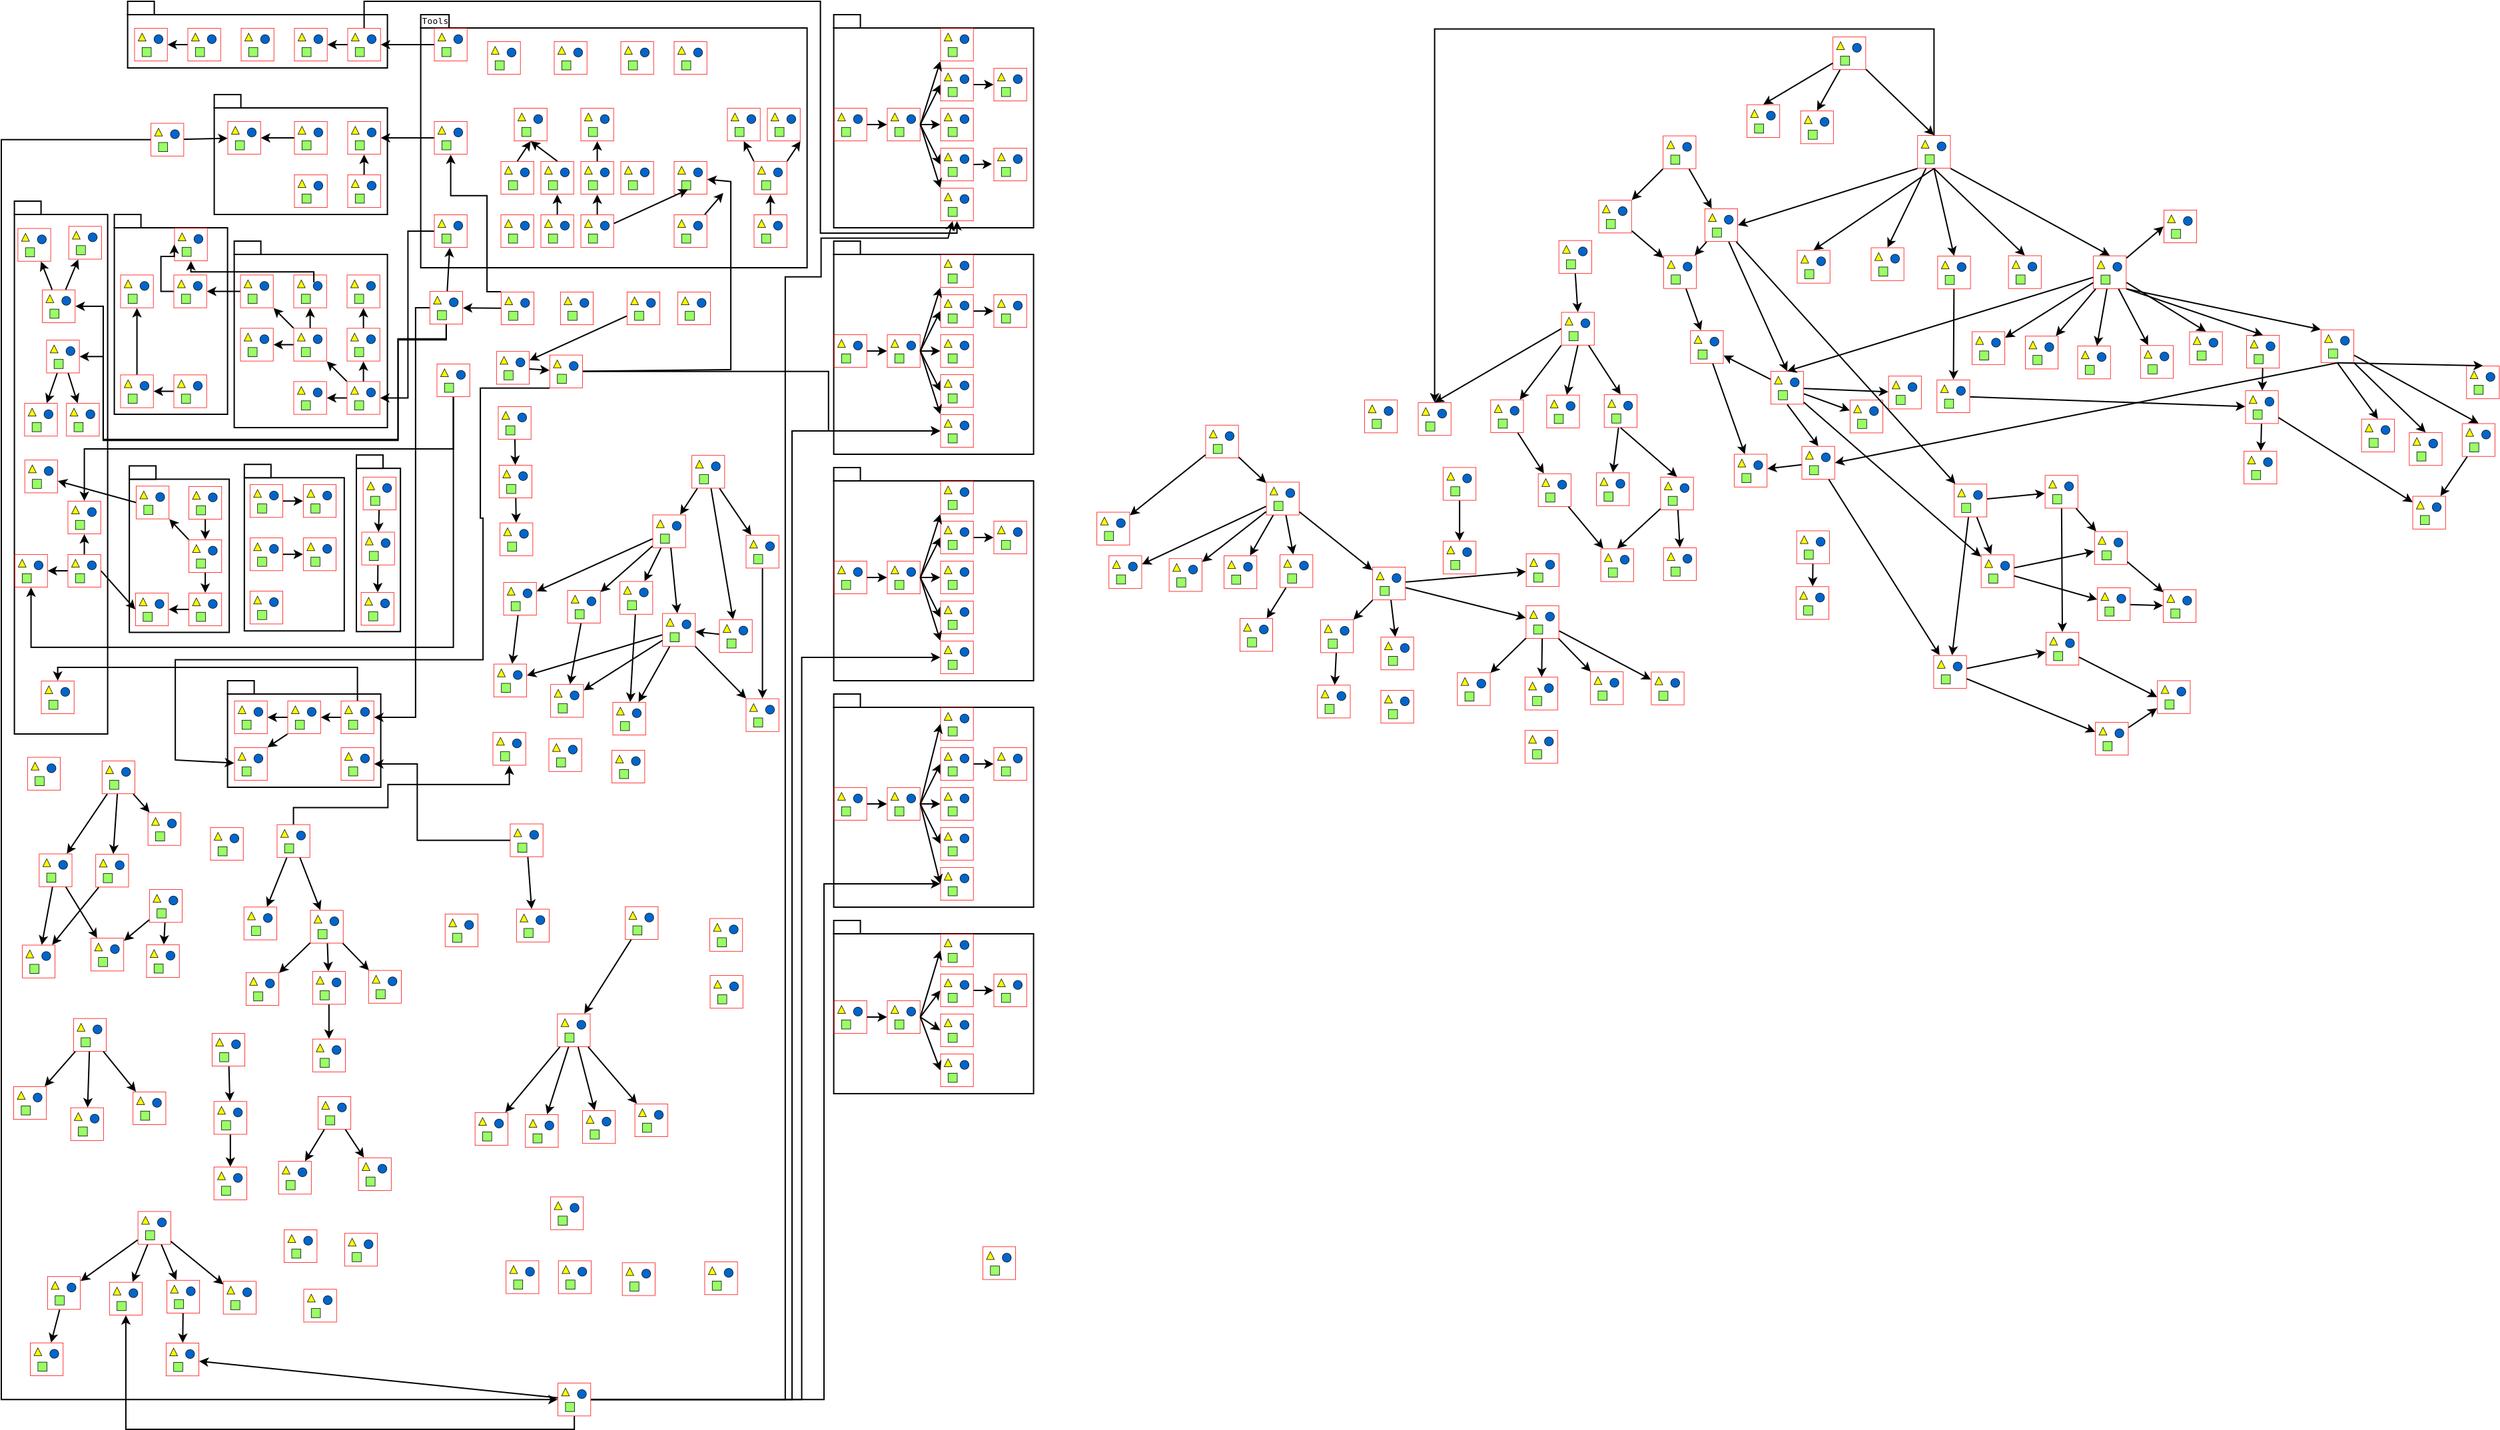 <?xml version="1.0" encoding="UTF-8"?>
<dia:diagram xmlns:dia="http://www.lysator.liu.se/~alla/dia/">
  <dia:layer name="Background" visible="true"/>
  <dia:layer name="Items" visible="true" active="true">
    <dia:group>
      <dia:object type="UML - LargePackage" version="0" id="O0">
        <dia:attribute name="obj_pos">
          <dia:point val="63,3"/>
        </dia:attribute>
        <dia:attribute name="obj_bb">
          <dia:rectangle val="62.95,1.95;78.05,18.05"/>
        </dia:attribute>
        <dia:attribute name="meta">
          <dia:composite type="dict"/>
        </dia:attribute>
        <dia:attribute name="elem_corner">
          <dia:point val="63,3"/>
        </dia:attribute>
        <dia:attribute name="elem_width">
          <dia:real val="15"/>
        </dia:attribute>
        <dia:attribute name="elem_height">
          <dia:real val="15"/>
        </dia:attribute>
        <dia:attribute name="line_width">
          <dia:real val="0.1"/>
        </dia:attribute>
        <dia:attribute name="line_colour">
          <dia:color val="#000000"/>
        </dia:attribute>
        <dia:attribute name="fill_colour">
          <dia:color val="#ffffff"/>
        </dia:attribute>
        <dia:attribute name="text_colour">
          <dia:color val="#000000"/>
        </dia:attribute>
        <dia:attribute name="stereotype">
          <dia:string>##</dia:string>
        </dia:attribute>
        <dia:attribute name="name">
          <dia:string>##</dia:string>
        </dia:attribute>
      </dia:object>
      <dia:object type="Standard - Image" version="0" id="O1">
        <dia:attribute name="obj_pos">
          <dia:point val="63,9"/>
        </dia:attribute>
        <dia:attribute name="obj_bb">
          <dia:rectangle val="62.95,8.95;65.55,11.55"/>
        </dia:attribute>
        <dia:attribute name="elem_corner">
          <dia:point val="63,9"/>
        </dia:attribute>
        <dia:attribute name="elem_width">
          <dia:real val="2.5"/>
        </dia:attribute>
        <dia:attribute name="elem_height">
          <dia:real val="2.5"/>
        </dia:attribute>
        <dia:attribute name="draw_border">
          <dia:boolean val="false"/>
        </dia:attribute>
        <dia:attribute name="keep_aspect">
          <dia:boolean val="true"/>
        </dia:attribute>
        <dia:attribute name="file">
          <dia:string>#C:\Users\jesus.herrera\Documents\eclipse-workspace\testbed\Ark\WebContent\images\Cloth_Hat.png#</dia:string>
        </dia:attribute>
      </dia:object>
      <dia:object type="Standard - Image" version="0" id="O2">
        <dia:attribute name="obj_pos">
          <dia:point val="67,9"/>
        </dia:attribute>
        <dia:attribute name="obj_bb">
          <dia:rectangle val="66.95,8.95;69.55,11.55"/>
        </dia:attribute>
        <dia:attribute name="elem_corner">
          <dia:point val="67,9"/>
        </dia:attribute>
        <dia:attribute name="elem_width">
          <dia:real val="2.5"/>
        </dia:attribute>
        <dia:attribute name="elem_height">
          <dia:real val="2.5"/>
        </dia:attribute>
        <dia:attribute name="draw_border">
          <dia:boolean val="false"/>
        </dia:attribute>
        <dia:attribute name="keep_aspect">
          <dia:boolean val="true"/>
        </dia:attribute>
        <dia:attribute name="file">
          <dia:string>#C:\Users\jesus.herrera\Documents\eclipse-workspace\testbed\Ark\WebContent\images\Hide_Hat.png#</dia:string>
        </dia:attribute>
      </dia:object>
      <dia:object type="Standard - Image" version="0" id="O3">
        <dia:attribute name="obj_pos">
          <dia:point val="71,3"/>
        </dia:attribute>
        <dia:attribute name="obj_bb">
          <dia:rectangle val="70.95,2.95;73.55,5.55"/>
        </dia:attribute>
        <dia:attribute name="elem_corner">
          <dia:point val="71,3"/>
        </dia:attribute>
        <dia:attribute name="elem_width">
          <dia:real val="2.5"/>
        </dia:attribute>
        <dia:attribute name="elem_height">
          <dia:real val="2.5"/>
        </dia:attribute>
        <dia:attribute name="draw_border">
          <dia:boolean val="false"/>
        </dia:attribute>
        <dia:attribute name="keep_aspect">
          <dia:boolean val="true"/>
        </dia:attribute>
        <dia:attribute name="file">
          <dia:string>#C:\Users\jesus.herrera\Documents\eclipse-workspace\testbed\Ark\WebContent\images\Fur_Cap.png#</dia:string>
        </dia:attribute>
      </dia:object>
      <dia:object type="Standard - Image" version="0" id="O4">
        <dia:attribute name="obj_pos">
          <dia:point val="71,6"/>
        </dia:attribute>
        <dia:attribute name="obj_bb">
          <dia:rectangle val="70.95,5.95;73.55,8.55"/>
        </dia:attribute>
        <dia:attribute name="elem_corner">
          <dia:point val="71,6"/>
        </dia:attribute>
        <dia:attribute name="elem_width">
          <dia:real val="2.5"/>
        </dia:attribute>
        <dia:attribute name="elem_height">
          <dia:real val="2.5"/>
        </dia:attribute>
        <dia:attribute name="draw_border">
          <dia:boolean val="false"/>
        </dia:attribute>
        <dia:attribute name="keep_aspect">
          <dia:boolean val="true"/>
        </dia:attribute>
        <dia:attribute name="file">
          <dia:string>#C:\Users\jesus.herrera\Documents\eclipse-workspace\testbed\Ark\WebContent\images\Ghillie_Mask.png#</dia:string>
        </dia:attribute>
      </dia:object>
      <dia:object type="Standard - Image" version="0" id="O5">
        <dia:attribute name="obj_pos">
          <dia:point val="71,9"/>
        </dia:attribute>
        <dia:attribute name="obj_bb">
          <dia:rectangle val="70.95,8.95;73.55,11.55"/>
        </dia:attribute>
        <dia:attribute name="elem_corner">
          <dia:point val="71,9"/>
        </dia:attribute>
        <dia:attribute name="elem_width">
          <dia:real val="2.5"/>
        </dia:attribute>
        <dia:attribute name="elem_height">
          <dia:real val="2.5"/>
        </dia:attribute>
        <dia:attribute name="draw_border">
          <dia:boolean val="false"/>
        </dia:attribute>
        <dia:attribute name="keep_aspect">
          <dia:boolean val="true"/>
        </dia:attribute>
        <dia:attribute name="file">
          <dia:string>#C:\Users\jesus.herrera\Documents\eclipse-workspace\testbed\Ark\WebContent\images\Chitin_Helmet.png#</dia:string>
        </dia:attribute>
      </dia:object>
      <dia:object type="Standard - Image" version="0" id="O6">
        <dia:attribute name="obj_pos">
          <dia:point val="75,6"/>
        </dia:attribute>
        <dia:attribute name="obj_bb">
          <dia:rectangle val="74.95,5.95;77.55,8.55"/>
        </dia:attribute>
        <dia:attribute name="elem_corner">
          <dia:point val="75,6"/>
        </dia:attribute>
        <dia:attribute name="elem_width">
          <dia:real val="2.5"/>
        </dia:attribute>
        <dia:attribute name="elem_height">
          <dia:real val="2.5"/>
        </dia:attribute>
        <dia:attribute name="draw_border">
          <dia:boolean val="false"/>
        </dia:attribute>
        <dia:attribute name="keep_aspect">
          <dia:boolean val="true"/>
        </dia:attribute>
        <dia:attribute name="file">
          <dia:string>#C:\Users\jesus.herrera\Documents\eclipse-workspace\testbed\Ark\WebContent\images\Riot_Helmet.png#</dia:string>
        </dia:attribute>
      </dia:object>
      <dia:object type="Standard - Image" version="0" id="O7">
        <dia:attribute name="obj_pos">
          <dia:point val="71,15"/>
        </dia:attribute>
        <dia:attribute name="obj_bb">
          <dia:rectangle val="70.95,14.95;73.55,17.55"/>
        </dia:attribute>
        <dia:attribute name="elem_corner">
          <dia:point val="71,15"/>
        </dia:attribute>
        <dia:attribute name="elem_width">
          <dia:real val="2.5"/>
        </dia:attribute>
        <dia:attribute name="elem_height">
          <dia:real val="2.5"/>
        </dia:attribute>
        <dia:attribute name="draw_border">
          <dia:boolean val="false"/>
        </dia:attribute>
        <dia:attribute name="keep_aspect">
          <dia:boolean val="true"/>
        </dia:attribute>
        <dia:attribute name="file">
          <dia:string>#C:\Users\jesus.herrera\Documents\eclipse-workspace\testbed\Ark\WebContent\images\SCUBA_Mask.png#</dia:string>
        </dia:attribute>
      </dia:object>
      <dia:object type="Standard - Image" version="0" id="O8">
        <dia:attribute name="obj_pos">
          <dia:point val="71,12"/>
        </dia:attribute>
        <dia:attribute name="obj_bb">
          <dia:rectangle val="70.95,11.95;73.55,14.55"/>
        </dia:attribute>
        <dia:attribute name="elem_corner">
          <dia:point val="71,12"/>
        </dia:attribute>
        <dia:attribute name="elem_width">
          <dia:real val="2.5"/>
        </dia:attribute>
        <dia:attribute name="elem_height">
          <dia:real val="2.5"/>
        </dia:attribute>
        <dia:attribute name="draw_border">
          <dia:boolean val="false"/>
        </dia:attribute>
        <dia:attribute name="keep_aspect">
          <dia:boolean val="true"/>
        </dia:attribute>
        <dia:attribute name="file">
          <dia:string>#C:\Users\jesus.herrera\Documents\eclipse-workspace\testbed\Ark\WebContent\images\Flak_Helmet.png#</dia:string>
        </dia:attribute>
      </dia:object>
      <dia:object type="Standard - Image" version="0" id="O9">
        <dia:attribute name="obj_pos">
          <dia:point val="75,12"/>
        </dia:attribute>
        <dia:attribute name="obj_bb">
          <dia:rectangle val="74.95,11.95;77.55,14.55"/>
        </dia:attribute>
        <dia:attribute name="elem_corner">
          <dia:point val="75,12"/>
        </dia:attribute>
        <dia:attribute name="elem_width">
          <dia:real val="2.5"/>
        </dia:attribute>
        <dia:attribute name="elem_height">
          <dia:real val="2.5"/>
        </dia:attribute>
        <dia:attribute name="draw_border">
          <dia:boolean val="false"/>
        </dia:attribute>
        <dia:attribute name="keep_aspect">
          <dia:boolean val="true"/>
        </dia:attribute>
        <dia:attribute name="file">
          <dia:string>#C:\Users\jesus.herrera\Documents\eclipse-workspace\testbed\Ark\WebContent\images\Heavy_Miner's_Helmet.png#</dia:string>
        </dia:attribute>
      </dia:object>
      <dia:object type="Standard - Line" version="0" id="O10">
        <dia:attribute name="obj_pos">
          <dia:point val="65.5,10.25"/>
        </dia:attribute>
        <dia:attribute name="obj_bb">
          <dia:rectangle val="65.45,9.888;67.112,10.612"/>
        </dia:attribute>
        <dia:attribute name="conn_endpoints">
          <dia:point val="65.5,10.25"/>
          <dia:point val="67,10.25"/>
        </dia:attribute>
        <dia:attribute name="numcp">
          <dia:int val="1"/>
        </dia:attribute>
        <dia:attribute name="end_arrow">
          <dia:enum val="22"/>
        </dia:attribute>
        <dia:attribute name="end_arrow_length">
          <dia:real val="0.5"/>
        </dia:attribute>
        <dia:attribute name="end_arrow_width">
          <dia:real val="0.5"/>
        </dia:attribute>
        <dia:connections>
          <dia:connection handle="0" to="O1" connection="4"/>
          <dia:connection handle="1" to="O2" connection="3"/>
        </dia:connections>
      </dia:object>
      <dia:object type="Standard - Line" version="0" id="O11">
        <dia:attribute name="obj_pos">
          <dia:point val="69.5,10.25"/>
        </dia:attribute>
        <dia:attribute name="obj_bb">
          <dia:rectangle val="69.45,9.888;71.112,10.612"/>
        </dia:attribute>
        <dia:attribute name="conn_endpoints">
          <dia:point val="69.5,10.25"/>
          <dia:point val="71,10.25"/>
        </dia:attribute>
        <dia:attribute name="numcp">
          <dia:int val="1"/>
        </dia:attribute>
        <dia:attribute name="end_arrow">
          <dia:enum val="22"/>
        </dia:attribute>
        <dia:attribute name="end_arrow_length">
          <dia:real val="0.5"/>
        </dia:attribute>
        <dia:attribute name="end_arrow_width">
          <dia:real val="0.5"/>
        </dia:attribute>
        <dia:connections>
          <dia:connection handle="0" to="O2" connection="4"/>
          <dia:connection handle="1" to="O5" connection="3"/>
        </dia:connections>
      </dia:object>
      <dia:object type="Standard - Line" version="0" id="O12">
        <dia:attribute name="obj_pos">
          <dia:point val="69.5,10.25"/>
        </dia:attribute>
        <dia:attribute name="obj_bb">
          <dia:rectangle val="69.433,7.15;71.07,10.317"/>
        </dia:attribute>
        <dia:attribute name="conn_endpoints">
          <dia:point val="69.5,10.25"/>
          <dia:point val="71,7.25"/>
        </dia:attribute>
        <dia:attribute name="numcp">
          <dia:int val="1"/>
        </dia:attribute>
        <dia:attribute name="end_arrow">
          <dia:enum val="22"/>
        </dia:attribute>
        <dia:attribute name="end_arrow_length">
          <dia:real val="0.5"/>
        </dia:attribute>
        <dia:attribute name="end_arrow_width">
          <dia:real val="0.5"/>
        </dia:attribute>
        <dia:connections>
          <dia:connection handle="0" to="O2" connection="4"/>
          <dia:connection handle="1" to="O4" connection="3"/>
        </dia:connections>
      </dia:object>
      <dia:object type="Standard - Line" version="0" id="O13">
        <dia:attribute name="obj_pos">
          <dia:point val="69.5,10.25"/>
        </dia:attribute>
        <dia:attribute name="obj_bb">
          <dia:rectangle val="69.437,5.393;71.161,10.313"/>
        </dia:attribute>
        <dia:attribute name="conn_endpoints">
          <dia:point val="69.5,10.25"/>
          <dia:point val="71,5.5"/>
        </dia:attribute>
        <dia:attribute name="numcp">
          <dia:int val="1"/>
        </dia:attribute>
        <dia:attribute name="end_arrow">
          <dia:enum val="22"/>
        </dia:attribute>
        <dia:attribute name="end_arrow_length">
          <dia:real val="0.5"/>
        </dia:attribute>
        <dia:attribute name="end_arrow_width">
          <dia:real val="0.5"/>
        </dia:attribute>
        <dia:connections>
          <dia:connection handle="0" to="O2" connection="4"/>
          <dia:connection handle="1" to="O3" connection="5"/>
        </dia:connections>
      </dia:object>
      <dia:object type="Standard - Line" version="0" id="O14">
        <dia:attribute name="obj_pos">
          <dia:point val="69.5,10.25"/>
        </dia:attribute>
        <dia:attribute name="obj_bb">
          <dia:rectangle val="69.433,10.183;71.07,13.35"/>
        </dia:attribute>
        <dia:attribute name="conn_endpoints">
          <dia:point val="69.5,10.25"/>
          <dia:point val="71,13.25"/>
        </dia:attribute>
        <dia:attribute name="numcp">
          <dia:int val="1"/>
        </dia:attribute>
        <dia:attribute name="end_arrow">
          <dia:enum val="22"/>
        </dia:attribute>
        <dia:attribute name="end_arrow_length">
          <dia:real val="0.5"/>
        </dia:attribute>
        <dia:attribute name="end_arrow_width">
          <dia:real val="0.5"/>
        </dia:attribute>
        <dia:connections>
          <dia:connection handle="0" to="O2" connection="4"/>
          <dia:connection handle="1" to="O8" connection="3"/>
        </dia:connections>
      </dia:object>
      <dia:object type="Standard - Line" version="0" id="O15">
        <dia:attribute name="obj_pos">
          <dia:point val="69.5,10.25"/>
        </dia:attribute>
        <dia:attribute name="obj_bb">
          <dia:rectangle val="69.437,10.187;71.161,15.107"/>
        </dia:attribute>
        <dia:attribute name="conn_endpoints">
          <dia:point val="69.5,10.25"/>
          <dia:point val="71,15"/>
        </dia:attribute>
        <dia:attribute name="numcp">
          <dia:int val="1"/>
        </dia:attribute>
        <dia:attribute name="end_arrow">
          <dia:enum val="22"/>
        </dia:attribute>
        <dia:attribute name="end_arrow_length">
          <dia:real val="0.5"/>
        </dia:attribute>
        <dia:attribute name="end_arrow_width">
          <dia:real val="0.5"/>
        </dia:attribute>
        <dia:connections>
          <dia:connection handle="0" to="O2" connection="4"/>
          <dia:connection handle="1" to="O7" connection="0"/>
        </dia:connections>
      </dia:object>
      <dia:object type="Standard - Line" version="0" id="O16">
        <dia:attribute name="obj_pos">
          <dia:point val="73.5,7.25"/>
        </dia:attribute>
        <dia:attribute name="obj_bb">
          <dia:rectangle val="73.45,6.888;75.012,7.612"/>
        </dia:attribute>
        <dia:attribute name="conn_endpoints">
          <dia:point val="73.5,7.25"/>
          <dia:point val="74.9,7.25"/>
        </dia:attribute>
        <dia:attribute name="numcp">
          <dia:int val="1"/>
        </dia:attribute>
        <dia:attribute name="end_arrow">
          <dia:enum val="22"/>
        </dia:attribute>
        <dia:attribute name="end_arrow_length">
          <dia:real val="0.5"/>
        </dia:attribute>
        <dia:attribute name="end_arrow_width">
          <dia:real val="0.5"/>
        </dia:attribute>
        <dia:connections>
          <dia:connection handle="0" to="O4" connection="4"/>
          <dia:connection handle="1" to="O6" connection="8"/>
        </dia:connections>
      </dia:object>
      <dia:object type="Standard - Line" version="0" id="O17">
        <dia:attribute name="obj_pos">
          <dia:point val="73.5,13.25"/>
        </dia:attribute>
        <dia:attribute name="obj_bb">
          <dia:rectangle val="73.449,12.867;74.987,13.591"/>
        </dia:attribute>
        <dia:attribute name="conn_endpoints">
          <dia:point val="73.5,13.25"/>
          <dia:point val="74.875,13.213"/>
        </dia:attribute>
        <dia:attribute name="numcp">
          <dia:int val="1"/>
        </dia:attribute>
        <dia:attribute name="end_arrow">
          <dia:enum val="22"/>
        </dia:attribute>
        <dia:attribute name="end_arrow_length">
          <dia:real val="0.5"/>
        </dia:attribute>
        <dia:attribute name="end_arrow_width">
          <dia:real val="0.5"/>
        </dia:attribute>
        <dia:connections>
          <dia:connection handle="0" to="O8" connection="4"/>
        </dia:connections>
      </dia:object>
    </dia:group>
    <dia:group>
      <dia:object type="UML - LargePackage" version="0" id="O18">
        <dia:attribute name="obj_pos">
          <dia:point val="63,20"/>
        </dia:attribute>
        <dia:attribute name="obj_bb">
          <dia:rectangle val="62.95,18.95;78.05,35.05"/>
        </dia:attribute>
        <dia:attribute name="meta">
          <dia:composite type="dict"/>
        </dia:attribute>
        <dia:attribute name="elem_corner">
          <dia:point val="63,20"/>
        </dia:attribute>
        <dia:attribute name="elem_width">
          <dia:real val="15"/>
        </dia:attribute>
        <dia:attribute name="elem_height">
          <dia:real val="15"/>
        </dia:attribute>
        <dia:attribute name="line_width">
          <dia:real val="0.1"/>
        </dia:attribute>
        <dia:attribute name="line_colour">
          <dia:color val="#000000"/>
        </dia:attribute>
        <dia:attribute name="fill_colour">
          <dia:color val="#ffffff"/>
        </dia:attribute>
        <dia:attribute name="text_colour">
          <dia:color val="#000000"/>
        </dia:attribute>
        <dia:attribute name="stereotype">
          <dia:string>##</dia:string>
        </dia:attribute>
        <dia:attribute name="name">
          <dia:string>##</dia:string>
        </dia:attribute>
      </dia:object>
      <dia:object type="Standard - Image" version="0" id="O19">
        <dia:attribute name="obj_pos">
          <dia:point val="63,26"/>
        </dia:attribute>
        <dia:attribute name="obj_bb">
          <dia:rectangle val="62.95,25.95;65.55,28.55"/>
        </dia:attribute>
        <dia:attribute name="elem_corner">
          <dia:point val="63,26"/>
        </dia:attribute>
        <dia:attribute name="elem_width">
          <dia:real val="2.5"/>
        </dia:attribute>
        <dia:attribute name="elem_height">
          <dia:real val="2.5"/>
        </dia:attribute>
        <dia:attribute name="draw_border">
          <dia:boolean val="false"/>
        </dia:attribute>
        <dia:attribute name="keep_aspect">
          <dia:boolean val="true"/>
        </dia:attribute>
        <dia:attribute name="file">
          <dia:string>#C:\Users\jesus.herrera\Documents\eclipse-workspace\testbed\Ark\WebContent\images\Cloth_Shirt.png#</dia:string>
        </dia:attribute>
      </dia:object>
      <dia:object type="Standard - Image" version="0" id="O20">
        <dia:attribute name="obj_pos">
          <dia:point val="67,26"/>
        </dia:attribute>
        <dia:attribute name="obj_bb">
          <dia:rectangle val="66.95,25.95;69.55,28.55"/>
        </dia:attribute>
        <dia:attribute name="elem_corner">
          <dia:point val="67,26"/>
        </dia:attribute>
        <dia:attribute name="elem_width">
          <dia:real val="2.5"/>
        </dia:attribute>
        <dia:attribute name="elem_height">
          <dia:real val="2.5"/>
        </dia:attribute>
        <dia:attribute name="draw_border">
          <dia:boolean val="false"/>
        </dia:attribute>
        <dia:attribute name="keep_aspect">
          <dia:boolean val="true"/>
        </dia:attribute>
        <dia:attribute name="file">
          <dia:string>#C:\Users\jesus.herrera\Documents\eclipse-workspace\testbed\Ark\WebContent\images\Hide_Shirt.png#</dia:string>
        </dia:attribute>
      </dia:object>
      <dia:object type="Standard - Image" version="0" id="O21">
        <dia:attribute name="obj_pos">
          <dia:point val="71,20"/>
        </dia:attribute>
        <dia:attribute name="obj_bb">
          <dia:rectangle val="70.95,19.95;73.55,22.55"/>
        </dia:attribute>
        <dia:attribute name="elem_corner">
          <dia:point val="71,20"/>
        </dia:attribute>
        <dia:attribute name="elem_width">
          <dia:real val="2.5"/>
        </dia:attribute>
        <dia:attribute name="elem_height">
          <dia:real val="2.5"/>
        </dia:attribute>
        <dia:attribute name="draw_border">
          <dia:boolean val="false"/>
        </dia:attribute>
        <dia:attribute name="keep_aspect">
          <dia:boolean val="true"/>
        </dia:attribute>
        <dia:attribute name="file">
          <dia:string>#C:\Users\jesus.herrera\Documents\eclipse-workspace\testbed\Ark\WebContent\images\Fur_Chestpiece.png#</dia:string>
        </dia:attribute>
      </dia:object>
      <dia:object type="Standard - Image" version="0" id="O22">
        <dia:attribute name="obj_pos">
          <dia:point val="71,23"/>
        </dia:attribute>
        <dia:attribute name="obj_bb">
          <dia:rectangle val="70.95,22.95;73.55,25.55"/>
        </dia:attribute>
        <dia:attribute name="elem_corner">
          <dia:point val="71,23"/>
        </dia:attribute>
        <dia:attribute name="elem_width">
          <dia:real val="2.5"/>
        </dia:attribute>
        <dia:attribute name="elem_height">
          <dia:real val="2.5"/>
        </dia:attribute>
        <dia:attribute name="draw_border">
          <dia:boolean val="false"/>
        </dia:attribute>
        <dia:attribute name="keep_aspect">
          <dia:boolean val="true"/>
        </dia:attribute>
        <dia:attribute name="file">
          <dia:string>#C:\Users\jesus.herrera\Documents\eclipse-workspace\testbed\Ark\WebContent\images\Ghillie_Chestpiece.png#</dia:string>
        </dia:attribute>
      </dia:object>
      <dia:object type="Standard - Image" version="0" id="O23">
        <dia:attribute name="obj_pos">
          <dia:point val="71,26"/>
        </dia:attribute>
        <dia:attribute name="obj_bb">
          <dia:rectangle val="70.95,25.95;73.55,28.55"/>
        </dia:attribute>
        <dia:attribute name="elem_corner">
          <dia:point val="71,26"/>
        </dia:attribute>
        <dia:attribute name="elem_width">
          <dia:real val="2.5"/>
        </dia:attribute>
        <dia:attribute name="elem_height">
          <dia:real val="2.5"/>
        </dia:attribute>
        <dia:attribute name="draw_border">
          <dia:boolean val="false"/>
        </dia:attribute>
        <dia:attribute name="keep_aspect">
          <dia:boolean val="true"/>
        </dia:attribute>
        <dia:attribute name="file">
          <dia:string>#C:\Users\jesus.herrera\Documents\eclipse-workspace\testbed\Ark\WebContent\images\Chitin_Chestpiece.png#</dia:string>
        </dia:attribute>
      </dia:object>
      <dia:object type="Standard - Image" version="0" id="O24">
        <dia:attribute name="obj_pos">
          <dia:point val="75,23"/>
        </dia:attribute>
        <dia:attribute name="obj_bb">
          <dia:rectangle val="74.95,22.95;77.55,25.55"/>
        </dia:attribute>
        <dia:attribute name="elem_corner">
          <dia:point val="75,23"/>
        </dia:attribute>
        <dia:attribute name="elem_width">
          <dia:real val="2.5"/>
        </dia:attribute>
        <dia:attribute name="elem_height">
          <dia:real val="2.5"/>
        </dia:attribute>
        <dia:attribute name="draw_border">
          <dia:boolean val="false"/>
        </dia:attribute>
        <dia:attribute name="keep_aspect">
          <dia:boolean val="true"/>
        </dia:attribute>
        <dia:attribute name="file">
          <dia:string>#C:\Users\jesus.herrera\Documents\eclipse-workspace\testbed\Ark\WebContent\images\Riot_Chestpiece.png#</dia:string>
        </dia:attribute>
      </dia:object>
      <dia:object type="Standard - Image" version="0" id="O25">
        <dia:attribute name="obj_pos">
          <dia:point val="71,32"/>
        </dia:attribute>
        <dia:attribute name="obj_bb">
          <dia:rectangle val="70.95,31.95;73.55,34.55"/>
        </dia:attribute>
        <dia:attribute name="elem_corner">
          <dia:point val="71,32"/>
        </dia:attribute>
        <dia:attribute name="elem_width">
          <dia:real val="2.5"/>
        </dia:attribute>
        <dia:attribute name="elem_height">
          <dia:real val="2.5"/>
        </dia:attribute>
        <dia:attribute name="draw_border">
          <dia:boolean val="false"/>
        </dia:attribute>
        <dia:attribute name="keep_aspect">
          <dia:boolean val="true"/>
        </dia:attribute>
        <dia:attribute name="file">
          <dia:string>#C:\Users\jesus.herrera\Documents\eclipse-workspace\testbed\Ark\WebContent\images\SCUBA_Tank.png#</dia:string>
        </dia:attribute>
      </dia:object>
      <dia:object type="Standard - Image" version="0" id="O26">
        <dia:attribute name="obj_pos">
          <dia:point val="71,29"/>
        </dia:attribute>
        <dia:attribute name="obj_bb">
          <dia:rectangle val="70.95,28.95;73.55,31.55"/>
        </dia:attribute>
        <dia:attribute name="elem_corner">
          <dia:point val="71,29"/>
        </dia:attribute>
        <dia:attribute name="elem_width">
          <dia:real val="2.5"/>
        </dia:attribute>
        <dia:attribute name="elem_height">
          <dia:real val="2.5"/>
        </dia:attribute>
        <dia:attribute name="draw_border">
          <dia:boolean val="false"/>
        </dia:attribute>
        <dia:attribute name="keep_aspect">
          <dia:boolean val="true"/>
        </dia:attribute>
        <dia:attribute name="file">
          <dia:string>#C:\Users\jesus.herrera\Documents\eclipse-workspace\testbed\Ark\WebContent\images\Flak_Chestpiece.png#</dia:string>
        </dia:attribute>
      </dia:object>
      <dia:object type="Standard - ZigZagLine" version="1" id="O27">
        <dia:attribute name="obj_pos">
          <dia:point val="65.5,27.25"/>
        </dia:attribute>
        <dia:attribute name="obj_bb">
          <dia:rectangle val="65.45,26.888;67.112,27.612"/>
        </dia:attribute>
        <dia:attribute name="orth_points">
          <dia:point val="65.5,27.25"/>
          <dia:point val="66,27.25"/>
          <dia:point val="66,27.25"/>
          <dia:point val="67,27.25"/>
        </dia:attribute>
        <dia:attribute name="orth_orient">
          <dia:enum val="0"/>
          <dia:enum val="1"/>
          <dia:enum val="0"/>
        </dia:attribute>
        <dia:attribute name="autorouting">
          <dia:boolean val="true"/>
        </dia:attribute>
        <dia:attribute name="end_arrow">
          <dia:enum val="22"/>
        </dia:attribute>
        <dia:attribute name="end_arrow_length">
          <dia:real val="0.5"/>
        </dia:attribute>
        <dia:attribute name="end_arrow_width">
          <dia:real val="0.5"/>
        </dia:attribute>
        <dia:connections>
          <dia:connection handle="0" to="O19" connection="4"/>
          <dia:connection handle="1" to="O20" connection="3"/>
        </dia:connections>
      </dia:object>
      <dia:object type="Standard - Line" version="0" id="O28">
        <dia:attribute name="obj_pos">
          <dia:point val="69.5,27.25"/>
        </dia:attribute>
        <dia:attribute name="obj_bb">
          <dia:rectangle val="69.45,26.888;71.112,27.612"/>
        </dia:attribute>
        <dia:attribute name="conn_endpoints">
          <dia:point val="69.5,27.25"/>
          <dia:point val="71,27.25"/>
        </dia:attribute>
        <dia:attribute name="numcp">
          <dia:int val="1"/>
        </dia:attribute>
        <dia:attribute name="end_arrow">
          <dia:enum val="22"/>
        </dia:attribute>
        <dia:attribute name="end_arrow_length">
          <dia:real val="0.5"/>
        </dia:attribute>
        <dia:attribute name="end_arrow_width">
          <dia:real val="0.5"/>
        </dia:attribute>
        <dia:connections>
          <dia:connection handle="0" to="O20" connection="4"/>
          <dia:connection handle="1" to="O23" connection="3"/>
        </dia:connections>
      </dia:object>
      <dia:object type="Standard - Line" version="0" id="O29">
        <dia:attribute name="obj_pos">
          <dia:point val="69.5,27.25"/>
        </dia:attribute>
        <dia:attribute name="obj_bb">
          <dia:rectangle val="69.433,24.15;71.07,27.317"/>
        </dia:attribute>
        <dia:attribute name="conn_endpoints">
          <dia:point val="69.5,27.25"/>
          <dia:point val="71,24.25"/>
        </dia:attribute>
        <dia:attribute name="numcp">
          <dia:int val="1"/>
        </dia:attribute>
        <dia:attribute name="end_arrow">
          <dia:enum val="22"/>
        </dia:attribute>
        <dia:attribute name="end_arrow_length">
          <dia:real val="0.5"/>
        </dia:attribute>
        <dia:attribute name="end_arrow_width">
          <dia:real val="0.5"/>
        </dia:attribute>
        <dia:connections>
          <dia:connection handle="0" to="O20" connection="4"/>
          <dia:connection handle="1" to="O22" connection="3"/>
        </dia:connections>
      </dia:object>
      <dia:object type="Standard - Line" version="0" id="O30">
        <dia:attribute name="obj_pos">
          <dia:point val="69.5,27.25"/>
        </dia:attribute>
        <dia:attribute name="obj_bb">
          <dia:rectangle val="69.437,22.393;71.161,27.313"/>
        </dia:attribute>
        <dia:attribute name="conn_endpoints">
          <dia:point val="69.5,27.25"/>
          <dia:point val="71,22.5"/>
        </dia:attribute>
        <dia:attribute name="numcp">
          <dia:int val="1"/>
        </dia:attribute>
        <dia:attribute name="end_arrow">
          <dia:enum val="22"/>
        </dia:attribute>
        <dia:attribute name="end_arrow_length">
          <dia:real val="0.5"/>
        </dia:attribute>
        <dia:attribute name="end_arrow_width">
          <dia:real val="0.5"/>
        </dia:attribute>
        <dia:connections>
          <dia:connection handle="0" to="O20" connection="4"/>
          <dia:connection handle="1" to="O21" connection="5"/>
        </dia:connections>
      </dia:object>
      <dia:object type="Standard - Line" version="0" id="O31">
        <dia:attribute name="obj_pos">
          <dia:point val="69.5,27.25"/>
        </dia:attribute>
        <dia:attribute name="obj_bb">
          <dia:rectangle val="69.433,27.183;71.07,30.35"/>
        </dia:attribute>
        <dia:attribute name="conn_endpoints">
          <dia:point val="69.5,27.25"/>
          <dia:point val="71,30.25"/>
        </dia:attribute>
        <dia:attribute name="numcp">
          <dia:int val="1"/>
        </dia:attribute>
        <dia:attribute name="end_arrow">
          <dia:enum val="22"/>
        </dia:attribute>
        <dia:attribute name="end_arrow_length">
          <dia:real val="0.5"/>
        </dia:attribute>
        <dia:attribute name="end_arrow_width">
          <dia:real val="0.5"/>
        </dia:attribute>
        <dia:connections>
          <dia:connection handle="0" to="O20" connection="4"/>
          <dia:connection handle="1" to="O26" connection="3"/>
        </dia:connections>
      </dia:object>
      <dia:object type="Standard - Line" version="0" id="O32">
        <dia:attribute name="obj_pos">
          <dia:point val="69.5,27.25"/>
        </dia:attribute>
        <dia:attribute name="obj_bb">
          <dia:rectangle val="69.437,27.187;71.161,32.107"/>
        </dia:attribute>
        <dia:attribute name="conn_endpoints">
          <dia:point val="69.5,27.25"/>
          <dia:point val="71,32"/>
        </dia:attribute>
        <dia:attribute name="numcp">
          <dia:int val="1"/>
        </dia:attribute>
        <dia:attribute name="end_arrow">
          <dia:enum val="22"/>
        </dia:attribute>
        <dia:attribute name="end_arrow_length">
          <dia:real val="0.5"/>
        </dia:attribute>
        <dia:attribute name="end_arrow_width">
          <dia:real val="0.5"/>
        </dia:attribute>
        <dia:connections>
          <dia:connection handle="0" to="O20" connection="4"/>
          <dia:connection handle="1" to="O25" connection="0"/>
        </dia:connections>
      </dia:object>
      <dia:object type="Standard - Line" version="0" id="O33">
        <dia:attribute name="obj_pos">
          <dia:point val="73.6,24.25"/>
        </dia:attribute>
        <dia:attribute name="obj_bb">
          <dia:rectangle val="73.549,23.888;75.112,24.612"/>
        </dia:attribute>
        <dia:attribute name="conn_endpoints">
          <dia:point val="73.6,24.25"/>
          <dia:point val="75,24.25"/>
        </dia:attribute>
        <dia:attribute name="numcp">
          <dia:int val="1"/>
        </dia:attribute>
        <dia:attribute name="end_arrow">
          <dia:enum val="22"/>
        </dia:attribute>
        <dia:attribute name="end_arrow_length">
          <dia:real val="0.5"/>
        </dia:attribute>
        <dia:attribute name="end_arrow_width">
          <dia:real val="0.5"/>
        </dia:attribute>
        <dia:connections>
          <dia:connection handle="0" to="O22" connection="8"/>
          <dia:connection handle="1" to="O24" connection="3"/>
        </dia:connections>
      </dia:object>
    </dia:group>
    <dia:object type="UML - LargePackage" version="0" id="O34">
      <dia:attribute name="obj_pos">
        <dia:point val="63,37"/>
      </dia:attribute>
      <dia:attribute name="obj_bb">
        <dia:rectangle val="62.95,35.95;78.05,52.05"/>
      </dia:attribute>
      <dia:attribute name="meta">
        <dia:composite type="dict"/>
      </dia:attribute>
      <dia:attribute name="elem_corner">
        <dia:point val="63,37"/>
      </dia:attribute>
      <dia:attribute name="elem_width">
        <dia:real val="15"/>
      </dia:attribute>
      <dia:attribute name="elem_height">
        <dia:real val="15"/>
      </dia:attribute>
      <dia:attribute name="line_width">
        <dia:real val="0.1"/>
      </dia:attribute>
      <dia:attribute name="line_colour">
        <dia:color val="#000000"/>
      </dia:attribute>
      <dia:attribute name="fill_colour">
        <dia:color val="#ffffff"/>
      </dia:attribute>
      <dia:attribute name="text_colour">
        <dia:color val="#000000"/>
      </dia:attribute>
      <dia:attribute name="stereotype">
        <dia:string>##</dia:string>
      </dia:attribute>
      <dia:attribute name="name">
        <dia:string>##</dia:string>
      </dia:attribute>
    </dia:object>
    <dia:object type="Standard - Image" version="0" id="O35">
      <dia:attribute name="obj_pos">
        <dia:point val="63,43"/>
      </dia:attribute>
      <dia:attribute name="obj_bb">
        <dia:rectangle val="62.95,42.95;65.55,45.55"/>
      </dia:attribute>
      <dia:attribute name="elem_corner">
        <dia:point val="63,43"/>
      </dia:attribute>
      <dia:attribute name="elem_width">
        <dia:real val="2.5"/>
      </dia:attribute>
      <dia:attribute name="elem_height">
        <dia:real val="2.5"/>
      </dia:attribute>
      <dia:attribute name="draw_border">
        <dia:boolean val="false"/>
      </dia:attribute>
      <dia:attribute name="keep_aspect">
        <dia:boolean val="true"/>
      </dia:attribute>
      <dia:attribute name="file">
        <dia:string>#C:\Users\jesus.herrera\Documents\eclipse-workspace\testbed\Ark\WebContent\images\Cloth_Pants.png#</dia:string>
      </dia:attribute>
    </dia:object>
    <dia:object type="Standard - Image" version="0" id="O36">
      <dia:attribute name="obj_pos">
        <dia:point val="67,43"/>
      </dia:attribute>
      <dia:attribute name="obj_bb">
        <dia:rectangle val="66.95,42.95;69.55,45.55"/>
      </dia:attribute>
      <dia:attribute name="elem_corner">
        <dia:point val="67,43"/>
      </dia:attribute>
      <dia:attribute name="elem_width">
        <dia:real val="2.5"/>
      </dia:attribute>
      <dia:attribute name="elem_height">
        <dia:real val="2.5"/>
      </dia:attribute>
      <dia:attribute name="draw_border">
        <dia:boolean val="false"/>
      </dia:attribute>
      <dia:attribute name="keep_aspect">
        <dia:boolean val="true"/>
      </dia:attribute>
      <dia:attribute name="file">
        <dia:string>#C:\Users\jesus.herrera\Documents\eclipse-workspace\testbed\Ark\WebContent\images\Hide_Pants.png#</dia:string>
      </dia:attribute>
    </dia:object>
    <dia:object type="Standard - Image" version="0" id="O37">
      <dia:attribute name="obj_pos">
        <dia:point val="71,37"/>
      </dia:attribute>
      <dia:attribute name="obj_bb">
        <dia:rectangle val="70.95,36.95;73.55,39.55"/>
      </dia:attribute>
      <dia:attribute name="elem_corner">
        <dia:point val="71,37"/>
      </dia:attribute>
      <dia:attribute name="elem_width">
        <dia:real val="2.5"/>
      </dia:attribute>
      <dia:attribute name="elem_height">
        <dia:real val="2.5"/>
      </dia:attribute>
      <dia:attribute name="draw_border">
        <dia:boolean val="false"/>
      </dia:attribute>
      <dia:attribute name="keep_aspect">
        <dia:boolean val="true"/>
      </dia:attribute>
      <dia:attribute name="file">
        <dia:string>#C:\Users\jesus.herrera\Documents\eclipse-workspace\testbed\Ark\WebContent\images\Fur_Leggings.png#</dia:string>
      </dia:attribute>
    </dia:object>
    <dia:object type="Standard - Image" version="0" id="O38">
      <dia:attribute name="obj_pos">
        <dia:point val="71,40"/>
      </dia:attribute>
      <dia:attribute name="obj_bb">
        <dia:rectangle val="70.95,39.95;73.55,42.55"/>
      </dia:attribute>
      <dia:attribute name="elem_corner">
        <dia:point val="71,40"/>
      </dia:attribute>
      <dia:attribute name="elem_width">
        <dia:real val="2.5"/>
      </dia:attribute>
      <dia:attribute name="elem_height">
        <dia:real val="2.5"/>
      </dia:attribute>
      <dia:attribute name="draw_border">
        <dia:boolean val="false"/>
      </dia:attribute>
      <dia:attribute name="keep_aspect">
        <dia:boolean val="true"/>
      </dia:attribute>
      <dia:attribute name="file">
        <dia:string>#C:\Users\jesus.herrera\Documents\eclipse-workspace\testbed\Ark\WebContent\images\Ghillie_Leggings.png#</dia:string>
      </dia:attribute>
    </dia:object>
    <dia:object type="Standard - Image" version="0" id="O39">
      <dia:attribute name="obj_pos">
        <dia:point val="71,43"/>
      </dia:attribute>
      <dia:attribute name="obj_bb">
        <dia:rectangle val="70.95,42.95;73.55,45.55"/>
      </dia:attribute>
      <dia:attribute name="elem_corner">
        <dia:point val="71,43"/>
      </dia:attribute>
      <dia:attribute name="elem_width">
        <dia:real val="2.5"/>
      </dia:attribute>
      <dia:attribute name="elem_height">
        <dia:real val="2.5"/>
      </dia:attribute>
      <dia:attribute name="draw_border">
        <dia:boolean val="false"/>
      </dia:attribute>
      <dia:attribute name="keep_aspect">
        <dia:boolean val="true"/>
      </dia:attribute>
      <dia:attribute name="file">
        <dia:string>#C:\Users\jesus.herrera\Documents\eclipse-workspace\testbed\Ark\WebContent\images\Chitin_Leggings.png#</dia:string>
      </dia:attribute>
    </dia:object>
    <dia:object type="Standard - Image" version="0" id="O40">
      <dia:attribute name="obj_pos">
        <dia:point val="75,40"/>
      </dia:attribute>
      <dia:attribute name="obj_bb">
        <dia:rectangle val="74.95,39.95;77.55,42.55"/>
      </dia:attribute>
      <dia:attribute name="elem_corner">
        <dia:point val="75,40"/>
      </dia:attribute>
      <dia:attribute name="elem_width">
        <dia:real val="2.5"/>
      </dia:attribute>
      <dia:attribute name="elem_height">
        <dia:real val="2.5"/>
      </dia:attribute>
      <dia:attribute name="draw_border">
        <dia:boolean val="false"/>
      </dia:attribute>
      <dia:attribute name="keep_aspect">
        <dia:boolean val="true"/>
      </dia:attribute>
      <dia:attribute name="file">
        <dia:string>#C:\Users\jesus.herrera\Documents\eclipse-workspace\testbed\Ark\WebContent\images\Riot_Leggings.png#</dia:string>
      </dia:attribute>
    </dia:object>
    <dia:object type="Standard - Image" version="0" id="O41">
      <dia:attribute name="obj_pos">
        <dia:point val="71,49"/>
      </dia:attribute>
      <dia:attribute name="obj_bb">
        <dia:rectangle val="70.95,48.95;73.55,51.55"/>
      </dia:attribute>
      <dia:attribute name="elem_corner">
        <dia:point val="71,49"/>
      </dia:attribute>
      <dia:attribute name="elem_width">
        <dia:real val="2.5"/>
      </dia:attribute>
      <dia:attribute name="elem_height">
        <dia:real val="2.5"/>
      </dia:attribute>
      <dia:attribute name="draw_border">
        <dia:boolean val="false"/>
      </dia:attribute>
      <dia:attribute name="keep_aspect">
        <dia:boolean val="true"/>
      </dia:attribute>
      <dia:attribute name="file">
        <dia:string>#C:\Users\jesus.herrera\Documents\eclipse-workspace\testbed\Ark\WebContent\images\SCUBA_Leggings.png#</dia:string>
      </dia:attribute>
    </dia:object>
    <dia:object type="Standard - Image" version="0" id="O42">
      <dia:attribute name="obj_pos">
        <dia:point val="71,46"/>
      </dia:attribute>
      <dia:attribute name="obj_bb">
        <dia:rectangle val="70.95,45.95;73.55,48.55"/>
      </dia:attribute>
      <dia:attribute name="elem_corner">
        <dia:point val="71,46"/>
      </dia:attribute>
      <dia:attribute name="elem_width">
        <dia:real val="2.5"/>
      </dia:attribute>
      <dia:attribute name="elem_height">
        <dia:real val="2.5"/>
      </dia:attribute>
      <dia:attribute name="draw_border">
        <dia:boolean val="false"/>
      </dia:attribute>
      <dia:attribute name="keep_aspect">
        <dia:boolean val="true"/>
      </dia:attribute>
      <dia:attribute name="file">
        <dia:string>#C:\Users\jesus.herrera\Documents\eclipse-workspace\testbed\Ark\WebContent\images\Flak_Leggings.png#</dia:string>
      </dia:attribute>
    </dia:object>
    <dia:object type="Standard - ZigZagLine" version="1" id="O43">
      <dia:attribute name="obj_pos">
        <dia:point val="65.599,44.25"/>
      </dia:attribute>
      <dia:attribute name="obj_bb">
        <dia:rectangle val="65.549,43.888;67.112,44.612"/>
      </dia:attribute>
      <dia:attribute name="orth_points">
        <dia:point val="65.599,44.25"/>
        <dia:point val="65.77,44.25"/>
        <dia:point val="65.77,44.25"/>
        <dia:point val="67,44.25"/>
      </dia:attribute>
      <dia:attribute name="orth_orient">
        <dia:enum val="0"/>
        <dia:enum val="1"/>
        <dia:enum val="0"/>
      </dia:attribute>
      <dia:attribute name="autorouting">
        <dia:boolean val="false"/>
      </dia:attribute>
      <dia:attribute name="end_arrow">
        <dia:enum val="22"/>
      </dia:attribute>
      <dia:attribute name="end_arrow_length">
        <dia:real val="0.5"/>
      </dia:attribute>
      <dia:attribute name="end_arrow_width">
        <dia:real val="0.5"/>
      </dia:attribute>
      <dia:connections>
        <dia:connection handle="0" to="O35" connection="8"/>
        <dia:connection handle="1" to="O36" connection="3"/>
      </dia:connections>
    </dia:object>
    <dia:object type="Standard - Line" version="0" id="O44">
      <dia:attribute name="obj_pos">
        <dia:point val="69.6,44.25"/>
      </dia:attribute>
      <dia:attribute name="obj_bb">
        <dia:rectangle val="69.549,43.888;71.112,44.612"/>
      </dia:attribute>
      <dia:attribute name="conn_endpoints">
        <dia:point val="69.6,44.25"/>
        <dia:point val="71,44.25"/>
      </dia:attribute>
      <dia:attribute name="numcp">
        <dia:int val="1"/>
      </dia:attribute>
      <dia:attribute name="end_arrow">
        <dia:enum val="22"/>
      </dia:attribute>
      <dia:attribute name="end_arrow_length">
        <dia:real val="0.5"/>
      </dia:attribute>
      <dia:attribute name="end_arrow_width">
        <dia:real val="0.5"/>
      </dia:attribute>
      <dia:connections>
        <dia:connection handle="0" to="O36" connection="8"/>
        <dia:connection handle="1" to="O39" connection="3"/>
      </dia:connections>
    </dia:object>
    <dia:object type="Standard - Line" version="0" id="O45">
      <dia:attribute name="obj_pos">
        <dia:point val="69.5,44.25"/>
      </dia:attribute>
      <dia:attribute name="obj_bb">
        <dia:rectangle val="69.433,41.15;71.07,44.317"/>
      </dia:attribute>
      <dia:attribute name="conn_endpoints">
        <dia:point val="69.5,44.25"/>
        <dia:point val="71,41.25"/>
      </dia:attribute>
      <dia:attribute name="numcp">
        <dia:int val="1"/>
      </dia:attribute>
      <dia:attribute name="end_arrow">
        <dia:enum val="22"/>
      </dia:attribute>
      <dia:attribute name="end_arrow_length">
        <dia:real val="0.5"/>
      </dia:attribute>
      <dia:attribute name="end_arrow_width">
        <dia:real val="0.5"/>
      </dia:attribute>
      <dia:connections>
        <dia:connection handle="0" to="O36" connection="4"/>
        <dia:connection handle="1" to="O38" connection="3"/>
      </dia:connections>
    </dia:object>
    <dia:object type="Standard - Line" version="0" id="O46">
      <dia:attribute name="obj_pos">
        <dia:point val="69.5,44.25"/>
      </dia:attribute>
      <dia:attribute name="obj_bb">
        <dia:rectangle val="69.437,39.393;71.161,44.313"/>
      </dia:attribute>
      <dia:attribute name="conn_endpoints">
        <dia:point val="69.5,44.25"/>
        <dia:point val="71,39.5"/>
      </dia:attribute>
      <dia:attribute name="numcp">
        <dia:int val="1"/>
      </dia:attribute>
      <dia:attribute name="end_arrow">
        <dia:enum val="22"/>
      </dia:attribute>
      <dia:attribute name="end_arrow_length">
        <dia:real val="0.5"/>
      </dia:attribute>
      <dia:attribute name="end_arrow_width">
        <dia:real val="0.5"/>
      </dia:attribute>
      <dia:connections>
        <dia:connection handle="0" to="O36" connection="4"/>
        <dia:connection handle="1" to="O37" connection="5"/>
      </dia:connections>
    </dia:object>
    <dia:object type="Standard - Line" version="0" id="O47">
      <dia:attribute name="obj_pos">
        <dia:point val="69.5,44.25"/>
      </dia:attribute>
      <dia:attribute name="obj_bb">
        <dia:rectangle val="69.433,44.183;71.07,47.35"/>
      </dia:attribute>
      <dia:attribute name="conn_endpoints">
        <dia:point val="69.5,44.25"/>
        <dia:point val="71,47.25"/>
      </dia:attribute>
      <dia:attribute name="numcp">
        <dia:int val="1"/>
      </dia:attribute>
      <dia:attribute name="end_arrow">
        <dia:enum val="22"/>
      </dia:attribute>
      <dia:attribute name="end_arrow_length">
        <dia:real val="0.5"/>
      </dia:attribute>
      <dia:attribute name="end_arrow_width">
        <dia:real val="0.5"/>
      </dia:attribute>
      <dia:connections>
        <dia:connection handle="0" to="O36" connection="4"/>
        <dia:connection handle="1" to="O42" connection="3"/>
      </dia:connections>
    </dia:object>
    <dia:object type="Standard - Line" version="0" id="O48">
      <dia:attribute name="obj_pos">
        <dia:point val="69.5,44.25"/>
      </dia:attribute>
      <dia:attribute name="obj_bb">
        <dia:rectangle val="69.437,44.187;71.161,49.107"/>
      </dia:attribute>
      <dia:attribute name="conn_endpoints">
        <dia:point val="69.5,44.25"/>
        <dia:point val="71,49"/>
      </dia:attribute>
      <dia:attribute name="numcp">
        <dia:int val="1"/>
      </dia:attribute>
      <dia:attribute name="end_arrow">
        <dia:enum val="22"/>
      </dia:attribute>
      <dia:attribute name="end_arrow_length">
        <dia:real val="0.5"/>
      </dia:attribute>
      <dia:attribute name="end_arrow_width">
        <dia:real val="0.5"/>
      </dia:attribute>
      <dia:connections>
        <dia:connection handle="0" to="O36" connection="4"/>
        <dia:connection handle="1" to="O41" connection="0"/>
      </dia:connections>
    </dia:object>
    <dia:object type="Standard - Line" version="0" id="O49">
      <dia:attribute name="obj_pos">
        <dia:point val="73.5,41.25"/>
      </dia:attribute>
      <dia:attribute name="obj_bb">
        <dia:rectangle val="73.45,40.888;75.112,41.612"/>
      </dia:attribute>
      <dia:attribute name="conn_endpoints">
        <dia:point val="73.5,41.25"/>
        <dia:point val="75,41.25"/>
      </dia:attribute>
      <dia:attribute name="numcp">
        <dia:int val="1"/>
      </dia:attribute>
      <dia:attribute name="end_arrow">
        <dia:enum val="22"/>
      </dia:attribute>
      <dia:attribute name="end_arrow_length">
        <dia:real val="0.5"/>
      </dia:attribute>
      <dia:attribute name="end_arrow_width">
        <dia:real val="0.5"/>
      </dia:attribute>
      <dia:connections>
        <dia:connection handle="0" to="O38" connection="4"/>
        <dia:connection handle="1" to="O40" connection="3"/>
      </dia:connections>
    </dia:object>
    <dia:object type="UML - LargePackage" version="0" id="O50">
      <dia:attribute name="obj_pos">
        <dia:point val="63,54"/>
      </dia:attribute>
      <dia:attribute name="obj_bb">
        <dia:rectangle val="62.95,52.95;78.05,69.05"/>
      </dia:attribute>
      <dia:attribute name="meta">
        <dia:composite type="dict"/>
      </dia:attribute>
      <dia:attribute name="elem_corner">
        <dia:point val="63,54"/>
      </dia:attribute>
      <dia:attribute name="elem_width">
        <dia:real val="15"/>
      </dia:attribute>
      <dia:attribute name="elem_height">
        <dia:real val="15"/>
      </dia:attribute>
      <dia:attribute name="line_width">
        <dia:real val="0.1"/>
      </dia:attribute>
      <dia:attribute name="line_colour">
        <dia:color val="#000000"/>
      </dia:attribute>
      <dia:attribute name="fill_colour">
        <dia:color val="#ffffff"/>
      </dia:attribute>
      <dia:attribute name="text_colour">
        <dia:color val="#000000"/>
      </dia:attribute>
      <dia:attribute name="stereotype">
        <dia:string>##</dia:string>
      </dia:attribute>
      <dia:attribute name="name">
        <dia:string>##</dia:string>
      </dia:attribute>
    </dia:object>
    <dia:object type="Standard - Image" version="0" id="O51">
      <dia:attribute name="obj_pos">
        <dia:point val="63,60"/>
      </dia:attribute>
      <dia:attribute name="obj_bb">
        <dia:rectangle val="62.95,59.95;65.55,62.55"/>
      </dia:attribute>
      <dia:attribute name="elem_corner">
        <dia:point val="63,60"/>
      </dia:attribute>
      <dia:attribute name="elem_width">
        <dia:real val="2.5"/>
      </dia:attribute>
      <dia:attribute name="elem_height">
        <dia:real val="2.5"/>
      </dia:attribute>
      <dia:attribute name="draw_border">
        <dia:boolean val="false"/>
      </dia:attribute>
      <dia:attribute name="keep_aspect">
        <dia:boolean val="true"/>
      </dia:attribute>
      <dia:attribute name="file">
        <dia:string>#C:\Users\jesus.herrera\Documents\eclipse-workspace\testbed\Ark\WebContent\images\Cloth_Boots.png#</dia:string>
      </dia:attribute>
    </dia:object>
    <dia:object type="Standard - Image" version="0" id="O52">
      <dia:attribute name="obj_pos">
        <dia:point val="67,60"/>
      </dia:attribute>
      <dia:attribute name="obj_bb">
        <dia:rectangle val="66.95,59.95;69.55,62.55"/>
      </dia:attribute>
      <dia:attribute name="elem_corner">
        <dia:point val="67,60"/>
      </dia:attribute>
      <dia:attribute name="elem_width">
        <dia:real val="2.5"/>
      </dia:attribute>
      <dia:attribute name="elem_height">
        <dia:real val="2.5"/>
      </dia:attribute>
      <dia:attribute name="draw_border">
        <dia:boolean val="false"/>
      </dia:attribute>
      <dia:attribute name="keep_aspect">
        <dia:boolean val="true"/>
      </dia:attribute>
      <dia:attribute name="file">
        <dia:string>#C:\Users\jesus.herrera\Documents\eclipse-workspace\testbed\Ark\WebContent\images\Hide_Boots.png#</dia:string>
      </dia:attribute>
    </dia:object>
    <dia:object type="Standard - Image" version="0" id="O53">
      <dia:attribute name="obj_pos">
        <dia:point val="71,54"/>
      </dia:attribute>
      <dia:attribute name="obj_bb">
        <dia:rectangle val="70.95,53.95;73.55,56.55"/>
      </dia:attribute>
      <dia:attribute name="elem_corner">
        <dia:point val="71,54"/>
      </dia:attribute>
      <dia:attribute name="elem_width">
        <dia:real val="2.5"/>
      </dia:attribute>
      <dia:attribute name="elem_height">
        <dia:real val="2.5"/>
      </dia:attribute>
      <dia:attribute name="draw_border">
        <dia:boolean val="false"/>
      </dia:attribute>
      <dia:attribute name="keep_aspect">
        <dia:boolean val="true"/>
      </dia:attribute>
      <dia:attribute name="file">
        <dia:string>#C:\Users\jesus.herrera\Documents\eclipse-workspace\testbed\Ark\WebContent\images\Fur_Boots.png#</dia:string>
      </dia:attribute>
    </dia:object>
    <dia:object type="Standard - Image" version="0" id="O54">
      <dia:attribute name="obj_pos">
        <dia:point val="71,57"/>
      </dia:attribute>
      <dia:attribute name="obj_bb">
        <dia:rectangle val="70.95,56.95;73.55,59.55"/>
      </dia:attribute>
      <dia:attribute name="elem_corner">
        <dia:point val="71,57"/>
      </dia:attribute>
      <dia:attribute name="elem_width">
        <dia:real val="2.5"/>
      </dia:attribute>
      <dia:attribute name="elem_height">
        <dia:real val="2.5"/>
      </dia:attribute>
      <dia:attribute name="draw_border">
        <dia:boolean val="false"/>
      </dia:attribute>
      <dia:attribute name="keep_aspect">
        <dia:boolean val="true"/>
      </dia:attribute>
      <dia:attribute name="file">
        <dia:string>#C:\Users\jesus.herrera\Documents\eclipse-workspace\testbed\Ark\WebContent\images\Ghillie_Boots.png#</dia:string>
      </dia:attribute>
    </dia:object>
    <dia:object type="Standard - Image" version="0" id="O55">
      <dia:attribute name="obj_pos">
        <dia:point val="71,60"/>
      </dia:attribute>
      <dia:attribute name="obj_bb">
        <dia:rectangle val="70.95,59.95;73.55,62.55"/>
      </dia:attribute>
      <dia:attribute name="elem_corner">
        <dia:point val="71,60"/>
      </dia:attribute>
      <dia:attribute name="elem_width">
        <dia:real val="2.5"/>
      </dia:attribute>
      <dia:attribute name="elem_height">
        <dia:real val="2.5"/>
      </dia:attribute>
      <dia:attribute name="draw_border">
        <dia:boolean val="false"/>
      </dia:attribute>
      <dia:attribute name="keep_aspect">
        <dia:boolean val="true"/>
      </dia:attribute>
      <dia:attribute name="file">
        <dia:string>#C:\Users\jesus.herrera\Documents\eclipse-workspace\testbed\Ark\WebContent\images\Chitin_Boots.png#</dia:string>
      </dia:attribute>
    </dia:object>
    <dia:object type="Standard - Image" version="0" id="O56">
      <dia:attribute name="obj_pos">
        <dia:point val="75,57"/>
      </dia:attribute>
      <dia:attribute name="obj_bb">
        <dia:rectangle val="74.95,56.95;77.55,59.55"/>
      </dia:attribute>
      <dia:attribute name="elem_corner">
        <dia:point val="75,57"/>
      </dia:attribute>
      <dia:attribute name="elem_width">
        <dia:real val="2.5"/>
      </dia:attribute>
      <dia:attribute name="elem_height">
        <dia:real val="2.5"/>
      </dia:attribute>
      <dia:attribute name="draw_border">
        <dia:boolean val="false"/>
      </dia:attribute>
      <dia:attribute name="keep_aspect">
        <dia:boolean val="true"/>
      </dia:attribute>
      <dia:attribute name="file">
        <dia:string>#C:\Users\jesus.herrera\Documents\eclipse-workspace\testbed\Ark\WebContent\images\Riot_Boots.png#</dia:string>
      </dia:attribute>
    </dia:object>
    <dia:object type="Standard - Image" version="0" id="O57">
      <dia:attribute name="obj_pos">
        <dia:point val="71,66"/>
      </dia:attribute>
      <dia:attribute name="obj_bb">
        <dia:rectangle val="70.95,65.95;73.55,68.55"/>
      </dia:attribute>
      <dia:attribute name="elem_corner">
        <dia:point val="71,66"/>
      </dia:attribute>
      <dia:attribute name="elem_width">
        <dia:real val="2.5"/>
      </dia:attribute>
      <dia:attribute name="elem_height">
        <dia:real val="2.5"/>
      </dia:attribute>
      <dia:attribute name="draw_border">
        <dia:boolean val="false"/>
      </dia:attribute>
      <dia:attribute name="keep_aspect">
        <dia:boolean val="true"/>
      </dia:attribute>
      <dia:attribute name="file">
        <dia:string>#C:\Users\jesus.herrera\Documents\eclipse-workspace\testbed\Ark\WebContent\images\SCUBA_Flippers.png#</dia:string>
      </dia:attribute>
    </dia:object>
    <dia:object type="Standard - Image" version="0" id="O58">
      <dia:attribute name="obj_pos">
        <dia:point val="71,63"/>
      </dia:attribute>
      <dia:attribute name="obj_bb">
        <dia:rectangle val="70.95,62.95;73.55,65.55"/>
      </dia:attribute>
      <dia:attribute name="elem_corner">
        <dia:point val="71,63"/>
      </dia:attribute>
      <dia:attribute name="elem_width">
        <dia:real val="2.5"/>
      </dia:attribute>
      <dia:attribute name="elem_height">
        <dia:real val="2.5"/>
      </dia:attribute>
      <dia:attribute name="draw_border">
        <dia:boolean val="false"/>
      </dia:attribute>
      <dia:attribute name="keep_aspect">
        <dia:boolean val="true"/>
      </dia:attribute>
      <dia:attribute name="file">
        <dia:string>#C:\Users\jesus.herrera\Documents\eclipse-workspace\testbed\Ark\WebContent\images\Flak_Boots.png#</dia:string>
      </dia:attribute>
    </dia:object>
    <dia:object type="Standard - ZigZagLine" version="1" id="O59">
      <dia:attribute name="obj_pos">
        <dia:point val="65.5,61.25"/>
      </dia:attribute>
      <dia:attribute name="obj_bb">
        <dia:rectangle val="65.45,60.888;67.112,61.612"/>
      </dia:attribute>
      <dia:attribute name="orth_points">
        <dia:point val="65.5,61.25"/>
        <dia:point val="66.5,61.25"/>
        <dia:point val="66.5,61.25"/>
        <dia:point val="67,61.25"/>
      </dia:attribute>
      <dia:attribute name="orth_orient">
        <dia:enum val="0"/>
        <dia:enum val="1"/>
        <dia:enum val="0"/>
      </dia:attribute>
      <dia:attribute name="autorouting">
        <dia:boolean val="true"/>
      </dia:attribute>
      <dia:attribute name="end_arrow">
        <dia:enum val="22"/>
      </dia:attribute>
      <dia:attribute name="end_arrow_length">
        <dia:real val="0.5"/>
      </dia:attribute>
      <dia:attribute name="end_arrow_width">
        <dia:real val="0.5"/>
      </dia:attribute>
      <dia:connections>
        <dia:connection handle="0" to="O51" connection="4"/>
        <dia:connection handle="1" to="O52" connection="3"/>
      </dia:connections>
    </dia:object>
    <dia:object type="Standard - Line" version="0" id="O60">
      <dia:attribute name="obj_pos">
        <dia:point val="69.5,61.25"/>
      </dia:attribute>
      <dia:attribute name="obj_bb">
        <dia:rectangle val="69.45,60.888;71.112,61.612"/>
      </dia:attribute>
      <dia:attribute name="conn_endpoints">
        <dia:point val="69.5,61.25"/>
        <dia:point val="71,61.25"/>
      </dia:attribute>
      <dia:attribute name="numcp">
        <dia:int val="1"/>
      </dia:attribute>
      <dia:attribute name="end_arrow">
        <dia:enum val="22"/>
      </dia:attribute>
      <dia:attribute name="end_arrow_length">
        <dia:real val="0.5"/>
      </dia:attribute>
      <dia:attribute name="end_arrow_width">
        <dia:real val="0.5"/>
      </dia:attribute>
      <dia:connections>
        <dia:connection handle="0" to="O52" connection="4"/>
        <dia:connection handle="1" to="O55" connection="3"/>
      </dia:connections>
    </dia:object>
    <dia:object type="Standard - Line" version="0" id="O61">
      <dia:attribute name="obj_pos">
        <dia:point val="73.5,58.25"/>
      </dia:attribute>
      <dia:attribute name="obj_bb">
        <dia:rectangle val="73.45,57.888;75.012,58.612"/>
      </dia:attribute>
      <dia:attribute name="conn_endpoints">
        <dia:point val="73.5,58.25"/>
        <dia:point val="74.9,58.25"/>
      </dia:attribute>
      <dia:attribute name="numcp">
        <dia:int val="1"/>
      </dia:attribute>
      <dia:attribute name="end_arrow">
        <dia:enum val="22"/>
      </dia:attribute>
      <dia:attribute name="end_arrow_length">
        <dia:real val="0.5"/>
      </dia:attribute>
      <dia:attribute name="end_arrow_width">
        <dia:real val="0.5"/>
      </dia:attribute>
      <dia:connections>
        <dia:connection handle="0" to="O54" connection="4"/>
        <dia:connection handle="1" to="O56" connection="8"/>
      </dia:connections>
    </dia:object>
    <dia:object type="Standard - Line" version="0" id="O62">
      <dia:attribute name="obj_pos">
        <dia:point val="69.5,61.25"/>
      </dia:attribute>
      <dia:attribute name="obj_bb">
        <dia:rectangle val="69.433,58.15;71.07,61.317"/>
      </dia:attribute>
      <dia:attribute name="conn_endpoints">
        <dia:point val="69.5,61.25"/>
        <dia:point val="71,58.25"/>
      </dia:attribute>
      <dia:attribute name="numcp">
        <dia:int val="1"/>
      </dia:attribute>
      <dia:attribute name="end_arrow">
        <dia:enum val="22"/>
      </dia:attribute>
      <dia:attribute name="end_arrow_length">
        <dia:real val="0.5"/>
      </dia:attribute>
      <dia:attribute name="end_arrow_width">
        <dia:real val="0.5"/>
      </dia:attribute>
      <dia:connections>
        <dia:connection handle="0" to="O52" connection="4"/>
        <dia:connection handle="1" to="O54" connection="3"/>
      </dia:connections>
    </dia:object>
    <dia:object type="Standard - Line" version="0" id="O63">
      <dia:attribute name="obj_pos">
        <dia:point val="69.5,61.25"/>
      </dia:attribute>
      <dia:attribute name="obj_bb">
        <dia:rectangle val="69.439,55.142;71.203,61.311"/>
      </dia:attribute>
      <dia:attribute name="conn_endpoints">
        <dia:point val="69.5,61.25"/>
        <dia:point val="71,55.25"/>
      </dia:attribute>
      <dia:attribute name="numcp">
        <dia:int val="1"/>
      </dia:attribute>
      <dia:attribute name="end_arrow">
        <dia:enum val="22"/>
      </dia:attribute>
      <dia:attribute name="end_arrow_length">
        <dia:real val="0.5"/>
      </dia:attribute>
      <dia:attribute name="end_arrow_width">
        <dia:real val="0.5"/>
      </dia:attribute>
      <dia:connections>
        <dia:connection handle="0" to="O52" connection="4"/>
        <dia:connection handle="1" to="O53" connection="3"/>
      </dia:connections>
    </dia:object>
    <dia:object type="Standard - Line" version="0" id="O64">
      <dia:attribute name="obj_pos">
        <dia:point val="69.5,61.25"/>
      </dia:attribute>
      <dia:attribute name="obj_bb">
        <dia:rectangle val="69.433,61.183;71.07,64.35"/>
      </dia:attribute>
      <dia:attribute name="conn_endpoints">
        <dia:point val="69.5,61.25"/>
        <dia:point val="71,64.25"/>
      </dia:attribute>
      <dia:attribute name="numcp">
        <dia:int val="1"/>
      </dia:attribute>
      <dia:attribute name="end_arrow">
        <dia:enum val="22"/>
      </dia:attribute>
      <dia:attribute name="end_arrow_length">
        <dia:real val="0.5"/>
      </dia:attribute>
      <dia:attribute name="end_arrow_width">
        <dia:real val="0.5"/>
      </dia:attribute>
      <dia:connections>
        <dia:connection handle="0" to="O52" connection="4"/>
        <dia:connection handle="1" to="O58" connection="3"/>
      </dia:connections>
    </dia:object>
    <dia:object type="Standard - Line" version="0" id="O65">
      <dia:attribute name="obj_pos">
        <dia:point val="69.5,61.25"/>
      </dia:attribute>
      <dia:attribute name="obj_bb">
        <dia:rectangle val="69.439,61.189;71.203,67.359"/>
      </dia:attribute>
      <dia:attribute name="conn_endpoints">
        <dia:point val="69.5,61.25"/>
        <dia:point val="71,67.25"/>
      </dia:attribute>
      <dia:attribute name="numcp">
        <dia:int val="1"/>
      </dia:attribute>
      <dia:attribute name="end_arrow">
        <dia:enum val="22"/>
      </dia:attribute>
      <dia:attribute name="end_arrow_length">
        <dia:real val="0.5"/>
      </dia:attribute>
      <dia:attribute name="end_arrow_width">
        <dia:real val="0.5"/>
      </dia:attribute>
      <dia:connections>
        <dia:connection handle="0" to="O52" connection="4"/>
        <dia:connection handle="1" to="O57" connection="3"/>
      </dia:connections>
    </dia:object>
    <dia:group>
      <dia:object type="UML - LargePackage" version="0" id="O66">
        <dia:attribute name="obj_pos">
          <dia:point val="63,71"/>
        </dia:attribute>
        <dia:attribute name="obj_bb">
          <dia:rectangle val="62.95,69.95;78.05,83.05"/>
        </dia:attribute>
        <dia:attribute name="meta">
          <dia:composite type="dict"/>
        </dia:attribute>
        <dia:attribute name="elem_corner">
          <dia:point val="63,71"/>
        </dia:attribute>
        <dia:attribute name="elem_width">
          <dia:real val="15"/>
        </dia:attribute>
        <dia:attribute name="elem_height">
          <dia:real val="12"/>
        </dia:attribute>
        <dia:attribute name="line_width">
          <dia:real val="0.1"/>
        </dia:attribute>
        <dia:attribute name="line_colour">
          <dia:color val="#000000"/>
        </dia:attribute>
        <dia:attribute name="fill_colour">
          <dia:color val="#ffffff"/>
        </dia:attribute>
        <dia:attribute name="text_colour">
          <dia:color val="#000000"/>
        </dia:attribute>
        <dia:attribute name="stereotype">
          <dia:string>##</dia:string>
        </dia:attribute>
        <dia:attribute name="name">
          <dia:string>##</dia:string>
        </dia:attribute>
      </dia:object>
      <dia:object type="Standard - Image" version="0" id="O67">
        <dia:attribute name="obj_pos">
          <dia:point val="63,76"/>
        </dia:attribute>
        <dia:attribute name="obj_bb">
          <dia:rectangle val="62.95,75.95;65.55,78.55"/>
        </dia:attribute>
        <dia:attribute name="elem_corner">
          <dia:point val="63,76"/>
        </dia:attribute>
        <dia:attribute name="elem_width">
          <dia:real val="2.5"/>
        </dia:attribute>
        <dia:attribute name="elem_height">
          <dia:real val="2.5"/>
        </dia:attribute>
        <dia:attribute name="draw_border">
          <dia:boolean val="false"/>
        </dia:attribute>
        <dia:attribute name="keep_aspect">
          <dia:boolean val="true"/>
        </dia:attribute>
        <dia:attribute name="file">
          <dia:string>#C:\Users\jesus.herrera\Documents\eclipse-workspace\testbed\Ark\WebContent\images\Cloth_Gloves.png#</dia:string>
        </dia:attribute>
      </dia:object>
      <dia:object type="Standard - Image" version="0" id="O68">
        <dia:attribute name="obj_pos">
          <dia:point val="67,76"/>
        </dia:attribute>
        <dia:attribute name="obj_bb">
          <dia:rectangle val="66.95,75.95;69.55,78.55"/>
        </dia:attribute>
        <dia:attribute name="elem_corner">
          <dia:point val="67,76"/>
        </dia:attribute>
        <dia:attribute name="elem_width">
          <dia:real val="2.5"/>
        </dia:attribute>
        <dia:attribute name="elem_height">
          <dia:real val="2.5"/>
        </dia:attribute>
        <dia:attribute name="draw_border">
          <dia:boolean val="false"/>
        </dia:attribute>
        <dia:attribute name="keep_aspect">
          <dia:boolean val="true"/>
        </dia:attribute>
        <dia:attribute name="file">
          <dia:string>#C:\Users\jesus.herrera\Documents\eclipse-workspace\testbed\Ark\WebContent\images\Hide_Gloves.png#</dia:string>
        </dia:attribute>
      </dia:object>
      <dia:object type="Standard - Image" version="0" id="O69">
        <dia:attribute name="obj_pos">
          <dia:point val="71,71"/>
        </dia:attribute>
        <dia:attribute name="obj_bb">
          <dia:rectangle val="70.95,70.95;73.55,73.55"/>
        </dia:attribute>
        <dia:attribute name="elem_corner">
          <dia:point val="71,71"/>
        </dia:attribute>
        <dia:attribute name="elem_width">
          <dia:real val="2.5"/>
        </dia:attribute>
        <dia:attribute name="elem_height">
          <dia:real val="2.5"/>
        </dia:attribute>
        <dia:attribute name="draw_border">
          <dia:boolean val="false"/>
        </dia:attribute>
        <dia:attribute name="keep_aspect">
          <dia:boolean val="true"/>
        </dia:attribute>
        <dia:attribute name="file">
          <dia:string>#C:\Users\jesus.herrera\Documents\eclipse-workspace\testbed\Ark\WebContent\images\Fur_Gauntlets.png#</dia:string>
        </dia:attribute>
      </dia:object>
      <dia:object type="Standard - Image" version="0" id="O70">
        <dia:attribute name="obj_pos">
          <dia:point val="71,74"/>
        </dia:attribute>
        <dia:attribute name="obj_bb">
          <dia:rectangle val="70.95,73.95;73.55,76.55"/>
        </dia:attribute>
        <dia:attribute name="elem_corner">
          <dia:point val="71,74"/>
        </dia:attribute>
        <dia:attribute name="elem_width">
          <dia:real val="2.5"/>
        </dia:attribute>
        <dia:attribute name="elem_height">
          <dia:real val="2.5"/>
        </dia:attribute>
        <dia:attribute name="draw_border">
          <dia:boolean val="false"/>
        </dia:attribute>
        <dia:attribute name="keep_aspect">
          <dia:boolean val="true"/>
        </dia:attribute>
        <dia:attribute name="file">
          <dia:string>#C:\Users\jesus.herrera\Documents\eclipse-workspace\testbed\Ark\WebContent\images\Ghillie_Gauntlets.png#</dia:string>
        </dia:attribute>
      </dia:object>
      <dia:object type="Standard - Image" version="0" id="O71">
        <dia:attribute name="obj_pos">
          <dia:point val="71,77"/>
        </dia:attribute>
        <dia:attribute name="obj_bb">
          <dia:rectangle val="70.95,76.95;73.55,79.55"/>
        </dia:attribute>
        <dia:attribute name="elem_corner">
          <dia:point val="71,77"/>
        </dia:attribute>
        <dia:attribute name="elem_width">
          <dia:real val="2.5"/>
        </dia:attribute>
        <dia:attribute name="elem_height">
          <dia:real val="2.5"/>
        </dia:attribute>
        <dia:attribute name="draw_border">
          <dia:boolean val="false"/>
        </dia:attribute>
        <dia:attribute name="keep_aspect">
          <dia:boolean val="true"/>
        </dia:attribute>
        <dia:attribute name="file">
          <dia:string>#C:\Users\jesus.herrera\Documents\eclipse-workspace\testbed\Ark\WebContent\images\Chitin_Gauntlets.png#</dia:string>
        </dia:attribute>
      </dia:object>
      <dia:object type="Standard - Image" version="0" id="O72">
        <dia:attribute name="obj_pos">
          <dia:point val="75,74"/>
        </dia:attribute>
        <dia:attribute name="obj_bb">
          <dia:rectangle val="74.95,73.95;77.55,76.55"/>
        </dia:attribute>
        <dia:attribute name="elem_corner">
          <dia:point val="75,74"/>
        </dia:attribute>
        <dia:attribute name="elem_width">
          <dia:real val="2.5"/>
        </dia:attribute>
        <dia:attribute name="elem_height">
          <dia:real val="2.5"/>
        </dia:attribute>
        <dia:attribute name="draw_border">
          <dia:boolean val="false"/>
        </dia:attribute>
        <dia:attribute name="keep_aspect">
          <dia:boolean val="true"/>
        </dia:attribute>
        <dia:attribute name="file">
          <dia:string>#C:\Users\jesus.herrera\Documents\eclipse-workspace\testbed\Ark\WebContent\images\Riot_Gauntlets.png#</dia:string>
        </dia:attribute>
      </dia:object>
      <dia:object type="Standard - Image" version="0" id="O73">
        <dia:attribute name="obj_pos">
          <dia:point val="71,80"/>
        </dia:attribute>
        <dia:attribute name="obj_bb">
          <dia:rectangle val="70.95,79.95;73.55,82.55"/>
        </dia:attribute>
        <dia:attribute name="elem_corner">
          <dia:point val="71,80"/>
        </dia:attribute>
        <dia:attribute name="elem_width">
          <dia:real val="2.5"/>
        </dia:attribute>
        <dia:attribute name="elem_height">
          <dia:real val="2.5"/>
        </dia:attribute>
        <dia:attribute name="draw_border">
          <dia:boolean val="false"/>
        </dia:attribute>
        <dia:attribute name="keep_aspect">
          <dia:boolean val="true"/>
        </dia:attribute>
        <dia:attribute name="file">
          <dia:string>#C:\Users\jesus.herrera\Documents\eclipse-workspace\testbed\Ark\WebContent\images\Flak_Gauntlets.png#</dia:string>
        </dia:attribute>
      </dia:object>
      <dia:object type="Standard - ZigZagLine" version="1" id="O74">
        <dia:attribute name="obj_pos">
          <dia:point val="65.5,77.25"/>
        </dia:attribute>
        <dia:attribute name="obj_bb">
          <dia:rectangle val="65.45,76.888;67.112,77.612"/>
        </dia:attribute>
        <dia:attribute name="orth_points">
          <dia:point val="65.5,77.25"/>
          <dia:point val="66.5,77.25"/>
          <dia:point val="66.5,77.25"/>
          <dia:point val="67,77.25"/>
        </dia:attribute>
        <dia:attribute name="orth_orient">
          <dia:enum val="0"/>
          <dia:enum val="1"/>
          <dia:enum val="0"/>
        </dia:attribute>
        <dia:attribute name="autorouting">
          <dia:boolean val="true"/>
        </dia:attribute>
        <dia:attribute name="end_arrow">
          <dia:enum val="22"/>
        </dia:attribute>
        <dia:attribute name="end_arrow_length">
          <dia:real val="0.5"/>
        </dia:attribute>
        <dia:attribute name="end_arrow_width">
          <dia:real val="0.5"/>
        </dia:attribute>
        <dia:connections>
          <dia:connection handle="0" to="O67" connection="4"/>
          <dia:connection handle="1" to="O68" connection="3"/>
        </dia:connections>
      </dia:object>
      <dia:object type="Standard - Line" version="0" id="O75">
        <dia:attribute name="obj_pos">
          <dia:point val="69.5,77.25"/>
        </dia:attribute>
        <dia:attribute name="obj_bb">
          <dia:rectangle val="69.438,72.143;71.171,77.312"/>
        </dia:attribute>
        <dia:attribute name="conn_endpoints">
          <dia:point val="69.5,77.25"/>
          <dia:point val="71,72.25"/>
        </dia:attribute>
        <dia:attribute name="numcp">
          <dia:int val="1"/>
        </dia:attribute>
        <dia:attribute name="end_arrow">
          <dia:enum val="22"/>
        </dia:attribute>
        <dia:attribute name="end_arrow_length">
          <dia:real val="0.5"/>
        </dia:attribute>
        <dia:attribute name="end_arrow_width">
          <dia:real val="0.5"/>
        </dia:attribute>
        <dia:connections>
          <dia:connection handle="0" to="O68" connection="4"/>
          <dia:connection handle="1" to="O69" connection="3"/>
        </dia:connections>
      </dia:object>
      <dia:object type="Standard - Line" version="0" id="O76">
        <dia:attribute name="obj_pos">
          <dia:point val="69.5,77.25"/>
        </dia:attribute>
        <dia:attribute name="obj_bb">
          <dia:rectangle val="69.43,75.161;71.07,77.32"/>
        </dia:attribute>
        <dia:attribute name="conn_endpoints">
          <dia:point val="69.5,77.25"/>
          <dia:point val="71,75.25"/>
        </dia:attribute>
        <dia:attribute name="numcp">
          <dia:int val="1"/>
        </dia:attribute>
        <dia:attribute name="end_arrow">
          <dia:enum val="22"/>
        </dia:attribute>
        <dia:attribute name="end_arrow_length">
          <dia:real val="0.5"/>
        </dia:attribute>
        <dia:attribute name="end_arrow_width">
          <dia:real val="0.5"/>
        </dia:attribute>
        <dia:connections>
          <dia:connection handle="0" to="O68" connection="4"/>
          <dia:connection handle="1" to="O70" connection="3"/>
        </dia:connections>
      </dia:object>
      <dia:object type="Standard - Line" version="0" id="O77">
        <dia:attribute name="obj_pos">
          <dia:point val="69.5,77.25"/>
        </dia:attribute>
        <dia:attribute name="obj_bb">
          <dia:rectangle val="69.431,77.181;71.093,78.319"/>
        </dia:attribute>
        <dia:attribute name="conn_endpoints">
          <dia:point val="69.5,77.25"/>
          <dia:point val="71,78.25"/>
        </dia:attribute>
        <dia:attribute name="numcp">
          <dia:int val="1"/>
        </dia:attribute>
        <dia:attribute name="end_arrow">
          <dia:enum val="22"/>
        </dia:attribute>
        <dia:attribute name="end_arrow_length">
          <dia:real val="0.5"/>
        </dia:attribute>
        <dia:attribute name="end_arrow_width">
          <dia:real val="0.5"/>
        </dia:attribute>
        <dia:connections>
          <dia:connection handle="0" to="O68" connection="4"/>
          <dia:connection handle="1" to="O71" connection="3"/>
        </dia:connections>
      </dia:object>
      <dia:object type="Standard - Line" version="0" id="O78">
        <dia:attribute name="obj_pos">
          <dia:point val="69.5,77.25"/>
        </dia:attribute>
        <dia:attribute name="obj_bb">
          <dia:rectangle val="69.436,77.186;71.129,81.355"/>
        </dia:attribute>
        <dia:attribute name="conn_endpoints">
          <dia:point val="69.5,77.25"/>
          <dia:point val="71,81.25"/>
        </dia:attribute>
        <dia:attribute name="numcp">
          <dia:int val="1"/>
        </dia:attribute>
        <dia:attribute name="end_arrow">
          <dia:enum val="22"/>
        </dia:attribute>
        <dia:attribute name="end_arrow_length">
          <dia:real val="0.5"/>
        </dia:attribute>
        <dia:attribute name="end_arrow_width">
          <dia:real val="0.5"/>
        </dia:attribute>
        <dia:connections>
          <dia:connection handle="0" to="O68" connection="4"/>
          <dia:connection handle="1" to="O73" connection="3"/>
        </dia:connections>
      </dia:object>
      <dia:object type="Standard - Line" version="0" id="O79">
        <dia:attribute name="obj_pos">
          <dia:point val="73.5,75.25"/>
        </dia:attribute>
        <dia:attribute name="obj_bb">
          <dia:rectangle val="73.45,74.888;75.112,75.612"/>
        </dia:attribute>
        <dia:attribute name="conn_endpoints">
          <dia:point val="73.5,75.25"/>
          <dia:point val="75,75.25"/>
        </dia:attribute>
        <dia:attribute name="numcp">
          <dia:int val="1"/>
        </dia:attribute>
        <dia:attribute name="end_arrow">
          <dia:enum val="22"/>
        </dia:attribute>
        <dia:attribute name="end_arrow_length">
          <dia:real val="0.5"/>
        </dia:attribute>
        <dia:attribute name="end_arrow_width">
          <dia:real val="0.5"/>
        </dia:attribute>
        <dia:connections>
          <dia:connection handle="0" to="O70" connection="4"/>
          <dia:connection handle="1" to="O72" connection="3"/>
        </dia:connections>
      </dia:object>
    </dia:group>
    <dia:object type="UML - LargePackage" version="0" id="O80">
      <dia:attribute name="obj_pos">
        <dia:point val="17.5,53"/>
      </dia:attribute>
      <dia:attribute name="obj_bb">
        <dia:rectangle val="17.45,51.95;29.05,60.05"/>
      </dia:attribute>
      <dia:attribute name="meta">
        <dia:composite type="dict"/>
      </dia:attribute>
      <dia:attribute name="elem_corner">
        <dia:point val="17.5,53"/>
      </dia:attribute>
      <dia:attribute name="elem_width">
        <dia:real val="11.5"/>
      </dia:attribute>
      <dia:attribute name="elem_height">
        <dia:real val="7"/>
      </dia:attribute>
      <dia:attribute name="line_width">
        <dia:real val="0.1"/>
      </dia:attribute>
      <dia:attribute name="line_colour">
        <dia:color val="#000000"/>
      </dia:attribute>
      <dia:attribute name="fill_colour">
        <dia:color val="#ffffff"/>
      </dia:attribute>
      <dia:attribute name="text_colour">
        <dia:color val="#000000"/>
      </dia:attribute>
      <dia:attribute name="stereotype">
        <dia:string>##</dia:string>
      </dia:attribute>
      <dia:attribute name="name">
        <dia:string>##</dia:string>
      </dia:attribute>
    </dia:object>
    <dia:object type="UML - LargePackage" version="0" id="O81">
      <dia:attribute name="obj_pos">
        <dia:point val="27.17,36.057"/>
      </dia:attribute>
      <dia:attribute name="obj_bb">
        <dia:rectangle val="27.12,35.007;30.527,48.365"/>
      </dia:attribute>
      <dia:attribute name="meta">
        <dia:composite type="dict"/>
      </dia:attribute>
      <dia:attribute name="elem_corner">
        <dia:point val="27.17,36.057"/>
      </dia:attribute>
      <dia:attribute name="elem_width">
        <dia:real val="3.307"/>
      </dia:attribute>
      <dia:attribute name="elem_height">
        <dia:real val="12.258"/>
      </dia:attribute>
      <dia:attribute name="line_width">
        <dia:real val="0.1"/>
      </dia:attribute>
      <dia:attribute name="line_colour">
        <dia:color val="#000000"/>
      </dia:attribute>
      <dia:attribute name="fill_colour">
        <dia:color val="#ffffff"/>
      </dia:attribute>
      <dia:attribute name="text_colour">
        <dia:color val="#000000"/>
      </dia:attribute>
      <dia:attribute name="stereotype">
        <dia:string>##</dia:string>
      </dia:attribute>
      <dia:attribute name="name">
        <dia:string>##</dia:string>
      </dia:attribute>
    </dia:object>
    <dia:object type="UML - LargePackage" version="0" id="O82">
      <dia:attribute name="obj_pos">
        <dia:point val="18.76,36.762"/>
      </dia:attribute>
      <dia:attribute name="obj_bb">
        <dia:rectangle val="18.71,35.712;26.31,48.312"/>
      </dia:attribute>
      <dia:attribute name="meta">
        <dia:composite type="dict"/>
      </dia:attribute>
      <dia:attribute name="elem_corner">
        <dia:point val="18.76,36.762"/>
      </dia:attribute>
      <dia:attribute name="elem_width">
        <dia:real val="7.5"/>
      </dia:attribute>
      <dia:attribute name="elem_height">
        <dia:real val="11.5"/>
      </dia:attribute>
      <dia:attribute name="line_width">
        <dia:real val="0.1"/>
      </dia:attribute>
      <dia:attribute name="line_colour">
        <dia:color val="#000000"/>
      </dia:attribute>
      <dia:attribute name="fill_colour">
        <dia:color val="#ffffff"/>
      </dia:attribute>
      <dia:attribute name="text_colour">
        <dia:color val="#000000"/>
      </dia:attribute>
      <dia:attribute name="stereotype">
        <dia:string>##</dia:string>
      </dia:attribute>
      <dia:attribute name="name">
        <dia:string>##</dia:string>
      </dia:attribute>
    </dia:object>
    <dia:object type="UML - LargePackage" version="0" id="O83">
      <dia:attribute name="obj_pos">
        <dia:point val="10.127,36.873"/>
      </dia:attribute>
      <dia:attribute name="obj_bb">
        <dia:rectangle val="10.077,35.823;17.677,48.423"/>
      </dia:attribute>
      <dia:attribute name="meta">
        <dia:composite type="dict"/>
      </dia:attribute>
      <dia:attribute name="elem_corner">
        <dia:point val="10.127,36.873"/>
      </dia:attribute>
      <dia:attribute name="elem_width">
        <dia:real val="7.5"/>
      </dia:attribute>
      <dia:attribute name="elem_height">
        <dia:real val="11.5"/>
      </dia:attribute>
      <dia:attribute name="line_width">
        <dia:real val="0.1"/>
      </dia:attribute>
      <dia:attribute name="line_colour">
        <dia:color val="#000000"/>
      </dia:attribute>
      <dia:attribute name="fill_colour">
        <dia:color val="#ffffff"/>
      </dia:attribute>
      <dia:attribute name="text_colour">
        <dia:color val="#000000"/>
      </dia:attribute>
      <dia:attribute name="stereotype">
        <dia:string>##</dia:string>
      </dia:attribute>
      <dia:attribute name="name">
        <dia:string>##</dia:string>
      </dia:attribute>
    </dia:object>
    <dia:object type="UML - LargePackage" version="0" id="O84">
      <dia:attribute name="obj_pos">
        <dia:point val="1.5,17"/>
      </dia:attribute>
      <dia:attribute name="obj_bb">
        <dia:rectangle val="1.45,15.95;8.55,56.05"/>
      </dia:attribute>
      <dia:attribute name="meta">
        <dia:composite type="dict"/>
      </dia:attribute>
      <dia:attribute name="elem_corner">
        <dia:point val="1.5,17"/>
      </dia:attribute>
      <dia:attribute name="elem_width">
        <dia:real val="7"/>
      </dia:attribute>
      <dia:attribute name="elem_height">
        <dia:real val="39"/>
      </dia:attribute>
      <dia:attribute name="line_width">
        <dia:real val="0.1"/>
      </dia:attribute>
      <dia:attribute name="line_colour">
        <dia:color val="#000000"/>
      </dia:attribute>
      <dia:attribute name="fill_colour">
        <dia:color val="#ffffff"/>
      </dia:attribute>
      <dia:attribute name="text_colour">
        <dia:color val="#000000"/>
      </dia:attribute>
      <dia:attribute name="stereotype">
        <dia:string>##</dia:string>
      </dia:attribute>
      <dia:attribute name="name">
        <dia:string>##</dia:string>
      </dia:attribute>
    </dia:object>
    <dia:object type="UML - LargePackage" version="0" id="O85">
      <dia:attribute name="obj_pos">
        <dia:point val="9,18"/>
      </dia:attribute>
      <dia:attribute name="obj_bb">
        <dia:rectangle val="8.95,16.95;17.55,32.05"/>
      </dia:attribute>
      <dia:attribute name="meta">
        <dia:composite type="dict"/>
      </dia:attribute>
      <dia:attribute name="elem_corner">
        <dia:point val="9,18"/>
      </dia:attribute>
      <dia:attribute name="elem_width">
        <dia:real val="8.5"/>
      </dia:attribute>
      <dia:attribute name="elem_height">
        <dia:real val="14"/>
      </dia:attribute>
      <dia:attribute name="line_width">
        <dia:real val="0.1"/>
      </dia:attribute>
      <dia:attribute name="line_colour">
        <dia:color val="#000000"/>
      </dia:attribute>
      <dia:attribute name="fill_colour">
        <dia:color val="#ffffff"/>
      </dia:attribute>
      <dia:attribute name="text_colour">
        <dia:color val="#000000"/>
      </dia:attribute>
      <dia:attribute name="stereotype">
        <dia:string>##</dia:string>
      </dia:attribute>
      <dia:attribute name="name">
        <dia:string>##</dia:string>
      </dia:attribute>
    </dia:object>
    <dia:object type="UML - LargePackage" version="0" id="O86">
      <dia:attribute name="obj_pos">
        <dia:point val="18,20"/>
      </dia:attribute>
      <dia:attribute name="obj_bb">
        <dia:rectangle val="17.95,18.95;29.55,33.05"/>
      </dia:attribute>
      <dia:attribute name="meta">
        <dia:composite type="dict"/>
      </dia:attribute>
      <dia:attribute name="elem_corner">
        <dia:point val="18,20"/>
      </dia:attribute>
      <dia:attribute name="elem_width">
        <dia:real val="11.5"/>
      </dia:attribute>
      <dia:attribute name="elem_height">
        <dia:real val="13"/>
      </dia:attribute>
      <dia:attribute name="line_width">
        <dia:real val="0.1"/>
      </dia:attribute>
      <dia:attribute name="line_colour">
        <dia:color val="#000000"/>
      </dia:attribute>
      <dia:attribute name="fill_colour">
        <dia:color val="#ffffff"/>
      </dia:attribute>
      <dia:attribute name="text_colour">
        <dia:color val="#000000"/>
      </dia:attribute>
      <dia:attribute name="stereotype">
        <dia:string>##</dia:string>
      </dia:attribute>
      <dia:attribute name="name">
        <dia:string>##</dia:string>
      </dia:attribute>
    </dia:object>
    <dia:object type="UML - LargePackage" version="0" id="O87">
      <dia:attribute name="obj_pos">
        <dia:point val="16.5,9"/>
      </dia:attribute>
      <dia:attribute name="obj_bb">
        <dia:rectangle val="16.45,7.95;29.55,17.05"/>
      </dia:attribute>
      <dia:attribute name="meta">
        <dia:composite type="dict"/>
      </dia:attribute>
      <dia:attribute name="elem_corner">
        <dia:point val="16.5,9"/>
      </dia:attribute>
      <dia:attribute name="elem_width">
        <dia:real val="13"/>
      </dia:attribute>
      <dia:attribute name="elem_height">
        <dia:real val="8"/>
      </dia:attribute>
      <dia:attribute name="line_width">
        <dia:real val="0.1"/>
      </dia:attribute>
      <dia:attribute name="line_colour">
        <dia:color val="#000000"/>
      </dia:attribute>
      <dia:attribute name="fill_colour">
        <dia:color val="#ffffff"/>
      </dia:attribute>
      <dia:attribute name="text_colour">
        <dia:color val="#000000"/>
      </dia:attribute>
      <dia:attribute name="stereotype">
        <dia:string>##</dia:string>
      </dia:attribute>
      <dia:attribute name="name">
        <dia:string>##</dia:string>
      </dia:attribute>
    </dia:object>
    <dia:object type="UML - LargePackage" version="0" id="O88">
      <dia:attribute name="obj_pos">
        <dia:point val="10,2"/>
      </dia:attribute>
      <dia:attribute name="obj_bb">
        <dia:rectangle val="9.95,0.95;29.55,6.05"/>
      </dia:attribute>
      <dia:attribute name="meta">
        <dia:composite type="dict"/>
      </dia:attribute>
      <dia:attribute name="elem_corner">
        <dia:point val="10,2"/>
      </dia:attribute>
      <dia:attribute name="elem_width">
        <dia:real val="19.5"/>
      </dia:attribute>
      <dia:attribute name="elem_height">
        <dia:real val="4"/>
      </dia:attribute>
      <dia:attribute name="line_width">
        <dia:real val="0.1"/>
      </dia:attribute>
      <dia:attribute name="line_colour">
        <dia:color val="#000000"/>
      </dia:attribute>
      <dia:attribute name="fill_colour">
        <dia:color val="#ffffff"/>
      </dia:attribute>
      <dia:attribute name="text_colour">
        <dia:color val="#000000"/>
      </dia:attribute>
      <dia:attribute name="stereotype">
        <dia:string>##</dia:string>
      </dia:attribute>
      <dia:attribute name="name">
        <dia:string>##</dia:string>
      </dia:attribute>
    </dia:object>
    <dia:object type="Standard - Image" version="0" id="O89">
      <dia:attribute name="obj_pos">
        <dia:point val="3.895,26.416"/>
      </dia:attribute>
      <dia:attribute name="obj_bb">
        <dia:rectangle val="3.845,26.366;6.445,28.966"/>
      </dia:attribute>
      <dia:attribute name="elem_corner">
        <dia:point val="3.895,26.416"/>
      </dia:attribute>
      <dia:attribute name="elem_width">
        <dia:real val="2.5"/>
      </dia:attribute>
      <dia:attribute name="elem_height">
        <dia:real val="2.5"/>
      </dia:attribute>
      <dia:attribute name="draw_border">
        <dia:boolean val="false"/>
      </dia:attribute>
      <dia:attribute name="keep_aspect">
        <dia:boolean val="true"/>
      </dia:attribute>
      <dia:attribute name="file">
        <dia:string>#C:\Users\jesus.herrera\Documents\eclipse-workspace\testbed\Ark\WebContent\images\Simple_Rifle_Ammo.png#</dia:string>
      </dia:attribute>
    </dia:object>
    <dia:object type="Standard - Image" version="0" id="O90">
      <dia:attribute name="obj_pos">
        <dia:point val="1.745,18.031"/>
      </dia:attribute>
      <dia:attribute name="obj_bb">
        <dia:rectangle val="1.695,17.981;4.295,20.581"/>
      </dia:attribute>
      <dia:attribute name="elem_corner">
        <dia:point val="1.745,18.031"/>
      </dia:attribute>
      <dia:attribute name="elem_width">
        <dia:real val="2.5"/>
      </dia:attribute>
      <dia:attribute name="elem_height">
        <dia:real val="2.5"/>
      </dia:attribute>
      <dia:attribute name="draw_border">
        <dia:boolean val="false"/>
      </dia:attribute>
      <dia:attribute name="keep_aspect">
        <dia:boolean val="true"/>
      </dia:attribute>
      <dia:attribute name="file">
        <dia:string>#C:\Users\jesus.herrera\Documents\eclipse-workspace\testbed\Ark\WebContent\images\Simple_Shotgun_Ammo.png#</dia:string>
      </dia:attribute>
    </dia:object>
    <dia:object type="Standard - Image" version="0" id="O91">
      <dia:attribute name="obj_pos">
        <dia:point val="14.577,37.398"/>
      </dia:attribute>
      <dia:attribute name="obj_bb">
        <dia:rectangle val="14.527,37.348;17.127,39.948"/>
      </dia:attribute>
      <dia:attribute name="elem_corner">
        <dia:point val="14.577,37.398"/>
      </dia:attribute>
      <dia:attribute name="elem_width">
        <dia:real val="2.5"/>
      </dia:attribute>
      <dia:attribute name="elem_height">
        <dia:real val="2.5"/>
      </dia:attribute>
      <dia:attribute name="draw_border">
        <dia:boolean val="false"/>
      </dia:attribute>
      <dia:attribute name="keep_aspect">
        <dia:boolean val="true"/>
      </dia:attribute>
      <dia:attribute name="file">
        <dia:string>#C:\Users\jesus.herrera\Documents\eclipse-workspace\testbed\Ark\WebContent\images\Slingshot.png#</dia:string>
      </dia:attribute>
    </dia:object>
    <dia:object type="Standard - Image" version="0" id="O92">
      <dia:attribute name="obj_pos">
        <dia:point val="3.579,22.642"/>
      </dia:attribute>
      <dia:attribute name="obj_bb">
        <dia:rectangle val="3.529,22.592;6.129,25.192"/>
      </dia:attribute>
      <dia:attribute name="elem_corner">
        <dia:point val="3.579,22.642"/>
      </dia:attribute>
      <dia:attribute name="elem_width">
        <dia:real val="2.5"/>
      </dia:attribute>
      <dia:attribute name="elem_height">
        <dia:real val="2.5"/>
      </dia:attribute>
      <dia:attribute name="draw_border">
        <dia:boolean val="false"/>
      </dia:attribute>
      <dia:attribute name="keep_aspect">
        <dia:boolean val="true"/>
      </dia:attribute>
      <dia:attribute name="file">
        <dia:string>#C:\Users\jesus.herrera\Documents\eclipse-workspace\testbed\Ark\WebContent\images\Simple_Bullet.png#</dia:string>
      </dia:attribute>
    </dia:object>
    <dia:object type="Standard - Image" version="0" id="O93">
      <dia:attribute name="obj_pos">
        <dia:point val="26.45,29.525"/>
      </dia:attribute>
      <dia:attribute name="obj_bb">
        <dia:rectangle val="26.4,29.475;29,32.075"/>
      </dia:attribute>
      <dia:attribute name="elem_corner">
        <dia:point val="26.45,29.525"/>
      </dia:attribute>
      <dia:attribute name="elem_width">
        <dia:real val="2.5"/>
      </dia:attribute>
      <dia:attribute name="elem_height">
        <dia:real val="2.5"/>
      </dia:attribute>
      <dia:attribute name="draw_border">
        <dia:boolean val="false"/>
      </dia:attribute>
      <dia:attribute name="keep_aspect">
        <dia:boolean val="true"/>
      </dia:attribute>
      <dia:attribute name="file">
        <dia:string>#C:\Users\jesus.herrera\Documents\eclipse-workspace\testbed\Ark\WebContent\images\Simple_Pistol.png#</dia:string>
      </dia:attribute>
    </dia:object>
    <dia:object type="Standard - Image" version="0" id="O94">
      <dia:attribute name="obj_pos">
        <dia:point val="14.577,41.398"/>
      </dia:attribute>
      <dia:attribute name="obj_bb">
        <dia:rectangle val="14.527,41.348;17.127,43.948"/>
      </dia:attribute>
      <dia:attribute name="elem_corner">
        <dia:point val="14.577,41.398"/>
      </dia:attribute>
      <dia:attribute name="elem_width">
        <dia:real val="2.5"/>
      </dia:attribute>
      <dia:attribute name="elem_height">
        <dia:real val="2.5"/>
      </dia:attribute>
      <dia:attribute name="draw_border">
        <dia:boolean val="false"/>
      </dia:attribute>
      <dia:attribute name="keep_aspect">
        <dia:boolean val="true"/>
      </dia:attribute>
      <dia:attribute name="file">
        <dia:string>#C:\Users\jesus.herrera\Documents\eclipse-workspace\testbed\Ark\WebContent\images\Bow.png#</dia:string>
      </dia:attribute>
    </dia:object>
    <dia:object type="Standard - Image" version="0" id="O95">
      <dia:attribute name="obj_pos">
        <dia:point val="14.577,45.398"/>
      </dia:attribute>
      <dia:attribute name="obj_bb">
        <dia:rectangle val="14.527,45.348;17.127,47.948"/>
      </dia:attribute>
      <dia:attribute name="elem_corner">
        <dia:point val="14.577,45.398"/>
      </dia:attribute>
      <dia:attribute name="elem_width">
        <dia:real val="2.5"/>
      </dia:attribute>
      <dia:attribute name="elem_height">
        <dia:real val="2.5"/>
      </dia:attribute>
      <dia:attribute name="draw_border">
        <dia:boolean val="false"/>
      </dia:attribute>
      <dia:attribute name="keep_aspect">
        <dia:boolean val="true"/>
      </dia:attribute>
      <dia:attribute name="file">
        <dia:string>#C:\Users\jesus.herrera\Documents\eclipse-workspace\testbed\Ark\WebContent\images\Crossbow.png#</dia:string>
      </dia:attribute>
    </dia:object>
    <dia:object type="Standard - Image" version="0" id="O96">
      <dia:attribute name="obj_pos">
        <dia:point val="10.627,37.373"/>
      </dia:attribute>
      <dia:attribute name="obj_bb">
        <dia:rectangle val="10.577,37.323;13.177,39.923"/>
      </dia:attribute>
      <dia:attribute name="elem_corner">
        <dia:point val="10.627,37.373"/>
      </dia:attribute>
      <dia:attribute name="elem_width">
        <dia:real val="2.5"/>
      </dia:attribute>
      <dia:attribute name="elem_height">
        <dia:real val="2.5"/>
      </dia:attribute>
      <dia:attribute name="draw_border">
        <dia:boolean val="false"/>
      </dia:attribute>
      <dia:attribute name="keep_aspect">
        <dia:boolean val="true"/>
      </dia:attribute>
      <dia:attribute name="file">
        <dia:string>#C:\Users\jesus.herrera\Documents\eclipse-workspace\testbed\Ark\WebContent\images\Compound_Bow.png#</dia:string>
      </dia:attribute>
    </dia:object>
    <dia:object type="Standard - Image" version="0" id="O97">
      <dia:attribute name="obj_pos">
        <dia:point val="10.577,45.398"/>
      </dia:attribute>
      <dia:attribute name="obj_bb">
        <dia:rectangle val="10.527,45.348;13.127,47.948"/>
      </dia:attribute>
      <dia:attribute name="elem_corner">
        <dia:point val="10.577,45.398"/>
      </dia:attribute>
      <dia:attribute name="elem_width">
        <dia:real val="2.5"/>
      </dia:attribute>
      <dia:attribute name="elem_height">
        <dia:real val="2.5"/>
      </dia:attribute>
      <dia:attribute name="draw_border">
        <dia:boolean val="false"/>
      </dia:attribute>
      <dia:attribute name="keep_aspect">
        <dia:boolean val="true"/>
      </dia:attribute>
      <dia:attribute name="file">
        <dia:string>#C:\Users\jesus.herrera\Documents\eclipse-workspace\testbed\Ark\WebContent\images\Grappling_Hook.png#</dia:string>
      </dia:attribute>
    </dia:object>
    <dia:object type="Standard - Image" version="0" id="O98">
      <dia:attribute name="obj_pos">
        <dia:point val="19.167,41.262"/>
      </dia:attribute>
      <dia:attribute name="obj_bb">
        <dia:rectangle val="19.117,41.212;21.717,43.812"/>
      </dia:attribute>
      <dia:attribute name="elem_corner">
        <dia:point val="19.167,41.262"/>
      </dia:attribute>
      <dia:attribute name="elem_width">
        <dia:real val="2.5"/>
      </dia:attribute>
      <dia:attribute name="elem_height">
        <dia:real val="2.5"/>
      </dia:attribute>
      <dia:attribute name="draw_border">
        <dia:boolean val="false"/>
      </dia:attribute>
      <dia:attribute name="keep_aspect">
        <dia:boolean val="true"/>
      </dia:attribute>
      <dia:attribute name="file">
        <dia:string>#C:\Users\jesus.herrera\Documents\eclipse-workspace\testbed\Ark\WebContent\images\Spear.png#</dia:string>
      </dia:attribute>
    </dia:object>
    <dia:object type="Standard - Image" version="0" id="O99">
      <dia:attribute name="obj_pos">
        <dia:point val="23.167,41.262"/>
      </dia:attribute>
      <dia:attribute name="obj_bb">
        <dia:rectangle val="23.117,41.212;25.717,43.812"/>
      </dia:attribute>
      <dia:attribute name="elem_corner">
        <dia:point val="23.167,41.262"/>
      </dia:attribute>
      <dia:attribute name="elem_width">
        <dia:real val="2.5"/>
      </dia:attribute>
      <dia:attribute name="elem_height">
        <dia:real val="2.5"/>
      </dia:attribute>
      <dia:attribute name="draw_border">
        <dia:boolean val="false"/>
      </dia:attribute>
      <dia:attribute name="keep_aspect">
        <dia:boolean val="true"/>
      </dia:attribute>
      <dia:attribute name="file">
        <dia:string>#C:\Users\jesus.herrera\Documents\eclipse-workspace\testbed\Ark\WebContent\images\Pike.png#</dia:string>
      </dia:attribute>
    </dia:object>
    <dia:object type="Standard - Image" version="0" id="O100">
      <dia:attribute name="obj_pos">
        <dia:point val="19.167,37.262"/>
      </dia:attribute>
      <dia:attribute name="obj_bb">
        <dia:rectangle val="19.117,37.212;21.717,39.812"/>
      </dia:attribute>
      <dia:attribute name="elem_corner">
        <dia:point val="19.167,37.262"/>
      </dia:attribute>
      <dia:attribute name="elem_width">
        <dia:real val="2.5"/>
      </dia:attribute>
      <dia:attribute name="elem_height">
        <dia:real val="2.5"/>
      </dia:attribute>
      <dia:attribute name="draw_border">
        <dia:boolean val="false"/>
      </dia:attribute>
      <dia:attribute name="keep_aspect">
        <dia:boolean val="true"/>
      </dia:attribute>
      <dia:attribute name="file">
        <dia:string>#C:\Users\jesus.herrera\Documents\eclipse-workspace\testbed\Ark\WebContent\images\Wooden_Club.png#</dia:string>
      </dia:attribute>
    </dia:object>
    <dia:object type="Standard - Image" version="0" id="O101">
      <dia:attribute name="obj_pos">
        <dia:point val="23.167,37.262"/>
      </dia:attribute>
      <dia:attribute name="obj_bb">
        <dia:rectangle val="23.117,37.212;25.717,39.812"/>
      </dia:attribute>
      <dia:attribute name="elem_corner">
        <dia:point val="23.167,37.262"/>
      </dia:attribute>
      <dia:attribute name="elem_width">
        <dia:real val="2.5"/>
      </dia:attribute>
      <dia:attribute name="elem_height">
        <dia:real val="2.5"/>
      </dia:attribute>
      <dia:attribute name="draw_border">
        <dia:boolean val="false"/>
      </dia:attribute>
      <dia:attribute name="keep_aspect">
        <dia:boolean val="true"/>
      </dia:attribute>
      <dia:attribute name="file">
        <dia:string>#C:\Users\jesus.herrera\Documents\eclipse-workspace\testbed\Ark\WebContent\images\Metal_Sword.png#</dia:string>
      </dia:attribute>
    </dia:object>
    <dia:object type="Standard - Image" version="0" id="O102">
      <dia:attribute name="obj_pos">
        <dia:point val="19.167,45.262"/>
      </dia:attribute>
      <dia:attribute name="obj_bb">
        <dia:rectangle val="19.117,45.212;21.717,47.812"/>
      </dia:attribute>
      <dia:attribute name="elem_corner">
        <dia:point val="19.167,45.262"/>
      </dia:attribute>
      <dia:attribute name="elem_width">
        <dia:real val="2.5"/>
      </dia:attribute>
      <dia:attribute name="elem_height">
        <dia:real val="2.5"/>
      </dia:attribute>
      <dia:attribute name="draw_border">
        <dia:boolean val="false"/>
      </dia:attribute>
      <dia:attribute name="keep_aspect">
        <dia:boolean val="true"/>
      </dia:attribute>
      <dia:attribute name="file">
        <dia:string>#C:\Users\jesus.herrera\Documents\eclipse-workspace\testbed\Ark\WebContent\images\Electric_Prod.png#</dia:string>
      </dia:attribute>
    </dia:object>
    <dia:object type="Standard - Image" version="0" id="O103">
      <dia:attribute name="obj_pos">
        <dia:point val="5.5,42.5"/>
      </dia:attribute>
      <dia:attribute name="obj_bb">
        <dia:rectangle val="5.45,42.45;8.05,45.05"/>
      </dia:attribute>
      <dia:attribute name="elem_corner">
        <dia:point val="5.5,42.5"/>
      </dia:attribute>
      <dia:attribute name="elem_width">
        <dia:real val="2.5"/>
      </dia:attribute>
      <dia:attribute name="elem_height">
        <dia:real val="2.5"/>
      </dia:attribute>
      <dia:attribute name="draw_border">
        <dia:boolean val="false"/>
      </dia:attribute>
      <dia:attribute name="keep_aspect">
        <dia:boolean val="true"/>
      </dia:attribute>
      <dia:attribute name="file">
        <dia:string>#C:\Users\jesus.herrera\Documents\eclipse-workspace\testbed\Ark\WebContent\images\Stone_Arrow.png#</dia:string>
      </dia:attribute>
    </dia:object>
    <dia:object type="Standard - Image" version="0" id="O104">
      <dia:attribute name="obj_pos">
        <dia:point val="2.26,35.417"/>
      </dia:attribute>
      <dia:attribute name="obj_bb">
        <dia:rectangle val="2.21,35.367;4.81,37.967"/>
      </dia:attribute>
      <dia:attribute name="elem_corner">
        <dia:point val="2.26,35.417"/>
      </dia:attribute>
      <dia:attribute name="elem_width">
        <dia:real val="2.5"/>
      </dia:attribute>
      <dia:attribute name="elem_height">
        <dia:real val="2.5"/>
      </dia:attribute>
      <dia:attribute name="draw_border">
        <dia:boolean val="false"/>
      </dia:attribute>
      <dia:attribute name="keep_aspect">
        <dia:boolean val="true"/>
      </dia:attribute>
      <dia:attribute name="file">
        <dia:string>#C:\Users\jesus.herrera\Documents\eclipse-workspace\testbed\Ark\WebContent\images\Metal_Arrow.png#</dia:string>
      </dia:attribute>
    </dia:object>
    <dia:object type="Standard - Image" version="0" id="O105">
      <dia:attribute name="obj_pos">
        <dia:point val="5.5,38.5"/>
      </dia:attribute>
      <dia:attribute name="obj_bb">
        <dia:rectangle val="5.45,38.45;8.05,41.05"/>
      </dia:attribute>
      <dia:attribute name="elem_corner">
        <dia:point val="5.5,38.5"/>
      </dia:attribute>
      <dia:attribute name="elem_width">
        <dia:real val="2.5"/>
      </dia:attribute>
      <dia:attribute name="elem_height">
        <dia:real val="2.5"/>
      </dia:attribute>
      <dia:attribute name="draw_border">
        <dia:boolean val="false"/>
      </dia:attribute>
      <dia:attribute name="keep_aspect">
        <dia:boolean val="true"/>
      </dia:attribute>
      <dia:attribute name="file">
        <dia:string>#C:\Users\jesus.herrera\Documents\eclipse-workspace\testbed\Ark\WebContent\images\Tranquilizer_Arrow.png#</dia:string>
      </dia:attribute>
    </dia:object>
    <dia:object type="Standard - Image" version="0" id="O106">
      <dia:attribute name="obj_pos">
        <dia:point val="1.5,42.5"/>
      </dia:attribute>
      <dia:attribute name="obj_bb">
        <dia:rectangle val="1.45,42.45;4.05,45.05"/>
      </dia:attribute>
      <dia:attribute name="elem_corner">
        <dia:point val="1.5,42.5"/>
      </dia:attribute>
      <dia:attribute name="elem_width">
        <dia:real val="2.5"/>
      </dia:attribute>
      <dia:attribute name="elem_height">
        <dia:real val="2.5"/>
      </dia:attribute>
      <dia:attribute name="draw_border">
        <dia:boolean val="false"/>
      </dia:attribute>
      <dia:attribute name="keep_aspect">
        <dia:boolean val="true"/>
      </dia:attribute>
      <dia:attribute name="file">
        <dia:string>#C:\Users\jesus.herrera\Documents\eclipse-workspace\testbed\Ark\WebContent\images\Tranquilizer_Dart.png#</dia:string>
      </dia:attribute>
    </dia:object>
    <dia:object type="Standard - Image" version="0" id="O107">
      <dia:attribute name="obj_pos">
        <dia:point val="22.45,29.525"/>
      </dia:attribute>
      <dia:attribute name="obj_bb">
        <dia:rectangle val="22.4,29.475;25,32.075"/>
      </dia:attribute>
      <dia:attribute name="elem_corner">
        <dia:point val="22.45,29.525"/>
      </dia:attribute>
      <dia:attribute name="elem_width">
        <dia:real val="2.5"/>
      </dia:attribute>
      <dia:attribute name="elem_height">
        <dia:real val="2.5"/>
      </dia:attribute>
      <dia:attribute name="draw_border">
        <dia:boolean val="false"/>
      </dia:attribute>
      <dia:attribute name="keep_aspect">
        <dia:boolean val="true"/>
      </dia:attribute>
      <dia:attribute name="file">
        <dia:string>#C:\Users\jesus.herrera\Documents\eclipse-workspace\testbed\Ark\WebContent\images\Fabricated_Pistol.png#</dia:string>
      </dia:attribute>
    </dia:object>
    <dia:object type="Standard - Image" version="0" id="O108">
      <dia:attribute name="obj_pos">
        <dia:point val="22.45,25.525"/>
      </dia:attribute>
      <dia:attribute name="obj_bb">
        <dia:rectangle val="22.4,25.475;25,28.075"/>
      </dia:attribute>
      <dia:attribute name="elem_corner">
        <dia:point val="22.45,25.525"/>
      </dia:attribute>
      <dia:attribute name="elem_width">
        <dia:real val="2.5"/>
      </dia:attribute>
      <dia:attribute name="elem_height">
        <dia:real val="2.5"/>
      </dia:attribute>
      <dia:attribute name="draw_border">
        <dia:boolean val="false"/>
      </dia:attribute>
      <dia:attribute name="keep_aspect">
        <dia:boolean val="true"/>
      </dia:attribute>
      <dia:attribute name="file">
        <dia:string>#C:\Users\jesus.herrera\Documents\eclipse-workspace\testbed\Ark\WebContent\images\Longneck_Rifle.png#</dia:string>
      </dia:attribute>
    </dia:object>
    <dia:object type="Standard - Image" version="0" id="O109">
      <dia:attribute name="obj_pos">
        <dia:point val="26.45,25.525"/>
      </dia:attribute>
      <dia:attribute name="obj_bb">
        <dia:rectangle val="26.4,25.475;29,28.075"/>
      </dia:attribute>
      <dia:attribute name="elem_corner">
        <dia:point val="26.45,25.525"/>
      </dia:attribute>
      <dia:attribute name="elem_width">
        <dia:real val="2.5"/>
      </dia:attribute>
      <dia:attribute name="elem_height">
        <dia:real val="2.5"/>
      </dia:attribute>
      <dia:attribute name="draw_border">
        <dia:boolean val="false"/>
      </dia:attribute>
      <dia:attribute name="keep_aspect">
        <dia:boolean val="true"/>
      </dia:attribute>
      <dia:attribute name="file">
        <dia:string>#C:\Users\jesus.herrera\Documents\eclipse-workspace\testbed\Ark\WebContent\images\Shotgun.png#</dia:string>
      </dia:attribute>
    </dia:object>
    <dia:object type="Standard - Line" version="0" id="O110">
      <dia:attribute name="obj_pos">
        <dia:point val="21.667,42.512"/>
      </dia:attribute>
      <dia:attribute name="obj_bb">
        <dia:rectangle val="21.617,42.151;23.279,42.874"/>
      </dia:attribute>
      <dia:attribute name="conn_endpoints">
        <dia:point val="21.667,42.512"/>
        <dia:point val="23.167,42.512"/>
      </dia:attribute>
      <dia:attribute name="numcp">
        <dia:int val="1"/>
      </dia:attribute>
      <dia:attribute name="end_arrow">
        <dia:enum val="22"/>
      </dia:attribute>
      <dia:attribute name="end_arrow_length">
        <dia:real val="0.5"/>
      </dia:attribute>
      <dia:attribute name="end_arrow_width">
        <dia:real val="0.5"/>
      </dia:attribute>
      <dia:connections>
        <dia:connection handle="0" to="O98" connection="4"/>
        <dia:connection handle="1" to="O99" connection="3"/>
      </dia:connections>
    </dia:object>
    <dia:object type="Standard - Line" version="0" id="O111">
      <dia:attribute name="obj_pos">
        <dia:point val="21.667,38.512"/>
      </dia:attribute>
      <dia:attribute name="obj_bb">
        <dia:rectangle val="21.617,38.151;23.179,38.874"/>
      </dia:attribute>
      <dia:attribute name="conn_endpoints">
        <dia:point val="21.667,38.512"/>
        <dia:point val="23.067,38.512"/>
      </dia:attribute>
      <dia:attribute name="numcp">
        <dia:int val="1"/>
      </dia:attribute>
      <dia:attribute name="end_arrow">
        <dia:enum val="22"/>
      </dia:attribute>
      <dia:attribute name="end_arrow_length">
        <dia:real val="0.5"/>
      </dia:attribute>
      <dia:attribute name="end_arrow_width">
        <dia:real val="0.5"/>
      </dia:attribute>
      <dia:connections>
        <dia:connection handle="0" to="O100" connection="4"/>
        <dia:connection handle="1" to="O101" connection="8"/>
      </dia:connections>
    </dia:object>
    <dia:object type="Standard - Line" version="0" id="O112">
      <dia:attribute name="obj_pos">
        <dia:point val="15.827,39.898"/>
      </dia:attribute>
      <dia:attribute name="obj_bb">
        <dia:rectangle val="15.465,39.848;16.189,41.51"/>
      </dia:attribute>
      <dia:attribute name="conn_endpoints">
        <dia:point val="15.827,39.898"/>
        <dia:point val="15.827,41.398"/>
      </dia:attribute>
      <dia:attribute name="numcp">
        <dia:int val="1"/>
      </dia:attribute>
      <dia:attribute name="end_arrow">
        <dia:enum val="22"/>
      </dia:attribute>
      <dia:attribute name="end_arrow_length">
        <dia:real val="0.5"/>
      </dia:attribute>
      <dia:attribute name="end_arrow_width">
        <dia:real val="0.5"/>
      </dia:attribute>
      <dia:connections>
        <dia:connection handle="0" to="O91" connection="6"/>
        <dia:connection handle="1" to="O94" connection="1"/>
      </dia:connections>
    </dia:object>
    <dia:object type="Standard - Line" version="0" id="O113">
      <dia:attribute name="obj_pos">
        <dia:point val="15.827,43.898"/>
      </dia:attribute>
      <dia:attribute name="obj_bb">
        <dia:rectangle val="15.465,43.848;16.189,45.51"/>
      </dia:attribute>
      <dia:attribute name="conn_endpoints">
        <dia:point val="15.827,43.898"/>
        <dia:point val="15.827,45.398"/>
      </dia:attribute>
      <dia:attribute name="numcp">
        <dia:int val="1"/>
      </dia:attribute>
      <dia:attribute name="end_arrow">
        <dia:enum val="22"/>
      </dia:attribute>
      <dia:attribute name="end_arrow_length">
        <dia:real val="0.5"/>
      </dia:attribute>
      <dia:attribute name="end_arrow_width">
        <dia:real val="0.5"/>
      </dia:attribute>
      <dia:connections>
        <dia:connection handle="0" to="O94" connection="6"/>
        <dia:connection handle="1" to="O95" connection="1"/>
      </dia:connections>
    </dia:object>
    <dia:object type="Standard - Line" version="0" id="O114">
      <dia:attribute name="obj_pos">
        <dia:point val="14.577,46.648"/>
      </dia:attribute>
      <dia:attribute name="obj_bb">
        <dia:rectangle val="12.965,46.286;14.627,47.01"/>
      </dia:attribute>
      <dia:attribute name="conn_endpoints">
        <dia:point val="14.577,46.648"/>
        <dia:point val="13.077,46.648"/>
      </dia:attribute>
      <dia:attribute name="numcp">
        <dia:int val="1"/>
      </dia:attribute>
      <dia:attribute name="end_arrow">
        <dia:enum val="22"/>
      </dia:attribute>
      <dia:attribute name="end_arrow_length">
        <dia:real val="0.5"/>
      </dia:attribute>
      <dia:attribute name="end_arrow_width">
        <dia:real val="0.5"/>
      </dia:attribute>
      <dia:connections>
        <dia:connection handle="0" to="O95" connection="3"/>
        <dia:connection handle="1" to="O97" connection="4"/>
      </dia:connections>
    </dia:object>
    <dia:object type="Standard - Line" version="0" id="O115">
      <dia:attribute name="obj_pos">
        <dia:point val="6.75,42.5"/>
      </dia:attribute>
      <dia:attribute name="obj_bb">
        <dia:rectangle val="6.388,40.888;7.112,42.55"/>
      </dia:attribute>
      <dia:attribute name="conn_endpoints">
        <dia:point val="6.75,42.5"/>
        <dia:point val="6.75,41"/>
      </dia:attribute>
      <dia:attribute name="numcp">
        <dia:int val="1"/>
      </dia:attribute>
      <dia:attribute name="end_arrow">
        <dia:enum val="22"/>
      </dia:attribute>
      <dia:attribute name="end_arrow_length">
        <dia:real val="0.5"/>
      </dia:attribute>
      <dia:attribute name="end_arrow_width">
        <dia:real val="0.5"/>
      </dia:attribute>
      <dia:connections>
        <dia:connection handle="0" to="O103" connection="1"/>
        <dia:connection handle="1" to="O105" connection="6"/>
      </dia:connections>
    </dia:object>
    <dia:object type="Standard - Line" version="0" id="O116">
      <dia:attribute name="obj_pos">
        <dia:point val="10.627,38.623"/>
      </dia:attribute>
      <dia:attribute name="obj_bb">
        <dia:rectangle val="4.751,36.851;10.688,38.685"/>
      </dia:attribute>
      <dia:attribute name="conn_endpoints">
        <dia:point val="10.627,38.623"/>
        <dia:point val="4.859,37.038"/>
      </dia:attribute>
      <dia:attribute name="numcp">
        <dia:int val="1"/>
      </dia:attribute>
      <dia:attribute name="end_arrow">
        <dia:enum val="22"/>
      </dia:attribute>
      <dia:attribute name="end_arrow_length">
        <dia:real val="0.5"/>
      </dia:attribute>
      <dia:attribute name="end_arrow_width">
        <dia:real val="0.5"/>
      </dia:attribute>
      <dia:connections>
        <dia:connection handle="0" to="O96" connection="3"/>
        <dia:connection handle="1" to="O104" connection="8"/>
      </dia:connections>
    </dia:object>
    <dia:object type="Standard - Line" version="0" id="O117">
      <dia:attribute name="obj_pos">
        <dia:point val="5.5,43.75"/>
      </dia:attribute>
      <dia:attribute name="obj_bb">
        <dia:rectangle val="3.888,43.388;5.55,44.112"/>
      </dia:attribute>
      <dia:attribute name="conn_endpoints">
        <dia:point val="5.5,43.75"/>
        <dia:point val="4,43.75"/>
      </dia:attribute>
      <dia:attribute name="numcp">
        <dia:int val="1"/>
      </dia:attribute>
      <dia:attribute name="end_arrow">
        <dia:enum val="22"/>
      </dia:attribute>
      <dia:attribute name="end_arrow_length">
        <dia:real val="0.5"/>
      </dia:attribute>
      <dia:attribute name="end_arrow_width">
        <dia:real val="0.5"/>
      </dia:attribute>
      <dia:connections>
        <dia:connection handle="0" to="O103" connection="3"/>
        <dia:connection handle="1" to="O106" connection="4"/>
      </dia:connections>
    </dia:object>
    <dia:object type="Standard - Line" version="0" id="O118">
      <dia:attribute name="obj_pos">
        <dia:point val="8,43.75"/>
      </dia:attribute>
      <dia:attribute name="obj_bb">
        <dia:rectangle val="7.929,43.679;10.651,46.732"/>
      </dia:attribute>
      <dia:attribute name="conn_endpoints">
        <dia:point val="8,43.75"/>
        <dia:point val="10.577,46.648"/>
      </dia:attribute>
      <dia:attribute name="numcp">
        <dia:int val="1"/>
      </dia:attribute>
      <dia:attribute name="end_arrow">
        <dia:enum val="22"/>
      </dia:attribute>
      <dia:attribute name="end_arrow_length">
        <dia:real val="0.5"/>
      </dia:attribute>
      <dia:attribute name="end_arrow_width">
        <dia:real val="0.5"/>
      </dia:attribute>
      <dia:connections>
        <dia:connection handle="0" to="O103" connection="4"/>
        <dia:connection handle="1" to="O97" connection="3"/>
      </dia:connections>
    </dia:object>
    <dia:object type="Standard - Line" version="0" id="O119">
      <dia:attribute name="obj_pos">
        <dia:point val="26.45,30.775"/>
      </dia:attribute>
      <dia:attribute name="obj_bb">
        <dia:rectangle val="24.838,30.413;26.5,31.137"/>
      </dia:attribute>
      <dia:attribute name="conn_endpoints">
        <dia:point val="26.45,30.775"/>
        <dia:point val="24.95,30.775"/>
      </dia:attribute>
      <dia:attribute name="numcp">
        <dia:int val="1"/>
      </dia:attribute>
      <dia:attribute name="end_arrow">
        <dia:enum val="22"/>
      </dia:attribute>
      <dia:attribute name="end_arrow_length">
        <dia:real val="0.5"/>
      </dia:attribute>
      <dia:attribute name="end_arrow_width">
        <dia:real val="0.5"/>
      </dia:attribute>
      <dia:connections>
        <dia:connection handle="0" to="O93" connection="3"/>
        <dia:connection handle="1" to="O107" connection="4"/>
      </dia:connections>
    </dia:object>
    <dia:object type="Standard - Line" version="0" id="O120">
      <dia:attribute name="obj_pos">
        <dia:point val="27.7,29.425"/>
      </dia:attribute>
      <dia:attribute name="obj_bb">
        <dia:rectangle val="27.338,27.913;28.062,29.476"/>
      </dia:attribute>
      <dia:attribute name="conn_endpoints">
        <dia:point val="27.7,29.425"/>
        <dia:point val="27.7,28.025"/>
      </dia:attribute>
      <dia:attribute name="numcp">
        <dia:int val="1"/>
      </dia:attribute>
      <dia:attribute name="end_arrow">
        <dia:enum val="22"/>
      </dia:attribute>
      <dia:attribute name="end_arrow_length">
        <dia:real val="0.5"/>
      </dia:attribute>
      <dia:attribute name="end_arrow_width">
        <dia:real val="0.5"/>
      </dia:attribute>
      <dia:connections>
        <dia:connection handle="0" to="O93" connection="8"/>
        <dia:connection handle="1" to="O109" connection="6"/>
      </dia:connections>
    </dia:object>
    <dia:object type="Standard - Line" version="0" id="O121">
      <dia:attribute name="obj_pos">
        <dia:point val="26.45,29.525"/>
      </dia:attribute>
      <dia:attribute name="obj_bb">
        <dia:rectangle val="24.871,27.946;26.521,29.596"/>
      </dia:attribute>
      <dia:attribute name="conn_endpoints">
        <dia:point val="26.45,29.525"/>
        <dia:point val="24.95,28.025"/>
      </dia:attribute>
      <dia:attribute name="numcp">
        <dia:int val="1"/>
      </dia:attribute>
      <dia:attribute name="end_arrow">
        <dia:enum val="22"/>
      </dia:attribute>
      <dia:attribute name="end_arrow_length">
        <dia:real val="0.5"/>
      </dia:attribute>
      <dia:attribute name="end_arrow_width">
        <dia:real val="0.5"/>
      </dia:attribute>
      <dia:connections>
        <dia:connection handle="0" to="O93" connection="0"/>
        <dia:connection handle="1" to="O108" connection="7"/>
      </dia:connections>
    </dia:object>
    <dia:object type="Standard - Image" version="0" id="O122">
      <dia:attribute name="obj_pos">
        <dia:point val="18.45,21.525"/>
      </dia:attribute>
      <dia:attribute name="obj_bb">
        <dia:rectangle val="18.4,21.475;21,24.075"/>
      </dia:attribute>
      <dia:attribute name="elem_corner">
        <dia:point val="18.45,21.525"/>
      </dia:attribute>
      <dia:attribute name="elem_width">
        <dia:real val="2.5"/>
      </dia:attribute>
      <dia:attribute name="elem_height">
        <dia:real val="2.5"/>
      </dia:attribute>
      <dia:attribute name="draw_border">
        <dia:boolean val="false"/>
      </dia:attribute>
      <dia:attribute name="keep_aspect">
        <dia:boolean val="true"/>
      </dia:attribute>
      <dia:attribute name="file">
        <dia:string>#C:\Users\jesus.herrera\Documents\eclipse-workspace\testbed\Ark\WebContent\images\Assault_Rifle.png#</dia:string>
      </dia:attribute>
    </dia:object>
    <dia:object type="Standard - Image" version="0" id="O123">
      <dia:attribute name="obj_pos">
        <dia:point val="18.45,25.525"/>
      </dia:attribute>
      <dia:attribute name="obj_bb">
        <dia:rectangle val="18.4,25.475;21,28.075"/>
      </dia:attribute>
      <dia:attribute name="elem_corner">
        <dia:point val="18.45,25.525"/>
      </dia:attribute>
      <dia:attribute name="elem_width">
        <dia:real val="2.5"/>
      </dia:attribute>
      <dia:attribute name="elem_height">
        <dia:real val="2.5"/>
      </dia:attribute>
      <dia:attribute name="draw_border">
        <dia:boolean val="false"/>
      </dia:attribute>
      <dia:attribute name="keep_aspect">
        <dia:boolean val="true"/>
      </dia:attribute>
      <dia:attribute name="file">
        <dia:string>#C:\Users\jesus.herrera\Documents\eclipse-workspace\testbed\Ark\WebContent\images\Fabricated_Sniper_Rifle.png#</dia:string>
      </dia:attribute>
    </dia:object>
    <dia:object type="Standard - Image" version="0" id="O124">
      <dia:attribute name="obj_pos">
        <dia:point val="22.45,21.525"/>
      </dia:attribute>
      <dia:attribute name="obj_bb">
        <dia:rectangle val="22.4,21.475;25,24.075"/>
      </dia:attribute>
      <dia:attribute name="elem_corner">
        <dia:point val="22.45,21.525"/>
      </dia:attribute>
      <dia:attribute name="elem_width">
        <dia:real val="2.5"/>
      </dia:attribute>
      <dia:attribute name="elem_height">
        <dia:real val="2.5"/>
      </dia:attribute>
      <dia:attribute name="draw_border">
        <dia:boolean val="false"/>
      </dia:attribute>
      <dia:attribute name="keep_aspect">
        <dia:boolean val="true"/>
      </dia:attribute>
      <dia:attribute name="file">
        <dia:string>#C:\Users\jesus.herrera\Documents\eclipse-workspace\testbed\Ark\WebContent\images\Rocket_Launcher.png#</dia:string>
      </dia:attribute>
    </dia:object>
    <dia:object type="Standard - Image" version="0" id="O125">
      <dia:attribute name="obj_pos">
        <dia:point val="26.45,21.525"/>
      </dia:attribute>
      <dia:attribute name="obj_bb">
        <dia:rectangle val="26.4,21.475;29,24.075"/>
      </dia:attribute>
      <dia:attribute name="elem_corner">
        <dia:point val="26.45,21.525"/>
      </dia:attribute>
      <dia:attribute name="elem_width">
        <dia:real val="2.5"/>
      </dia:attribute>
      <dia:attribute name="elem_height">
        <dia:real val="2.5"/>
      </dia:attribute>
      <dia:attribute name="draw_border">
        <dia:boolean val="false"/>
      </dia:attribute>
      <dia:attribute name="keep_aspect">
        <dia:boolean val="true"/>
      </dia:attribute>
      <dia:attribute name="file">
        <dia:string>#C:\Users\jesus.herrera\Documents\eclipse-workspace\testbed\Ark\WebContent\images\Pump-Action_Shotgun.png#</dia:string>
      </dia:attribute>
    </dia:object>
    <dia:object type="Standard - Line" version="0" id="O126">
      <dia:attribute name="obj_pos">
        <dia:point val="27.7,25.525"/>
      </dia:attribute>
      <dia:attribute name="obj_bb">
        <dia:rectangle val="27.338,23.913;28.062,25.575"/>
      </dia:attribute>
      <dia:attribute name="conn_endpoints">
        <dia:point val="27.7,25.525"/>
        <dia:point val="27.7,24.025"/>
      </dia:attribute>
      <dia:attribute name="numcp">
        <dia:int val="1"/>
      </dia:attribute>
      <dia:attribute name="end_arrow">
        <dia:enum val="22"/>
      </dia:attribute>
      <dia:attribute name="end_arrow_length">
        <dia:real val="0.5"/>
      </dia:attribute>
      <dia:attribute name="end_arrow_width">
        <dia:real val="0.5"/>
      </dia:attribute>
      <dia:connections>
        <dia:connection handle="0" to="O109" connection="1"/>
        <dia:connection handle="1" to="O125" connection="6"/>
      </dia:connections>
    </dia:object>
    <dia:object type="Standard - Line" version="0" id="O127">
      <dia:attribute name="obj_pos">
        <dia:point val="22.45,26.775"/>
      </dia:attribute>
      <dia:attribute name="obj_bb">
        <dia:rectangle val="20.838,26.413;22.5,27.137"/>
      </dia:attribute>
      <dia:attribute name="conn_endpoints">
        <dia:point val="22.45,26.775"/>
        <dia:point val="20.95,26.775"/>
      </dia:attribute>
      <dia:attribute name="numcp">
        <dia:int val="1"/>
      </dia:attribute>
      <dia:attribute name="end_arrow">
        <dia:enum val="22"/>
      </dia:attribute>
      <dia:attribute name="end_arrow_length">
        <dia:real val="0.5"/>
      </dia:attribute>
      <dia:attribute name="end_arrow_width">
        <dia:real val="0.5"/>
      </dia:attribute>
      <dia:connections>
        <dia:connection handle="0" to="O108" connection="3"/>
        <dia:connection handle="1" to="O123" connection="4"/>
      </dia:connections>
    </dia:object>
    <dia:object type="Standard - Line" version="0" id="O128">
      <dia:attribute name="obj_pos">
        <dia:point val="22.45,25.525"/>
      </dia:attribute>
      <dia:attribute name="obj_bb">
        <dia:rectangle val="20.871,23.946;22.521,25.596"/>
      </dia:attribute>
      <dia:attribute name="conn_endpoints">
        <dia:point val="22.45,25.525"/>
        <dia:point val="20.95,24.025"/>
      </dia:attribute>
      <dia:attribute name="numcp">
        <dia:int val="1"/>
      </dia:attribute>
      <dia:attribute name="end_arrow">
        <dia:enum val="22"/>
      </dia:attribute>
      <dia:attribute name="end_arrow_length">
        <dia:real val="0.5"/>
      </dia:attribute>
      <dia:attribute name="end_arrow_width">
        <dia:real val="0.5"/>
      </dia:attribute>
      <dia:connections>
        <dia:connection handle="0" to="O108" connection="0"/>
        <dia:connection handle="1" to="O122" connection="7"/>
      </dia:connections>
    </dia:object>
    <dia:object type="Standard - Line" version="0" id="O129">
      <dia:attribute name="obj_pos">
        <dia:point val="23.7,25.425"/>
      </dia:attribute>
      <dia:attribute name="obj_bb">
        <dia:rectangle val="23.338,24.013;24.062,25.475"/>
      </dia:attribute>
      <dia:attribute name="conn_endpoints">
        <dia:point val="23.7,25.425"/>
        <dia:point val="23.7,24.125"/>
      </dia:attribute>
      <dia:attribute name="numcp">
        <dia:int val="1"/>
      </dia:attribute>
      <dia:attribute name="end_arrow">
        <dia:enum val="22"/>
      </dia:attribute>
      <dia:attribute name="end_arrow_length">
        <dia:real val="0.5"/>
      </dia:attribute>
      <dia:attribute name="end_arrow_width">
        <dia:real val="0.5"/>
      </dia:attribute>
      <dia:connections>
        <dia:connection handle="0" to="O108" connection="8"/>
        <dia:connection handle="1" to="O124" connection="8"/>
      </dia:connections>
    </dia:object>
    <dia:object type="Standard - Image" version="0" id="O130">
      <dia:attribute name="obj_pos">
        <dia:point val="13.45,21.525"/>
      </dia:attribute>
      <dia:attribute name="obj_bb">
        <dia:rectangle val="13.4,21.475;16,24.075"/>
      </dia:attribute>
      <dia:attribute name="elem_corner">
        <dia:point val="13.45,21.525"/>
      </dia:attribute>
      <dia:attribute name="elem_width">
        <dia:real val="2.5"/>
      </dia:attribute>
      <dia:attribute name="elem_height">
        <dia:real val="2.5"/>
      </dia:attribute>
      <dia:attribute name="draw_border">
        <dia:boolean val="false"/>
      </dia:attribute>
      <dia:attribute name="keep_aspect">
        <dia:boolean val="true"/>
      </dia:attribute>
      <dia:attribute name="file">
        <dia:string>#C:\Users\jesus.herrera\Documents\eclipse-workspace\testbed\Ark\WebContent\images\Auto_Turret.png#</dia:string>
      </dia:attribute>
    </dia:object>
    <dia:object type="Standard - Image" version="0" id="O131">
      <dia:attribute name="obj_pos">
        <dia:point val="13.5,18"/>
      </dia:attribute>
      <dia:attribute name="obj_bb">
        <dia:rectangle val="13.45,17.95;16.05,20.55"/>
      </dia:attribute>
      <dia:attribute name="elem_corner">
        <dia:point val="13.5,18"/>
      </dia:attribute>
      <dia:attribute name="elem_width">
        <dia:real val="2.5"/>
      </dia:attribute>
      <dia:attribute name="elem_height">
        <dia:real val="2.5"/>
      </dia:attribute>
      <dia:attribute name="draw_border">
        <dia:boolean val="false"/>
      </dia:attribute>
      <dia:attribute name="keep_aspect">
        <dia:boolean val="true"/>
      </dia:attribute>
      <dia:attribute name="file">
        <dia:string>#C:\Users\jesus.herrera\Documents\eclipse-workspace\testbed\Ark\WebContent\images\Rocket_Turret.png#</dia:string>
      </dia:attribute>
    </dia:object>
    <dia:object type="Standard - Line" version="0" id="O132">
      <dia:attribute name="obj_pos">
        <dia:point val="18.45,22.775"/>
      </dia:attribute>
      <dia:attribute name="obj_bb">
        <dia:rectangle val="15.838,22.413;18.5,23.137"/>
      </dia:attribute>
      <dia:attribute name="conn_endpoints">
        <dia:point val="18.45,22.775"/>
        <dia:point val="15.95,22.775"/>
      </dia:attribute>
      <dia:attribute name="numcp">
        <dia:int val="1"/>
      </dia:attribute>
      <dia:attribute name="end_arrow">
        <dia:enum val="22"/>
      </dia:attribute>
      <dia:attribute name="end_arrow_length">
        <dia:real val="0.5"/>
      </dia:attribute>
      <dia:attribute name="end_arrow_width">
        <dia:real val="0.5"/>
      </dia:attribute>
      <dia:connections>
        <dia:connection handle="0" to="O122" connection="3"/>
        <dia:connection handle="1" to="O130" connection="4"/>
      </dia:connections>
    </dia:object>
    <dia:object type="Standard - Image" version="0" id="O133">
      <dia:attribute name="obj_pos">
        <dia:point val="13.45,29.025"/>
      </dia:attribute>
      <dia:attribute name="obj_bb">
        <dia:rectangle val="13.4,28.975;16,31.575"/>
      </dia:attribute>
      <dia:attribute name="elem_corner">
        <dia:point val="13.45,29.025"/>
      </dia:attribute>
      <dia:attribute name="elem_width">
        <dia:real val="2.5"/>
      </dia:attribute>
      <dia:attribute name="elem_height">
        <dia:real val="2.5"/>
      </dia:attribute>
      <dia:attribute name="draw_border">
        <dia:boolean val="false"/>
      </dia:attribute>
      <dia:attribute name="keep_aspect">
        <dia:boolean val="true"/>
      </dia:attribute>
      <dia:attribute name="file">
        <dia:string>#C:\Users\jesus.herrera\Documents\eclipse-workspace\testbed\Ark\WebContent\images\Ballista_Turret.png#</dia:string>
      </dia:attribute>
    </dia:object>
    <dia:object type="Standard - Image" version="0" id="O134">
      <dia:attribute name="obj_pos">
        <dia:point val="9.45,29.025"/>
      </dia:attribute>
      <dia:attribute name="obj_bb">
        <dia:rectangle val="9.4,28.975;12,31.575"/>
      </dia:attribute>
      <dia:attribute name="elem_corner">
        <dia:point val="9.45,29.025"/>
      </dia:attribute>
      <dia:attribute name="elem_width">
        <dia:real val="2.5"/>
      </dia:attribute>
      <dia:attribute name="elem_height">
        <dia:real val="2.5"/>
      </dia:attribute>
      <dia:attribute name="draw_border">
        <dia:boolean val="false"/>
      </dia:attribute>
      <dia:attribute name="keep_aspect">
        <dia:boolean val="true"/>
      </dia:attribute>
      <dia:attribute name="file">
        <dia:string>#C:\Users\jesus.herrera\Documents\eclipse-workspace\testbed\Ark\WebContent\images\Catapult_Turret.png#</dia:string>
      </dia:attribute>
    </dia:object>
    <dia:object type="Standard - Image" version="0" id="O135">
      <dia:attribute name="obj_pos">
        <dia:point val="9.45,21.525"/>
      </dia:attribute>
      <dia:attribute name="obj_bb">
        <dia:rectangle val="9.4,21.475;12,24.075"/>
      </dia:attribute>
      <dia:attribute name="elem_corner">
        <dia:point val="9.45,21.525"/>
      </dia:attribute>
      <dia:attribute name="elem_width">
        <dia:real val="2.5"/>
      </dia:attribute>
      <dia:attribute name="elem_height">
        <dia:real val="2.5"/>
      </dia:attribute>
      <dia:attribute name="draw_border">
        <dia:boolean val="false"/>
      </dia:attribute>
      <dia:attribute name="keep_aspect">
        <dia:boolean val="true"/>
      </dia:attribute>
      <dia:attribute name="file">
        <dia:string>#C:\Users\jesus.herrera\Documents\eclipse-workspace\testbed\Ark\WebContent\images\Minigun_Turret.png#</dia:string>
      </dia:attribute>
    </dia:object>
    <dia:object type="Standard - Line" version="0" id="O136">
      <dia:attribute name="obj_pos">
        <dia:point val="13.45,30.275"/>
      </dia:attribute>
      <dia:attribute name="obj_bb">
        <dia:rectangle val="11.838,29.913;13.5,30.637"/>
      </dia:attribute>
      <dia:attribute name="conn_endpoints">
        <dia:point val="13.45,30.275"/>
        <dia:point val="11.95,30.275"/>
      </dia:attribute>
      <dia:attribute name="numcp">
        <dia:int val="1"/>
      </dia:attribute>
      <dia:attribute name="end_arrow">
        <dia:enum val="22"/>
      </dia:attribute>
      <dia:attribute name="end_arrow_length">
        <dia:real val="0.5"/>
      </dia:attribute>
      <dia:attribute name="end_arrow_width">
        <dia:real val="0.5"/>
      </dia:attribute>
      <dia:connections>
        <dia:connection handle="0" to="O133" connection="3"/>
        <dia:connection handle="1" to="O134" connection="4"/>
      </dia:connections>
    </dia:object>
    <dia:object type="Standard - Line" version="0" id="O137">
      <dia:attribute name="obj_pos">
        <dia:point val="10.7,29.025"/>
      </dia:attribute>
      <dia:attribute name="obj_bb">
        <dia:rectangle val="10.338,24.013;11.062,29.075"/>
      </dia:attribute>
      <dia:attribute name="conn_endpoints">
        <dia:point val="10.7,29.025"/>
        <dia:point val="10.7,24.125"/>
      </dia:attribute>
      <dia:attribute name="numcp">
        <dia:int val="1"/>
      </dia:attribute>
      <dia:attribute name="end_arrow">
        <dia:enum val="22"/>
      </dia:attribute>
      <dia:attribute name="end_arrow_length">
        <dia:real val="0.5"/>
      </dia:attribute>
      <dia:attribute name="end_arrow_width">
        <dia:real val="0.5"/>
      </dia:attribute>
      <dia:connections>
        <dia:connection handle="0" to="O134" connection="1"/>
        <dia:connection handle="1" to="O135" connection="8"/>
      </dia:connections>
    </dia:object>
    <dia:object type="Standard - ZigZagLine" version="1" id="O138">
      <dia:attribute name="obj_pos">
        <dia:point val="13.5,19.25"/>
      </dia:attribute>
      <dia:attribute name="obj_bb">
        <dia:rectangle val="12.45,19.2;13.862,22.825"/>
      </dia:attribute>
      <dia:attribute name="orth_points">
        <dia:point val="13.5,19.25"/>
        <dia:point val="13.5,20.15"/>
        <dia:point val="12.5,20.15"/>
        <dia:point val="12.5,22.775"/>
        <dia:point val="13.45,22.775"/>
      </dia:attribute>
      <dia:attribute name="orth_orient">
        <dia:enum val="1"/>
        <dia:enum val="0"/>
        <dia:enum val="1"/>
        <dia:enum val="0"/>
      </dia:attribute>
      <dia:attribute name="autorouting">
        <dia:boolean val="false"/>
      </dia:attribute>
      <dia:attribute name="start_arrow">
        <dia:enum val="22"/>
      </dia:attribute>
      <dia:attribute name="start_arrow_length">
        <dia:real val="0.5"/>
      </dia:attribute>
      <dia:attribute name="start_arrow_width">
        <dia:real val="0.5"/>
      </dia:attribute>
      <dia:connections>
        <dia:connection handle="0" to="O131" connection="3"/>
        <dia:connection handle="1" to="O130" connection="3"/>
      </dia:connections>
    </dia:object>
    <dia:object type="Standard - ZigZagLine" version="1" id="O139">
      <dia:attribute name="obj_pos">
        <dia:point val="23.975,22.1"/>
      </dia:attribute>
      <dia:attribute name="obj_bb">
        <dia:rectangle val="14.388,20.388;24.025,22.15"/>
      </dia:attribute>
      <dia:attribute name="orth_points">
        <dia:point val="23.975,22.1"/>
        <dia:point val="23.975,21.309"/>
        <dia:point val="19.102,21.309"/>
        <dia:point val="19.102,21.309"/>
        <dia:point val="14.75,21.309"/>
        <dia:point val="14.75,20.5"/>
      </dia:attribute>
      <dia:attribute name="orth_orient">
        <dia:enum val="1"/>
        <dia:enum val="0"/>
        <dia:enum val="1"/>
        <dia:enum val="0"/>
        <dia:enum val="1"/>
      </dia:attribute>
      <dia:attribute name="autorouting">
        <dia:boolean val="false"/>
      </dia:attribute>
      <dia:attribute name="end_arrow">
        <dia:enum val="22"/>
      </dia:attribute>
      <dia:attribute name="end_arrow_length">
        <dia:real val="0.5"/>
      </dia:attribute>
      <dia:attribute name="end_arrow_width">
        <dia:real val="0.5"/>
      </dia:attribute>
      <dia:connections>
        <dia:connection handle="1" to="O131" connection="6"/>
      </dia:connections>
    </dia:object>
    <dia:object type="Standard - Image" version="0" id="O140">
      <dia:attribute name="obj_pos">
        <dia:point val="27.658,36.694"/>
      </dia:attribute>
      <dia:attribute name="obj_bb">
        <dia:rectangle val="27.608,36.644;30.208,39.244"/>
      </dia:attribute>
      <dia:attribute name="elem_corner">
        <dia:point val="27.658,36.694"/>
      </dia:attribute>
      <dia:attribute name="elem_width">
        <dia:real val="2.5"/>
      </dia:attribute>
      <dia:attribute name="elem_height">
        <dia:real val="2.5"/>
      </dia:attribute>
      <dia:attribute name="draw_border">
        <dia:boolean val="false"/>
      </dia:attribute>
      <dia:attribute name="keep_aspect">
        <dia:boolean val="true"/>
      </dia:attribute>
      <dia:attribute name="file">
        <dia:string>#C:\Users\jesus.herrera\Documents\eclipse-workspace\testbed\Ark\WebContent\images\Wooden_Shield.png#</dia:string>
      </dia:attribute>
    </dia:object>
    <dia:object type="Standard - Image" version="0" id="O141">
      <dia:attribute name="obj_pos">
        <dia:point val="27.549,40.83"/>
      </dia:attribute>
      <dia:attribute name="obj_bb">
        <dia:rectangle val="27.499,40.78;30.099,43.38"/>
      </dia:attribute>
      <dia:attribute name="elem_corner">
        <dia:point val="27.549,40.83"/>
      </dia:attribute>
      <dia:attribute name="elem_width">
        <dia:real val="2.5"/>
      </dia:attribute>
      <dia:attribute name="elem_height">
        <dia:real val="2.5"/>
      </dia:attribute>
      <dia:attribute name="draw_border">
        <dia:boolean val="false"/>
      </dia:attribute>
      <dia:attribute name="keep_aspect">
        <dia:boolean val="true"/>
      </dia:attribute>
      <dia:attribute name="file">
        <dia:string>#C:\Users\jesus.herrera\Documents\eclipse-workspace\testbed\Ark\WebContent\images\Metal_Shield.png#</dia:string>
      </dia:attribute>
    </dia:object>
    <dia:object type="Standard - Image" version="0" id="O142">
      <dia:attribute name="obj_pos">
        <dia:point val="27.505,45.358"/>
      </dia:attribute>
      <dia:attribute name="obj_bb">
        <dia:rectangle val="27.454,45.308;30.055,47.908"/>
      </dia:attribute>
      <dia:attribute name="elem_corner">
        <dia:point val="27.505,45.358"/>
      </dia:attribute>
      <dia:attribute name="elem_width">
        <dia:real val="2.5"/>
      </dia:attribute>
      <dia:attribute name="elem_height">
        <dia:real val="2.5"/>
      </dia:attribute>
      <dia:attribute name="draw_border">
        <dia:boolean val="false"/>
      </dia:attribute>
      <dia:attribute name="keep_aspect">
        <dia:boolean val="true"/>
      </dia:attribute>
      <dia:attribute name="file">
        <dia:string>#C:\Users\jesus.herrera\Documents\eclipse-workspace\testbed\Ark\WebContent\images\Riot_Shield.png#</dia:string>
      </dia:attribute>
    </dia:object>
    <dia:object type="Standard - Line" version="0" id="O143">
      <dia:attribute name="obj_pos">
        <dia:point val="28.872,39.294"/>
      </dia:attribute>
      <dia:attribute name="obj_bb">
        <dia:rectangle val="28.489,39.242;29.212,40.843"/>
      </dia:attribute>
      <dia:attribute name="conn_endpoints">
        <dia:point val="28.872,39.294"/>
        <dia:point val="28.834,40.731"/>
      </dia:attribute>
      <dia:attribute name="numcp">
        <dia:int val="1"/>
      </dia:attribute>
      <dia:attribute name="end_arrow">
        <dia:enum val="22"/>
      </dia:attribute>
      <dia:attribute name="end_arrow_length">
        <dia:real val="0.5"/>
      </dia:attribute>
      <dia:attribute name="end_arrow_width">
        <dia:real val="0.5"/>
      </dia:attribute>
      <dia:connections>
        <dia:connection handle="0" to="O140" connection="8"/>
        <dia:connection handle="1" to="O141" connection="8"/>
      </dia:connections>
    </dia:object>
    <dia:object type="Standard - Line" version="0" id="O144">
      <dia:attribute name="obj_pos">
        <dia:point val="28.786,43.43"/>
      </dia:attribute>
      <dia:attribute name="obj_bb">
        <dia:rectangle val="28.412,43.38;29.136,45.37"/>
      </dia:attribute>
      <dia:attribute name="conn_endpoints">
        <dia:point val="28.786,43.43"/>
        <dia:point val="28.768,45.258"/>
      </dia:attribute>
      <dia:attribute name="numcp">
        <dia:int val="1"/>
      </dia:attribute>
      <dia:attribute name="end_arrow">
        <dia:enum val="22"/>
      </dia:attribute>
      <dia:attribute name="end_arrow_length">
        <dia:real val="0.5"/>
      </dia:attribute>
      <dia:attribute name="end_arrow_width">
        <dia:real val="0.5"/>
      </dia:attribute>
      <dia:connections>
        <dia:connection handle="0" to="O141" connection="8"/>
        <dia:connection handle="1" to="O142" connection="8"/>
      </dia:connections>
    </dia:object>
    <dia:object type="Standard - Image" version="0" id="O145">
      <dia:attribute name="obj_pos">
        <dia:point val="5.561,17.874"/>
      </dia:attribute>
      <dia:attribute name="obj_bb">
        <dia:rectangle val="5.511,17.824;8.111,20.424"/>
      </dia:attribute>
      <dia:attribute name="elem_corner">
        <dia:point val="5.561,17.874"/>
      </dia:attribute>
      <dia:attribute name="elem_width">
        <dia:real val="2.5"/>
      </dia:attribute>
      <dia:attribute name="elem_height">
        <dia:real val="2.5"/>
      </dia:attribute>
      <dia:attribute name="draw_border">
        <dia:boolean val="false"/>
      </dia:attribute>
      <dia:attribute name="keep_aspect">
        <dia:boolean val="true"/>
      </dia:attribute>
      <dia:attribute name="file">
        <dia:string>#C:\Users\jesus.herrera\Documents\eclipse-workspace\testbed\Ark\WebContent\images\Advanced_Bullet.png#</dia:string>
      </dia:attribute>
    </dia:object>
    <dia:object type="Standard - Image" version="0" id="O146">
      <dia:attribute name="obj_pos">
        <dia:point val="2.245,31.158"/>
      </dia:attribute>
      <dia:attribute name="obj_bb">
        <dia:rectangle val="2.195,31.108;4.795,33.708"/>
      </dia:attribute>
      <dia:attribute name="elem_corner">
        <dia:point val="2.245,31.158"/>
      </dia:attribute>
      <dia:attribute name="elem_width">
        <dia:real val="2.5"/>
      </dia:attribute>
      <dia:attribute name="elem_height">
        <dia:real val="2.5"/>
      </dia:attribute>
      <dia:attribute name="draw_border">
        <dia:boolean val="false"/>
      </dia:attribute>
      <dia:attribute name="keep_aspect">
        <dia:boolean val="true"/>
      </dia:attribute>
      <dia:attribute name="file">
        <dia:string>#C:\Users\jesus.herrera\Documents\eclipse-workspace\testbed\Ark\WebContent\images\Advanced_Rifle_Bullet.png#</dia:string>
      </dia:attribute>
    </dia:object>
    <dia:object type="Standard - Image" version="0" id="O147">
      <dia:attribute name="obj_pos">
        <dia:point val="5.389,31.158"/>
      </dia:attribute>
      <dia:attribute name="obj_bb">
        <dia:rectangle val="5.339,31.108;7.939,33.708"/>
      </dia:attribute>
      <dia:attribute name="elem_corner">
        <dia:point val="5.389,31.158"/>
      </dia:attribute>
      <dia:attribute name="elem_width">
        <dia:real val="2.5"/>
      </dia:attribute>
      <dia:attribute name="elem_height">
        <dia:real val="2.5"/>
      </dia:attribute>
      <dia:attribute name="draw_border">
        <dia:boolean val="false"/>
      </dia:attribute>
      <dia:attribute name="keep_aspect">
        <dia:boolean val="true"/>
      </dia:attribute>
      <dia:attribute name="file">
        <dia:string>#C:\Users\jesus.herrera\Documents\eclipse-workspace\testbed\Ark\WebContent\images\Advanced_Sniper_Bullet.png#</dia:string>
      </dia:attribute>
    </dia:object>
    <dia:object type="Standard - Line" version="0" id="O148">
      <dia:attribute name="obj_pos">
        <dia:point val="5.388,22.546"/>
      </dia:attribute>
      <dia:attribute name="obj_bb">
        <dia:rectangle val="5.323,20.366;6.361,22.612"/>
      </dia:attribute>
      <dia:attribute name="conn_endpoints">
        <dia:point val="5.388,22.546"/>
        <dia:point val="6.252,20.47"/>
      </dia:attribute>
      <dia:attribute name="numcp">
        <dia:int val="1"/>
      </dia:attribute>
      <dia:attribute name="end_arrow">
        <dia:enum val="22"/>
      </dia:attribute>
      <dia:attribute name="end_arrow_length">
        <dia:real val="0.5"/>
      </dia:attribute>
      <dia:attribute name="end_arrow_width">
        <dia:real val="0.5"/>
      </dia:attribute>
      <dia:connections>
        <dia:connection handle="0" to="O92" connection="8"/>
        <dia:connection handle="1" to="O145" connection="8"/>
      </dia:connections>
    </dia:object>
    <dia:object type="Standard - Line" version="0" id="O149">
      <dia:attribute name="obj_pos">
        <dia:point val="4.295,22.55"/>
      </dia:attribute>
      <dia:attribute name="obj_bb">
        <dia:rectangle val="3.41,20.519;4.36,22.615"/>
      </dia:attribute>
      <dia:attribute name="conn_endpoints">
        <dia:point val="4.295,22.55"/>
        <dia:point val="3.528,20.623"/>
      </dia:attribute>
      <dia:attribute name="numcp">
        <dia:int val="1"/>
      </dia:attribute>
      <dia:attribute name="end_arrow">
        <dia:enum val="22"/>
      </dia:attribute>
      <dia:attribute name="end_arrow_length">
        <dia:real val="0.5"/>
      </dia:attribute>
      <dia:attribute name="end_arrow_width">
        <dia:real val="0.5"/>
      </dia:attribute>
      <dia:connections>
        <dia:connection handle="0" to="O92" connection="8"/>
        <dia:connection handle="1" to="O90" connection="8"/>
      </dia:connections>
    </dia:object>
    <dia:object type="Standard - Line" version="0" id="O150">
      <dia:attribute name="obj_pos">
        <dia:point val="4.675,29.016"/>
      </dia:attribute>
      <dia:attribute name="obj_bb">
        <dia:rectangle val="3.822,28.952;4.739,31.163"/>
      </dia:attribute>
      <dia:attribute name="conn_endpoints">
        <dia:point val="4.675,29.016"/>
        <dia:point val="3.965,31.058"/>
      </dia:attribute>
      <dia:attribute name="numcp">
        <dia:int val="1"/>
      </dia:attribute>
      <dia:attribute name="end_arrow">
        <dia:enum val="22"/>
      </dia:attribute>
      <dia:attribute name="end_arrow_length">
        <dia:real val="0.5"/>
      </dia:attribute>
      <dia:attribute name="end_arrow_width">
        <dia:real val="0.5"/>
      </dia:attribute>
      <dia:connections>
        <dia:connection handle="0" to="O89" connection="8"/>
        <dia:connection handle="1" to="O146" connection="8"/>
      </dia:connections>
    </dia:object>
    <dia:object type="Standard - Line" version="0" id="O151">
      <dia:attribute name="obj_pos">
        <dia:point val="5.571,29.016"/>
      </dia:attribute>
      <dia:attribute name="obj_bb">
        <dia:rectangle val="5.508,28.953;6.375,31.164"/>
      </dia:attribute>
      <dia:attribute name="conn_endpoints">
        <dia:point val="5.571,29.016"/>
        <dia:point val="6.214,31.058"/>
      </dia:attribute>
      <dia:attribute name="numcp">
        <dia:int val="1"/>
      </dia:attribute>
      <dia:attribute name="end_arrow">
        <dia:enum val="22"/>
      </dia:attribute>
      <dia:attribute name="end_arrow_length">
        <dia:real val="0.5"/>
      </dia:attribute>
      <dia:attribute name="end_arrow_width">
        <dia:real val="0.5"/>
      </dia:attribute>
      <dia:connections>
        <dia:connection handle="0" to="O89" connection="8"/>
        <dia:connection handle="1" to="O147" connection="8"/>
      </dia:connections>
    </dia:object>
    <dia:object type="Standard - Image" version="0" id="O152">
      <dia:attribute name="obj_pos">
        <dia:point val="26,53.5"/>
      </dia:attribute>
      <dia:attribute name="obj_bb">
        <dia:rectangle val="25.95,53.45;28.55,56.05"/>
      </dia:attribute>
      <dia:attribute name="elem_corner">
        <dia:point val="26,53.5"/>
      </dia:attribute>
      <dia:attribute name="elem_width">
        <dia:real val="2.5"/>
      </dia:attribute>
      <dia:attribute name="elem_height">
        <dia:real val="2.5"/>
      </dia:attribute>
      <dia:attribute name="draw_border">
        <dia:boolean val="false"/>
      </dia:attribute>
      <dia:attribute name="keep_aspect">
        <dia:boolean val="true"/>
      </dia:attribute>
      <dia:attribute name="file">
        <dia:string>#C:\Users\jesus.herrera\Documents\eclipse-workspace\testbed\Ark\WebContent\images\Grenade.png#</dia:string>
      </dia:attribute>
    </dia:object>
    <dia:object type="Standard - Image" version="0" id="O153">
      <dia:attribute name="obj_pos">
        <dia:point val="3.5,52"/>
      </dia:attribute>
      <dia:attribute name="obj_bb">
        <dia:rectangle val="3.45,51.95;6.05,54.55"/>
      </dia:attribute>
      <dia:attribute name="elem_corner">
        <dia:point val="3.5,52"/>
      </dia:attribute>
      <dia:attribute name="elem_width">
        <dia:real val="2.5"/>
      </dia:attribute>
      <dia:attribute name="elem_height">
        <dia:real val="2.5"/>
      </dia:attribute>
      <dia:attribute name="draw_border">
        <dia:boolean val="false"/>
      </dia:attribute>
      <dia:attribute name="keep_aspect">
        <dia:boolean val="true"/>
      </dia:attribute>
      <dia:attribute name="file">
        <dia:string>#C:\Users\jesus.herrera\Documents\eclipse-workspace\testbed\Ark\WebContent\images\Rocket_Propelled_Grenade.png#</dia:string>
      </dia:attribute>
    </dia:object>
    <dia:object type="Standard - Image" version="0" id="O154">
      <dia:attribute name="obj_pos">
        <dia:point val="22,53.5"/>
      </dia:attribute>
      <dia:attribute name="obj_bb">
        <dia:rectangle val="21.95,53.45;24.55,56.05"/>
      </dia:attribute>
      <dia:attribute name="elem_corner">
        <dia:point val="22,53.5"/>
      </dia:attribute>
      <dia:attribute name="elem_width">
        <dia:real val="2.5"/>
      </dia:attribute>
      <dia:attribute name="elem_height">
        <dia:real val="2.5"/>
      </dia:attribute>
      <dia:attribute name="draw_border">
        <dia:boolean val="false"/>
      </dia:attribute>
      <dia:attribute name="keep_aspect">
        <dia:boolean val="true"/>
      </dia:attribute>
      <dia:attribute name="file">
        <dia:string>#C:\Users\jesus.herrera\Documents\eclipse-workspace\testbed\Ark\WebContent\images\Improvised_Explosive_Device.png#</dia:string>
      </dia:attribute>
    </dia:object>
    <dia:object type="Standard - Image" version="0" id="O155">
      <dia:attribute name="obj_pos">
        <dia:point val="26,57"/>
      </dia:attribute>
      <dia:attribute name="obj_bb">
        <dia:rectangle val="25.95,56.95;28.55,59.55"/>
      </dia:attribute>
      <dia:attribute name="elem_corner">
        <dia:point val="26,57"/>
      </dia:attribute>
      <dia:attribute name="elem_width">
        <dia:real val="2.5"/>
      </dia:attribute>
      <dia:attribute name="elem_height">
        <dia:real val="2.5"/>
      </dia:attribute>
      <dia:attribute name="draw_border">
        <dia:boolean val="false"/>
      </dia:attribute>
      <dia:attribute name="keep_aspect">
        <dia:boolean val="true"/>
      </dia:attribute>
      <dia:attribute name="file">
        <dia:string>#C:\Users\jesus.herrera\Documents\eclipse-workspace\testbed\Ark\WebContent\images\C4_Remote_Detonator.png#</dia:string>
      </dia:attribute>
    </dia:object>
    <dia:object type="Standard - Image" version="0" id="O156">
      <dia:attribute name="obj_pos">
        <dia:point val="18,53.5"/>
      </dia:attribute>
      <dia:attribute name="obj_bb">
        <dia:rectangle val="17.95,53.45;20.55,56.05"/>
      </dia:attribute>
      <dia:attribute name="elem_corner">
        <dia:point val="18,53.5"/>
      </dia:attribute>
      <dia:attribute name="elem_width">
        <dia:real val="2.5"/>
      </dia:attribute>
      <dia:attribute name="elem_height">
        <dia:real val="2.5"/>
      </dia:attribute>
      <dia:attribute name="draw_border">
        <dia:boolean val="false"/>
      </dia:attribute>
      <dia:attribute name="keep_aspect">
        <dia:boolean val="true"/>
      </dia:attribute>
      <dia:attribute name="file">
        <dia:string>#C:\Users\jesus.herrera\Documents\eclipse-workspace\testbed\Ark\WebContent\images\C4_Charge.png#</dia:string>
      </dia:attribute>
    </dia:object>
    <dia:object type="Standard - Image" version="0" id="O157">
      <dia:attribute name="obj_pos">
        <dia:point val="18,57"/>
      </dia:attribute>
      <dia:attribute name="obj_bb">
        <dia:rectangle val="17.95,56.95;20.55,59.55"/>
      </dia:attribute>
      <dia:attribute name="elem_corner">
        <dia:point val="18,57"/>
      </dia:attribute>
      <dia:attribute name="elem_width">
        <dia:real val="2.5"/>
      </dia:attribute>
      <dia:attribute name="elem_height">
        <dia:real val="2.5"/>
      </dia:attribute>
      <dia:attribute name="draw_border">
        <dia:boolean val="false"/>
      </dia:attribute>
      <dia:attribute name="keep_aspect">
        <dia:boolean val="true"/>
      </dia:attribute>
      <dia:attribute name="file">
        <dia:string>#C:\Users\jesus.herrera\Documents\eclipse-workspace\testbed\Ark\WebContent\images\Homing_Underwater_Mine.png#</dia:string>
      </dia:attribute>
    </dia:object>
    <dia:object type="Standard - Line" version="0" id="O158">
      <dia:attribute name="obj_pos">
        <dia:point val="26,54.75"/>
      </dia:attribute>
      <dia:attribute name="obj_bb">
        <dia:rectangle val="24.388,54.388;26.05,55.112"/>
      </dia:attribute>
      <dia:attribute name="conn_endpoints">
        <dia:point val="26,54.75"/>
        <dia:point val="24.5,54.75"/>
      </dia:attribute>
      <dia:attribute name="numcp">
        <dia:int val="1"/>
      </dia:attribute>
      <dia:attribute name="end_arrow">
        <dia:enum val="22"/>
      </dia:attribute>
      <dia:attribute name="end_arrow_length">
        <dia:real val="0.5"/>
      </dia:attribute>
      <dia:attribute name="end_arrow_width">
        <dia:real val="0.5"/>
      </dia:attribute>
      <dia:connections>
        <dia:connection handle="0" to="O152" connection="3"/>
        <dia:connection handle="1" to="O154" connection="4"/>
      </dia:connections>
    </dia:object>
    <dia:object type="Standard - Line" version="0" id="O159">
      <dia:attribute name="obj_pos">
        <dia:point val="22,54.75"/>
      </dia:attribute>
      <dia:attribute name="obj_bb">
        <dia:rectangle val="20.388,54.388;22.05,55.112"/>
      </dia:attribute>
      <dia:attribute name="conn_endpoints">
        <dia:point val="22,54.75"/>
        <dia:point val="20.5,54.75"/>
      </dia:attribute>
      <dia:attribute name="numcp">
        <dia:int val="1"/>
      </dia:attribute>
      <dia:attribute name="end_arrow">
        <dia:enum val="22"/>
      </dia:attribute>
      <dia:attribute name="end_arrow_length">
        <dia:real val="0.5"/>
      </dia:attribute>
      <dia:attribute name="end_arrow_width">
        <dia:real val="0.5"/>
      </dia:attribute>
      <dia:connections>
        <dia:connection handle="0" to="O154" connection="3"/>
        <dia:connection handle="1" to="O156" connection="4"/>
      </dia:connections>
    </dia:object>
    <dia:object type="Standard - Line" version="0" id="O160">
      <dia:attribute name="obj_pos">
        <dia:point val="22,56"/>
      </dia:attribute>
      <dia:attribute name="obj_bb">
        <dia:rectangle val="20.407,55.931;22.069,57.069"/>
      </dia:attribute>
      <dia:attribute name="conn_endpoints">
        <dia:point val="22,56"/>
        <dia:point val="20.5,57"/>
      </dia:attribute>
      <dia:attribute name="numcp">
        <dia:int val="1"/>
      </dia:attribute>
      <dia:attribute name="end_arrow">
        <dia:enum val="22"/>
      </dia:attribute>
      <dia:attribute name="end_arrow_length">
        <dia:real val="0.5"/>
      </dia:attribute>
      <dia:attribute name="end_arrow_width">
        <dia:real val="0.5"/>
      </dia:attribute>
      <dia:connections>
        <dia:connection handle="0" to="O154" connection="5"/>
        <dia:connection handle="1" to="O157" connection="2"/>
      </dia:connections>
    </dia:object>
    <dia:object type="Standard - ZigZagLine" version="1" id="O161">
      <dia:attribute name="obj_pos">
        <dia:point val="27.25,53.5"/>
      </dia:attribute>
      <dia:attribute name="obj_bb">
        <dia:rectangle val="4.388,50.95;27.3,53.55"/>
      </dia:attribute>
      <dia:attribute name="orth_points">
        <dia:point val="27.25,53.5"/>
        <dia:point val="27.25,51"/>
        <dia:point val="4.75,51"/>
        <dia:point val="4.75,52"/>
      </dia:attribute>
      <dia:attribute name="orth_orient">
        <dia:enum val="1"/>
        <dia:enum val="0"/>
        <dia:enum val="1"/>
      </dia:attribute>
      <dia:attribute name="autorouting">
        <dia:boolean val="false"/>
      </dia:attribute>
      <dia:attribute name="end_arrow">
        <dia:enum val="22"/>
      </dia:attribute>
      <dia:attribute name="end_arrow_length">
        <dia:real val="0.5"/>
      </dia:attribute>
      <dia:attribute name="end_arrow_width">
        <dia:real val="0.5"/>
      </dia:attribute>
      <dia:connections>
        <dia:connection handle="0" to="O152" connection="1"/>
        <dia:connection handle="1" to="O153" connection="1"/>
      </dia:connections>
    </dia:object>
    <dia:object type="Standard - Image" version="0" id="O162">
      <dia:attribute name="obj_pos">
        <dia:point val="26.5,10"/>
      </dia:attribute>
      <dia:attribute name="obj_bb">
        <dia:rectangle val="26.45,9.95;29.05,12.55"/>
      </dia:attribute>
      <dia:attribute name="elem_corner">
        <dia:point val="26.5,10"/>
      </dia:attribute>
      <dia:attribute name="elem_width">
        <dia:real val="2.5"/>
      </dia:attribute>
      <dia:attribute name="elem_height">
        <dia:real val="2.5"/>
      </dia:attribute>
      <dia:attribute name="draw_border">
        <dia:boolean val="false"/>
      </dia:attribute>
      <dia:attribute name="keep_aspect">
        <dia:boolean val="true"/>
      </dia:attribute>
      <dia:attribute name="file">
        <dia:string>#C:\Users\jesus.herrera\Documents\eclipse-workspace\testbed\Ark\WebContent\images\Poison_Grenade.png#</dia:string>
      </dia:attribute>
    </dia:object>
    <dia:object type="Standard - Image" version="0" id="O163">
      <dia:attribute name="obj_pos">
        <dia:point val="26.5,14"/>
      </dia:attribute>
      <dia:attribute name="obj_bb">
        <dia:rectangle val="26.45,13.95;29.05,16.55"/>
      </dia:attribute>
      <dia:attribute name="elem_corner">
        <dia:point val="26.5,14"/>
      </dia:attribute>
      <dia:attribute name="elem_width">
        <dia:real val="2.5"/>
      </dia:attribute>
      <dia:attribute name="elem_height">
        <dia:real val="2.5"/>
      </dia:attribute>
      <dia:attribute name="draw_border">
        <dia:boolean val="false"/>
      </dia:attribute>
      <dia:attribute name="keep_aspect">
        <dia:boolean val="true"/>
      </dia:attribute>
      <dia:attribute name="file">
        <dia:string>#C:\Users\jesus.herrera\Documents\eclipse-workspace\testbed\Ark\WebContent\images\Tripwire_Narcotic_Trap.png#</dia:string>
      </dia:attribute>
    </dia:object>
    <dia:object type="Standard - Image" version="0" id="O164">
      <dia:attribute name="obj_pos">
        <dia:point val="22.5,14"/>
      </dia:attribute>
      <dia:attribute name="obj_bb">
        <dia:rectangle val="22.45,13.95;25.05,16.55"/>
      </dia:attribute>
      <dia:attribute name="elem_corner">
        <dia:point val="22.5,14"/>
      </dia:attribute>
      <dia:attribute name="elem_width">
        <dia:real val="2.5"/>
      </dia:attribute>
      <dia:attribute name="elem_height">
        <dia:real val="2.5"/>
      </dia:attribute>
      <dia:attribute name="draw_border">
        <dia:boolean val="false"/>
      </dia:attribute>
      <dia:attribute name="keep_aspect">
        <dia:boolean val="true"/>
      </dia:attribute>
      <dia:attribute name="file">
        <dia:string>#C:\Users\jesus.herrera\Documents\eclipse-workspace\testbed\Ark\WebContent\images\Tripwire_Alarm_Trap.png#</dia:string>
      </dia:attribute>
    </dia:object>
    <dia:object type="Standard - Image" version="0" id="O165">
      <dia:attribute name="obj_pos">
        <dia:point val="22.5,10"/>
      </dia:attribute>
      <dia:attribute name="obj_bb">
        <dia:rectangle val="22.45,9.95;25.05,12.55"/>
      </dia:attribute>
      <dia:attribute name="elem_corner">
        <dia:point val="22.5,10"/>
      </dia:attribute>
      <dia:attribute name="elem_width">
        <dia:real val="2.5"/>
      </dia:attribute>
      <dia:attribute name="elem_height">
        <dia:real val="2.5"/>
      </dia:attribute>
      <dia:attribute name="draw_border">
        <dia:boolean val="false"/>
      </dia:attribute>
      <dia:attribute name="keep_aspect">
        <dia:boolean val="true"/>
      </dia:attribute>
      <dia:attribute name="file">
        <dia:string>#C:\Users\jesus.herrera\Documents\eclipse-workspace\testbed\Ark\WebContent\images\Bear_Trap.png#</dia:string>
      </dia:attribute>
    </dia:object>
    <dia:object type="Standard - Image" version="0" id="O166">
      <dia:attribute name="obj_pos">
        <dia:point val="17.5,10"/>
      </dia:attribute>
      <dia:attribute name="obj_bb">
        <dia:rectangle val="17.45,9.95;20.05,12.55"/>
      </dia:attribute>
      <dia:attribute name="elem_corner">
        <dia:point val="17.5,10"/>
      </dia:attribute>
      <dia:attribute name="elem_width">
        <dia:real val="2.5"/>
      </dia:attribute>
      <dia:attribute name="elem_height">
        <dia:real val="2.5"/>
      </dia:attribute>
      <dia:attribute name="draw_border">
        <dia:boolean val="false"/>
      </dia:attribute>
      <dia:attribute name="keep_aspect">
        <dia:boolean val="true"/>
      </dia:attribute>
      <dia:attribute name="file">
        <dia:string>#C:\Users\jesus.herrera\Documents\eclipse-workspace\testbed\Ark\WebContent\images\Large_Bear_Trap.png#</dia:string>
      </dia:attribute>
    </dia:object>
    <dia:object type="Standard - Line" version="0" id="O167">
      <dia:attribute name="obj_pos">
        <dia:point val="22.5,11.25"/>
      </dia:attribute>
      <dia:attribute name="obj_bb">
        <dia:rectangle val="19.888,10.888;22.55,11.612"/>
      </dia:attribute>
      <dia:attribute name="conn_endpoints">
        <dia:point val="22.5,11.25"/>
        <dia:point val="20,11.25"/>
      </dia:attribute>
      <dia:attribute name="numcp">
        <dia:int val="1"/>
      </dia:attribute>
      <dia:attribute name="end_arrow">
        <dia:enum val="22"/>
      </dia:attribute>
      <dia:attribute name="end_arrow_length">
        <dia:real val="0.5"/>
      </dia:attribute>
      <dia:attribute name="end_arrow_width">
        <dia:real val="0.5"/>
      </dia:attribute>
      <dia:connections>
        <dia:connection handle="0" to="O165" connection="3"/>
        <dia:connection handle="1" to="O166" connection="4"/>
      </dia:connections>
    </dia:object>
    <dia:object type="Standard - Line" version="0" id="O168">
      <dia:attribute name="obj_pos">
        <dia:point val="27.75,14"/>
      </dia:attribute>
      <dia:attribute name="obj_bb">
        <dia:rectangle val="27.388,12.388;28.112,14.05"/>
      </dia:attribute>
      <dia:attribute name="conn_endpoints">
        <dia:point val="27.75,14"/>
        <dia:point val="27.75,12.5"/>
      </dia:attribute>
      <dia:attribute name="numcp">
        <dia:int val="1"/>
      </dia:attribute>
      <dia:attribute name="end_arrow">
        <dia:enum val="22"/>
      </dia:attribute>
      <dia:attribute name="end_arrow_length">
        <dia:real val="0.5"/>
      </dia:attribute>
      <dia:attribute name="end_arrow_width">
        <dia:real val="0.5"/>
      </dia:attribute>
      <dia:connections>
        <dia:connection handle="0" to="O163" connection="1"/>
        <dia:connection handle="1" to="O162" connection="6"/>
      </dia:connections>
    </dia:object>
    <dia:object type="Standard - Image" version="0" id="O169">
      <dia:attribute name="obj_pos">
        <dia:point val="26.5,3"/>
      </dia:attribute>
      <dia:attribute name="obj_bb">
        <dia:rectangle val="26.45,2.95;29.05,5.55"/>
      </dia:attribute>
      <dia:attribute name="elem_corner">
        <dia:point val="26.5,3"/>
      </dia:attribute>
      <dia:attribute name="elem_width">
        <dia:real val="2.5"/>
      </dia:attribute>
      <dia:attribute name="elem_height">
        <dia:real val="2.5"/>
      </dia:attribute>
      <dia:attribute name="draw_border">
        <dia:boolean val="false"/>
      </dia:attribute>
      <dia:attribute name="keep_aspect">
        <dia:boolean val="true"/>
      </dia:attribute>
      <dia:attribute name="file">
        <dia:string>#C:\Users\jesus.herrera\Documents\eclipse-workspace\testbed\Ark\WebContent\images\Scope_Attachment.png#</dia:string>
      </dia:attribute>
    </dia:object>
    <dia:object type="Standard - Image" version="0" id="O170">
      <dia:attribute name="obj_pos">
        <dia:point val="22.5,3"/>
      </dia:attribute>
      <dia:attribute name="obj_bb">
        <dia:rectangle val="22.45,2.95;25.05,5.55"/>
      </dia:attribute>
      <dia:attribute name="elem_corner">
        <dia:point val="22.5,3"/>
      </dia:attribute>
      <dia:attribute name="elem_width">
        <dia:real val="2.5"/>
      </dia:attribute>
      <dia:attribute name="elem_height">
        <dia:real val="2.5"/>
      </dia:attribute>
      <dia:attribute name="draw_border">
        <dia:boolean val="false"/>
      </dia:attribute>
      <dia:attribute name="keep_aspect">
        <dia:boolean val="true"/>
      </dia:attribute>
      <dia:attribute name="file">
        <dia:string>#C:\Users\jesus.herrera\Documents\eclipse-workspace\testbed\Ark\WebContent\images\Holo-Scope_Attachment.png#</dia:string>
      </dia:attribute>
    </dia:object>
    <dia:object type="Standard - Image" version="0" id="O171">
      <dia:attribute name="obj_pos">
        <dia:point val="18.5,3"/>
      </dia:attribute>
      <dia:attribute name="obj_bb">
        <dia:rectangle val="18.45,2.95;21.05,5.55"/>
      </dia:attribute>
      <dia:attribute name="elem_corner">
        <dia:point val="18.5,3"/>
      </dia:attribute>
      <dia:attribute name="elem_width">
        <dia:real val="2.5"/>
      </dia:attribute>
      <dia:attribute name="elem_height">
        <dia:real val="2.5"/>
      </dia:attribute>
      <dia:attribute name="draw_border">
        <dia:boolean val="false"/>
      </dia:attribute>
      <dia:attribute name="keep_aspect">
        <dia:boolean val="true"/>
      </dia:attribute>
      <dia:attribute name="file">
        <dia:string>#C:\Users\jesus.herrera\Documents\eclipse-workspace\testbed\Ark\WebContent\images\Silencer_Attachment.png#</dia:string>
      </dia:attribute>
    </dia:object>
    <dia:object type="Standard - Image" version="0" id="O172">
      <dia:attribute name="obj_pos">
        <dia:point val="10.5,3"/>
      </dia:attribute>
      <dia:attribute name="obj_bb">
        <dia:rectangle val="10.45,2.95;13.05,5.55"/>
      </dia:attribute>
      <dia:attribute name="elem_corner">
        <dia:point val="10.5,3"/>
      </dia:attribute>
      <dia:attribute name="elem_width">
        <dia:real val="2.5"/>
      </dia:attribute>
      <dia:attribute name="elem_height">
        <dia:real val="2.5"/>
      </dia:attribute>
      <dia:attribute name="draw_border">
        <dia:boolean val="false"/>
      </dia:attribute>
      <dia:attribute name="keep_aspect">
        <dia:boolean val="true"/>
      </dia:attribute>
      <dia:attribute name="file">
        <dia:string>#C:\Users\jesus.herrera\Documents\eclipse-workspace\testbed\Ark\WebContent\images\Laser_Attachment.png#</dia:string>
      </dia:attribute>
    </dia:object>
    <dia:object type="Standard - Image" version="0" id="O173">
      <dia:attribute name="obj_pos">
        <dia:point val="14.5,3"/>
      </dia:attribute>
      <dia:attribute name="obj_bb">
        <dia:rectangle val="14.45,2.95;17.05,5.55"/>
      </dia:attribute>
      <dia:attribute name="elem_corner">
        <dia:point val="14.5,3"/>
      </dia:attribute>
      <dia:attribute name="elem_width">
        <dia:real val="2.5"/>
      </dia:attribute>
      <dia:attribute name="elem_height">
        <dia:real val="2.5"/>
      </dia:attribute>
      <dia:attribute name="draw_border">
        <dia:boolean val="false"/>
      </dia:attribute>
      <dia:attribute name="keep_aspect">
        <dia:boolean val="true"/>
      </dia:attribute>
      <dia:attribute name="file">
        <dia:string>#C:\Users\jesus.herrera\Documents\eclipse-workspace\testbed\Ark\WebContent\images\Flashlight_Attachment.png#</dia:string>
      </dia:attribute>
    </dia:object>
    <dia:object type="Standard - Line" version="0" id="O174">
      <dia:attribute name="obj_pos">
        <dia:point val="26.5,4.25"/>
      </dia:attribute>
      <dia:attribute name="obj_bb">
        <dia:rectangle val="24.888,3.888;26.55,4.612"/>
      </dia:attribute>
      <dia:attribute name="conn_endpoints">
        <dia:point val="26.5,4.25"/>
        <dia:point val="25,4.25"/>
      </dia:attribute>
      <dia:attribute name="numcp">
        <dia:int val="1"/>
      </dia:attribute>
      <dia:attribute name="end_arrow">
        <dia:enum val="22"/>
      </dia:attribute>
      <dia:attribute name="end_arrow_length">
        <dia:real val="0.5"/>
      </dia:attribute>
      <dia:attribute name="end_arrow_width">
        <dia:real val="0.5"/>
      </dia:attribute>
      <dia:connections>
        <dia:connection handle="0" to="O169" connection="3"/>
        <dia:connection handle="1" to="O170" connection="4"/>
      </dia:connections>
    </dia:object>
    <dia:object type="Standard - Line" version="0" id="O175">
      <dia:attribute name="obj_pos">
        <dia:point val="14.5,4.25"/>
      </dia:attribute>
      <dia:attribute name="obj_bb">
        <dia:rectangle val="12.888,3.888;14.55,4.612"/>
      </dia:attribute>
      <dia:attribute name="conn_endpoints">
        <dia:point val="14.5,4.25"/>
        <dia:point val="13,4.25"/>
      </dia:attribute>
      <dia:attribute name="numcp">
        <dia:int val="1"/>
      </dia:attribute>
      <dia:attribute name="end_arrow">
        <dia:enum val="22"/>
      </dia:attribute>
      <dia:attribute name="end_arrow_length">
        <dia:real val="0.5"/>
      </dia:attribute>
      <dia:attribute name="end_arrow_width">
        <dia:real val="0.5"/>
      </dia:attribute>
      <dia:connections>
        <dia:connection handle="0" to="O173" connection="3"/>
        <dia:connection handle="1" to="O172" connection="4"/>
      </dia:connections>
    </dia:object>
    <dia:object type="Standard - Line" version="0" id="O176">
      <dia:attribute name="obj_pos">
        <dia:point val="14.577,41.398"/>
      </dia:attribute>
      <dia:attribute name="obj_bb">
        <dia:rectangle val="13.05,39.792;14.647,41.469"/>
      </dia:attribute>
      <dia:attribute name="conn_endpoints">
        <dia:point val="14.577,41.398"/>
        <dia:point val="13.127,39.873"/>
      </dia:attribute>
      <dia:attribute name="numcp">
        <dia:int val="1"/>
      </dia:attribute>
      <dia:attribute name="end_arrow">
        <dia:enum val="22"/>
      </dia:attribute>
      <dia:attribute name="end_arrow_length">
        <dia:real val="0.5"/>
      </dia:attribute>
      <dia:attribute name="end_arrow_width">
        <dia:real val="0.5"/>
      </dia:attribute>
      <dia:connections>
        <dia:connection handle="0" to="O94" connection="0"/>
        <dia:connection handle="1" to="O96" connection="7"/>
      </dia:connections>
      <dia:childnode parent="O83"/>
    </dia:object>
    <dia:object type="Standard - ZigZagLine" version="1" id="O177">
      <dia:attribute name="obj_pos">
        <dia:point val="27.75,3"/>
      </dia:attribute>
      <dia:attribute name="obj_bb">
        <dia:rectangle val="27.7,0.95;72.612,18.45"/>
      </dia:attribute>
      <dia:attribute name="orth_points">
        <dia:point val="27.75,3"/>
        <dia:point val="27.75,1"/>
        <dia:point val="56.8,1"/>
        <dia:point val="56.8,1"/>
        <dia:point val="62,1"/>
        <dia:point val="62,18.4"/>
        <dia:point val="72.25,18.4"/>
        <dia:point val="72.25,17.5"/>
      </dia:attribute>
      <dia:attribute name="orth_orient">
        <dia:enum val="1"/>
        <dia:enum val="0"/>
        <dia:enum val="1"/>
        <dia:enum val="0"/>
        <dia:enum val="1"/>
        <dia:enum val="0"/>
        <dia:enum val="1"/>
      </dia:attribute>
      <dia:attribute name="autorouting">
        <dia:boolean val="false"/>
      </dia:attribute>
      <dia:attribute name="end_arrow">
        <dia:enum val="22"/>
      </dia:attribute>
      <dia:attribute name="end_arrow_length">
        <dia:real val="0.5"/>
      </dia:attribute>
      <dia:attribute name="end_arrow_width">
        <dia:real val="0.5"/>
      </dia:attribute>
      <dia:connections>
        <dia:connection handle="0" to="O169" connection="1"/>
        <dia:connection handle="1" to="O7" connection="6"/>
      </dia:connections>
    </dia:object>
    <dia:object type="Standard - Image" version="0" id="O178">
      <dia:attribute name="obj_pos">
        <dia:point val="117.41,18.937"/>
      </dia:attribute>
      <dia:attribute name="obj_bb">
        <dia:rectangle val="117.36,18.887;119.96,21.487"/>
      </dia:attribute>
      <dia:attribute name="elem_corner">
        <dia:point val="117.41,18.937"/>
      </dia:attribute>
      <dia:attribute name="elem_width">
        <dia:real val="2.5"/>
      </dia:attribute>
      <dia:attribute name="elem_height">
        <dia:real val="2.5"/>
      </dia:attribute>
      <dia:attribute name="draw_border">
        <dia:boolean val="false"/>
      </dia:attribute>
      <dia:attribute name="keep_aspect">
        <dia:boolean val="true"/>
      </dia:attribute>
      <dia:attribute name="file">
        <dia:string>#C:\Users\jesus.herrera\Documents\eclipse-workspace\testbed\Ark\WebContent\images\Thatch_Foundation.png#</dia:string>
      </dia:attribute>
    </dia:object>
    <dia:object type="Standard - Image" version="0" id="O179">
      <dia:attribute name="obj_pos">
        <dia:point val="137.983,3.647"/>
      </dia:attribute>
      <dia:attribute name="obj_bb">
        <dia:rectangle val="137.933,3.597;140.533,6.197"/>
      </dia:attribute>
      <dia:attribute name="elem_corner">
        <dia:point val="137.983,3.647"/>
      </dia:attribute>
      <dia:attribute name="elem_width">
        <dia:real val="2.5"/>
      </dia:attribute>
      <dia:attribute name="elem_height">
        <dia:real val="2.5"/>
      </dia:attribute>
      <dia:attribute name="draw_border">
        <dia:boolean val="false"/>
      </dia:attribute>
      <dia:attribute name="keep_aspect">
        <dia:boolean val="true"/>
      </dia:attribute>
      <dia:attribute name="file">
        <dia:string>#C:\Users\jesus.herrera\Documents\eclipse-workspace\testbed\Ark\WebContent\images\Thatch_Wall.png#</dia:string>
      </dia:attribute>
    </dia:object>
    <dia:object type="Standard - Image" version="0" id="O180">
      <dia:attribute name="obj_pos">
        <dia:point val="120.401,15.909"/>
      </dia:attribute>
      <dia:attribute name="obj_bb">
        <dia:rectangle val="120.351,15.859;122.951,18.459"/>
      </dia:attribute>
      <dia:attribute name="elem_corner">
        <dia:point val="120.401,15.909"/>
      </dia:attribute>
      <dia:attribute name="elem_width">
        <dia:real val="2.5"/>
      </dia:attribute>
      <dia:attribute name="elem_height">
        <dia:real val="2.5"/>
      </dia:attribute>
      <dia:attribute name="draw_border">
        <dia:boolean val="false"/>
      </dia:attribute>
      <dia:attribute name="keep_aspect">
        <dia:boolean val="true"/>
      </dia:attribute>
      <dia:attribute name="file">
        <dia:string>#C:\Users\jesus.herrera\Documents\eclipse-workspace\testbed\Ark\WebContent\images\Thatch_Door.png#</dia:string>
      </dia:attribute>
    </dia:object>
    <dia:object type="Standard - Image" version="0" id="O181">
      <dia:attribute name="obj_pos">
        <dia:point val="125.237,11.082"/>
      </dia:attribute>
      <dia:attribute name="obj_bb">
        <dia:rectangle val="125.187,11.031;127.787,13.632"/>
      </dia:attribute>
      <dia:attribute name="elem_corner">
        <dia:point val="125.237,11.082"/>
      </dia:attribute>
      <dia:attribute name="elem_width">
        <dia:real val="2.5"/>
      </dia:attribute>
      <dia:attribute name="elem_height">
        <dia:real val="2.5"/>
      </dia:attribute>
      <dia:attribute name="draw_border">
        <dia:boolean val="false"/>
      </dia:attribute>
      <dia:attribute name="keep_aspect">
        <dia:boolean val="true"/>
      </dia:attribute>
      <dia:attribute name="file">
        <dia:string>#C:\Users\jesus.herrera\Documents\eclipse-workspace\testbed\Ark\WebContent\images\Thatch_Doorframe.png#</dia:string>
      </dia:attribute>
    </dia:object>
    <dia:object type="Standard - Image" version="0" id="O182">
      <dia:attribute name="obj_pos">
        <dia:point val="90.899,32.795"/>
      </dia:attribute>
      <dia:attribute name="obj_bb">
        <dia:rectangle val="90.849,32.745;93.449,35.345"/>
      </dia:attribute>
      <dia:attribute name="elem_corner">
        <dia:point val="90.899,32.795"/>
      </dia:attribute>
      <dia:attribute name="elem_width">
        <dia:real val="2.5"/>
      </dia:attribute>
      <dia:attribute name="elem_height">
        <dia:real val="2.5"/>
      </dia:attribute>
      <dia:attribute name="draw_border">
        <dia:boolean val="false"/>
      </dia:attribute>
      <dia:attribute name="keep_aspect">
        <dia:boolean val="true"/>
      </dia:attribute>
      <dia:attribute name="file">
        <dia:string>#C:\Users\jesus.herrera\Documents\eclipse-workspace\testbed\Ark\WebContent\images\Thatch_Roof.png#</dia:string>
      </dia:attribute>
    </dia:object>
    <dia:object type="Standard - Image" version="0" id="O183">
      <dia:attribute name="obj_pos">
        <dia:point val="131.526,8.741"/>
      </dia:attribute>
      <dia:attribute name="obj_bb">
        <dia:rectangle val="131.476,8.691;134.076,11.291"/>
      </dia:attribute>
      <dia:attribute name="elem_corner">
        <dia:point val="131.526,8.741"/>
      </dia:attribute>
      <dia:attribute name="elem_width">
        <dia:real val="2.5"/>
      </dia:attribute>
      <dia:attribute name="elem_height">
        <dia:real val="2.5"/>
      </dia:attribute>
      <dia:attribute name="draw_border">
        <dia:boolean val="false"/>
      </dia:attribute>
      <dia:attribute name="keep_aspect">
        <dia:boolean val="true"/>
      </dia:attribute>
      <dia:attribute name="file">
        <dia:string>#C:\Users\jesus.herrera\Documents\eclipse-workspace\testbed\Ark\WebContent\images\Sloped_Thatch_Wall_Left.png#</dia:string>
      </dia:attribute>
    </dia:object>
    <dia:object type="Standard - Image" version="0" id="O184">
      <dia:attribute name="obj_pos">
        <dia:point val="135.556,9.209"/>
      </dia:attribute>
      <dia:attribute name="obj_bb">
        <dia:rectangle val="135.506,9.159;138.106,11.759"/>
      </dia:attribute>
      <dia:attribute name="elem_corner">
        <dia:point val="135.556,9.209"/>
      </dia:attribute>
      <dia:attribute name="elem_width">
        <dia:real val="2.5"/>
      </dia:attribute>
      <dia:attribute name="elem_height">
        <dia:real val="2.5"/>
      </dia:attribute>
      <dia:attribute name="draw_border">
        <dia:boolean val="false"/>
      </dia:attribute>
      <dia:attribute name="keep_aspect">
        <dia:boolean val="true"/>
      </dia:attribute>
      <dia:attribute name="file">
        <dia:string>#C:\Users\jesus.herrera\Documents\eclipse-workspace\testbed\Ark\WebContent\images\Sloped_Thatch_Wall_Right.png#</dia:string>
      </dia:attribute>
    </dia:object>
    <dia:object type="Standard - Image" version="0" id="O185">
      <dia:attribute name="obj_pos">
        <dia:point val="82.733,39.332"/>
      </dia:attribute>
      <dia:attribute name="obj_bb">
        <dia:rectangle val="82.683,39.282;85.283,41.882"/>
      </dia:attribute>
      <dia:attribute name="elem_corner">
        <dia:point val="82.733,39.332"/>
      </dia:attribute>
      <dia:attribute name="elem_width">
        <dia:real val="2.5"/>
      </dia:attribute>
      <dia:attribute name="elem_height">
        <dia:real val="2.5"/>
      </dia:attribute>
      <dia:attribute name="draw_border">
        <dia:boolean val="false"/>
      </dia:attribute>
      <dia:attribute name="keep_aspect">
        <dia:boolean val="true"/>
      </dia:attribute>
      <dia:attribute name="file">
        <dia:string>#C:\Users\jesus.herrera\Documents\eclipse-workspace\testbed\Ark\WebContent\images\Sloped_Thatch_Roof.png#</dia:string>
      </dia:attribute>
    </dia:object>
    <dia:object type="Standard - Image" version="0" id="O186">
      <dia:attribute name="obj_pos">
        <dia:point val="95.454,37.076"/>
      </dia:attribute>
      <dia:attribute name="obj_bb">
        <dia:rectangle val="95.404,37.026;98.004,39.626"/>
      </dia:attribute>
      <dia:attribute name="elem_corner">
        <dia:point val="95.454,37.076"/>
      </dia:attribute>
      <dia:attribute name="elem_width">
        <dia:real val="2.5"/>
      </dia:attribute>
      <dia:attribute name="elem_height">
        <dia:real val="2.5"/>
      </dia:attribute>
      <dia:attribute name="draw_border">
        <dia:boolean val="false"/>
      </dia:attribute>
      <dia:attribute name="keep_aspect">
        <dia:boolean val="true"/>
      </dia:attribute>
      <dia:attribute name="file">
        <dia:string>#C:\Users\jesus.herrera\Documents\eclipse-workspace\testbed\Ark\WebContent\images\Wooden_Ceiling.png#</dia:string>
      </dia:attribute>
    </dia:object>
    <dia:object type="Standard - Image" version="0" id="O187">
      <dia:attribute name="obj_pos">
        <dia:point val="24.273,83.195"/>
      </dia:attribute>
      <dia:attribute name="obj_bb">
        <dia:rectangle val="24.223,83.145;26.823,85.745"/>
      </dia:attribute>
      <dia:attribute name="elem_corner">
        <dia:point val="24.273,83.195"/>
      </dia:attribute>
      <dia:attribute name="elem_width">
        <dia:real val="2.5"/>
      </dia:attribute>
      <dia:attribute name="elem_height">
        <dia:real val="2.5"/>
      </dia:attribute>
      <dia:attribute name="draw_border">
        <dia:boolean val="false"/>
      </dia:attribute>
      <dia:attribute name="keep_aspect">
        <dia:boolean val="true"/>
      </dia:attribute>
      <dia:attribute name="file">
        <dia:string>#C:\Users\jesus.herrera\Documents\eclipse-workspace\testbed\Ark\WebContent\images\Wooden_Chair.png#</dia:string>
      </dia:attribute>
    </dia:object>
    <dia:object type="Standard - Image" version="0" id="O188">
      <dia:attribute name="obj_pos">
        <dia:point val="125.273,20.076"/>
      </dia:attribute>
      <dia:attribute name="obj_bb">
        <dia:rectangle val="125.223,20.026;127.823,22.626"/>
      </dia:attribute>
      <dia:attribute name="elem_corner">
        <dia:point val="125.273,20.076"/>
      </dia:attribute>
      <dia:attribute name="elem_width">
        <dia:real val="2.5"/>
      </dia:attribute>
      <dia:attribute name="elem_height">
        <dia:real val="2.5"/>
      </dia:attribute>
      <dia:attribute name="draw_border">
        <dia:boolean val="false"/>
      </dia:attribute>
      <dia:attribute name="keep_aspect">
        <dia:boolean val="true"/>
      </dia:attribute>
      <dia:attribute name="file">
        <dia:string>#C:\Users\jesus.herrera\Documents\eclipse-workspace\testbed\Ark\WebContent\images\Wooden_Door.png#</dia:string>
      </dia:attribute>
    </dia:object>
    <dia:object type="Standard - Image" version="0" id="O189">
      <dia:attribute name="obj_pos">
        <dia:point val="128.365,16.552"/>
      </dia:attribute>
      <dia:attribute name="obj_bb">
        <dia:rectangle val="128.315,16.502;130.915,19.102"/>
      </dia:attribute>
      <dia:attribute name="elem_corner">
        <dia:point val="128.365,16.552"/>
      </dia:attribute>
      <dia:attribute name="elem_width">
        <dia:real val="2.5"/>
      </dia:attribute>
      <dia:attribute name="elem_height">
        <dia:real val="2.5"/>
      </dia:attribute>
      <dia:attribute name="draw_border">
        <dia:boolean val="false"/>
      </dia:attribute>
      <dia:attribute name="keep_aspect">
        <dia:boolean val="true"/>
      </dia:attribute>
      <dia:attribute name="file">
        <dia:string>#C:\Users\jesus.herrera\Documents\eclipse-workspace\testbed\Ark\WebContent\images\Wooden_Doorframe.png#</dia:string>
      </dia:attribute>
    </dia:object>
    <dia:object type="Standard - Image" version="0" id="O190">
      <dia:attribute name="obj_pos">
        <dia:point val="112.292,30.893"/>
      </dia:attribute>
      <dia:attribute name="obj_bb">
        <dia:rectangle val="112.242,30.843;114.842,33.443"/>
      </dia:attribute>
      <dia:attribute name="elem_corner">
        <dia:point val="112.292,30.893"/>
      </dia:attribute>
      <dia:attribute name="elem_width">
        <dia:real val="2.5"/>
      </dia:attribute>
      <dia:attribute name="elem_height">
        <dia:real val="2.5"/>
      </dia:attribute>
      <dia:attribute name="draw_border">
        <dia:boolean val="false"/>
      </dia:attribute>
      <dia:attribute name="keep_aspect">
        <dia:boolean val="true"/>
      </dia:attribute>
      <dia:attribute name="file">
        <dia:string>#C:\Users\jesus.herrera\Documents\eclipse-workspace\testbed\Ark\WebContent\images\Wooden_Fence_Foundation.png#</dia:string>
      </dia:attribute>
    </dia:object>
    <dia:object type="Standard - Image" version="0" id="O191">
      <dia:attribute name="obj_pos">
        <dia:point val="117.604,24.328"/>
      </dia:attribute>
      <dia:attribute name="obj_bb">
        <dia:rectangle val="117.554,24.279;120.154,26.878"/>
      </dia:attribute>
      <dia:attribute name="elem_corner">
        <dia:point val="117.604,24.328"/>
      </dia:attribute>
      <dia:attribute name="elem_width">
        <dia:real val="2.5"/>
      </dia:attribute>
      <dia:attribute name="elem_height">
        <dia:real val="2.5"/>
      </dia:attribute>
      <dia:attribute name="draw_border">
        <dia:boolean val="false"/>
      </dia:attribute>
      <dia:attribute name="keep_aspect">
        <dia:boolean val="true"/>
      </dia:attribute>
      <dia:attribute name="file">
        <dia:string>#C:\Users\jesus.herrera\Documents\eclipse-workspace\testbed\Ark\WebContent\images\Wooden_Foundation.png#</dia:string>
      </dia:attribute>
    </dia:object>
    <dia:object type="Standard - Image" version="0" id="O192">
      <dia:attribute name="obj_pos">
        <dia:point val="96.481,42.521"/>
      </dia:attribute>
      <dia:attribute name="obj_bb">
        <dia:rectangle val="96.431,42.471;99.031,45.071"/>
      </dia:attribute>
      <dia:attribute name="elem_corner">
        <dia:point val="96.481,42.521"/>
      </dia:attribute>
      <dia:attribute name="elem_width">
        <dia:real val="2.5"/>
      </dia:attribute>
      <dia:attribute name="elem_height">
        <dia:real val="2.5"/>
      </dia:attribute>
      <dia:attribute name="draw_border">
        <dia:boolean val="false"/>
      </dia:attribute>
      <dia:attribute name="keep_aspect">
        <dia:boolean val="true"/>
      </dia:attribute>
      <dia:attribute name="file">
        <dia:string>#C:\Users\jesus.herrera\Documents\eclipse-workspace\testbed\Ark\WebContent\images\Wooden_Hatchframe.png#</dia:string>
      </dia:attribute>
    </dia:object>
    <dia:object type="Standard - Image" version="0" id="O193">
      <dia:attribute name="obj_pos">
        <dia:point val="108.727,35.975"/>
      </dia:attribute>
      <dia:attribute name="obj_bb">
        <dia:rectangle val="108.677,35.925;111.277,38.525"/>
      </dia:attribute>
      <dia:attribute name="elem_corner">
        <dia:point val="108.727,35.975"/>
      </dia:attribute>
      <dia:attribute name="elem_width">
        <dia:real val="2.5"/>
      </dia:attribute>
      <dia:attribute name="elem_height">
        <dia:real val="2.5"/>
      </dia:attribute>
      <dia:attribute name="draw_border">
        <dia:boolean val="false"/>
      </dia:attribute>
      <dia:attribute name="keep_aspect">
        <dia:boolean val="true"/>
      </dia:attribute>
      <dia:attribute name="file">
        <dia:string>#C:\Users\jesus.herrera\Documents\eclipse-workspace\testbed\Ark\WebContent\images\Wooden_Ladder.png#</dia:string>
      </dia:attribute>
    </dia:object>
    <dia:object type="Standard - Image" version="0" id="O194">
      <dia:attribute name="obj_pos">
        <dia:point val="116.494,30.54"/>
      </dia:attribute>
      <dia:attribute name="obj_bb">
        <dia:rectangle val="116.444,30.49;119.044,33.09"/>
      </dia:attribute>
      <dia:attribute name="elem_corner">
        <dia:point val="116.494,30.54"/>
      </dia:attribute>
      <dia:attribute name="elem_width">
        <dia:real val="2.5"/>
      </dia:attribute>
      <dia:attribute name="elem_height">
        <dia:real val="2.5"/>
      </dia:attribute>
      <dia:attribute name="draw_border">
        <dia:boolean val="false"/>
      </dia:attribute>
      <dia:attribute name="keep_aspect">
        <dia:boolean val="true"/>
      </dia:attribute>
      <dia:attribute name="file">
        <dia:string>#C:\Users\jesus.herrera\Documents\eclipse-workspace\testbed\Ark\WebContent\images\Wooden_Pillar.png#</dia:string>
      </dia:attribute>
    </dia:object>
    <dia:object type="Standard - Image" version="0" id="O195">
      <dia:attribute name="obj_pos">
        <dia:point val="151.155,20.079"/>
      </dia:attribute>
      <dia:attribute name="obj_bb">
        <dia:rectangle val="151.105,20.029;153.705,22.629"/>
      </dia:attribute>
      <dia:attribute name="elem_corner">
        <dia:point val="151.155,20.079"/>
      </dia:attribute>
      <dia:attribute name="elem_width">
        <dia:real val="2.5"/>
      </dia:attribute>
      <dia:attribute name="elem_height">
        <dia:real val="2.5"/>
      </dia:attribute>
      <dia:attribute name="draw_border">
        <dia:boolean val="false"/>
      </dia:attribute>
      <dia:attribute name="keep_aspect">
        <dia:boolean val="true"/>
      </dia:attribute>
      <dia:attribute name="file">
        <dia:string>#C:\Users\jesus.herrera\Documents\eclipse-workspace\testbed\Ark\WebContent\images\Wooden_Railing.png#</dia:string>
      </dia:attribute>
    </dia:object>
    <dia:object type="Standard - Image" version="0" id="O196">
      <dia:attribute name="obj_pos">
        <dia:point val="83.638,42.593"/>
      </dia:attribute>
      <dia:attribute name="obj_bb">
        <dia:rectangle val="83.588,42.543;86.188,45.143"/>
      </dia:attribute>
      <dia:attribute name="elem_corner">
        <dia:point val="83.638,42.593"/>
      </dia:attribute>
      <dia:attribute name="elem_width">
        <dia:real val="2.5"/>
      </dia:attribute>
      <dia:attribute name="elem_height">
        <dia:real val="2.5"/>
      </dia:attribute>
      <dia:attribute name="draw_border">
        <dia:boolean val="false"/>
      </dia:attribute>
      <dia:attribute name="keep_aspect">
        <dia:boolean val="true"/>
      </dia:attribute>
      <dia:attribute name="file">
        <dia:string>#C:\Users\jesus.herrera\Documents\eclipse-workspace\testbed\Ark\WebContent\images\Wooden_Ramp.png#</dia:string>
      </dia:attribute>
    </dia:object>
    <dia:object type="Standard - Image" version="0" id="O197">
      <dia:attribute name="obj_pos">
        <dia:point val="8.063,58.007"/>
      </dia:attribute>
      <dia:attribute name="obj_bb">
        <dia:rectangle val="8.013,57.957;10.613,60.557"/>
      </dia:attribute>
      <dia:attribute name="elem_corner">
        <dia:point val="8.063,58.007"/>
      </dia:attribute>
      <dia:attribute name="elem_width">
        <dia:real val="2.5"/>
      </dia:attribute>
      <dia:attribute name="elem_height">
        <dia:real val="2.5"/>
      </dia:attribute>
      <dia:attribute name="draw_border">
        <dia:boolean val="false"/>
      </dia:attribute>
      <dia:attribute name="keep_aspect">
        <dia:boolean val="true"/>
      </dia:attribute>
      <dia:attribute name="file">
        <dia:string>#C:\Users\jesus.herrera\Documents\eclipse-workspace\testbed\Ark\WebContent\images\Wooden_Sign.png#</dia:string>
      </dia:attribute>
    </dia:object>
    <dia:object type="Standard - Image" version="0" id="O198">
      <dia:attribute name="obj_pos">
        <dia:point val="135.258,40.73"/>
      </dia:attribute>
      <dia:attribute name="obj_bb">
        <dia:rectangle val="135.208,40.68;137.808,43.28"/>
      </dia:attribute>
      <dia:attribute name="elem_corner">
        <dia:point val="135.258,40.73"/>
      </dia:attribute>
      <dia:attribute name="elem_width">
        <dia:real val="2.5"/>
      </dia:attribute>
      <dia:attribute name="elem_height">
        <dia:real val="2.5"/>
      </dia:attribute>
      <dia:attribute name="draw_border">
        <dia:boolean val="false"/>
      </dia:attribute>
      <dia:attribute name="keep_aspect">
        <dia:boolean val="true"/>
      </dia:attribute>
      <dia:attribute name="file">
        <dia:string>#C:\Users\jesus.herrera\Documents\eclipse-workspace\testbed\Ark\WebContent\images\Wooden_Spike_Wall.png#</dia:string>
      </dia:attribute>
    </dia:object>
    <dia:object type="Standard - Image" version="0" id="O199">
      <dia:attribute name="obj_pos">
        <dia:point val="27.306,87.795"/>
      </dia:attribute>
      <dia:attribute name="obj_bb">
        <dia:rectangle val="27.256,87.745;29.857,90.345"/>
      </dia:attribute>
      <dia:attribute name="elem_corner">
        <dia:point val="27.306,87.795"/>
      </dia:attribute>
      <dia:attribute name="elem_width">
        <dia:real val="2.5"/>
      </dia:attribute>
      <dia:attribute name="elem_height">
        <dia:real val="2.5"/>
      </dia:attribute>
      <dia:attribute name="draw_border">
        <dia:boolean val="false"/>
      </dia:attribute>
      <dia:attribute name="keep_aspect">
        <dia:boolean val="true"/>
      </dia:attribute>
      <dia:attribute name="file">
        <dia:string>#C:\Users\jesus.herrera\Documents\eclipse-workspace\testbed\Ark\WebContent\images\Wooden_Table.png#</dia:string>
      </dia:attribute>
    </dia:object>
    <dia:object type="Standard - Image" version="0" id="O200">
      <dia:attribute name="obj_pos">
        <dia:point val="93.469,47.314"/>
      </dia:attribute>
      <dia:attribute name="obj_bb">
        <dia:rectangle val="93.419,47.264;96.019,49.864"/>
      </dia:attribute>
      <dia:attribute name="elem_corner">
        <dia:point val="93.469,47.314"/>
      </dia:attribute>
      <dia:attribute name="elem_width">
        <dia:real val="2.5"/>
      </dia:attribute>
      <dia:attribute name="elem_height">
        <dia:real val="2.5"/>
      </dia:attribute>
      <dia:attribute name="draw_border">
        <dia:boolean val="false"/>
      </dia:attribute>
      <dia:attribute name="keep_aspect">
        <dia:boolean val="true"/>
      </dia:attribute>
      <dia:attribute name="file">
        <dia:string>#C:\Users\jesus.herrera\Documents\eclipse-workspace\testbed\Ark\WebContent\images\Wooden_Trapdoor.png#</dia:string>
      </dia:attribute>
    </dia:object>
    <dia:object type="Standard - Image" version="0" id="O201">
      <dia:attribute name="obj_pos">
        <dia:point val="144.337,11.049"/>
      </dia:attribute>
      <dia:attribute name="obj_bb">
        <dia:rectangle val="144.287,10.999;146.887,13.599"/>
      </dia:attribute>
      <dia:attribute name="elem_corner">
        <dia:point val="144.337,11.049"/>
      </dia:attribute>
      <dia:attribute name="elem_width">
        <dia:real val="2.5"/>
      </dia:attribute>
      <dia:attribute name="elem_height">
        <dia:real val="2.5"/>
      </dia:attribute>
      <dia:attribute name="draw_border">
        <dia:boolean val="false"/>
      </dia:attribute>
      <dia:attribute name="keep_aspect">
        <dia:boolean val="true"/>
      </dia:attribute>
      <dia:attribute name="file">
        <dia:string>#C:\Users\jesus.herrera\Documents\eclipse-workspace\testbed\Ark\WebContent\images\Wooden_Wall.png#</dia:string>
      </dia:attribute>
    </dia:object>
    <dia:object type="Standard - Image" version="0" id="O202">
      <dia:attribute name="obj_pos">
        <dia:point val="11.618,67.661"/>
      </dia:attribute>
      <dia:attribute name="obj_bb">
        <dia:rectangle val="11.568,67.611;14.168,70.211"/>
      </dia:attribute>
      <dia:attribute name="elem_corner">
        <dia:point val="11.618,67.661"/>
      </dia:attribute>
      <dia:attribute name="elem_width">
        <dia:real val="2.5"/>
      </dia:attribute>
      <dia:attribute name="elem_height">
        <dia:real val="2.5"/>
      </dia:attribute>
      <dia:attribute name="draw_border">
        <dia:boolean val="false"/>
      </dia:attribute>
      <dia:attribute name="keep_aspect">
        <dia:boolean val="true"/>
      </dia:attribute>
      <dia:attribute name="file">
        <dia:string>#C:\Users\jesus.herrera\Documents\eclipse-workspace\testbed\Ark\WebContent\images\Wooden_Wall_Sign.png#</dia:string>
      </dia:attribute>
    </dia:object>
    <dia:object type="Standard - Image" version="0" id="O203">
      <dia:attribute name="obj_pos">
        <dia:point val="145.789,29.398"/>
      </dia:attribute>
      <dia:attribute name="obj_bb">
        <dia:rectangle val="145.739,29.348;148.339,31.948"/>
      </dia:attribute>
      <dia:attribute name="elem_corner">
        <dia:point val="145.789,29.398"/>
      </dia:attribute>
      <dia:attribute name="elem_width">
        <dia:real val="2.5"/>
      </dia:attribute>
      <dia:attribute name="elem_height">
        <dia:real val="2.5"/>
      </dia:attribute>
      <dia:attribute name="draw_border">
        <dia:boolean val="false"/>
      </dia:attribute>
      <dia:attribute name="keep_aspect">
        <dia:boolean val="true"/>
      </dia:attribute>
      <dia:attribute name="file">
        <dia:string>#C:\Users\jesus.herrera\Documents\eclipse-workspace\testbed\Ark\WebContent\images\Wooden_Window.png#</dia:string>
      </dia:attribute>
    </dia:object>
    <dia:object type="Standard - Image" version="0" id="O204">
      <dia:attribute name="obj_pos">
        <dia:point val="145.843,20.108"/>
      </dia:attribute>
      <dia:attribute name="obj_bb">
        <dia:rectangle val="145.793,20.058;148.393,22.658"/>
      </dia:attribute>
      <dia:attribute name="elem_corner">
        <dia:point val="145.843,20.108"/>
      </dia:attribute>
      <dia:attribute name="elem_width">
        <dia:real val="2.5"/>
      </dia:attribute>
      <dia:attribute name="elem_height">
        <dia:real val="2.5"/>
      </dia:attribute>
      <dia:attribute name="draw_border">
        <dia:boolean val="false"/>
      </dia:attribute>
      <dia:attribute name="keep_aspect">
        <dia:boolean val="true"/>
      </dia:attribute>
      <dia:attribute name="file">
        <dia:string>#C:\Users\jesus.herrera\Documents\eclipse-workspace\testbed\Ark\WebContent\images\Wooden_Windowframe.png#</dia:string>
      </dia:attribute>
    </dia:object>
    <dia:object type="Standard - Image" version="0" id="O205">
      <dia:attribute name="obj_pos">
        <dia:point val="21.306,88.062"/>
      </dia:attribute>
      <dia:attribute name="obj_bb">
        <dia:rectangle val="21.256,88.012;23.857,90.612"/>
      </dia:attribute>
      <dia:attribute name="elem_corner">
        <dia:point val="21.306,88.062"/>
      </dia:attribute>
      <dia:attribute name="elem_width">
        <dia:real val="2.5"/>
      </dia:attribute>
      <dia:attribute name="elem_height">
        <dia:real val="2.5"/>
      </dia:attribute>
      <dia:attribute name="draw_border">
        <dia:boolean val="false"/>
      </dia:attribute>
      <dia:attribute name="keep_aspect">
        <dia:boolean val="true"/>
      </dia:attribute>
      <dia:attribute name="file">
        <dia:string>#C:\Users\jesus.herrera\Documents\eclipse-workspace\testbed\Ark\WebContent\images\Wooden_Bench.png#</dia:string>
      </dia:attribute>
    </dia:object>
    <dia:object type="Standard - Image" version="0" id="O206">
      <dia:attribute name="obj_pos">
        <dia:point val="7.587,65.012"/>
      </dia:attribute>
      <dia:attribute name="obj_bb">
        <dia:rectangle val="7.537,64.962;10.137,67.562"/>
      </dia:attribute>
      <dia:attribute name="elem_corner">
        <dia:point val="7.587,65.012"/>
      </dia:attribute>
      <dia:attribute name="elem_width">
        <dia:real val="2.5"/>
      </dia:attribute>
      <dia:attribute name="elem_height">
        <dia:real val="2.5"/>
      </dia:attribute>
      <dia:attribute name="draw_border">
        <dia:boolean val="false"/>
      </dia:attribute>
      <dia:attribute name="keep_aspect">
        <dia:boolean val="true"/>
      </dia:attribute>
      <dia:attribute name="file">
        <dia:string>#C:\Users\jesus.herrera\Documents\eclipse-workspace\testbed\Ark\WebContent\images\Wooden_Billboard.png#</dia:string>
      </dia:attribute>
    </dia:object>
    <dia:object type="Standard - Image" version="0" id="O207">
      <dia:attribute name="obj_pos">
        <dia:point val="106.852,31.109"/>
      </dia:attribute>
      <dia:attribute name="obj_bb">
        <dia:rectangle val="106.802,31.059;109.402,33.659"/>
      </dia:attribute>
      <dia:attribute name="elem_corner">
        <dia:point val="106.852,31.109"/>
      </dia:attribute>
      <dia:attribute name="elem_width">
        <dia:real val="2.5"/>
      </dia:attribute>
      <dia:attribute name="elem_height">
        <dia:real val="2.5"/>
      </dia:attribute>
      <dia:attribute name="draw_border">
        <dia:boolean val="false"/>
      </dia:attribute>
      <dia:attribute name="keep_aspect">
        <dia:boolean val="true"/>
      </dia:attribute>
      <dia:attribute name="file">
        <dia:string>#C:\Users\jesus.herrera\Documents\eclipse-workspace\testbed\Ark\WebContent\images\Wooden_Cage.png#</dia:string>
      </dia:attribute>
    </dia:object>
    <dia:object type="Standard - Image" version="0" id="O208">
      <dia:attribute name="obj_pos">
        <dia:point val="92.279,42.607"/>
      </dia:attribute>
      <dia:attribute name="obj_bb">
        <dia:rectangle val="92.229,42.557;94.829,45.157"/>
      </dia:attribute>
      <dia:attribute name="elem_corner">
        <dia:point val="92.279,42.607"/>
      </dia:attribute>
      <dia:attribute name="elem_width">
        <dia:real val="2.5"/>
      </dia:attribute>
      <dia:attribute name="elem_height">
        <dia:real val="2.5"/>
      </dia:attribute>
      <dia:attribute name="draw_border">
        <dia:boolean val="false"/>
      </dia:attribute>
      <dia:attribute name="keep_aspect">
        <dia:boolean val="true"/>
      </dia:attribute>
      <dia:attribute name="file">
        <dia:string>#C:\Users\jesus.herrera\Documents\eclipse-workspace\testbed\Ark\WebContent\images\Wooden_Catwalk.png#</dia:string>
      </dia:attribute>
    </dia:object>
    <dia:object type="Standard - Image" version="0" id="O209">
      <dia:attribute name="obj_pos">
        <dia:point val="140.848,19.481"/>
      </dia:attribute>
      <dia:attribute name="obj_bb">
        <dia:rectangle val="140.798,19.431;143.398,22.031"/>
      </dia:attribute>
      <dia:attribute name="elem_corner">
        <dia:point val="140.848,19.481"/>
      </dia:attribute>
      <dia:attribute name="elem_width">
        <dia:real val="2.5"/>
      </dia:attribute>
      <dia:attribute name="elem_height">
        <dia:real val="2.5"/>
      </dia:attribute>
      <dia:attribute name="draw_border">
        <dia:boolean val="false"/>
      </dia:attribute>
      <dia:attribute name="keep_aspect">
        <dia:boolean val="true"/>
      </dia:attribute>
      <dia:attribute name="file">
        <dia:string>#C:\Users\jesus.herrera\Documents\eclipse-workspace\testbed\Ark\WebContent\images\Sloped_Wood_Wall_Right.png#</dia:string>
      </dia:attribute>
    </dia:object>
    <dia:object type="Standard - Image" version="0" id="O210">
      <dia:attribute name="obj_pos">
        <dia:point val="88.157,42.817"/>
      </dia:attribute>
      <dia:attribute name="obj_bb">
        <dia:rectangle val="88.107,42.767;90.707,45.367"/>
      </dia:attribute>
      <dia:attribute name="elem_corner">
        <dia:point val="88.157,42.817"/>
      </dia:attribute>
      <dia:attribute name="elem_width">
        <dia:real val="2.5"/>
      </dia:attribute>
      <dia:attribute name="elem_height">
        <dia:real val="2.5"/>
      </dia:attribute>
      <dia:attribute name="draw_border">
        <dia:boolean val="false"/>
      </dia:attribute>
      <dia:attribute name="keep_aspect">
        <dia:boolean val="true"/>
      </dia:attribute>
      <dia:attribute name="file">
        <dia:string>#C:\Users\jesus.herrera\Documents\eclipse-workspace\testbed\Ark\WebContent\images\Sloped_Wooden_Roof.png#</dia:string>
      </dia:attribute>
    </dia:object>
    <dia:object type="Standard - Image" version="0" id="O211">
      <dia:attribute name="obj_pos">
        <dia:point val="135.299,19.676"/>
      </dia:attribute>
      <dia:attribute name="obj_bb">
        <dia:rectangle val="135.249,19.626;137.849,22.226"/>
      </dia:attribute>
      <dia:attribute name="elem_corner">
        <dia:point val="135.299,19.676"/>
      </dia:attribute>
      <dia:attribute name="elem_width">
        <dia:real val="2.5"/>
      </dia:attribute>
      <dia:attribute name="elem_height">
        <dia:real val="2.5"/>
      </dia:attribute>
      <dia:attribute name="draw_border">
        <dia:boolean val="false"/>
      </dia:attribute>
      <dia:attribute name="keep_aspect">
        <dia:boolean val="true"/>
      </dia:attribute>
      <dia:attribute name="file">
        <dia:string>#C:\Users\jesus.herrera\Documents\eclipse-workspace\testbed\Ark\WebContent\images\Sloped_Wood_Wall_Left.png#</dia:string>
      </dia:attribute>
    </dia:object>
    <dia:object type="Standard - Image" version="0" id="O212">
      <dia:attribute name="obj_pos">
        <dia:point val="115.861,36.441"/>
      </dia:attribute>
      <dia:attribute name="obj_bb">
        <dia:rectangle val="115.811,36.392;118.411,38.992"/>
      </dia:attribute>
      <dia:attribute name="elem_corner">
        <dia:point val="115.861,36.441"/>
      </dia:attribute>
      <dia:attribute name="elem_width">
        <dia:real val="2.5"/>
      </dia:attribute>
      <dia:attribute name="elem_height">
        <dia:real val="2.5"/>
      </dia:attribute>
      <dia:attribute name="draw_border">
        <dia:boolean val="false"/>
      </dia:attribute>
      <dia:attribute name="keep_aspect">
        <dia:boolean val="true"/>
      </dia:attribute>
      <dia:attribute name="file">
        <dia:string>#C:\Users\jesus.herrera\Documents\eclipse-workspace\testbed\Ark\WebContent\images\Stone_Fence_Foundation.png#</dia:string>
      </dia:attribute>
    </dia:object>
    <dia:object type="Standard - Image" version="0" id="O213">
      <dia:attribute name="obj_pos">
        <dia:point val="120.811,30.512"/>
      </dia:attribute>
      <dia:attribute name="obj_bb">
        <dia:rectangle val="120.761,30.462;123.361,33.062"/>
      </dia:attribute>
      <dia:attribute name="elem_corner">
        <dia:point val="120.811,30.512"/>
      </dia:attribute>
      <dia:attribute name="elem_width">
        <dia:real val="2.5"/>
      </dia:attribute>
      <dia:attribute name="elem_height">
        <dia:real val="2.5"/>
      </dia:attribute>
      <dia:attribute name="draw_border">
        <dia:boolean val="false"/>
      </dia:attribute>
      <dia:attribute name="keep_aspect">
        <dia:boolean val="true"/>
      </dia:attribute>
      <dia:attribute name="file">
        <dia:string>#C:\Users\jesus.herrera\Documents\eclipse-workspace\testbed\Ark\WebContent\images\Stone_Foundation.png#</dia:string>
      </dia:attribute>
    </dia:object>
    <dia:object type="Standard - Image" version="0" id="O214">
      <dia:attribute name="obj_pos">
        <dia:point val="104.049,48.705"/>
      </dia:attribute>
      <dia:attribute name="obj_bb">
        <dia:rectangle val="103.999,48.655;106.599,51.255"/>
      </dia:attribute>
      <dia:attribute name="elem_corner">
        <dia:point val="104.049,48.705"/>
      </dia:attribute>
      <dia:attribute name="elem_width">
        <dia:real val="2.5"/>
      </dia:attribute>
      <dia:attribute name="elem_height">
        <dia:real val="2.5"/>
      </dia:attribute>
      <dia:attribute name="draw_border">
        <dia:boolean val="false"/>
      </dia:attribute>
      <dia:attribute name="keep_aspect">
        <dia:boolean val="true"/>
      </dia:attribute>
      <dia:attribute name="file">
        <dia:string>#C:\Users\jesus.herrera\Documents\eclipse-workspace\testbed\Ark\WebContent\images\Stone_Hatchframe.png#</dia:string>
      </dia:attribute>
    </dia:object>
    <dia:object type="Standard - Image" version="0" id="O215">
      <dia:attribute name="obj_pos">
        <dia:point val="103.427,43.453"/>
      </dia:attribute>
      <dia:attribute name="obj_bb">
        <dia:rectangle val="103.377,43.403;105.977,46.003"/>
      </dia:attribute>
      <dia:attribute name="elem_corner">
        <dia:point val="103.427,43.453"/>
      </dia:attribute>
      <dia:attribute name="elem_width">
        <dia:real val="2.5"/>
      </dia:attribute>
      <dia:attribute name="elem_height">
        <dia:real val="2.5"/>
      </dia:attribute>
      <dia:attribute name="draw_border">
        <dia:boolean val="false"/>
      </dia:attribute>
      <dia:attribute name="keep_aspect">
        <dia:boolean val="true"/>
      </dia:attribute>
      <dia:attribute name="file">
        <dia:string>#C:\Users\jesus.herrera\Documents\eclipse-workspace\testbed\Ark\WebContent\images\Stone_Ceiling.png#</dia:string>
      </dia:attribute>
    </dia:object>
    <dia:object type="Standard - Image" version="0" id="O216">
      <dia:attribute name="obj_pos">
        <dia:point val="133.316,28.761"/>
      </dia:attribute>
      <dia:attribute name="obj_bb">
        <dia:rectangle val="133.266,28.711;135.866,31.311"/>
      </dia:attribute>
      <dia:attribute name="elem_corner">
        <dia:point val="133.316,28.761"/>
      </dia:attribute>
      <dia:attribute name="elem_width">
        <dia:real val="2.5"/>
      </dia:attribute>
      <dia:attribute name="elem_height">
        <dia:real val="2.5"/>
      </dia:attribute>
      <dia:attribute name="draw_border">
        <dia:boolean val="false"/>
      </dia:attribute>
      <dia:attribute name="keep_aspect">
        <dia:boolean val="true"/>
      </dia:attribute>
      <dia:attribute name="file">
        <dia:string>#C:\Users\jesus.herrera\Documents\eclipse-workspace\testbed\Ark\WebContent\images\Stone_Doorframe.png#</dia:string>
      </dia:attribute>
    </dia:object>
    <dia:object type="Standard - Image" version="0" id="O217">
      <dia:attribute name="obj_pos">
        <dia:point val="157.533,20.087"/>
      </dia:attribute>
      <dia:attribute name="obj_bb">
        <dia:rectangle val="157.483,20.037;160.083,22.637"/>
      </dia:attribute>
      <dia:attribute name="elem_corner">
        <dia:point val="157.533,20.087"/>
      </dia:attribute>
      <dia:attribute name="elem_width">
        <dia:real val="2.5"/>
      </dia:attribute>
      <dia:attribute name="elem_height">
        <dia:real val="2.5"/>
      </dia:attribute>
      <dia:attribute name="draw_border">
        <dia:boolean val="false"/>
      </dia:attribute>
      <dia:attribute name="keep_aspect">
        <dia:boolean val="true"/>
      </dia:attribute>
      <dia:attribute name="file">
        <dia:string>#C:\Users\jesus.herrera\Documents\eclipse-workspace\testbed\Ark\WebContent\images\Stone_Wall.png#</dia:string>
      </dia:attribute>
    </dia:object>
    <dia:object type="Standard - Image" version="0" id="O218">
      <dia:attribute name="obj_pos">
        <dia:point val="169.029,26.054"/>
      </dia:attribute>
      <dia:attribute name="obj_bb">
        <dia:rectangle val="168.979,26.004;171.579,28.604"/>
      </dia:attribute>
      <dia:attribute name="elem_corner">
        <dia:point val="169.029,26.054"/>
      </dia:attribute>
      <dia:attribute name="elem_width">
        <dia:real val="2.5"/>
      </dia:attribute>
      <dia:attribute name="elem_height">
        <dia:real val="2.5"/>
      </dia:attribute>
      <dia:attribute name="draw_border">
        <dia:boolean val="false"/>
      </dia:attribute>
      <dia:attribute name="keep_aspect">
        <dia:boolean val="true"/>
      </dia:attribute>
      <dia:attribute name="file">
        <dia:string>#C:\Users\jesus.herrera\Documents\eclipse-workspace\testbed\Ark\WebContent\images\Stone_Windowframe.png#</dia:string>
      </dia:attribute>
    </dia:object>
    <dia:object type="Standard - Image" version="0" id="O219">
      <dia:attribute name="obj_pos">
        <dia:point val="120.231,36.375"/>
      </dia:attribute>
      <dia:attribute name="obj_bb">
        <dia:rectangle val="120.181,36.325;122.781,38.925"/>
      </dia:attribute>
      <dia:attribute name="elem_corner">
        <dia:point val="120.231,36.375"/>
      </dia:attribute>
      <dia:attribute name="elem_width">
        <dia:real val="2.5"/>
      </dia:attribute>
      <dia:attribute name="elem_height">
        <dia:real val="2.5"/>
      </dia:attribute>
      <dia:attribute name="draw_border">
        <dia:boolean val="false"/>
      </dia:attribute>
      <dia:attribute name="keep_aspect">
        <dia:boolean val="true"/>
      </dia:attribute>
      <dia:attribute name="file">
        <dia:string>#C:\Users\jesus.herrera\Documents\eclipse-workspace\testbed\Ark\WebContent\images\Stone_Pillar.png#</dia:string>
      </dia:attribute>
    </dia:object>
    <dia:object type="Standard - Image" version="0" id="O220">
      <dia:attribute name="obj_pos">
        <dia:point val="164.748,25.787"/>
      </dia:attribute>
      <dia:attribute name="obj_bb">
        <dia:rectangle val="164.698,25.737;167.298,28.337"/>
      </dia:attribute>
      <dia:attribute name="elem_corner">
        <dia:point val="164.748,25.787"/>
      </dia:attribute>
      <dia:attribute name="elem_width">
        <dia:real val="2.5"/>
      </dia:attribute>
      <dia:attribute name="elem_height">
        <dia:real val="2.5"/>
      </dia:attribute>
      <dia:attribute name="draw_border">
        <dia:boolean val="false"/>
      </dia:attribute>
      <dia:attribute name="keep_aspect">
        <dia:boolean val="true"/>
      </dia:attribute>
      <dia:attribute name="file">
        <dia:string>#C:\Users\jesus.herrera\Documents\eclipse-workspace\testbed\Ark\WebContent\images\Stone_Railing.png#</dia:string>
      </dia:attribute>
    </dia:object>
    <dia:object type="Standard - Image" version="0" id="O221">
      <dia:attribute name="obj_pos">
        <dia:point val="168.95,30.213"/>
      </dia:attribute>
      <dia:attribute name="obj_bb">
        <dia:rectangle val="168.9,30.163;171.5,32.763"/>
      </dia:attribute>
      <dia:attribute name="elem_corner">
        <dia:point val="168.95,30.213"/>
      </dia:attribute>
      <dia:attribute name="elem_width">
        <dia:real val="2.5"/>
      </dia:attribute>
      <dia:attribute name="elem_height">
        <dia:real val="2.5"/>
      </dia:attribute>
      <dia:attribute name="draw_border">
        <dia:boolean val="false"/>
      </dia:attribute>
      <dia:attribute name="keep_aspect">
        <dia:boolean val="true"/>
      </dia:attribute>
      <dia:attribute name="file">
        <dia:string>#C:\Users\jesus.herrera\Documents\eclipse-workspace\testbed\Ark\WebContent\images\Reinforced_Window.png#</dia:string>
      </dia:attribute>
    </dia:object>
    <dia:object type="Standard - Image" version="0" id="O222">
      <dia:attribute name="obj_pos">
        <dia:point val="127.291,25.705"/>
      </dia:attribute>
      <dia:attribute name="obj_bb">
        <dia:rectangle val="127.241,25.655;129.841,28.255"/>
      </dia:attribute>
      <dia:attribute name="elem_corner">
        <dia:point val="127.291,25.705"/>
      </dia:attribute>
      <dia:attribute name="elem_width">
        <dia:real val="2.5"/>
      </dia:attribute>
      <dia:attribute name="elem_height">
        <dia:real val="2.5"/>
      </dia:attribute>
      <dia:attribute name="draw_border">
        <dia:boolean val="false"/>
      </dia:attribute>
      <dia:attribute name="keep_aspect">
        <dia:boolean val="true"/>
      </dia:attribute>
      <dia:attribute name="file">
        <dia:string>#C:\Users\jesus.herrera\Documents\eclipse-workspace\testbed\Ark\WebContent\images\Reinforced_Wooden_Door.png#</dia:string>
      </dia:attribute>
    </dia:object>
    <dia:object type="Standard - Image" version="0" id="O223">
      <dia:attribute name="obj_pos">
        <dia:point val="104.049,52.705"/>
      </dia:attribute>
      <dia:attribute name="obj_bb">
        <dia:rectangle val="103.999,52.655;106.599,55.255"/>
      </dia:attribute>
      <dia:attribute name="elem_corner">
        <dia:point val="104.049,52.705"/>
      </dia:attribute>
      <dia:attribute name="elem_width">
        <dia:real val="2.5"/>
      </dia:attribute>
      <dia:attribute name="elem_height">
        <dia:real val="2.5"/>
      </dia:attribute>
      <dia:attribute name="draw_border">
        <dia:boolean val="false"/>
      </dia:attribute>
      <dia:attribute name="keep_aspect">
        <dia:boolean val="true"/>
      </dia:attribute>
      <dia:attribute name="file">
        <dia:string>#C:\Users\jesus.herrera\Documents\eclipse-workspace\testbed\Ark\WebContent\images\Reinforced_Trapdoor.png#</dia:string>
      </dia:attribute>
    </dia:object>
    <dia:object type="Standard - Image" version="0" id="O224">
      <dia:attribute name="obj_pos">
        <dia:point val="174.614,25.637"/>
      </dia:attribute>
      <dia:attribute name="obj_bb">
        <dia:rectangle val="174.564,25.587;177.164,28.187"/>
      </dia:attribute>
      <dia:attribute name="elem_corner">
        <dia:point val="174.614,25.637"/>
      </dia:attribute>
      <dia:attribute name="elem_width">
        <dia:real val="2.5"/>
      </dia:attribute>
      <dia:attribute name="elem_height">
        <dia:real val="2.5"/>
      </dia:attribute>
      <dia:attribute name="draw_border">
        <dia:boolean val="false"/>
      </dia:attribute>
      <dia:attribute name="keep_aspect">
        <dia:boolean val="true"/>
      </dia:attribute>
      <dia:attribute name="file">
        <dia:string>#C:\Users\jesus.herrera\Documents\eclipse-workspace\testbed\Ark\WebContent\images\Metal_Wall.png#</dia:string>
      </dia:attribute>
    </dia:object>
    <dia:object type="Standard - Image" version="0" id="O225">
      <dia:attribute name="obj_pos">
        <dia:point val="7.226,71.311"/>
      </dia:attribute>
      <dia:attribute name="obj_bb">
        <dia:rectangle val="7.176,71.261;9.777,73.861"/>
      </dia:attribute>
      <dia:attribute name="elem_corner">
        <dia:point val="7.226,71.311"/>
      </dia:attribute>
      <dia:attribute name="elem_width">
        <dia:real val="2.5"/>
      </dia:attribute>
      <dia:attribute name="elem_height">
        <dia:real val="2.5"/>
      </dia:attribute>
      <dia:attribute name="draw_border">
        <dia:boolean val="false"/>
      </dia:attribute>
      <dia:attribute name="keep_aspect">
        <dia:boolean val="true"/>
      </dia:attribute>
      <dia:attribute name="file">
        <dia:string>#C:\Users\jesus.herrera\Documents\eclipse-workspace\testbed\Ark\WebContent\images\Metal_Wall_Sign.png#</dia:string>
      </dia:attribute>
    </dia:object>
    <dia:object type="Standard - Image" version="0" id="O226">
      <dia:attribute name="obj_pos">
        <dia:point val="181.503,38.134"/>
      </dia:attribute>
      <dia:attribute name="obj_bb">
        <dia:rectangle val="181.453,38.084;184.053,40.684"/>
      </dia:attribute>
      <dia:attribute name="elem_corner">
        <dia:point val="181.503,38.134"/>
      </dia:attribute>
      <dia:attribute name="elem_width">
        <dia:real val="2.5"/>
      </dia:attribute>
      <dia:attribute name="elem_height">
        <dia:real val="2.5"/>
      </dia:attribute>
      <dia:attribute name="draw_border">
        <dia:boolean val="false"/>
      </dia:attribute>
      <dia:attribute name="keep_aspect">
        <dia:boolean val="true"/>
      </dia:attribute>
      <dia:attribute name="file">
        <dia:string>#C:\Users\jesus.herrera\Documents\eclipse-workspace\testbed\Ark\WebContent\images\Metal_Window.png#</dia:string>
      </dia:attribute>
    </dia:object>
    <dia:object type="Standard - Image" version="0" id="O227">
      <dia:attribute name="obj_pos">
        <dia:point val="185.21,32.68"/>
      </dia:attribute>
      <dia:attribute name="obj_bb">
        <dia:rectangle val="185.16,32.63;187.76,35.23"/>
      </dia:attribute>
      <dia:attribute name="elem_corner">
        <dia:point val="185.21,32.68"/>
      </dia:attribute>
      <dia:attribute name="elem_width">
        <dia:real val="2.5"/>
      </dia:attribute>
      <dia:attribute name="elem_height">
        <dia:real val="2.5"/>
      </dia:attribute>
      <dia:attribute name="draw_border">
        <dia:boolean val="false"/>
      </dia:attribute>
      <dia:attribute name="keep_aspect">
        <dia:boolean val="true"/>
      </dia:attribute>
      <dia:attribute name="file">
        <dia:string>#C:\Users\jesus.herrera\Documents\eclipse-workspace\testbed\Ark\WebContent\images\Metal_Windowframe.png#</dia:string>
      </dia:attribute>
    </dia:object>
    <dia:object type="Standard - Image" version="0" id="O228">
      <dia:attribute name="obj_pos">
        <dia:point val="2.073,71.83"/>
      </dia:attribute>
      <dia:attribute name="obj_bb">
        <dia:rectangle val="2.023,71.78;4.623,74.38"/>
      </dia:attribute>
      <dia:attribute name="elem_corner">
        <dia:point val="2.073,71.83"/>
      </dia:attribute>
      <dia:attribute name="elem_width">
        <dia:real val="2.5"/>
      </dia:attribute>
      <dia:attribute name="elem_height">
        <dia:real val="2.5"/>
      </dia:attribute>
      <dia:attribute name="draw_border">
        <dia:boolean val="false"/>
      </dia:attribute>
      <dia:attribute name="keep_aspect">
        <dia:boolean val="true"/>
      </dia:attribute>
      <dia:attribute name="file">
        <dia:string>#C:\Users\jesus.herrera\Documents\eclipse-workspace\testbed\Ark\WebContent\images\Metal_Billboard.png#</dia:string>
      </dia:attribute>
    </dia:object>
    <dia:object type="Standard - Image" version="0" id="O229">
      <dia:attribute name="obj_pos">
        <dia:point val="124.345,51.328"/>
      </dia:attribute>
      <dia:attribute name="obj_bb">
        <dia:rectangle val="124.295,51.278;126.895,53.878"/>
      </dia:attribute>
      <dia:attribute name="elem_corner">
        <dia:point val="124.345,51.328"/>
      </dia:attribute>
      <dia:attribute name="elem_width">
        <dia:real val="2.5"/>
      </dia:attribute>
      <dia:attribute name="elem_height">
        <dia:real val="2.5"/>
      </dia:attribute>
      <dia:attribute name="draw_border">
        <dia:boolean val="false"/>
      </dia:attribute>
      <dia:attribute name="keep_aspect">
        <dia:boolean val="true"/>
      </dia:attribute>
      <dia:attribute name="file">
        <dia:string>#C:\Users\jesus.herrera\Documents\eclipse-workspace\testbed\Ark\WebContent\images\Metal_Catwalk.png#</dia:string>
      </dia:attribute>
    </dia:object>
    <dia:object type="Standard - Image" version="0" id="O230">
      <dia:attribute name="obj_pos">
        <dia:point val="114.946,46.349"/>
      </dia:attribute>
      <dia:attribute name="obj_bb">
        <dia:rectangle val="114.896,46.299;117.496,48.899"/>
      </dia:attribute>
      <dia:attribute name="elem_corner">
        <dia:point val="114.946,46.349"/>
      </dia:attribute>
      <dia:attribute name="elem_width">
        <dia:real val="2.5"/>
      </dia:attribute>
      <dia:attribute name="elem_height">
        <dia:real val="2.5"/>
      </dia:attribute>
      <dia:attribute name="draw_border">
        <dia:boolean val="false"/>
      </dia:attribute>
      <dia:attribute name="keep_aspect">
        <dia:boolean val="true"/>
      </dia:attribute>
      <dia:attribute name="file">
        <dia:string>#C:\Users\jesus.herrera\Documents\eclipse-workspace\testbed\Ark\WebContent\images\Metal_Ceiling.png#</dia:string>
      </dia:attribute>
    </dia:object>
    <dia:object type="Standard - Image" version="0" id="O231">
      <dia:attribute name="obj_pos">
        <dia:point val="130.577,34.981"/>
      </dia:attribute>
      <dia:attribute name="obj_bb">
        <dia:rectangle val="130.527,34.931;133.127,37.531"/>
      </dia:attribute>
      <dia:attribute name="elem_corner">
        <dia:point val="130.577,34.981"/>
      </dia:attribute>
      <dia:attribute name="elem_width">
        <dia:real val="2.5"/>
      </dia:attribute>
      <dia:attribute name="elem_height">
        <dia:real val="2.5"/>
      </dia:attribute>
      <dia:attribute name="draw_border">
        <dia:boolean val="false"/>
      </dia:attribute>
      <dia:attribute name="keep_aspect">
        <dia:boolean val="true"/>
      </dia:attribute>
      <dia:attribute name="file">
        <dia:string>#C:\Users\jesus.herrera\Documents\eclipse-workspace\testbed\Ark\WebContent\images\Metal_Door.png#</dia:string>
      </dia:attribute>
    </dia:object>
    <dia:object type="Standard - Image" version="0" id="O232">
      <dia:attribute name="obj_pos">
        <dia:point val="135.651,34.39"/>
      </dia:attribute>
      <dia:attribute name="obj_bb">
        <dia:rectangle val="135.601,34.34;138.201,36.94"/>
      </dia:attribute>
      <dia:attribute name="elem_corner">
        <dia:point val="135.651,34.39"/>
      </dia:attribute>
      <dia:attribute name="elem_width">
        <dia:real val="2.5"/>
      </dia:attribute>
      <dia:attribute name="elem_height">
        <dia:real val="2.5"/>
      </dia:attribute>
      <dia:attribute name="draw_border">
        <dia:boolean val="false"/>
      </dia:attribute>
      <dia:attribute name="keep_aspect">
        <dia:boolean val="true"/>
      </dia:attribute>
      <dia:attribute name="file">
        <dia:string>#C:\Users\jesus.herrera\Documents\eclipse-workspace\testbed\Ark\WebContent\images\Metal_Doorframe.png#</dia:string>
      </dia:attribute>
    </dia:object>
    <dia:object type="Standard - Image" version="0" id="O233">
      <dia:attribute name="obj_pos">
        <dia:point val="120.556,42.077"/>
      </dia:attribute>
      <dia:attribute name="obj_bb">
        <dia:rectangle val="120.506,42.027;123.106,44.627"/>
      </dia:attribute>
      <dia:attribute name="elem_corner">
        <dia:point val="120.556,42.077"/>
      </dia:attribute>
      <dia:attribute name="elem_width">
        <dia:real val="2.5"/>
      </dia:attribute>
      <dia:attribute name="elem_height">
        <dia:real val="2.5"/>
      </dia:attribute>
      <dia:attribute name="draw_border">
        <dia:boolean val="false"/>
      </dia:attribute>
      <dia:attribute name="keep_aspect">
        <dia:boolean val="true"/>
      </dia:attribute>
      <dia:attribute name="file">
        <dia:string>#C:\Users\jesus.herrera\Documents\eclipse-workspace\testbed\Ark\WebContent\images\Metal_Fence_Foundation.png#</dia:string>
      </dia:attribute>
    </dia:object>
    <dia:object type="Standard - Image" version="0" id="O234">
      <dia:attribute name="obj_pos">
        <dia:point val="125.049,36.696"/>
      </dia:attribute>
      <dia:attribute name="obj_bb">
        <dia:rectangle val="124.999,36.646;127.599,39.246"/>
      </dia:attribute>
      <dia:attribute name="elem_corner">
        <dia:point val="125.049,36.696"/>
      </dia:attribute>
      <dia:attribute name="elem_width">
        <dia:real val="2.5"/>
      </dia:attribute>
      <dia:attribute name="elem_height">
        <dia:real val="2.5"/>
      </dia:attribute>
      <dia:attribute name="draw_border">
        <dia:boolean val="false"/>
      </dia:attribute>
      <dia:attribute name="keep_aspect">
        <dia:boolean val="true"/>
      </dia:attribute>
      <dia:attribute name="file">
        <dia:string>#C:\Users\jesus.herrera\Documents\eclipse-workspace\testbed\Ark\WebContent\images\Metal_Foundation.png#</dia:string>
      </dia:attribute>
    </dia:object>
    <dia:object type="Standard - Image" version="0" id="O235">
      <dia:attribute name="obj_pos">
        <dia:point val="114.867,51.718"/>
      </dia:attribute>
      <dia:attribute name="obj_bb">
        <dia:rectangle val="114.817,51.668;117.417,54.268"/>
      </dia:attribute>
      <dia:attribute name="elem_corner">
        <dia:point val="114.867,51.718"/>
      </dia:attribute>
      <dia:attribute name="elem_width">
        <dia:real val="2.5"/>
      </dia:attribute>
      <dia:attribute name="elem_height">
        <dia:real val="2.5"/>
      </dia:attribute>
      <dia:attribute name="draw_border">
        <dia:boolean val="false"/>
      </dia:attribute>
      <dia:attribute name="keep_aspect">
        <dia:boolean val="true"/>
      </dia:attribute>
      <dia:attribute name="file">
        <dia:string>#C:\Users\jesus.herrera\Documents\eclipse-workspace\testbed\Ark\WebContent\images\Metal_Hatchframe.png#</dia:string>
      </dia:attribute>
    </dia:object>
    <dia:object type="Standard - Image" version="0" id="O236">
      <dia:attribute name="obj_pos">
        <dia:point val="108.727,41.508"/>
      </dia:attribute>
      <dia:attribute name="obj_bb">
        <dia:rectangle val="108.677,41.458;111.277,44.058"/>
      </dia:attribute>
      <dia:attribute name="elem_corner">
        <dia:point val="108.727,41.508"/>
      </dia:attribute>
      <dia:attribute name="elem_width">
        <dia:real val="2.5"/>
      </dia:attribute>
      <dia:attribute name="elem_height">
        <dia:real val="2.5"/>
      </dia:attribute>
      <dia:attribute name="draw_border">
        <dia:boolean val="false"/>
      </dia:attribute>
      <dia:attribute name="keep_aspect">
        <dia:boolean val="true"/>
      </dia:attribute>
      <dia:attribute name="file">
        <dia:string>#C:\Users\jesus.herrera\Documents\eclipse-workspace\testbed\Ark\WebContent\images\Metal_Ladder.png#</dia:string>
      </dia:attribute>
    </dia:object>
    <dia:object type="Standard - Image" version="0" id="O237">
      <dia:attribute name="obj_pos">
        <dia:point val="125.262,42.004"/>
      </dia:attribute>
      <dia:attribute name="obj_bb">
        <dia:rectangle val="125.212,41.954;127.812,44.554"/>
      </dia:attribute>
      <dia:attribute name="elem_corner">
        <dia:point val="125.262,42.004"/>
      </dia:attribute>
      <dia:attribute name="elem_width">
        <dia:real val="2.5"/>
      </dia:attribute>
      <dia:attribute name="elem_height">
        <dia:real val="2.5"/>
      </dia:attribute>
      <dia:attribute name="draw_border">
        <dia:boolean val="false"/>
      </dia:attribute>
      <dia:attribute name="keep_aspect">
        <dia:boolean val="true"/>
      </dia:attribute>
      <dia:attribute name="file">
        <dia:string>#C:\Users\jesus.herrera\Documents\eclipse-workspace\testbed\Ark\WebContent\images\Metal_Pillar.png#</dia:string>
      </dia:attribute>
    </dia:object>
    <dia:object type="Standard - Image" version="0" id="O238">
      <dia:attribute name="obj_pos">
        <dia:point val="185.539,28.355"/>
      </dia:attribute>
      <dia:attribute name="obj_bb">
        <dia:rectangle val="185.489,28.305;188.089,30.905"/>
      </dia:attribute>
      <dia:attribute name="elem_corner">
        <dia:point val="185.539,28.355"/>
      </dia:attribute>
      <dia:attribute name="elem_width">
        <dia:real val="2.5"/>
      </dia:attribute>
      <dia:attribute name="elem_height">
        <dia:real val="2.5"/>
      </dia:attribute>
      <dia:attribute name="draw_border">
        <dia:boolean val="false"/>
      </dia:attribute>
      <dia:attribute name="keep_aspect">
        <dia:boolean val="true"/>
      </dia:attribute>
      <dia:attribute name="file">
        <dia:string>#C:\Users\jesus.herrera\Documents\eclipse-workspace\testbed\Ark\WebContent\images\Metal_Railing.png#</dia:string>
      </dia:attribute>
    </dia:object>
    <dia:object type="Standard - Image" version="0" id="O239">
      <dia:attribute name="obj_pos">
        <dia:point val="119.782,51.314"/>
      </dia:attribute>
      <dia:attribute name="obj_bb">
        <dia:rectangle val="119.732,51.264;122.332,53.864"/>
      </dia:attribute>
      <dia:attribute name="elem_corner">
        <dia:point val="119.782,51.314"/>
      </dia:attribute>
      <dia:attribute name="elem_width">
        <dia:real val="2.5"/>
      </dia:attribute>
      <dia:attribute name="elem_height">
        <dia:real val="2.5"/>
      </dia:attribute>
      <dia:attribute name="draw_border">
        <dia:boolean val="false"/>
      </dia:attribute>
      <dia:attribute name="keep_aspect">
        <dia:boolean val="true"/>
      </dia:attribute>
      <dia:attribute name="file">
        <dia:string>#C:\Users\jesus.herrera\Documents\eclipse-workspace\testbed\Ark\WebContent\images\Metal_Ramp.png#</dia:string>
      </dia:attribute>
    </dia:object>
    <dia:object type="Standard - Image" version="0" id="O240">
      <dia:attribute name="obj_pos">
        <dia:point val="3.342,64.983"/>
      </dia:attribute>
      <dia:attribute name="obj_bb">
        <dia:rectangle val="3.292,64.933;5.892,67.533"/>
      </dia:attribute>
      <dia:attribute name="elem_corner">
        <dia:point val="3.342,64.983"/>
      </dia:attribute>
      <dia:attribute name="elem_width">
        <dia:real val="2.5"/>
      </dia:attribute>
      <dia:attribute name="elem_height">
        <dia:real val="2.5"/>
      </dia:attribute>
      <dia:attribute name="draw_border">
        <dia:boolean val="false"/>
      </dia:attribute>
      <dia:attribute name="keep_aspect">
        <dia:boolean val="true"/>
      </dia:attribute>
      <dia:attribute name="file">
        <dia:string>#C:\Users\jesus.herrera\Documents\eclipse-workspace\testbed\Ark\WebContent\images\Metal_Sign.png#</dia:string>
      </dia:attribute>
    </dia:object>
    <dia:object type="Standard - Image" version="0" id="O241">
      <dia:attribute name="obj_pos">
        <dia:point val="135.213,44.918"/>
      </dia:attribute>
      <dia:attribute name="obj_bb">
        <dia:rectangle val="135.163,44.868;137.763,47.468"/>
      </dia:attribute>
      <dia:attribute name="elem_corner">
        <dia:point val="135.213,44.918"/>
      </dia:attribute>
      <dia:attribute name="elem_width">
        <dia:real val="2.5"/>
      </dia:attribute>
      <dia:attribute name="elem_height">
        <dia:real val="2.5"/>
      </dia:attribute>
      <dia:attribute name="draw_border">
        <dia:boolean val="false"/>
      </dia:attribute>
      <dia:attribute name="keep_aspect">
        <dia:boolean val="true"/>
      </dia:attribute>
      <dia:attribute name="file">
        <dia:string>#C:\Users\jesus.herrera\Documents\eclipse-workspace\testbed\Ark\WebContent\images\Metal_Spike_Wall.png#</dia:string>
      </dia:attribute>
    </dia:object>
    <dia:object type="Standard - Image" version="0" id="O242">
      <dia:attribute name="obj_pos">
        <dia:point val="114.867,55.718"/>
      </dia:attribute>
      <dia:attribute name="obj_bb">
        <dia:rectangle val="114.817,55.668;117.417,58.268"/>
      </dia:attribute>
      <dia:attribute name="elem_corner">
        <dia:point val="114.867,55.718"/>
      </dia:attribute>
      <dia:attribute name="elem_width">
        <dia:real val="2.5"/>
      </dia:attribute>
      <dia:attribute name="elem_height">
        <dia:real val="2.5"/>
      </dia:attribute>
      <dia:attribute name="draw_border">
        <dia:boolean val="false"/>
      </dia:attribute>
      <dia:attribute name="keep_aspect">
        <dia:boolean val="true"/>
      </dia:attribute>
      <dia:attribute name="file">
        <dia:string>#C:\Users\jesus.herrera\Documents\eclipse-workspace\testbed\Ark\WebContent\images\Metal_Trapdoor.png#</dia:string>
      </dia:attribute>
    </dia:object>
    <dia:object type="Standard - Image" version="0" id="O243">
      <dia:attribute name="obj_pos">
        <dia:point val="156.351,26.86"/>
      </dia:attribute>
      <dia:attribute name="obj_bb">
        <dia:rectangle val="156.301,26.81;158.901,29.41"/>
      </dia:attribute>
      <dia:attribute name="elem_corner">
        <dia:point val="156.351,26.86"/>
      </dia:attribute>
      <dia:attribute name="elem_width">
        <dia:real val="2.5"/>
      </dia:attribute>
      <dia:attribute name="elem_height">
        <dia:real val="2.5"/>
      </dia:attribute>
      <dia:attribute name="draw_border">
        <dia:boolean val="false"/>
      </dia:attribute>
      <dia:attribute name="keep_aspect">
        <dia:boolean val="true"/>
      </dia:attribute>
      <dia:attribute name="file">
        <dia:string>#C:\Users\jesus.herrera\Documents\eclipse-workspace\testbed\Ark\WebContent\images\Sloped_Stone_Wall_Left.png#</dia:string>
      </dia:attribute>
    </dia:object>
    <dia:object type="Standard - Image" version="0" id="O244">
      <dia:attribute name="obj_pos">
        <dia:point val="161.066,26.82"/>
      </dia:attribute>
      <dia:attribute name="obj_bb">
        <dia:rectangle val="161.016,26.77;163.616,29.37"/>
      </dia:attribute>
      <dia:attribute name="elem_corner">
        <dia:point val="161.066,26.82"/>
      </dia:attribute>
      <dia:attribute name="elem_width">
        <dia:real val="2.5"/>
      </dia:attribute>
      <dia:attribute name="elem_height">
        <dia:real val="2.5"/>
      </dia:attribute>
      <dia:attribute name="draw_border">
        <dia:boolean val="false"/>
      </dia:attribute>
      <dia:attribute name="keep_aspect">
        <dia:boolean val="true"/>
      </dia:attribute>
      <dia:attribute name="file">
        <dia:string>#C:\Users\jesus.herrera\Documents\eclipse-workspace\testbed\Ark\WebContent\images\Sloped_Stone_Wall_Right.png#</dia:string>
      </dia:attribute>
    </dia:object>
    <dia:object type="Standard - Image" version="0" id="O245">
      <dia:attribute name="obj_pos">
        <dia:point val="109.793,51.379"/>
      </dia:attribute>
      <dia:attribute name="obj_bb">
        <dia:rectangle val="109.743,51.329;112.343,53.929"/>
      </dia:attribute>
      <dia:attribute name="elem_corner">
        <dia:point val="109.793,51.379"/>
      </dia:attribute>
      <dia:attribute name="elem_width">
        <dia:real val="2.5"/>
      </dia:attribute>
      <dia:attribute name="elem_height">
        <dia:real val="2.5"/>
      </dia:attribute>
      <dia:attribute name="draw_border">
        <dia:boolean val="false"/>
      </dia:attribute>
      <dia:attribute name="keep_aspect">
        <dia:boolean val="true"/>
      </dia:attribute>
      <dia:attribute name="file">
        <dia:string>#C:\Users\jesus.herrera\Documents\eclipse-workspace\testbed\Ark\WebContent\images\Sloped_Metal_Roof.png#</dia:string>
      </dia:attribute>
    </dia:object>
    <dia:object type="Standard - Image" version="0" id="O246">
      <dia:attribute name="obj_pos">
        <dia:point val="177.658,32.341"/>
      </dia:attribute>
      <dia:attribute name="obj_bb">
        <dia:rectangle val="177.608,32.291;180.208,34.891"/>
      </dia:attribute>
      <dia:attribute name="elem_corner">
        <dia:point val="177.658,32.341"/>
      </dia:attribute>
      <dia:attribute name="elem_width">
        <dia:real val="2.5"/>
      </dia:attribute>
      <dia:attribute name="elem_height">
        <dia:real val="2.5"/>
      </dia:attribute>
      <dia:attribute name="draw_border">
        <dia:boolean val="false"/>
      </dia:attribute>
      <dia:attribute name="keep_aspect">
        <dia:boolean val="true"/>
      </dia:attribute>
      <dia:attribute name="file">
        <dia:string>#C:\Users\jesus.herrera\Documents\eclipse-workspace\testbed\Ark\WebContent\images\Sloped_Metal_Wall_Left.png#</dia:string>
      </dia:attribute>
    </dia:object>
    <dia:object type="Standard - Image" version="0" id="O247">
      <dia:attribute name="obj_pos">
        <dia:point val="181.243,33.359"/>
      </dia:attribute>
      <dia:attribute name="obj_bb">
        <dia:rectangle val="181.193,33.309;183.793,35.909"/>
      </dia:attribute>
      <dia:attribute name="elem_corner">
        <dia:point val="181.243,33.359"/>
      </dia:attribute>
      <dia:attribute name="elem_width">
        <dia:real val="2.5"/>
      </dia:attribute>
      <dia:attribute name="elem_height">
        <dia:real val="2.5"/>
      </dia:attribute>
      <dia:attribute name="draw_border">
        <dia:boolean val="false"/>
      </dia:attribute>
      <dia:attribute name="keep_aspect">
        <dia:boolean val="true"/>
      </dia:attribute>
      <dia:attribute name="file">
        <dia:string>#C:\Users\jesus.herrera\Documents\eclipse-workspace\testbed\Ark\WebContent\images\Sloped_Metal_Wall_Right.png#</dia:string>
      </dia:attribute>
    </dia:object>
    <dia:object type="Standard - Image" version="0" id="O248">
      <dia:attribute name="obj_pos">
        <dia:point val="99.53,47.415"/>
      </dia:attribute>
      <dia:attribute name="obj_bb">
        <dia:rectangle val="99.48,47.365;102.08,49.965"/>
      </dia:attribute>
      <dia:attribute name="elem_corner">
        <dia:point val="99.53,47.415"/>
      </dia:attribute>
      <dia:attribute name="elem_width">
        <dia:real val="2.5"/>
      </dia:attribute>
      <dia:attribute name="elem_height">
        <dia:real val="2.5"/>
      </dia:attribute>
      <dia:attribute name="draw_border">
        <dia:boolean val="false"/>
      </dia:attribute>
      <dia:attribute name="keep_aspect">
        <dia:boolean val="true"/>
      </dia:attribute>
      <dia:attribute name="file">
        <dia:string>#C:\Users\jesus.herrera\Documents\eclipse-workspace\testbed\Ark\WebContent\images\Sloped_Stone_Roof.png#</dia:string>
      </dia:attribute>
    </dia:object>
    <dia:object type="Standard - Image" version="0" id="O249">
      <dia:attribute name="obj_pos">
        <dia:point val="10.757,91.827"/>
      </dia:attribute>
      <dia:attribute name="obj_bb">
        <dia:rectangle val="10.707,91.777;13.307,94.377"/>
      </dia:attribute>
      <dia:attribute name="elem_corner">
        <dia:point val="10.757,91.827"/>
      </dia:attribute>
      <dia:attribute name="elem_width">
        <dia:real val="2.5"/>
      </dia:attribute>
      <dia:attribute name="elem_height">
        <dia:real val="2.5"/>
      </dia:attribute>
      <dia:attribute name="draw_border">
        <dia:boolean val="false"/>
      </dia:attribute>
      <dia:attribute name="keep_aspect">
        <dia:boolean val="true"/>
      </dia:attribute>
      <dia:attribute name="file">
        <dia:string>#C:\Users\jesus.herrera\Documents\eclipse-workspace\testbed\Ark\WebContent\images\Campfire.png#</dia:string>
      </dia:attribute>
    </dia:object>
    <dia:object type="Standard - Image" version="0" id="O250">
      <dia:attribute name="obj_pos">
        <dia:point val="5.919,77.338"/>
      </dia:attribute>
      <dia:attribute name="obj_bb">
        <dia:rectangle val="5.869,77.288;8.469,79.888"/>
      </dia:attribute>
      <dia:attribute name="elem_corner">
        <dia:point val="5.919,77.338"/>
      </dia:attribute>
      <dia:attribute name="elem_width">
        <dia:real val="2.5"/>
      </dia:attribute>
      <dia:attribute name="elem_height">
        <dia:real val="2.5"/>
      </dia:attribute>
      <dia:attribute name="draw_border">
        <dia:boolean val="false"/>
      </dia:attribute>
      <dia:attribute name="keep_aspect">
        <dia:boolean val="true"/>
      </dia:attribute>
      <dia:attribute name="file">
        <dia:string>#C:\Users\jesus.herrera\Documents\eclipse-workspace\testbed\Ark\WebContent\images\Standing_Torch.png#</dia:string>
      </dia:attribute>
    </dia:object>
    <dia:object type="Standard - Image" version="0" id="O251">
      <dia:attribute name="obj_pos">
        <dia:point val="16.318,78.456"/>
      </dia:attribute>
      <dia:attribute name="obj_bb">
        <dia:rectangle val="16.268,78.406;18.868,81.006"/>
      </dia:attribute>
      <dia:attribute name="elem_corner">
        <dia:point val="16.318,78.456"/>
      </dia:attribute>
      <dia:attribute name="elem_width">
        <dia:real val="2.5"/>
      </dia:attribute>
      <dia:attribute name="elem_height">
        <dia:real val="2.5"/>
      </dia:attribute>
      <dia:attribute name="draw_border">
        <dia:boolean val="false"/>
      </dia:attribute>
      <dia:attribute name="keep_aspect">
        <dia:boolean val="true"/>
      </dia:attribute>
      <dia:attribute name="file">
        <dia:string>#C:\Users\jesus.herrera\Documents\eclipse-workspace\testbed\Ark\WebContent\images\Hide_Sleeping_Bag.png#</dia:string>
      </dia:attribute>
    </dia:object>
    <dia:object type="Standard - Image" version="0" id="O252">
      <dia:attribute name="obj_pos">
        <dia:point val="21.198,62.784"/>
      </dia:attribute>
      <dia:attribute name="obj_bb">
        <dia:rectangle val="21.148,62.734;23.748,65.334"/>
      </dia:attribute>
      <dia:attribute name="elem_corner">
        <dia:point val="21.198,62.784"/>
      </dia:attribute>
      <dia:attribute name="elem_width">
        <dia:real val="2.5"/>
      </dia:attribute>
      <dia:attribute name="elem_height">
        <dia:real val="2.5"/>
      </dia:attribute>
      <dia:attribute name="draw_border">
        <dia:boolean val="false"/>
      </dia:attribute>
      <dia:attribute name="keep_aspect">
        <dia:boolean val="true"/>
      </dia:attribute>
      <dia:attribute name="file">
        <dia:string>#C:\Users\jesus.herrera\Documents\eclipse-workspace\testbed\Ark\WebContent\images\Storage_Box.png#</dia:string>
      </dia:attribute>
    </dia:object>
    <dia:object type="Standard - Image" version="0" id="O253">
      <dia:attribute name="obj_pos">
        <dia:point val="23.701,69.221"/>
      </dia:attribute>
      <dia:attribute name="obj_bb">
        <dia:rectangle val="23.651,69.171;26.25,71.771"/>
      </dia:attribute>
      <dia:attribute name="elem_corner">
        <dia:point val="23.701,69.221"/>
      </dia:attribute>
      <dia:attribute name="elem_width">
        <dia:real val="2.5"/>
      </dia:attribute>
      <dia:attribute name="elem_height">
        <dia:real val="2.5"/>
      </dia:attribute>
      <dia:attribute name="draw_border">
        <dia:boolean val="false"/>
      </dia:attribute>
      <dia:attribute name="keep_aspect">
        <dia:boolean val="true"/>
      </dia:attribute>
      <dia:attribute name="file">
        <dia:string>#C:\Users\jesus.herrera\Documents\eclipse-workspace\testbed\Ark\WebContent\images\Large_Storage_Box.png#</dia:string>
      </dia:attribute>
    </dia:object>
    <dia:object type="Standard - Image" version="0" id="O254">
      <dia:attribute name="obj_pos">
        <dia:point val="102.83,30.912"/>
      </dia:attribute>
      <dia:attribute name="obj_bb">
        <dia:rectangle val="102.78,30.862;105.38,33.462"/>
      </dia:attribute>
      <dia:attribute name="elem_corner">
        <dia:point val="102.83,30.912"/>
      </dia:attribute>
      <dia:attribute name="elem_width">
        <dia:real val="2.5"/>
      </dia:attribute>
      <dia:attribute name="elem_height">
        <dia:real val="2.5"/>
      </dia:attribute>
      <dia:attribute name="draw_border">
        <dia:boolean val="false"/>
      </dia:attribute>
      <dia:attribute name="keep_aspect">
        <dia:boolean val="true"/>
      </dia:attribute>
      <dia:attribute name="file">
        <dia:string>#C:\Users\jesus.herrera\Documents\eclipse-workspace\testbed\Ark\WebContent\images\Handcuffs.png#</dia:string>
      </dia:attribute>
    </dia:object>
    <dia:object type="UML - LargePackage" version="0" id="O255">
      <dia:attribute name="obj_pos">
        <dia:point val="32,3"/>
      </dia:attribute>
      <dia:attribute name="obj_bb">
        <dia:rectangle val="31.95,1.95;61.05,21.05"/>
      </dia:attribute>
      <dia:attribute name="meta">
        <dia:composite type="dict"/>
      </dia:attribute>
      <dia:attribute name="elem_corner">
        <dia:point val="32,3"/>
      </dia:attribute>
      <dia:attribute name="elem_width">
        <dia:real val="29"/>
      </dia:attribute>
      <dia:attribute name="elem_height">
        <dia:real val="18"/>
      </dia:attribute>
      <dia:attribute name="line_width">
        <dia:real val="0.1"/>
      </dia:attribute>
      <dia:attribute name="line_colour">
        <dia:color val="#000000"/>
      </dia:attribute>
      <dia:attribute name="fill_colour">
        <dia:color val="#ffffff"/>
      </dia:attribute>
      <dia:attribute name="text_colour">
        <dia:color val="#000000"/>
      </dia:attribute>
      <dia:attribute name="stereotype">
        <dia:string>##</dia:string>
      </dia:attribute>
      <dia:attribute name="name">
        <dia:string>#Tools#</dia:string>
      </dia:attribute>
    </dia:object>
    <dia:object type="Standard - Image" version="0" id="O256">
      <dia:attribute name="obj_pos">
        <dia:point val="51,4"/>
      </dia:attribute>
      <dia:attribute name="obj_bb">
        <dia:rectangle val="50.95,3.95;53.55,6.55"/>
      </dia:attribute>
      <dia:attribute name="elem_corner">
        <dia:point val="51,4"/>
      </dia:attribute>
      <dia:attribute name="elem_width">
        <dia:real val="2.5"/>
      </dia:attribute>
      <dia:attribute name="elem_height">
        <dia:real val="2.5"/>
      </dia:attribute>
      <dia:attribute name="draw_border">
        <dia:boolean val="false"/>
      </dia:attribute>
      <dia:attribute name="keep_aspect">
        <dia:boolean val="true"/>
      </dia:attribute>
      <dia:attribute name="file">
        <dia:string>#C:\Users\jesus.herrera\Documents\eclipse-workspace\testbed\Ark\WebContent\images\Torch.png#</dia:string>
      </dia:attribute>
    </dia:object>
    <dia:object type="Standard - Image" version="0" id="O257">
      <dia:attribute name="obj_pos">
        <dia:point val="38,17"/>
      </dia:attribute>
      <dia:attribute name="obj_bb">
        <dia:rectangle val="37.95,16.95;40.55,19.55"/>
      </dia:attribute>
      <dia:attribute name="elem_corner">
        <dia:point val="38,17"/>
      </dia:attribute>
      <dia:attribute name="elem_width">
        <dia:real val="2.5"/>
      </dia:attribute>
      <dia:attribute name="elem_height">
        <dia:real val="2.5"/>
      </dia:attribute>
      <dia:attribute name="draw_border">
        <dia:boolean val="false"/>
      </dia:attribute>
      <dia:attribute name="keep_aspect">
        <dia:boolean val="true"/>
      </dia:attribute>
      <dia:attribute name="file">
        <dia:string>#C:\Users\jesus.herrera\Documents\eclipse-workspace\testbed\Ark\WebContent\images\Stone_Pick.png#</dia:string>
      </dia:attribute>
    </dia:object>
    <dia:object type="Standard - Image" version="0" id="O258">
      <dia:attribute name="obj_pos">
        <dia:point val="41,17"/>
      </dia:attribute>
      <dia:attribute name="obj_bb">
        <dia:rectangle val="40.95,16.95;43.55,19.55"/>
      </dia:attribute>
      <dia:attribute name="elem_corner">
        <dia:point val="41,17"/>
      </dia:attribute>
      <dia:attribute name="elem_width">
        <dia:real val="2.5"/>
      </dia:attribute>
      <dia:attribute name="elem_height">
        <dia:real val="2.5"/>
      </dia:attribute>
      <dia:attribute name="draw_border">
        <dia:boolean val="false"/>
      </dia:attribute>
      <dia:attribute name="keep_aspect">
        <dia:boolean val="true"/>
      </dia:attribute>
      <dia:attribute name="file">
        <dia:string>#C:\Users\jesus.herrera\Documents\eclipse-workspace\testbed\Ark\WebContent\images\Stone_Hatchet.png#</dia:string>
      </dia:attribute>
    </dia:object>
    <dia:object type="Standard - Image" version="0" id="O259">
      <dia:attribute name="obj_pos">
        <dia:point val="44,17"/>
      </dia:attribute>
      <dia:attribute name="obj_bb">
        <dia:rectangle val="43.95,16.95;46.55,19.55"/>
      </dia:attribute>
      <dia:attribute name="elem_corner">
        <dia:point val="44,17"/>
      </dia:attribute>
      <dia:attribute name="elem_width">
        <dia:real val="2.5"/>
      </dia:attribute>
      <dia:attribute name="elem_height">
        <dia:real val="2.5"/>
      </dia:attribute>
      <dia:attribute name="draw_border">
        <dia:boolean val="false"/>
      </dia:attribute>
      <dia:attribute name="keep_aspect">
        <dia:boolean val="true"/>
      </dia:attribute>
      <dia:attribute name="file">
        <dia:string>#C:\Users\jesus.herrera\Documents\eclipse-workspace\testbed\Ark\WebContent\images\Waterskin_(Empty).png#</dia:string>
      </dia:attribute>
    </dia:object>
    <dia:object type="Standard - Image" version="0" id="O260">
      <dia:attribute name="obj_pos">
        <dia:point val="41,13"/>
      </dia:attribute>
      <dia:attribute name="obj_bb">
        <dia:rectangle val="40.95,12.95;43.55,15.55"/>
      </dia:attribute>
      <dia:attribute name="elem_corner">
        <dia:point val="41,13"/>
      </dia:attribute>
      <dia:attribute name="elem_width">
        <dia:real val="2.5"/>
      </dia:attribute>
      <dia:attribute name="elem_height">
        <dia:real val="2.5"/>
      </dia:attribute>
      <dia:attribute name="draw_border">
        <dia:boolean val="false"/>
      </dia:attribute>
      <dia:attribute name="keep_aspect">
        <dia:boolean val="true"/>
      </dia:attribute>
      <dia:attribute name="file">
        <dia:string>#C:\Users\jesus.herrera\Documents\eclipse-workspace\testbed\Ark\WebContent\images\Metal_Hatchet.png#</dia:string>
      </dia:attribute>
    </dia:object>
    <dia:object type="Standard - Image" version="0" id="O261">
      <dia:attribute name="obj_pos">
        <dia:point val="38,13"/>
      </dia:attribute>
      <dia:attribute name="obj_bb">
        <dia:rectangle val="37.95,12.95;40.55,15.55"/>
      </dia:attribute>
      <dia:attribute name="elem_corner">
        <dia:point val="38,13"/>
      </dia:attribute>
      <dia:attribute name="elem_width">
        <dia:real val="2.5"/>
      </dia:attribute>
      <dia:attribute name="elem_height">
        <dia:real val="2.5"/>
      </dia:attribute>
      <dia:attribute name="draw_border">
        <dia:boolean val="false"/>
      </dia:attribute>
      <dia:attribute name="keep_aspect">
        <dia:boolean val="true"/>
      </dia:attribute>
      <dia:attribute name="file">
        <dia:string>#C:\Users\jesus.herrera\Documents\eclipse-workspace\testbed\Ark\WebContent\images\Metal_Pick.png#</dia:string>
      </dia:attribute>
    </dia:object>
    <dia:object type="Standard - Image" version="0" id="O262">
      <dia:attribute name="obj_pos">
        <dia:point val="39,9"/>
      </dia:attribute>
      <dia:attribute name="obj_bb">
        <dia:rectangle val="38.95,8.95;41.55,11.55"/>
      </dia:attribute>
      <dia:attribute name="elem_corner">
        <dia:point val="39,9"/>
      </dia:attribute>
      <dia:attribute name="elem_width">
        <dia:real val="2.5"/>
      </dia:attribute>
      <dia:attribute name="elem_height">
        <dia:real val="2.5"/>
      </dia:attribute>
      <dia:attribute name="draw_border">
        <dia:boolean val="false"/>
      </dia:attribute>
      <dia:attribute name="keep_aspect">
        <dia:boolean val="true"/>
      </dia:attribute>
      <dia:attribute name="file">
        <dia:string>#C:\Users\jesus.herrera\Documents\eclipse-workspace\testbed\Ark\WebContent\images\Metal_Sickle.png#</dia:string>
      </dia:attribute>
    </dia:object>
    <dia:object type="Standard - Image" version="0" id="O263">
      <dia:attribute name="obj_pos">
        <dia:point val="44,13"/>
      </dia:attribute>
      <dia:attribute name="obj_bb">
        <dia:rectangle val="43.95,12.95;46.55,15.55"/>
      </dia:attribute>
      <dia:attribute name="elem_corner">
        <dia:point val="44,13"/>
      </dia:attribute>
      <dia:attribute name="elem_width">
        <dia:real val="2.5"/>
      </dia:attribute>
      <dia:attribute name="elem_height">
        <dia:real val="2.5"/>
      </dia:attribute>
      <dia:attribute name="draw_border">
        <dia:boolean val="false"/>
      </dia:attribute>
      <dia:attribute name="keep_aspect">
        <dia:boolean val="true"/>
      </dia:attribute>
      <dia:attribute name="file">
        <dia:string>#C:\Users\jesus.herrera\Documents\eclipse-workspace\testbed\Ark\WebContent\images\Water_Jar.png#</dia:string>
      </dia:attribute>
    </dia:object>
    <dia:object type="Standard - Image" version="0" id="O264">
      <dia:attribute name="obj_pos">
        <dia:point val="47,13"/>
      </dia:attribute>
      <dia:attribute name="obj_bb">
        <dia:rectangle val="46.95,12.95;49.55,15.55"/>
      </dia:attribute>
      <dia:attribute name="elem_corner">
        <dia:point val="47,13"/>
      </dia:attribute>
      <dia:attribute name="elem_width">
        <dia:real val="2.5"/>
      </dia:attribute>
      <dia:attribute name="elem_height">
        <dia:real val="2.5"/>
      </dia:attribute>
      <dia:attribute name="draw_border">
        <dia:boolean val="false"/>
      </dia:attribute>
      <dia:attribute name="keep_aspect">
        <dia:boolean val="true"/>
      </dia:attribute>
      <dia:attribute name="file">
        <dia:string>#C:\Users\jesus.herrera\Documents\eclipse-workspace\testbed\Ark\WebContent\images\Blood_Extraction_Syringe.png#</dia:string>
      </dia:attribute>
    </dia:object>
    <dia:object type="Standard - Image" version="0" id="O265">
      <dia:attribute name="obj_pos">
        <dia:point val="44,9"/>
      </dia:attribute>
      <dia:attribute name="obj_bb">
        <dia:rectangle val="43.95,8.95;46.55,11.55"/>
      </dia:attribute>
      <dia:attribute name="elem_corner">
        <dia:point val="44,9"/>
      </dia:attribute>
      <dia:attribute name="elem_width">
        <dia:real val="2.5"/>
      </dia:attribute>
      <dia:attribute name="elem_height">
        <dia:real val="2.5"/>
      </dia:attribute>
      <dia:attribute name="draw_border">
        <dia:boolean val="false"/>
      </dia:attribute>
      <dia:attribute name="keep_aspect">
        <dia:boolean val="true"/>
      </dia:attribute>
      <dia:attribute name="file">
        <dia:string>#C:\Users\jesus.herrera\Documents\eclipse-workspace\testbed\Ark\WebContent\images\Canteen.png#</dia:string>
      </dia:attribute>
    </dia:object>
    <dia:object type="Standard - Image" version="0" id="O266">
      <dia:attribute name="obj_pos">
        <dia:point val="51,17"/>
      </dia:attribute>
      <dia:attribute name="obj_bb">
        <dia:rectangle val="50.95,16.95;53.55,19.55"/>
      </dia:attribute>
      <dia:attribute name="elem_corner">
        <dia:point val="51,17"/>
      </dia:attribute>
      <dia:attribute name="elem_width">
        <dia:real val="2.5"/>
      </dia:attribute>
      <dia:attribute name="elem_height">
        <dia:real val="2.5"/>
      </dia:attribute>
      <dia:attribute name="draw_border">
        <dia:boolean val="false"/>
      </dia:attribute>
      <dia:attribute name="keep_aspect">
        <dia:boolean val="true"/>
      </dia:attribute>
      <dia:attribute name="file">
        <dia:string>#C:\Users\jesus.herrera\Documents\eclipse-workspace\testbed\Ark\WebContent\images\Paintbrush.png#</dia:string>
      </dia:attribute>
    </dia:object>
    <dia:object type="Standard - Image" version="0" id="O267">
      <dia:attribute name="obj_pos">
        <dia:point val="51,13"/>
      </dia:attribute>
      <dia:attribute name="obj_bb">
        <dia:rectangle val="50.95,12.95;53.55,15.55"/>
      </dia:attribute>
      <dia:attribute name="elem_corner">
        <dia:point val="51,13"/>
      </dia:attribute>
      <dia:attribute name="elem_width">
        <dia:real val="2.5"/>
      </dia:attribute>
      <dia:attribute name="elem_height">
        <dia:real val="2.5"/>
      </dia:attribute>
      <dia:attribute name="draw_border">
        <dia:boolean val="false"/>
      </dia:attribute>
      <dia:attribute name="keep_aspect">
        <dia:boolean val="true"/>
      </dia:attribute>
      <dia:attribute name="file">
        <dia:string>#C:\Users\jesus.herrera\Documents\eclipse-workspace\testbed\Ark\WebContent\images\Spray_Painter.png#</dia:string>
      </dia:attribute>
    </dia:object>
    <dia:object type="Standard - Image" version="0" id="O268">
      <dia:attribute name="obj_pos">
        <dia:point val="57,17"/>
      </dia:attribute>
      <dia:attribute name="obj_bb">
        <dia:rectangle val="56.95,16.95;59.55,19.55"/>
      </dia:attribute>
      <dia:attribute name="elem_corner">
        <dia:point val="57,17"/>
      </dia:attribute>
      <dia:attribute name="elem_width">
        <dia:real val="2.5"/>
      </dia:attribute>
      <dia:attribute name="elem_height">
        <dia:real val="2.5"/>
      </dia:attribute>
      <dia:attribute name="draw_border">
        <dia:boolean val="false"/>
      </dia:attribute>
      <dia:attribute name="keep_aspect">
        <dia:boolean val="true"/>
      </dia:attribute>
      <dia:attribute name="file">
        <dia:string>#C:\Users\jesus.herrera\Documents\eclipse-workspace\testbed\Ark\WebContent\images\Compass.png#</dia:string>
      </dia:attribute>
    </dia:object>
    <dia:object type="Standard - Image" version="0" id="O269">
      <dia:attribute name="obj_pos">
        <dia:point val="58,9"/>
      </dia:attribute>
      <dia:attribute name="obj_bb">
        <dia:rectangle val="57.95,8.95;60.55,11.55"/>
      </dia:attribute>
      <dia:attribute name="elem_corner">
        <dia:point val="58,9"/>
      </dia:attribute>
      <dia:attribute name="elem_width">
        <dia:real val="2.5"/>
      </dia:attribute>
      <dia:attribute name="elem_height">
        <dia:real val="2.5"/>
      </dia:attribute>
      <dia:attribute name="draw_border">
        <dia:boolean val="false"/>
      </dia:attribute>
      <dia:attribute name="keep_aspect">
        <dia:boolean val="true"/>
      </dia:attribute>
      <dia:attribute name="file">
        <dia:string>#C:\Users\jesus.herrera\Documents\eclipse-workspace\testbed\Ark\WebContent\images\Transponder_Tracker.png#</dia:string>
      </dia:attribute>
    </dia:object>
    <dia:object type="Standard - Image" version="0" id="O270">
      <dia:attribute name="obj_pos">
        <dia:point val="55,9"/>
      </dia:attribute>
      <dia:attribute name="obj_bb">
        <dia:rectangle val="54.95,8.95;57.55,11.55"/>
      </dia:attribute>
      <dia:attribute name="elem_corner">
        <dia:point val="55,9"/>
      </dia:attribute>
      <dia:attribute name="elem_width">
        <dia:real val="2.5"/>
      </dia:attribute>
      <dia:attribute name="elem_height">
        <dia:real val="2.5"/>
      </dia:attribute>
      <dia:attribute name="draw_border">
        <dia:boolean val="false"/>
      </dia:attribute>
      <dia:attribute name="keep_aspect">
        <dia:boolean val="true"/>
      </dia:attribute>
      <dia:attribute name="file">
        <dia:string>#C:\Users\jesus.herrera\Documents\eclipse-workspace\testbed\Ark\WebContent\images\Transponder_Node.png#</dia:string>
      </dia:attribute>
    </dia:object>
    <dia:object type="Standard - Image" version="0" id="O271">
      <dia:attribute name="obj_pos">
        <dia:point val="33,3"/>
      </dia:attribute>
      <dia:attribute name="obj_bb">
        <dia:rectangle val="32.95,2.95;35.55,5.55"/>
      </dia:attribute>
      <dia:attribute name="elem_corner">
        <dia:point val="33,3"/>
      </dia:attribute>
      <dia:attribute name="elem_width">
        <dia:real val="2.5"/>
      </dia:attribute>
      <dia:attribute name="elem_height">
        <dia:real val="2.5"/>
      </dia:attribute>
      <dia:attribute name="draw_border">
        <dia:boolean val="false"/>
      </dia:attribute>
      <dia:attribute name="keep_aspect">
        <dia:boolean val="true"/>
      </dia:attribute>
      <dia:attribute name="file">
        <dia:string>#C:\Users\jesus.herrera\Documents\eclipse-workspace\testbed\Ark\WebContent\images\Spyglass.png#</dia:string>
      </dia:attribute>
    </dia:object>
    <dia:object type="Standard - Image" version="0" id="O272">
      <dia:attribute name="obj_pos">
        <dia:point val="37,4"/>
      </dia:attribute>
      <dia:attribute name="obj_bb">
        <dia:rectangle val="36.95,3.95;39.55,6.55"/>
      </dia:attribute>
      <dia:attribute name="elem_corner">
        <dia:point val="37,4"/>
      </dia:attribute>
      <dia:attribute name="elem_width">
        <dia:real val="2.5"/>
      </dia:attribute>
      <dia:attribute name="elem_height">
        <dia:real val="2.5"/>
      </dia:attribute>
      <dia:attribute name="draw_border">
        <dia:boolean val="false"/>
      </dia:attribute>
      <dia:attribute name="keep_aspect">
        <dia:boolean val="true"/>
      </dia:attribute>
      <dia:attribute name="file">
        <dia:string>#C:\Users\jesus.herrera\Documents\eclipse-workspace\testbed\Ark\WebContent\images\Magnifying_Glass.png#</dia:string>
      </dia:attribute>
    </dia:object>
    <dia:object type="Standard - Image" version="0" id="O273">
      <dia:attribute name="obj_pos">
        <dia:point val="33,10"/>
      </dia:attribute>
      <dia:attribute name="obj_bb">
        <dia:rectangle val="32.95,9.95;35.55,12.55"/>
      </dia:attribute>
      <dia:attribute name="elem_corner">
        <dia:point val="33,10"/>
      </dia:attribute>
      <dia:attribute name="elem_width">
        <dia:real val="2.5"/>
      </dia:attribute>
      <dia:attribute name="elem_height">
        <dia:real val="2.5"/>
      </dia:attribute>
      <dia:attribute name="draw_border">
        <dia:boolean val="false"/>
      </dia:attribute>
      <dia:attribute name="keep_aspect">
        <dia:boolean val="true"/>
      </dia:attribute>
      <dia:attribute name="file">
        <dia:string>#C:\Users\jesus.herrera\Documents\eclipse-workspace\testbed\Ark\WebContent\images\Smoke_Grenade.png#</dia:string>
      </dia:attribute>
    </dia:object>
    <dia:object type="Standard - Image" version="0" id="O274">
      <dia:attribute name="obj_pos">
        <dia:point val="33,17"/>
      </dia:attribute>
      <dia:attribute name="obj_bb">
        <dia:rectangle val="32.95,16.95;35.55,19.55"/>
      </dia:attribute>
      <dia:attribute name="elem_corner">
        <dia:point val="33,17"/>
      </dia:attribute>
      <dia:attribute name="elem_width">
        <dia:real val="2.5"/>
      </dia:attribute>
      <dia:attribute name="elem_height">
        <dia:real val="2.5"/>
      </dia:attribute>
      <dia:attribute name="draw_border">
        <dia:boolean val="false"/>
      </dia:attribute>
      <dia:attribute name="keep_aspect">
        <dia:boolean val="true"/>
      </dia:attribute>
      <dia:attribute name="file">
        <dia:string>#C:\Users\jesus.herrera\Documents\eclipse-workspace\testbed\Ark\WebContent\images\Flare_Gun.png#</dia:string>
      </dia:attribute>
    </dia:object>
    <dia:object type="Standard - Image" version="0" id="O275">
      <dia:attribute name="obj_pos">
        <dia:point val="47,4"/>
      </dia:attribute>
      <dia:attribute name="obj_bb">
        <dia:rectangle val="46.95,3.95;49.55,6.55"/>
      </dia:attribute>
      <dia:attribute name="elem_corner">
        <dia:point val="47,4"/>
      </dia:attribute>
      <dia:attribute name="elem_width">
        <dia:real val="2.5"/>
      </dia:attribute>
      <dia:attribute name="elem_height">
        <dia:real val="2.5"/>
      </dia:attribute>
      <dia:attribute name="draw_border">
        <dia:boolean val="false"/>
      </dia:attribute>
      <dia:attribute name="keep_aspect">
        <dia:boolean val="true"/>
      </dia:attribute>
      <dia:attribute name="file">
        <dia:string>#C:\Users\jesus.herrera\Documents\eclipse-workspace\testbed\Ark\WebContent\images\Radio.png#</dia:string>
      </dia:attribute>
    </dia:object>
    <dia:object type="Standard - Image" version="0" id="O276">
      <dia:attribute name="obj_pos">
        <dia:point val="57,13"/>
      </dia:attribute>
      <dia:attribute name="obj_bb">
        <dia:rectangle val="56.95,12.95;59.55,15.55"/>
      </dia:attribute>
      <dia:attribute name="elem_corner">
        <dia:point val="57,13"/>
      </dia:attribute>
      <dia:attribute name="elem_width">
        <dia:real val="2.5"/>
      </dia:attribute>
      <dia:attribute name="elem_height">
        <dia:real val="2.5"/>
      </dia:attribute>
      <dia:attribute name="draw_border">
        <dia:boolean val="false"/>
      </dia:attribute>
      <dia:attribute name="keep_aspect">
        <dia:boolean val="true"/>
      </dia:attribute>
      <dia:attribute name="file">
        <dia:string>#C:\Users\jesus.herrera\Documents\eclipse-workspace\testbed\Ark\WebContent\images\GPS.png#</dia:string>
      </dia:attribute>
    </dia:object>
    <dia:object type="Standard - Image" version="0" id="O277">
      <dia:attribute name="obj_pos">
        <dia:point val="42,4"/>
      </dia:attribute>
      <dia:attribute name="obj_bb">
        <dia:rectangle val="41.95,3.95;44.55,6.55"/>
      </dia:attribute>
      <dia:attribute name="elem_corner">
        <dia:point val="42,4"/>
      </dia:attribute>
      <dia:attribute name="elem_width">
        <dia:real val="2.5"/>
      </dia:attribute>
      <dia:attribute name="elem_height">
        <dia:real val="2.5"/>
      </dia:attribute>
      <dia:attribute name="draw_border">
        <dia:boolean val="false"/>
      </dia:attribute>
      <dia:attribute name="keep_aspect">
        <dia:boolean val="true"/>
      </dia:attribute>
      <dia:attribute name="file">
        <dia:string>#C:\Users\jesus.herrera\Documents\eclipse-workspace\testbed\Ark\WebContent\images\Note.png#</dia:string>
      </dia:attribute>
    </dia:object>
    <dia:object type="Standard - Line" version="0" id="O278">
      <dia:attribute name="obj_pos">
        <dia:point val="42.25,17"/>
      </dia:attribute>
      <dia:attribute name="obj_bb">
        <dia:rectangle val="41.888,15.388;42.612,17.05"/>
      </dia:attribute>
      <dia:attribute name="conn_endpoints">
        <dia:point val="42.25,17"/>
        <dia:point val="42.25,15.5"/>
      </dia:attribute>
      <dia:attribute name="numcp">
        <dia:int val="1"/>
      </dia:attribute>
      <dia:attribute name="end_arrow">
        <dia:enum val="22"/>
      </dia:attribute>
      <dia:attribute name="end_arrow_length">
        <dia:real val="0.5"/>
      </dia:attribute>
      <dia:attribute name="end_arrow_width">
        <dia:real val="0.5"/>
      </dia:attribute>
      <dia:connections>
        <dia:connection handle="0" to="O258" connection="1"/>
        <dia:connection handle="1" to="O260" connection="6"/>
      </dia:connections>
      <dia:childnode parent="O255"/>
    </dia:object>
    <dia:object type="Standard - Line" version="0" id="O279">
      <dia:attribute name="obj_pos">
        <dia:point val="39.25,13"/>
      </dia:attribute>
      <dia:attribute name="obj_bb">
        <dia:rectangle val="39.181,11.407;40.319,13.069"/>
      </dia:attribute>
      <dia:attribute name="conn_endpoints">
        <dia:point val="39.25,13"/>
        <dia:point val="40.25,11.5"/>
      </dia:attribute>
      <dia:attribute name="numcp">
        <dia:int val="1"/>
      </dia:attribute>
      <dia:attribute name="end_arrow">
        <dia:enum val="22"/>
      </dia:attribute>
      <dia:attribute name="end_arrow_length">
        <dia:real val="0.5"/>
      </dia:attribute>
      <dia:attribute name="end_arrow_width">
        <dia:real val="0.5"/>
      </dia:attribute>
      <dia:connections>
        <dia:connection handle="0" to="O261" connection="1"/>
        <dia:connection handle="1" to="O262" connection="6"/>
      </dia:connections>
      <dia:childnode parent="O255"/>
    </dia:object>
    <dia:object type="Standard - Line" version="0" id="O280">
      <dia:attribute name="obj_pos">
        <dia:point val="42.25,13"/>
      </dia:attribute>
      <dia:attribute name="obj_bb">
        <dia:rectangle val="40.161,11.43;42.32,13.07"/>
      </dia:attribute>
      <dia:attribute name="conn_endpoints">
        <dia:point val="42.25,13"/>
        <dia:point val="40.25,11.5"/>
      </dia:attribute>
      <dia:attribute name="numcp">
        <dia:int val="1"/>
      </dia:attribute>
      <dia:attribute name="end_arrow">
        <dia:enum val="22"/>
      </dia:attribute>
      <dia:attribute name="end_arrow_length">
        <dia:real val="0.5"/>
      </dia:attribute>
      <dia:attribute name="end_arrow_width">
        <dia:real val="0.5"/>
      </dia:attribute>
      <dia:connections>
        <dia:connection handle="0" to="O260" connection="1"/>
        <dia:connection handle="1" to="O262" connection="6"/>
      </dia:connections>
      <dia:childnode parent="O255"/>
    </dia:object>
    <dia:object type="Standard - Line" version="0" id="O281">
      <dia:attribute name="obj_pos">
        <dia:point val="45.25,17"/>
      </dia:attribute>
      <dia:attribute name="obj_bb">
        <dia:rectangle val="44.888,15.388;45.612,17.05"/>
      </dia:attribute>
      <dia:attribute name="conn_endpoints">
        <dia:point val="45.25,17"/>
        <dia:point val="45.25,15.5"/>
      </dia:attribute>
      <dia:attribute name="numcp">
        <dia:int val="1"/>
      </dia:attribute>
      <dia:attribute name="end_arrow">
        <dia:enum val="22"/>
      </dia:attribute>
      <dia:attribute name="end_arrow_length">
        <dia:real val="0.5"/>
      </dia:attribute>
      <dia:attribute name="end_arrow_width">
        <dia:real val="0.5"/>
      </dia:attribute>
      <dia:connections>
        <dia:connection handle="0" to="O259" connection="1"/>
        <dia:connection handle="1" to="O263" connection="6"/>
      </dia:connections>
      <dia:childnode parent="O255"/>
    </dia:object>
    <dia:object type="Standard - Line" version="0" id="O282">
      <dia:attribute name="obj_pos">
        <dia:point val="45.25,13"/>
      </dia:attribute>
      <dia:attribute name="obj_bb">
        <dia:rectangle val="44.888,11.388;45.612,13.05"/>
      </dia:attribute>
      <dia:attribute name="conn_endpoints">
        <dia:point val="45.25,13"/>
        <dia:point val="45.25,11.5"/>
      </dia:attribute>
      <dia:attribute name="numcp">
        <dia:int val="1"/>
      </dia:attribute>
      <dia:attribute name="end_arrow">
        <dia:enum val="22"/>
      </dia:attribute>
      <dia:attribute name="end_arrow_length">
        <dia:real val="0.5"/>
      </dia:attribute>
      <dia:attribute name="end_arrow_width">
        <dia:real val="0.5"/>
      </dia:attribute>
      <dia:connections>
        <dia:connection handle="0" to="O263" connection="1"/>
        <dia:connection handle="1" to="O265" connection="6"/>
      </dia:connections>
      <dia:childnode parent="O255"/>
    </dia:object>
    <dia:object type="Standard - Line" version="0" id="O283">
      <dia:attribute name="obj_pos">
        <dia:point val="46.6,17.631"/>
      </dia:attribute>
      <dia:attribute name="obj_bb">
        <dia:rectangle val="46.534,15.041;52.151,17.697"/>
      </dia:attribute>
      <dia:attribute name="conn_endpoints">
        <dia:point val="46.6,17.631"/>
        <dia:point val="52.049,15.13"/>
      </dia:attribute>
      <dia:attribute name="numcp">
        <dia:int val="1"/>
      </dia:attribute>
      <dia:attribute name="end_arrow">
        <dia:enum val="22"/>
      </dia:attribute>
      <dia:attribute name="end_arrow_length">
        <dia:real val="0.5"/>
      </dia:attribute>
      <dia:attribute name="end_arrow_width">
        <dia:real val="0.5"/>
      </dia:attribute>
      <dia:connections>
        <dia:connection handle="0" to="O259" connection="8"/>
        <dia:connection handle="1" to="O264" connection="6"/>
      </dia:connections>
      <dia:childnode parent="O255"/>
    </dia:object>
    <dia:object type="Standard - Line" version="0" id="O284">
      <dia:attribute name="obj_pos">
        <dia:point val="53.404,16.902"/>
      </dia:attribute>
      <dia:attribute name="obj_bb">
        <dia:rectangle val="53.333,15.296;54.779,16.973"/>
      </dia:attribute>
      <dia:attribute name="conn_endpoints">
        <dia:point val="53.404,16.902"/>
        <dia:point val="54.707,15.381"/>
      </dia:attribute>
      <dia:attribute name="numcp">
        <dia:int val="1"/>
      </dia:attribute>
      <dia:attribute name="end_arrow">
        <dia:enum val="22"/>
      </dia:attribute>
      <dia:attribute name="end_arrow_length">
        <dia:real val="0.5"/>
      </dia:attribute>
      <dia:attribute name="end_arrow_width">
        <dia:real val="0.5"/>
      </dia:attribute>
      <dia:connections>
        <dia:connection handle="0" to="O266" connection="8"/>
        <dia:connection handle="1" to="O267" connection="6"/>
      </dia:connections>
      <dia:childnode parent="O255"/>
    </dia:object>
    <dia:object type="Standard - Line" version="0" id="O285">
      <dia:attribute name="obj_pos">
        <dia:point val="58.25,17"/>
      </dia:attribute>
      <dia:attribute name="obj_bb">
        <dia:rectangle val="57.888,15.488;58.612,17.05"/>
      </dia:attribute>
      <dia:attribute name="conn_endpoints">
        <dia:point val="58.25,17"/>
        <dia:point val="58.25,15.6"/>
      </dia:attribute>
      <dia:attribute name="numcp">
        <dia:int val="1"/>
      </dia:attribute>
      <dia:attribute name="end_arrow">
        <dia:enum val="22"/>
      </dia:attribute>
      <dia:attribute name="end_arrow_length">
        <dia:real val="0.5"/>
      </dia:attribute>
      <dia:attribute name="end_arrow_width">
        <dia:real val="0.5"/>
      </dia:attribute>
      <dia:connections>
        <dia:connection handle="0" to="O268" connection="1"/>
        <dia:connection handle="1" to="O276" connection="8"/>
      </dia:connections>
      <dia:childnode parent="O255"/>
    </dia:object>
    <dia:object type="Standard - Line" version="0" id="O286">
      <dia:attribute name="obj_pos">
        <dia:point val="57,13"/>
      </dia:attribute>
      <dia:attribute name="obj_bb">
        <dia:rectangle val="56.18,11.4;57.067,13.067"/>
      </dia:attribute>
      <dia:attribute name="conn_endpoints">
        <dia:point val="57,13"/>
        <dia:point val="56.25,11.5"/>
      </dia:attribute>
      <dia:attribute name="numcp">
        <dia:int val="1"/>
      </dia:attribute>
      <dia:attribute name="end_arrow">
        <dia:enum val="22"/>
      </dia:attribute>
      <dia:attribute name="end_arrow_length">
        <dia:real val="0.5"/>
      </dia:attribute>
      <dia:attribute name="end_arrow_width">
        <dia:real val="0.5"/>
      </dia:attribute>
      <dia:connections>
        <dia:connection handle="0" to="O276" connection="0"/>
        <dia:connection handle="1" to="O270" connection="6"/>
      </dia:connections>
      <dia:childnode parent="O255"/>
    </dia:object>
    <dia:object type="Standard - Line" version="0" id="O287">
      <dia:attribute name="obj_pos">
        <dia:point val="59.5,13"/>
      </dia:attribute>
      <dia:attribute name="obj_bb">
        <dia:rectangle val="59.431,11.407;60.569,13.069"/>
      </dia:attribute>
      <dia:attribute name="conn_endpoints">
        <dia:point val="59.5,13"/>
        <dia:point val="60.5,11.5"/>
      </dia:attribute>
      <dia:attribute name="numcp">
        <dia:int val="1"/>
      </dia:attribute>
      <dia:attribute name="end_arrow">
        <dia:enum val="22"/>
      </dia:attribute>
      <dia:attribute name="end_arrow_length">
        <dia:real val="0.5"/>
      </dia:attribute>
      <dia:attribute name="end_arrow_width">
        <dia:real val="0.5"/>
      </dia:attribute>
      <dia:connections>
        <dia:connection handle="0" to="O276" connection="2"/>
        <dia:connection handle="1" to="O269" connection="7"/>
      </dia:connections>
      <dia:childnode parent="O255"/>
    </dia:object>
    <dia:object type="Standard - Line" version="0" id="O288">
      <dia:attribute name="obj_pos">
        <dia:point val="33,4.25"/>
      </dia:attribute>
      <dia:attribute name="obj_bb">
        <dia:rectangle val="28.888,3.888;33.05,4.612"/>
      </dia:attribute>
      <dia:attribute name="conn_endpoints">
        <dia:point val="33,4.25"/>
        <dia:point val="29,4.25"/>
      </dia:attribute>
      <dia:attribute name="numcp">
        <dia:int val="1"/>
      </dia:attribute>
      <dia:attribute name="end_arrow">
        <dia:enum val="22"/>
      </dia:attribute>
      <dia:attribute name="end_arrow_length">
        <dia:real val="0.5"/>
      </dia:attribute>
      <dia:attribute name="end_arrow_width">
        <dia:real val="0.5"/>
      </dia:attribute>
      <dia:connections>
        <dia:connection handle="0" to="O271" connection="3"/>
        <dia:connection handle="1" to="O169" connection="4"/>
      </dia:connections>
    </dia:object>
    <dia:object type="Standard - Line" version="0" id="O289">
      <dia:attribute name="obj_pos">
        <dia:point val="33,11.25"/>
      </dia:attribute>
      <dia:attribute name="obj_bb">
        <dia:rectangle val="28.888,10.888;33.05,11.612"/>
      </dia:attribute>
      <dia:attribute name="conn_endpoints">
        <dia:point val="33,11.25"/>
        <dia:point val="29,11.25"/>
      </dia:attribute>
      <dia:attribute name="numcp">
        <dia:int val="1"/>
      </dia:attribute>
      <dia:attribute name="end_arrow">
        <dia:enum val="22"/>
      </dia:attribute>
      <dia:attribute name="end_arrow_length">
        <dia:real val="0.5"/>
      </dia:attribute>
      <dia:attribute name="end_arrow_width">
        <dia:real val="0.5"/>
      </dia:attribute>
      <dia:connections>
        <dia:connection handle="0" to="O273" connection="3"/>
        <dia:connection handle="1" to="O162" connection="4"/>
      </dia:connections>
    </dia:object>
    <dia:object type="Standard - ZigZagLine" version="1" id="O290">
      <dia:attribute name="obj_pos">
        <dia:point val="33,18.25"/>
      </dia:attribute>
      <dia:attribute name="obj_bb">
        <dia:rectangle val="28.838,18.2;33.05,31.137"/>
      </dia:attribute>
      <dia:attribute name="orth_points">
        <dia:point val="33,18.25"/>
        <dia:point val="31.04,18.25"/>
        <dia:point val="31.04,30.775"/>
        <dia:point val="28.95,30.775"/>
      </dia:attribute>
      <dia:attribute name="orth_orient">
        <dia:enum val="0"/>
        <dia:enum val="1"/>
        <dia:enum val="0"/>
      </dia:attribute>
      <dia:attribute name="autorouting">
        <dia:boolean val="false"/>
      </dia:attribute>
      <dia:attribute name="end_arrow">
        <dia:enum val="22"/>
      </dia:attribute>
      <dia:attribute name="end_arrow_length">
        <dia:real val="0.5"/>
      </dia:attribute>
      <dia:attribute name="end_arrow_width">
        <dia:real val="0.5"/>
      </dia:attribute>
      <dia:connections>
        <dia:connection handle="0" to="O274" connection="3"/>
        <dia:connection handle="1" to="O93" connection="4"/>
      </dia:connections>
    </dia:object>
    <dia:object type="Standard - Line" version="0" id="O291">
      <dia:attribute name="obj_pos">
        <dia:point val="118.66,21.437"/>
      </dia:attribute>
      <dia:attribute name="obj_bb">
        <dia:rectangle val="118.452,21.384;119.174,24.44"/>
      </dia:attribute>
      <dia:attribute name="conn_endpoints">
        <dia:point val="118.66,21.437"/>
        <dia:point val="118.854,24.328"/>
      </dia:attribute>
      <dia:attribute name="numcp">
        <dia:int val="1"/>
      </dia:attribute>
      <dia:attribute name="end_arrow">
        <dia:enum val="22"/>
      </dia:attribute>
      <dia:attribute name="end_arrow_length">
        <dia:real val="0.5"/>
      </dia:attribute>
      <dia:attribute name="end_arrow_width">
        <dia:real val="0.5"/>
      </dia:attribute>
      <dia:connections>
        <dia:connection handle="0" to="O178" connection="6"/>
        <dia:connection handle="1" to="O191" connection="1"/>
      </dia:connections>
    </dia:object>
    <dia:object type="Standard - Line" version="0" id="O292">
      <dia:attribute name="obj_pos">
        <dia:point val="118.854,26.828"/>
      </dia:attribute>
      <dia:attribute name="obj_bb">
        <dia:rectangle val="117.827,26.769;118.914,30.549"/>
      </dia:attribute>
      <dia:attribute name="conn_endpoints">
        <dia:point val="118.854,26.828"/>
        <dia:point val="118.046,30.44"/>
      </dia:attribute>
      <dia:attribute name="numcp">
        <dia:int val="1"/>
      </dia:attribute>
      <dia:attribute name="end_arrow">
        <dia:enum val="22"/>
      </dia:attribute>
      <dia:attribute name="end_arrow_length">
        <dia:real val="0.5"/>
      </dia:attribute>
      <dia:attribute name="end_arrow_width">
        <dia:real val="0.5"/>
      </dia:attribute>
      <dia:connections>
        <dia:connection handle="0" to="O191" connection="6"/>
        <dia:connection handle="1" to="O194" connection="8"/>
      </dia:connections>
    </dia:object>
    <dia:object type="Standard - Line" version="0" id="O293">
      <dia:attribute name="obj_pos">
        <dia:point val="119.731,26.928"/>
      </dia:attribute>
      <dia:attribute name="obj_bb">
        <dia:rectangle val="119.662,26.859;122.13,30.606"/>
      </dia:attribute>
      <dia:attribute name="conn_endpoints">
        <dia:point val="119.731,26.928"/>
        <dia:point val="122.061,30.512"/>
      </dia:attribute>
      <dia:attribute name="numcp">
        <dia:int val="1"/>
      </dia:attribute>
      <dia:attribute name="end_arrow">
        <dia:enum val="22"/>
      </dia:attribute>
      <dia:attribute name="end_arrow_length">
        <dia:real val="0.5"/>
      </dia:attribute>
      <dia:attribute name="end_arrow_width">
        <dia:real val="0.5"/>
      </dia:attribute>
      <dia:connections>
        <dia:connection handle="0" to="O191" connection="8"/>
        <dia:connection handle="1" to="O213" connection="1"/>
      </dia:connections>
    </dia:object>
    <dia:object type="Standard - Line" version="0" id="O294">
      <dia:attribute name="obj_pos">
        <dia:point val="117.604,26.828"/>
      </dia:attribute>
      <dia:attribute name="obj_bb">
        <dia:rectangle val="114.504,26.758;117.674,30.882"/>
      </dia:attribute>
      <dia:attribute name="conn_endpoints">
        <dia:point val="117.604,26.828"/>
        <dia:point val="114.574,30.793"/>
      </dia:attribute>
      <dia:attribute name="numcp">
        <dia:int val="1"/>
      </dia:attribute>
      <dia:attribute name="end_arrow">
        <dia:enum val="22"/>
      </dia:attribute>
      <dia:attribute name="end_arrow_length">
        <dia:real val="0.5"/>
      </dia:attribute>
      <dia:attribute name="end_arrow_width">
        <dia:real val="0.5"/>
      </dia:attribute>
      <dia:connections>
        <dia:connection handle="0" to="O191" connection="5"/>
        <dia:connection handle="1" to="O190" connection="8"/>
      </dia:connections>
    </dia:object>
    <dia:object type="Standard - Line" version="0" id="O295">
      <dia:attribute name="obj_pos">
        <dia:point val="117.604,25.578"/>
      </dia:attribute>
      <dia:attribute name="obj_bb">
        <dia:rectangle val="108.005,25.51;117.672,31.178"/>
      </dia:attribute>
      <dia:attribute name="conn_endpoints">
        <dia:point val="117.604,25.578"/>
        <dia:point val="108.102,31.109"/>
      </dia:attribute>
      <dia:attribute name="numcp">
        <dia:int val="1"/>
      </dia:attribute>
      <dia:attribute name="end_arrow">
        <dia:enum val="22"/>
      </dia:attribute>
      <dia:attribute name="end_arrow_length">
        <dia:real val="0.5"/>
      </dia:attribute>
      <dia:attribute name="end_arrow_width">
        <dia:real val="0.5"/>
      </dia:attribute>
      <dia:connections>
        <dia:connection handle="0" to="O191" connection="3"/>
        <dia:connection handle="1" to="O207" connection="1"/>
      </dia:connections>
    </dia:object>
    <dia:object type="Standard - Line" version="0" id="O296">
      <dia:attribute name="obj_pos">
        <dia:point val="122.061,33.012"/>
      </dia:attribute>
      <dia:attribute name="obj_bb">
        <dia:rectangle val="121.991,32.942;126.384,36.77"/>
      </dia:attribute>
      <dia:attribute name="conn_endpoints">
        <dia:point val="122.061,33.012"/>
        <dia:point val="126.299,36.696"/>
      </dia:attribute>
      <dia:attribute name="numcp">
        <dia:int val="1"/>
      </dia:attribute>
      <dia:attribute name="end_arrow">
        <dia:enum val="22"/>
      </dia:attribute>
      <dia:attribute name="end_arrow_length">
        <dia:real val="0.5"/>
      </dia:attribute>
      <dia:attribute name="end_arrow_width">
        <dia:real val="0.5"/>
      </dia:attribute>
      <dia:connections>
        <dia:connection handle="0" to="O213" connection="6"/>
        <dia:connection handle="1" to="O234" connection="1"/>
      </dia:connections>
    </dia:object>
    <dia:object type="Standard - Line" version="0" id="O297">
      <dia:attribute name="obj_pos">
        <dia:point val="121.892,33.112"/>
      </dia:attribute>
      <dia:attribute name="obj_bb">
        <dia:rectangle val="121.198,33.056;121.947,36.486"/>
      </dia:attribute>
      <dia:attribute name="conn_endpoints">
        <dia:point val="121.892,33.112"/>
        <dia:point val="121.481,36.375"/>
      </dia:attribute>
      <dia:attribute name="numcp">
        <dia:int val="1"/>
      </dia:attribute>
      <dia:attribute name="end_arrow">
        <dia:enum val="22"/>
      </dia:attribute>
      <dia:attribute name="end_arrow_length">
        <dia:real val="0.5"/>
      </dia:attribute>
      <dia:attribute name="end_arrow_width">
        <dia:real val="0.5"/>
      </dia:attribute>
      <dia:connections>
        <dia:connection handle="0" to="O213" connection="8"/>
        <dia:connection handle="1" to="O219" connection="1"/>
      </dia:connections>
    </dia:object>
    <dia:object type="Standard - Line" version="0" id="O298">
      <dia:attribute name="obj_pos">
        <dia:point val="126.37,39.296"/>
      </dia:attribute>
      <dia:attribute name="obj_bb">
        <dia:rectangle val="126.118,39.243;126.841,42.115"/>
      </dia:attribute>
      <dia:attribute name="conn_endpoints">
        <dia:point val="126.37,39.296"/>
        <dia:point val="126.512,42.004"/>
      </dia:attribute>
      <dia:attribute name="numcp">
        <dia:int val="1"/>
      </dia:attribute>
      <dia:attribute name="end_arrow">
        <dia:enum val="22"/>
      </dia:attribute>
      <dia:attribute name="end_arrow_length">
        <dia:real val="0.5"/>
      </dia:attribute>
      <dia:attribute name="end_arrow_width">
        <dia:real val="0.5"/>
      </dia:attribute>
      <dia:connections>
        <dia:connection handle="0" to="O234" connection="8"/>
        <dia:connection handle="1" to="O237" connection="1"/>
      </dia:connections>
    </dia:object>
    <dia:object type="Standard - Line" version="0" id="O299">
      <dia:attribute name="obj_pos">
        <dia:point val="124.949,39.187"/>
      </dia:attribute>
      <dia:attribute name="obj_bb">
        <dia:rectangle val="121.723,39.117;125.02,42.153"/>
      </dia:attribute>
      <dia:attribute name="conn_endpoints">
        <dia:point val="124.949,39.187"/>
        <dia:point val="121.806,42.077"/>
      </dia:attribute>
      <dia:attribute name="numcp">
        <dia:int val="1"/>
      </dia:attribute>
      <dia:attribute name="end_arrow">
        <dia:enum val="22"/>
      </dia:attribute>
      <dia:attribute name="end_arrow_length">
        <dia:real val="0.5"/>
      </dia:attribute>
      <dia:attribute name="end_arrow_width">
        <dia:real val="0.5"/>
      </dia:attribute>
      <dia:connections>
        <dia:connection handle="0" to="O234" connection="8"/>
        <dia:connection handle="1" to="O233" connection="1"/>
      </dia:connections>
    </dia:object>
    <dia:object type="Standard - Line" version="0" id="O300">
      <dia:attribute name="obj_pos">
        <dia:point val="125.141,13.675"/>
      </dia:attribute>
      <dia:attribute name="obj_bb">
        <dia:rectangle val="122.918,13.604;125.212,15.894"/>
      </dia:attribute>
      <dia:attribute name="conn_endpoints">
        <dia:point val="125.141,13.675"/>
        <dia:point val="122.997,15.815"/>
      </dia:attribute>
      <dia:attribute name="numcp">
        <dia:int val="1"/>
      </dia:attribute>
      <dia:attribute name="end_arrow">
        <dia:enum val="22"/>
      </dia:attribute>
      <dia:attribute name="end_arrow_length">
        <dia:real val="0.5"/>
      </dia:attribute>
      <dia:attribute name="end_arrow_width">
        <dia:real val="0.5"/>
      </dia:attribute>
      <dia:connections>
        <dia:connection handle="0" to="O181" connection="8"/>
        <dia:connection handle="1" to="O180" connection="8"/>
      </dia:connections>
    </dia:object>
    <dia:object type="Standard - Line" version="0" id="O301">
      <dia:attribute name="obj_pos">
        <dia:point val="127.259,13.681"/>
      </dia:attribute>
      <dia:attribute name="obj_bb">
        <dia:rectangle val="127.191,13.613;128.913,16.549"/>
      </dia:attribute>
      <dia:attribute name="conn_endpoints">
        <dia:point val="127.259,13.681"/>
        <dia:point val="128.843,16.452"/>
      </dia:attribute>
      <dia:attribute name="numcp">
        <dia:int val="1"/>
      </dia:attribute>
      <dia:attribute name="end_arrow">
        <dia:enum val="22"/>
      </dia:attribute>
      <dia:attribute name="end_arrow_length">
        <dia:real val="0.5"/>
      </dia:attribute>
      <dia:attribute name="end_arrow_width">
        <dia:real val="0.5"/>
      </dia:attribute>
      <dia:connections>
        <dia:connection handle="0" to="O181" connection="8"/>
        <dia:connection handle="1" to="O189" connection="8"/>
      </dia:connections>
    </dia:object>
    <dia:object type="Standard - Line" version="0" id="O302">
      <dia:attribute name="obj_pos">
        <dia:point val="128.431,19.152"/>
      </dia:attribute>
      <dia:attribute name="obj_bb">
        <dia:rectangle val="127.634,19.081;128.501,20.06"/>
      </dia:attribute>
      <dia:attribute name="conn_endpoints">
        <dia:point val="128.431,19.152"/>
        <dia:point val="127.707,19.976"/>
      </dia:attribute>
      <dia:attribute name="numcp">
        <dia:int val="1"/>
      </dia:attribute>
      <dia:attribute name="end_arrow">
        <dia:enum val="22"/>
      </dia:attribute>
      <dia:attribute name="end_arrow_length">
        <dia:real val="0.5"/>
      </dia:attribute>
      <dia:attribute name="end_arrow_width">
        <dia:real val="0.5"/>
      </dia:attribute>
      <dia:connections>
        <dia:connection handle="0" to="O189" connection="8"/>
        <dia:connection handle="1" to="O188" connection="8"/>
      </dia:connections>
    </dia:object>
    <dia:object type="Standard - Line" version="0" id="O303">
      <dia:attribute name="obj_pos">
        <dia:point val="130.225,19.152"/>
      </dia:attribute>
      <dia:attribute name="obj_bb">
        <dia:rectangle val="130.159,19.086;134.659,28.863"/>
      </dia:attribute>
      <dia:attribute name="conn_endpoints">
        <dia:point val="130.225,19.152"/>
        <dia:point val="134.566,28.761"/>
      </dia:attribute>
      <dia:attribute name="numcp">
        <dia:int val="1"/>
      </dia:attribute>
      <dia:attribute name="end_arrow">
        <dia:enum val="22"/>
      </dia:attribute>
      <dia:attribute name="end_arrow_length">
        <dia:real val="0.5"/>
      </dia:attribute>
      <dia:attribute name="end_arrow_width">
        <dia:real val="0.5"/>
      </dia:attribute>
      <dia:connections>
        <dia:connection handle="0" to="O189" connection="8"/>
        <dia:connection handle="1" to="O216" connection="1"/>
      </dia:connections>
    </dia:object>
    <dia:object type="Standard - Line" version="0" id="O304">
      <dia:attribute name="obj_pos">
        <dia:point val="133.217,29.327"/>
      </dia:attribute>
      <dia:attribute name="obj_bb">
        <dia:rectangle val="129.79,27.569;133.285,29.394"/>
      </dia:attribute>
      <dia:attribute name="conn_endpoints">
        <dia:point val="133.217,29.327"/>
        <dia:point val="129.89,27.639"/>
      </dia:attribute>
      <dia:attribute name="numcp">
        <dia:int val="1"/>
      </dia:attribute>
      <dia:attribute name="end_arrow">
        <dia:enum val="22"/>
      </dia:attribute>
      <dia:attribute name="end_arrow_length">
        <dia:real val="0.5"/>
      </dia:attribute>
      <dia:attribute name="end_arrow_width">
        <dia:real val="0.5"/>
      </dia:attribute>
      <dia:connections>
        <dia:connection handle="0" to="O216" connection="8"/>
        <dia:connection handle="1" to="O222" connection="8"/>
      </dia:connections>
    </dia:object>
    <dia:object type="Standard - Line" version="0" id="O305">
      <dia:attribute name="obj_pos">
        <dia:point val="134.566,31.261"/>
      </dia:attribute>
      <dia:attribute name="obj_bb">
        <dia:rectangle val="134.496,31.191;136.971,34.48"/>
      </dia:attribute>
      <dia:attribute name="conn_endpoints">
        <dia:point val="134.566,31.261"/>
        <dia:point val="136.901,34.39"/>
      </dia:attribute>
      <dia:attribute name="numcp">
        <dia:int val="1"/>
      </dia:attribute>
      <dia:attribute name="end_arrow">
        <dia:enum val="22"/>
      </dia:attribute>
      <dia:attribute name="end_arrow_length">
        <dia:real val="0.5"/>
      </dia:attribute>
      <dia:attribute name="end_arrow_width">
        <dia:real val="0.5"/>
      </dia:attribute>
      <dia:connections>
        <dia:connection handle="0" to="O216" connection="6"/>
        <dia:connection handle="1" to="O232" connection="1"/>
      </dia:connections>
    </dia:object>
    <dia:object type="Standard - Line" version="0" id="O306">
      <dia:attribute name="obj_pos">
        <dia:point val="135.552,35.797"/>
      </dia:attribute>
      <dia:attribute name="obj_bb">
        <dia:rectangle val="133.065,35.644;135.608,36.362"/>
      </dia:attribute>
      <dia:attribute name="conn_endpoints">
        <dia:point val="135.552,35.797"/>
        <dia:point val="133.176,36.074"/>
      </dia:attribute>
      <dia:attribute name="numcp">
        <dia:int val="1"/>
      </dia:attribute>
      <dia:attribute name="end_arrow">
        <dia:enum val="22"/>
      </dia:attribute>
      <dia:attribute name="end_arrow_length">
        <dia:real val="0.5"/>
      </dia:attribute>
      <dia:attribute name="end_arrow_width">
        <dia:real val="0.5"/>
      </dia:attribute>
      <dia:connections>
        <dia:connection handle="0" to="O232" connection="8"/>
        <dia:connection handle="1" to="O231" connection="8"/>
      </dia:connections>
    </dia:object>
    <dia:object type="Standard - Line" version="0" id="O307">
      <dia:attribute name="obj_pos">
        <dia:point val="144.337,13.549"/>
      </dia:attribute>
      <dia:attribute name="obj_bb">
        <dia:rectangle val="130.758,13.486;144.399,17.963"/>
      </dia:attribute>
      <dia:attribute name="conn_endpoints">
        <dia:point val="144.337,13.549"/>
        <dia:point val="130.865,17.802"/>
      </dia:attribute>
      <dia:attribute name="numcp">
        <dia:int val="1"/>
      </dia:attribute>
      <dia:attribute name="end_arrow">
        <dia:enum val="22"/>
      </dia:attribute>
      <dia:attribute name="end_arrow_length">
        <dia:real val="0.5"/>
      </dia:attribute>
      <dia:attribute name="end_arrow_width">
        <dia:real val="0.5"/>
      </dia:attribute>
      <dia:connections>
        <dia:connection handle="0" to="O201" connection="5"/>
        <dia:connection handle="1" to="O189" connection="4"/>
      </dia:connections>
    </dia:object>
    <dia:object type="Standard - Line" version="0" id="O308">
      <dia:attribute name="obj_pos">
        <dia:point val="137.883,5.701"/>
      </dia:attribute>
      <dia:attribute name="obj_bb">
        <dia:rectangle val="132.68,5.632;137.952,8.81"/>
      </dia:attribute>
      <dia:attribute name="conn_endpoints">
        <dia:point val="137.883,5.701"/>
        <dia:point val="132.776,8.741"/>
      </dia:attribute>
      <dia:attribute name="numcp">
        <dia:int val="1"/>
      </dia:attribute>
      <dia:attribute name="end_arrow">
        <dia:enum val="22"/>
      </dia:attribute>
      <dia:attribute name="end_arrow_length">
        <dia:real val="0.5"/>
      </dia:attribute>
      <dia:attribute name="end_arrow_width">
        <dia:real val="0.5"/>
      </dia:attribute>
      <dia:connections>
        <dia:connection handle="0" to="O179" connection="8"/>
        <dia:connection handle="1" to="O183" connection="1"/>
      </dia:connections>
    </dia:object>
    <dia:object type="Standard - Line" version="0" id="O309">
      <dia:attribute name="obj_pos">
        <dia:point val="138.473,6.247"/>
      </dia:attribute>
      <dia:attribute name="obj_bb">
        <dia:rectangle val="136.737,6.179;138.542,9.307"/>
      </dia:attribute>
      <dia:attribute name="conn_endpoints">
        <dia:point val="138.473,6.247"/>
        <dia:point val="136.806,9.209"/>
      </dia:attribute>
      <dia:attribute name="numcp">
        <dia:int val="1"/>
      </dia:attribute>
      <dia:attribute name="end_arrow">
        <dia:enum val="22"/>
      </dia:attribute>
      <dia:attribute name="end_arrow_length">
        <dia:real val="0.5"/>
      </dia:attribute>
      <dia:attribute name="end_arrow_width">
        <dia:real val="0.5"/>
      </dia:attribute>
      <dia:connections>
        <dia:connection handle="0" to="O179" connection="8"/>
        <dia:connection handle="1" to="O184" connection="1"/>
      </dia:connections>
    </dia:object>
    <dia:object type="Standard - Line" version="0" id="O310">
      <dia:attribute name="obj_pos">
        <dia:point val="140.584,6.205"/>
      </dia:attribute>
      <dia:attribute name="obj_bb">
        <dia:rectangle val="140.513,6.134;145.667,11.127"/>
      </dia:attribute>
      <dia:attribute name="conn_endpoints">
        <dia:point val="140.584,6.205"/>
        <dia:point val="145.587,11.049"/>
      </dia:attribute>
      <dia:attribute name="numcp">
        <dia:int val="1"/>
      </dia:attribute>
      <dia:attribute name="end_arrow">
        <dia:enum val="22"/>
      </dia:attribute>
      <dia:attribute name="end_arrow_length">
        <dia:real val="0.5"/>
      </dia:attribute>
      <dia:attribute name="end_arrow_width">
        <dia:real val="0.5"/>
      </dia:attribute>
      <dia:connections>
        <dia:connection handle="0" to="O179" connection="8"/>
        <dia:connection handle="1" to="O201" connection="1"/>
      </dia:connections>
    </dia:object>
    <dia:object type="Standard - Line" version="0" id="O311">
      <dia:attribute name="obj_pos">
        <dia:point val="144.932,13.648"/>
      </dia:attribute>
      <dia:attribute name="obj_bb">
        <dia:rectangle val="142.022,13.581;144.998,19.582"/>
      </dia:attribute>
      <dia:attribute name="conn_endpoints">
        <dia:point val="144.932,13.648"/>
        <dia:point val="142.098,19.481"/>
      </dia:attribute>
      <dia:attribute name="numcp">
        <dia:int val="1"/>
      </dia:attribute>
      <dia:attribute name="end_arrow">
        <dia:enum val="22"/>
      </dia:attribute>
      <dia:attribute name="end_arrow_length">
        <dia:real val="0.5"/>
      </dia:attribute>
      <dia:attribute name="end_arrow_width">
        <dia:real val="0.5"/>
      </dia:attribute>
      <dia:connections>
        <dia:connection handle="0" to="O201" connection="8"/>
        <dia:connection handle="1" to="O209" connection="1"/>
      </dia:connections>
    </dia:object>
    <dia:object type="Standard - Line" version="0" id="O312">
      <dia:attribute name="obj_pos">
        <dia:point val="145.587,13.549"/>
      </dia:attribute>
      <dia:attribute name="obj_bb">
        <dia:rectangle val="136.456,13.48;145.656,19.745"/>
      </dia:attribute>
      <dia:attribute name="conn_endpoints">
        <dia:point val="145.587,13.549"/>
        <dia:point val="136.549,19.676"/>
      </dia:attribute>
      <dia:attribute name="numcp">
        <dia:int val="1"/>
      </dia:attribute>
      <dia:attribute name="end_arrow">
        <dia:enum val="22"/>
      </dia:attribute>
      <dia:attribute name="end_arrow_length">
        <dia:real val="0.5"/>
      </dia:attribute>
      <dia:attribute name="end_arrow_width">
        <dia:real val="0.5"/>
      </dia:attribute>
      <dia:connections>
        <dia:connection handle="0" to="O201" connection="6"/>
        <dia:connection handle="1" to="O211" connection="1"/>
      </dia:connections>
    </dia:object>
    <dia:object type="Standard - Line" version="0" id="O313">
      <dia:attribute name="obj_pos">
        <dia:point val="146.837,13.549"/>
      </dia:attribute>
      <dia:attribute name="obj_bb">
        <dia:rectangle val="146.769,13.481;158.881,20.157"/>
      </dia:attribute>
      <dia:attribute name="conn_endpoints">
        <dia:point val="146.837,13.549"/>
        <dia:point val="158.783,20.087"/>
      </dia:attribute>
      <dia:attribute name="numcp">
        <dia:int val="1"/>
      </dia:attribute>
      <dia:attribute name="end_arrow">
        <dia:enum val="22"/>
      </dia:attribute>
      <dia:attribute name="end_arrow_length">
        <dia:real val="0.5"/>
      </dia:attribute>
      <dia:attribute name="end_arrow_width">
        <dia:real val="0.5"/>
      </dia:attribute>
      <dia:connections>
        <dia:connection handle="0" to="O201" connection="7"/>
        <dia:connection handle="1" to="O217" connection="1"/>
      </dia:connections>
    </dia:object>
    <dia:object type="Standard - Line" version="0" id="O314">
      <dia:attribute name="obj_pos">
        <dia:point val="145.587,13.549"/>
      </dia:attribute>
      <dia:attribute name="obj_bb">
        <dia:rectangle val="145.516,13.478;152.485,20.156"/>
      </dia:attribute>
      <dia:attribute name="conn_endpoints">
        <dia:point val="145.587,13.549"/>
        <dia:point val="152.405,20.079"/>
      </dia:attribute>
      <dia:attribute name="numcp">
        <dia:int val="1"/>
      </dia:attribute>
      <dia:attribute name="end_arrow">
        <dia:enum val="22"/>
      </dia:attribute>
      <dia:attribute name="end_arrow_length">
        <dia:real val="0.5"/>
      </dia:attribute>
      <dia:attribute name="end_arrow_width">
        <dia:real val="0.5"/>
      </dia:attribute>
      <dia:connections>
        <dia:connection handle="0" to="O201" connection="6"/>
        <dia:connection handle="1" to="O195" connection="1"/>
      </dia:connections>
    </dia:object>
    <dia:object type="Standard - Line" version="0" id="O315">
      <dia:attribute name="obj_pos">
        <dia:point val="145.587,13.549"/>
      </dia:attribute>
      <dia:attribute name="obj_bb">
        <dia:rectangle val="145.527,13.489;147.309,20.217"/>
      </dia:attribute>
      <dia:attribute name="conn_endpoints">
        <dia:point val="145.587,13.549"/>
        <dia:point val="147.093,20.108"/>
      </dia:attribute>
      <dia:attribute name="numcp">
        <dia:int val="1"/>
      </dia:attribute>
      <dia:attribute name="end_arrow">
        <dia:enum val="22"/>
      </dia:attribute>
      <dia:attribute name="end_arrow_length">
        <dia:real val="0.5"/>
      </dia:attribute>
      <dia:attribute name="end_arrow_width">
        <dia:real val="0.5"/>
      </dia:attribute>
      <dia:connections>
        <dia:connection handle="0" to="O201" connection="6"/>
        <dia:connection handle="1" to="O204" connection="1"/>
      </dia:connections>
    </dia:object>
    <dia:object type="Standard - Line" version="0" id="O316">
      <dia:attribute name="obj_pos">
        <dia:point val="157.434,21.751"/>
      </dia:attribute>
      <dia:attribute name="obj_bb">
        <dia:rectangle val="134.459,21.688;157.496,28.928"/>
      </dia:attribute>
      <dia:attribute name="conn_endpoints">
        <dia:point val="157.434,21.751"/>
        <dia:point val="134.566,28.761"/>
      </dia:attribute>
      <dia:attribute name="numcp">
        <dia:int val="1"/>
      </dia:attribute>
      <dia:attribute name="end_arrow">
        <dia:enum val="22"/>
      </dia:attribute>
      <dia:attribute name="end_arrow_length">
        <dia:real val="0.5"/>
      </dia:attribute>
      <dia:attribute name="end_arrow_width">
        <dia:real val="0.5"/>
      </dia:attribute>
      <dia:connections>
        <dia:connection handle="0" to="O217" connection="8"/>
        <dia:connection handle="1" to="O216" connection="1"/>
      </dia:connections>
    </dia:object>
    <dia:object type="Standard - Line" version="0" id="O317">
      <dia:attribute name="obj_pos">
        <dia:point val="160.033,22.587"/>
      </dia:attribute>
      <dia:attribute name="obj_bb">
        <dia:rectangle val="159.974,22.528;174.724,25.866"/>
      </dia:attribute>
      <dia:attribute name="conn_endpoints">
        <dia:point val="160.033,22.587"/>
        <dia:point val="174.614,25.637"/>
      </dia:attribute>
      <dia:attribute name="numcp">
        <dia:int val="1"/>
      </dia:attribute>
      <dia:attribute name="end_arrow">
        <dia:enum val="22"/>
      </dia:attribute>
      <dia:attribute name="end_arrow_length">
        <dia:real val="0.5"/>
      </dia:attribute>
      <dia:attribute name="end_arrow_width">
        <dia:real val="0.5"/>
      </dia:attribute>
      <dia:connections>
        <dia:connection handle="0" to="O217" connection="7"/>
        <dia:connection handle="1" to="O224" connection="0"/>
      </dia:connections>
    </dia:object>
    <dia:object type="Standard - Line" version="0" id="O318">
      <dia:attribute name="obj_pos">
        <dia:point val="158.547,22.687"/>
      </dia:attribute>
      <dia:attribute name="obj_bb">
        <dia:rectangle val="157.585,22.629;158.605,26.87"/>
      </dia:attribute>
      <dia:attribute name="conn_endpoints">
        <dia:point val="158.547,22.687"/>
        <dia:point val="157.837,26.76"/>
      </dia:attribute>
      <dia:attribute name="numcp">
        <dia:int val="1"/>
      </dia:attribute>
      <dia:attribute name="end_arrow">
        <dia:enum val="22"/>
      </dia:attribute>
      <dia:attribute name="end_arrow_length">
        <dia:real val="0.5"/>
      </dia:attribute>
      <dia:attribute name="end_arrow_width">
        <dia:real val="0.5"/>
      </dia:attribute>
      <dia:connections>
        <dia:connection handle="0" to="O217" connection="8"/>
        <dia:connection handle="1" to="O243" connection="8"/>
      </dia:connections>
    </dia:object>
    <dia:object type="Standard - Line" version="0" id="O319">
      <dia:attribute name="obj_pos">
        <dia:point val="159.492,22.687"/>
      </dia:attribute>
      <dia:attribute name="obj_bb">
        <dia:rectangle val="159.424,22.619;161.678,26.819"/>
      </dia:attribute>
      <dia:attribute name="conn_endpoints">
        <dia:point val="159.492,22.687"/>
        <dia:point val="161.608,26.72"/>
      </dia:attribute>
      <dia:attribute name="numcp">
        <dia:int val="1"/>
      </dia:attribute>
      <dia:attribute name="end_arrow">
        <dia:enum val="22"/>
      </dia:attribute>
      <dia:attribute name="end_arrow_length">
        <dia:real val="0.5"/>
      </dia:attribute>
      <dia:attribute name="end_arrow_width">
        <dia:real val="0.5"/>
      </dia:attribute>
      <dia:connections>
        <dia:connection handle="0" to="O217" connection="8"/>
        <dia:connection handle="1" to="O244" connection="8"/>
      </dia:connections>
    </dia:object>
    <dia:object type="Standard - Line" version="0" id="O320">
      <dia:attribute name="obj_pos">
        <dia:point val="160.133,22.17"/>
      </dia:attribute>
      <dia:attribute name="obj_bb">
        <dia:rectangle val="160.064,22.101;166.093,25.856"/>
      </dia:attribute>
      <dia:attribute name="conn_endpoints">
        <dia:point val="160.133,22.17"/>
        <dia:point val="165.998,25.787"/>
      </dia:attribute>
      <dia:attribute name="numcp">
        <dia:int val="1"/>
      </dia:attribute>
      <dia:attribute name="end_arrow">
        <dia:enum val="22"/>
      </dia:attribute>
      <dia:attribute name="end_arrow_length">
        <dia:real val="0.5"/>
      </dia:attribute>
      <dia:attribute name="end_arrow_width">
        <dia:real val="0.5"/>
      </dia:attribute>
      <dia:connections>
        <dia:connection handle="0" to="O217" connection="8"/>
        <dia:connection handle="1" to="O220" connection="1"/>
      </dia:connections>
    </dia:object>
    <dia:object type="Standard - Line" version="0" id="O321">
      <dia:attribute name="obj_pos">
        <dia:point val="160.033,22.587"/>
      </dia:attribute>
      <dia:attribute name="obj_bb">
        <dia:rectangle val="159.97,22.524;170.385,26.202"/>
      </dia:attribute>
      <dia:attribute name="conn_endpoints">
        <dia:point val="160.033,22.587"/>
        <dia:point val="170.279,26.054"/>
      </dia:attribute>
      <dia:attribute name="numcp">
        <dia:int val="1"/>
      </dia:attribute>
      <dia:attribute name="end_arrow">
        <dia:enum val="22"/>
      </dia:attribute>
      <dia:attribute name="end_arrow_length">
        <dia:real val="0.5"/>
      </dia:attribute>
      <dia:attribute name="end_arrow_width">
        <dia:real val="0.5"/>
      </dia:attribute>
      <dia:connections>
        <dia:connection handle="0" to="O217" connection="7"/>
        <dia:connection handle="1" to="O218" connection="1"/>
      </dia:connections>
    </dia:object>
    <dia:object type="Standard - Line" version="0" id="O322">
      <dia:attribute name="obj_pos">
        <dia:point val="175.864,28.137"/>
      </dia:attribute>
      <dia:attribute name="obj_bb">
        <dia:rectangle val="138.042,28.078;175.923,35.876"/>
      </dia:attribute>
      <dia:attribute name="conn_endpoints">
        <dia:point val="175.864,28.137"/>
        <dia:point val="138.151,35.64"/>
      </dia:attribute>
      <dia:attribute name="numcp">
        <dia:int val="1"/>
      </dia:attribute>
      <dia:attribute name="end_arrow">
        <dia:enum val="22"/>
      </dia:attribute>
      <dia:attribute name="end_arrow_length">
        <dia:real val="0.5"/>
      </dia:attribute>
      <dia:attribute name="end_arrow_width">
        <dia:real val="0.5"/>
      </dia:attribute>
      <dia:connections>
        <dia:connection handle="0" to="O224" connection="6"/>
        <dia:connection handle="1" to="O232" connection="4"/>
      </dia:connections>
    </dia:object>
    <dia:object type="Standard - Line" version="0" id="O323">
      <dia:attribute name="obj_pos">
        <dia:point val="175.864,28.137"/>
      </dia:attribute>
      <dia:attribute name="obj_bb">
        <dia:rectangle val="175.813,27.981;186.901,28.704"/>
      </dia:attribute>
      <dia:attribute name="conn_endpoints">
        <dia:point val="175.864,28.137"/>
        <dia:point val="186.789,28.355"/>
      </dia:attribute>
      <dia:attribute name="numcp">
        <dia:int val="1"/>
      </dia:attribute>
      <dia:attribute name="end_arrow">
        <dia:enum val="22"/>
      </dia:attribute>
      <dia:attribute name="end_arrow_length">
        <dia:real val="0.5"/>
      </dia:attribute>
      <dia:attribute name="end_arrow_width">
        <dia:real val="0.5"/>
      </dia:attribute>
      <dia:connections>
        <dia:connection handle="0" to="O224" connection="6"/>
        <dia:connection handle="1" to="O238" connection="1"/>
      </dia:connections>
    </dia:object>
    <dia:object type="Standard - Line" version="0" id="O324">
      <dia:attribute name="obj_pos">
        <dia:point val="177.212,27.623"/>
      </dia:attribute>
      <dia:attribute name="obj_bb">
        <dia:rectangle val="177.144,27.556;186.559,32.749"/>
      </dia:attribute>
      <dia:attribute name="conn_endpoints">
        <dia:point val="177.212,27.623"/>
        <dia:point val="186.46,32.68"/>
      </dia:attribute>
      <dia:attribute name="numcp">
        <dia:int val="1"/>
      </dia:attribute>
      <dia:attribute name="end_arrow">
        <dia:enum val="22"/>
      </dia:attribute>
      <dia:attribute name="end_arrow_length">
        <dia:real val="0.5"/>
      </dia:attribute>
      <dia:attribute name="end_arrow_width">
        <dia:real val="0.5"/>
      </dia:attribute>
      <dia:connections>
        <dia:connection handle="0" to="O224" connection="8"/>
        <dia:connection handle="1" to="O227" connection="1"/>
      </dia:connections>
    </dia:object>
    <dia:object type="Standard - Line" version="0" id="O325">
      <dia:attribute name="obj_pos">
        <dia:point val="175.864,28.137"/>
      </dia:attribute>
      <dia:attribute name="obj_bb">
        <dia:rectangle val="175.795,28.067;178.978,32.432"/>
      </dia:attribute>
      <dia:attribute name="conn_endpoints">
        <dia:point val="175.864,28.137"/>
        <dia:point val="178.908,32.341"/>
      </dia:attribute>
      <dia:attribute name="numcp">
        <dia:int val="1"/>
      </dia:attribute>
      <dia:attribute name="end_arrow">
        <dia:enum val="22"/>
      </dia:attribute>
      <dia:attribute name="end_arrow_length">
        <dia:real val="0.5"/>
      </dia:attribute>
      <dia:attribute name="end_arrow_width">
        <dia:real val="0.5"/>
      </dia:attribute>
      <dia:connections>
        <dia:connection handle="0" to="O224" connection="6"/>
        <dia:connection handle="1" to="O246" connection="1"/>
      </dia:connections>
    </dia:object>
    <dia:object type="Standard - Line" version="0" id="O326">
      <dia:attribute name="obj_pos">
        <dia:point val="177.114,28.137"/>
      </dia:attribute>
      <dia:attribute name="obj_bb">
        <dia:rectangle val="177.044,28.066;182.574,33.437"/>
      </dia:attribute>
      <dia:attribute name="conn_endpoints">
        <dia:point val="177.114,28.137"/>
        <dia:point val="182.493,33.359"/>
      </dia:attribute>
      <dia:attribute name="numcp">
        <dia:int val="1"/>
      </dia:attribute>
      <dia:attribute name="end_arrow">
        <dia:enum val="22"/>
      </dia:attribute>
      <dia:attribute name="end_arrow_length">
        <dia:real val="0.5"/>
      </dia:attribute>
      <dia:attribute name="end_arrow_width">
        <dia:real val="0.5"/>
      </dia:attribute>
      <dia:connections>
        <dia:connection handle="0" to="O224" connection="7"/>
        <dia:connection handle="1" to="O247" connection="1"/>
      </dia:connections>
    </dia:object>
    <dia:object type="Standard - Line" version="0" id="O327">
      <dia:attribute name="obj_pos">
        <dia:point val="90.799,35.126"/>
      </dia:attribute>
      <dia:attribute name="obj_bb">
        <dia:rectangle val="85.246,35.056;90.869,39.572"/>
      </dia:attribute>
      <dia:attribute name="conn_endpoints">
        <dia:point val="90.799,35.126"/>
        <dia:point val="85.334,39.501"/>
      </dia:attribute>
      <dia:attribute name="numcp">
        <dia:int val="1"/>
      </dia:attribute>
      <dia:attribute name="end_arrow">
        <dia:enum val="22"/>
      </dia:attribute>
      <dia:attribute name="end_arrow_length">
        <dia:real val="0.5"/>
      </dia:attribute>
      <dia:attribute name="end_arrow_width">
        <dia:real val="0.5"/>
      </dia:attribute>
      <dia:connections>
        <dia:connection handle="0" to="O182" connection="8"/>
        <dia:connection handle="1" to="O185" connection="8"/>
      </dia:connections>
    </dia:object>
    <dia:object type="Standard - Line" version="0" id="O328">
      <dia:attribute name="obj_pos">
        <dia:point val="93.498,35.313"/>
      </dia:attribute>
      <dia:attribute name="obj_bb">
        <dia:rectangle val="93.427,35.242;95.437,37.135"/>
      </dia:attribute>
      <dia:attribute name="conn_endpoints">
        <dia:point val="93.498,35.313"/>
        <dia:point val="95.355,37.059"/>
      </dia:attribute>
      <dia:attribute name="numcp">
        <dia:int val="1"/>
      </dia:attribute>
      <dia:attribute name="end_arrow">
        <dia:enum val="22"/>
      </dia:attribute>
      <dia:attribute name="end_arrow_length">
        <dia:real val="0.5"/>
      </dia:attribute>
      <dia:attribute name="end_arrow_width">
        <dia:real val="0.5"/>
      </dia:attribute>
      <dia:connections>
        <dia:connection handle="0" to="O182" connection="8"/>
        <dia:connection handle="1" to="O186" connection="8"/>
      </dia:connections>
    </dia:object>
    <dia:object type="Standard - Line" version="0" id="O329">
      <dia:attribute name="obj_pos">
        <dia:point val="95.36,38.954"/>
      </dia:attribute>
      <dia:attribute name="obj_bb">
        <dia:rectangle val="86.131,38.888;95.426,43.301"/>
      </dia:attribute>
      <dia:attribute name="conn_endpoints">
        <dia:point val="95.36,38.954"/>
        <dia:point val="86.232,43.215"/>
      </dia:attribute>
      <dia:attribute name="numcp">
        <dia:int val="1"/>
      </dia:attribute>
      <dia:attribute name="end_arrow">
        <dia:enum val="22"/>
      </dia:attribute>
      <dia:attribute name="end_arrow_length">
        <dia:real val="0.5"/>
      </dia:attribute>
      <dia:attribute name="end_arrow_width">
        <dia:real val="0.5"/>
      </dia:attribute>
      <dia:connections>
        <dia:connection handle="0" to="O186" connection="8"/>
        <dia:connection handle="1" to="O196" connection="8"/>
      </dia:connections>
    </dia:object>
    <dia:object type="Standard - Line" version="0" id="O330">
      <dia:attribute name="obj_pos">
        <dia:point val="95.356,39.387"/>
      </dia:attribute>
      <dia:attribute name="obj_bb">
        <dia:rectangle val="90.668,39.317;95.426,43.076"/>
      </dia:attribute>
      <dia:attribute name="conn_endpoints">
        <dia:point val="95.356,39.387"/>
        <dia:point val="90.755,43.006"/>
      </dia:attribute>
      <dia:attribute name="numcp">
        <dia:int val="1"/>
      </dia:attribute>
      <dia:attribute name="end_arrow">
        <dia:enum val="22"/>
      </dia:attribute>
      <dia:attribute name="end_arrow_length">
        <dia:real val="0.5"/>
      </dia:attribute>
      <dia:attribute name="end_arrow_width">
        <dia:real val="0.5"/>
      </dia:attribute>
      <dia:connections>
        <dia:connection handle="0" to="O186" connection="8"/>
        <dia:connection handle="1" to="O210" connection="8"/>
      </dia:connections>
    </dia:object>
    <dia:object type="Standard - Line" version="0" id="O331">
      <dia:attribute name="obj_pos">
        <dia:point val="95.932,39.671"/>
      </dia:attribute>
      <dia:attribute name="obj_bb">
        <dia:rectangle val="94.232,39.603;96.0,42.609"/>
      </dia:attribute>
      <dia:attribute name="conn_endpoints">
        <dia:point val="95.932,39.671"/>
        <dia:point val="94.301,42.512"/>
      </dia:attribute>
      <dia:attribute name="numcp">
        <dia:int val="1"/>
      </dia:attribute>
      <dia:attribute name="end_arrow">
        <dia:enum val="22"/>
      </dia:attribute>
      <dia:attribute name="end_arrow_length">
        <dia:real val="0.5"/>
      </dia:attribute>
      <dia:attribute name="end_arrow_width">
        <dia:real val="0.5"/>
      </dia:attribute>
      <dia:connections>
        <dia:connection handle="0" to="O186" connection="8"/>
        <dia:connection handle="1" to="O208" connection="8"/>
      </dia:connections>
    </dia:object>
    <dia:object type="Standard - Line" version="0" id="O332">
      <dia:attribute name="obj_pos">
        <dia:point val="96.958,39.672"/>
      </dia:attribute>
      <dia:attribute name="obj_bb">
        <dia:rectangle val="96.9,39.613;97.72,42.536"/>
      </dia:attribute>
      <dia:attribute name="conn_endpoints">
        <dia:point val="96.958,39.672"/>
        <dia:point val="97.478,42.426"/>
      </dia:attribute>
      <dia:attribute name="numcp">
        <dia:int val="1"/>
      </dia:attribute>
      <dia:attribute name="end_arrow">
        <dia:enum val="22"/>
      </dia:attribute>
      <dia:attribute name="end_arrow_length">
        <dia:real val="0.5"/>
      </dia:attribute>
      <dia:attribute name="end_arrow_width">
        <dia:real val="0.5"/>
      </dia:attribute>
      <dia:connections>
        <dia:connection handle="0" to="O186" connection="8"/>
        <dia:connection handle="1" to="O192" connection="8"/>
      </dia:connections>
    </dia:object>
    <dia:object type="Standard - Line" version="0" id="O333">
      <dia:attribute name="obj_pos">
        <dia:point val="96.883,45.12"/>
      </dia:attribute>
      <dia:attribute name="obj_bb">
        <dia:rectangle val="95.498,45.051;96.952,47.309"/>
      </dia:attribute>
      <dia:attribute name="conn_endpoints">
        <dia:point val="96.883,45.12"/>
        <dia:point val="95.567,47.215"/>
      </dia:attribute>
      <dia:attribute name="numcp">
        <dia:int val="1"/>
      </dia:attribute>
      <dia:attribute name="end_arrow">
        <dia:enum val="22"/>
      </dia:attribute>
      <dia:attribute name="end_arrow_length">
        <dia:real val="0.5"/>
      </dia:attribute>
      <dia:attribute name="end_arrow_width">
        <dia:real val="0.5"/>
      </dia:attribute>
      <dia:connections>
        <dia:connection handle="0" to="O192" connection="8"/>
        <dia:connection handle="1" to="O200" connection="8"/>
      </dia:connections>
    </dia:object>
    <dia:object type="Standard - Line" version="0" id="O334">
      <dia:attribute name="obj_pos">
        <dia:point val="98.053,39.405"/>
      </dia:attribute>
      <dia:attribute name="obj_bb">
        <dia:rectangle val="97.983,39.335;103.416,43.694"/>
      </dia:attribute>
      <dia:attribute name="conn_endpoints">
        <dia:point val="98.053,39.405"/>
        <dia:point val="103.328,43.624"/>
      </dia:attribute>
      <dia:attribute name="numcp">
        <dia:int val="1"/>
      </dia:attribute>
      <dia:attribute name="end_arrow">
        <dia:enum val="22"/>
      </dia:attribute>
      <dia:attribute name="end_arrow_length">
        <dia:real val="0.5"/>
      </dia:attribute>
      <dia:attribute name="end_arrow_width">
        <dia:real val="0.5"/>
      </dia:attribute>
      <dia:connections>
        <dia:connection handle="0" to="O186" connection="8"/>
        <dia:connection handle="1" to="O215" connection="8"/>
      </dia:connections>
    </dia:object>
    <dia:object type="Standard - Line" version="0" id="O335">
      <dia:attribute name="obj_pos">
        <dia:point val="103.351,46.051"/>
      </dia:attribute>
      <dia:attribute name="obj_bb">
        <dia:rectangle val="102.028,45.981;103.422,47.396"/>
      </dia:attribute>
      <dia:attribute name="conn_endpoints">
        <dia:point val="103.351,46.051"/>
        <dia:point val="102.106,47.317"/>
      </dia:attribute>
      <dia:attribute name="numcp">
        <dia:int val="1"/>
      </dia:attribute>
      <dia:attribute name="end_arrow">
        <dia:enum val="22"/>
      </dia:attribute>
      <dia:attribute name="end_arrow_length">
        <dia:real val="0.5"/>
      </dia:attribute>
      <dia:attribute name="end_arrow_width">
        <dia:real val="0.5"/>
      </dia:attribute>
      <dia:connections>
        <dia:connection handle="0" to="O215" connection="8"/>
        <dia:connection handle="1" to="O248" connection="8"/>
      </dia:connections>
    </dia:object>
    <dia:object type="Standard - Line" version="0" id="O336">
      <dia:attribute name="obj_pos">
        <dia:point val="104.837,46.053"/>
      </dia:attribute>
      <dia:attribute name="obj_bb">
        <dia:rectangle val="104.708,45.997;105.427,48.717"/>
      </dia:attribute>
      <dia:attribute name="conn_endpoints">
        <dia:point val="104.837,46.053"/>
        <dia:point val="105.139,48.605"/>
      </dia:attribute>
      <dia:attribute name="numcp">
        <dia:int val="1"/>
      </dia:attribute>
      <dia:attribute name="end_arrow">
        <dia:enum val="22"/>
      </dia:attribute>
      <dia:attribute name="end_arrow_length">
        <dia:real val="0.5"/>
      </dia:attribute>
      <dia:attribute name="end_arrow_width">
        <dia:real val="0.5"/>
      </dia:attribute>
      <dia:connections>
        <dia:connection handle="0" to="O215" connection="8"/>
        <dia:connection handle="1" to="O214" connection="8"/>
      </dia:connections>
    </dia:object>
    <dia:object type="Standard - Line" version="0" id="O337">
      <dia:attribute name="obj_pos">
        <dia:point val="106.027,45.042"/>
      </dia:attribute>
      <dia:attribute name="obj_bb">
        <dia:rectangle val="105.967,44.982;114.954,47.461"/>
      </dia:attribute>
      <dia:attribute name="conn_endpoints">
        <dia:point val="106.027,45.042"/>
        <dia:point val="114.846,47.259"/>
      </dia:attribute>
      <dia:attribute name="numcp">
        <dia:int val="1"/>
      </dia:attribute>
      <dia:attribute name="end_arrow">
        <dia:enum val="22"/>
      </dia:attribute>
      <dia:attribute name="end_arrow_length">
        <dia:real val="0.5"/>
      </dia:attribute>
      <dia:attribute name="end_arrow_width">
        <dia:real val="0.5"/>
      </dia:attribute>
      <dia:connections>
        <dia:connection handle="0" to="O215" connection="8"/>
        <dia:connection handle="1" to="O230" connection="8"/>
      </dia:connections>
    </dia:object>
    <dia:object type="Standard - Line" version="0" id="O338">
      <dia:attribute name="obj_pos">
        <dia:point val="114.846,48.917"/>
      </dia:attribute>
      <dia:attribute name="obj_bb">
        <dia:rectangle val="112.313,48.846;114.917,51.389"/>
      </dia:attribute>
      <dia:attribute name="conn_endpoints">
        <dia:point val="114.846,48.917"/>
        <dia:point val="112.393,51.311"/>
      </dia:attribute>
      <dia:attribute name="numcp">
        <dia:int val="1"/>
      </dia:attribute>
      <dia:attribute name="end_arrow">
        <dia:enum val="22"/>
      </dia:attribute>
      <dia:attribute name="end_arrow_length">
        <dia:real val="0.5"/>
      </dia:attribute>
      <dia:attribute name="end_arrow_width">
        <dia:real val="0.5"/>
      </dia:attribute>
      <dia:connections>
        <dia:connection handle="0" to="O230" connection="8"/>
        <dia:connection handle="1" to="O245" connection="8"/>
      </dia:connections>
    </dia:object>
    <dia:object type="Standard - Line" version="0" id="O339">
      <dia:attribute name="obj_pos">
        <dia:point val="116.176,48.947"/>
      </dia:attribute>
      <dia:attribute name="obj_bb">
        <dia:rectangle val="115.784,48.897;116.508,51.731"/>
      </dia:attribute>
      <dia:attribute name="conn_endpoints">
        <dia:point val="116.176,48.947"/>
        <dia:point val="116.137,51.619"/>
      </dia:attribute>
      <dia:attribute name="numcp">
        <dia:int val="1"/>
      </dia:attribute>
      <dia:attribute name="end_arrow">
        <dia:enum val="22"/>
      </dia:attribute>
      <dia:attribute name="end_arrow_length">
        <dia:real val="0.5"/>
      </dia:attribute>
      <dia:attribute name="end_arrow_width">
        <dia:real val="0.5"/>
      </dia:attribute>
      <dia:connections>
        <dia:connection handle="0" to="O230" connection="8"/>
        <dia:connection handle="1" to="O235" connection="8"/>
      </dia:connections>
    </dia:object>
    <dia:object type="Standard - Line" version="0" id="O340">
      <dia:attribute name="obj_pos">
        <dia:point val="117.51,48.948"/>
      </dia:attribute>
      <dia:attribute name="obj_bb">
        <dia:rectangle val="117.44,48.877;119.796,51.295"/>
      </dia:attribute>
      <dia:attribute name="conn_endpoints">
        <dia:point val="117.51,48.948"/>
        <dia:point val="119.718,51.215"/>
      </dia:attribute>
      <dia:attribute name="numcp">
        <dia:int val="1"/>
      </dia:attribute>
      <dia:attribute name="end_arrow">
        <dia:enum val="22"/>
      </dia:attribute>
      <dia:attribute name="end_arrow_length">
        <dia:real val="0.5"/>
      </dia:attribute>
      <dia:attribute name="end_arrow_width">
        <dia:real val="0.5"/>
      </dia:attribute>
      <dia:connections>
        <dia:connection handle="0" to="O230" connection="8"/>
        <dia:connection handle="1" to="O239" connection="8"/>
      </dia:connections>
    </dia:object>
    <dia:object type="Standard - Line" version="0" id="O341">
      <dia:attribute name="obj_pos">
        <dia:point val="117.546,48.314"/>
      </dia:attribute>
      <dia:attribute name="obj_bb">
        <dia:rectangle val="117.478,48.246;124.344,51.932"/>
      </dia:attribute>
      <dia:attribute name="conn_endpoints">
        <dia:point val="117.546,48.314"/>
        <dia:point val="124.245,51.863"/>
      </dia:attribute>
      <dia:attribute name="numcp">
        <dia:int val="1"/>
      </dia:attribute>
      <dia:attribute name="end_arrow">
        <dia:enum val="22"/>
      </dia:attribute>
      <dia:attribute name="end_arrow_length">
        <dia:real val="0.5"/>
      </dia:attribute>
      <dia:attribute name="end_arrow_width">
        <dia:real val="0.5"/>
      </dia:attribute>
      <dia:connections>
        <dia:connection handle="0" to="O230" connection="8"/>
        <dia:connection handle="1" to="O229" connection="8"/>
      </dia:connections>
    </dia:object>
    <dia:object type="Standard - Line" version="0" id="O342">
      <dia:attribute name="obj_pos">
        <dia:point val="123,18.313"/>
      </dia:attribute>
      <dia:attribute name="obj_bb">
        <dia:rectangle val="122.93,18.242;125.259,20.244"/>
      </dia:attribute>
      <dia:attribute name="conn_endpoints">
        <dia:point val="123,18.313"/>
        <dia:point val="125.174,20.172"/>
      </dia:attribute>
      <dia:attribute name="numcp">
        <dia:int val="1"/>
      </dia:attribute>
      <dia:attribute name="end_arrow">
        <dia:enum val="22"/>
      </dia:attribute>
      <dia:attribute name="end_arrow_length">
        <dia:real val="0.5"/>
      </dia:attribute>
      <dia:attribute name="end_arrow_width">
        <dia:real val="0.5"/>
      </dia:attribute>
      <dia:connections>
        <dia:connection handle="0" to="O180" connection="8"/>
        <dia:connection handle="1" to="O188" connection="8"/>
      </dia:connections>
    </dia:object>
    <dia:object type="Standard - Line" version="0" id="O343">
      <dia:attribute name="obj_pos">
        <dia:point val="127.007,22.676"/>
      </dia:attribute>
      <dia:attribute name="obj_bb">
        <dia:rectangle val="126.943,22.613;128.194,25.71"/>
      </dia:attribute>
      <dia:attribute name="conn_endpoints">
        <dia:point val="127.007,22.676"/>
        <dia:point val="128.057,25.605"/>
      </dia:attribute>
      <dia:attribute name="numcp">
        <dia:int val="1"/>
      </dia:attribute>
      <dia:attribute name="end_arrow">
        <dia:enum val="22"/>
      </dia:attribute>
      <dia:attribute name="end_arrow_length">
        <dia:real val="0.5"/>
      </dia:attribute>
      <dia:attribute name="end_arrow_width">
        <dia:real val="0.5"/>
      </dia:attribute>
      <dia:connections>
        <dia:connection handle="0" to="O188" connection="8"/>
        <dia:connection handle="1" to="O222" connection="8"/>
      </dia:connections>
    </dia:object>
    <dia:object type="Standard - Line" version="0" id="O344">
      <dia:attribute name="obj_pos">
        <dia:point val="129.019,28.305"/>
      </dia:attribute>
      <dia:attribute name="obj_bb">
        <dia:rectangle val="128.956,28.242;131.488,34.986"/>
      </dia:attribute>
      <dia:attribute name="conn_endpoints">
        <dia:point val="129.019,28.305"/>
        <dia:point val="131.349,34.881"/>
      </dia:attribute>
      <dia:attribute name="numcp">
        <dia:int val="1"/>
      </dia:attribute>
      <dia:attribute name="end_arrow">
        <dia:enum val="22"/>
      </dia:attribute>
      <dia:attribute name="end_arrow_length">
        <dia:real val="0.5"/>
      </dia:attribute>
      <dia:attribute name="end_arrow_width">
        <dia:real val="0.5"/>
      </dia:attribute>
      <dia:connections>
        <dia:connection handle="0" to="O222" connection="8"/>
        <dia:connection handle="1" to="O231" connection="8"/>
      </dia:connections>
    </dia:object>
    <dia:object type="Standard - Image" version="0" id="O345">
      <dia:attribute name="obj_pos">
        <dia:point val="3.972,96.715"/>
      </dia:attribute>
      <dia:attribute name="obj_bb">
        <dia:rectangle val="3.922,96.665;6.522,99.265"/>
      </dia:attribute>
      <dia:attribute name="elem_corner">
        <dia:point val="3.972,96.715"/>
      </dia:attribute>
      <dia:attribute name="elem_width">
        <dia:real val="2.5"/>
      </dia:attribute>
      <dia:attribute name="elem_height">
        <dia:real val="2.5"/>
      </dia:attribute>
      <dia:attribute name="draw_border">
        <dia:boolean val="false"/>
      </dia:attribute>
      <dia:attribute name="keep_aspect">
        <dia:boolean val="true"/>
      </dia:attribute>
      <dia:attribute name="file">
        <dia:string>#C:\Users\jesus.herrera\Documents\eclipse-workspace\testbed\Ark\WebContent\images\Cooking_Pot.png#</dia:string>
      </dia:attribute>
    </dia:object>
    <dia:object type="Standard - Line" version="0" id="O346">
      <dia:attribute name="obj_pos">
        <dia:point val="10.656,94.05"/>
      </dia:attribute>
      <dia:attribute name="obj_bb">
        <dia:rectangle val="6.482,93.98;10.726,97.062"/>
      </dia:attribute>
      <dia:attribute name="conn_endpoints">
        <dia:point val="10.656,94.05"/>
        <dia:point val="6.573,96.992"/>
      </dia:attribute>
      <dia:attribute name="numcp">
        <dia:int val="1"/>
      </dia:attribute>
      <dia:attribute name="end_arrow">
        <dia:enum val="22"/>
      </dia:attribute>
      <dia:attribute name="end_arrow_length">
        <dia:real val="0.5"/>
      </dia:attribute>
      <dia:attribute name="end_arrow_width">
        <dia:real val="0.5"/>
      </dia:attribute>
      <dia:connections>
        <dia:connection handle="0" to="O249" connection="8"/>
        <dia:connection handle="1" to="O345" connection="8"/>
      </dia:connections>
    </dia:object>
    <dia:object type="Standard - Image" version="0" id="O347">
      <dia:attribute name="obj_pos">
        <dia:point val="8.617,97.138"/>
      </dia:attribute>
      <dia:attribute name="obj_bb">
        <dia:rectangle val="8.567,97.088;11.167,99.688"/>
      </dia:attribute>
      <dia:attribute name="elem_corner">
        <dia:point val="8.617,97.138"/>
      </dia:attribute>
      <dia:attribute name="elem_width">
        <dia:real val="2.5"/>
      </dia:attribute>
      <dia:attribute name="elem_height">
        <dia:real val="2.5"/>
      </dia:attribute>
      <dia:attribute name="draw_border">
        <dia:boolean val="false"/>
      </dia:attribute>
      <dia:attribute name="keep_aspect">
        <dia:boolean val="true"/>
      </dia:attribute>
      <dia:attribute name="file">
        <dia:string>#C:\Users\jesus.herrera\Documents\eclipse-workspace\testbed\Ark\WebContent\images\Industrial_Grill.png#</dia:string>
      </dia:attribute>
    </dia:object>
    <dia:object type="Standard - Image" version="0" id="O348">
      <dia:attribute name="obj_pos">
        <dia:point val="12.924,96.993"/>
      </dia:attribute>
      <dia:attribute name="obj_bb">
        <dia:rectangle val="12.874,96.943;15.474,99.543"/>
      </dia:attribute>
      <dia:attribute name="elem_corner">
        <dia:point val="12.924,96.993"/>
      </dia:attribute>
      <dia:attribute name="elem_width">
        <dia:real val="2.5"/>
      </dia:attribute>
      <dia:attribute name="elem_height">
        <dia:real val="2.5"/>
      </dia:attribute>
      <dia:attribute name="draw_border">
        <dia:boolean val="false"/>
      </dia:attribute>
      <dia:attribute name="keep_aspect">
        <dia:boolean val="true"/>
      </dia:attribute>
      <dia:attribute name="file">
        <dia:string>#C:\Users\jesus.herrera\Documents\eclipse-workspace\testbed\Ark\WebContent\images\Refining_Forge.png#</dia:string>
      </dia:attribute>
    </dia:object>
    <dia:object type="Standard - Image" version="0" id="O349">
      <dia:attribute name="obj_pos">
        <dia:point val="17.159,97.072"/>
      </dia:attribute>
      <dia:attribute name="obj_bb">
        <dia:rectangle val="17.109,97.022;19.709,99.622"/>
      </dia:attribute>
      <dia:attribute name="elem_corner">
        <dia:point val="17.159,97.072"/>
      </dia:attribute>
      <dia:attribute name="elem_width">
        <dia:real val="2.5"/>
      </dia:attribute>
      <dia:attribute name="elem_height">
        <dia:real val="2.5"/>
      </dia:attribute>
      <dia:attribute name="draw_border">
        <dia:boolean val="false"/>
      </dia:attribute>
      <dia:attribute name="keep_aspect">
        <dia:boolean val="true"/>
      </dia:attribute>
      <dia:attribute name="file">
        <dia:string>#C:\Users\jesus.herrera\Documents\eclipse-workspace\testbed\Ark\WebContent\images\Stone_Fireplace.png#</dia:string>
      </dia:attribute>
    </dia:object>
    <dia:object type="Standard - Line" version="0" id="O350">
      <dia:attribute name="obj_pos">
        <dia:point val="11.463,94.427"/>
      </dia:attribute>
      <dia:attribute name="obj_bb">
        <dia:rectangle val="10.295,94.362;11.528,97.142"/>
      </dia:attribute>
      <dia:attribute name="conn_endpoints">
        <dia:point val="11.463,94.427"/>
        <dia:point val="10.411,97.038"/>
      </dia:attribute>
      <dia:attribute name="numcp">
        <dia:int val="1"/>
      </dia:attribute>
      <dia:attribute name="end_arrow">
        <dia:enum val="22"/>
      </dia:attribute>
      <dia:attribute name="end_arrow_length">
        <dia:real val="0.5"/>
      </dia:attribute>
      <dia:attribute name="end_arrow_width">
        <dia:real val="0.5"/>
      </dia:attribute>
      <dia:connections>
        <dia:connection handle="0" to="O249" connection="8"/>
        <dia:connection handle="1" to="O347" connection="8"/>
      </dia:connections>
    </dia:object>
    <dia:object type="Standard - Line" version="0" id="O351">
      <dia:attribute name="obj_pos">
        <dia:point val="12.573,94.427"/>
      </dia:attribute>
      <dia:attribute name="obj_bb">
        <dia:rectangle val="12.508,94.362;13.715,96.996"/>
      </dia:attribute>
      <dia:attribute name="conn_endpoints">
        <dia:point val="12.573,94.427"/>
        <dia:point val="13.608,96.893"/>
      </dia:attribute>
      <dia:attribute name="numcp">
        <dia:int val="1"/>
      </dia:attribute>
      <dia:attribute name="end_arrow">
        <dia:enum val="22"/>
      </dia:attribute>
      <dia:attribute name="end_arrow_length">
        <dia:real val="0.5"/>
      </dia:attribute>
      <dia:attribute name="end_arrow_width">
        <dia:real val="0.5"/>
      </dia:attribute>
      <dia:connections>
        <dia:connection handle="0" to="O249" connection="8"/>
        <dia:connection handle="1" to="O348" connection="8"/>
      </dia:connections>
    </dia:object>
    <dia:object type="Standard - Line" version="0" id="O352">
      <dia:attribute name="obj_pos">
        <dia:point val="13.332,94.163"/>
      </dia:attribute>
      <dia:attribute name="obj_bb">
        <dia:rectangle val="13.262,94.092;17.17,97.307"/>
      </dia:attribute>
      <dia:attribute name="conn_endpoints">
        <dia:point val="13.332,94.163"/>
        <dia:point val="17.084,97.236"/>
      </dia:attribute>
      <dia:attribute name="numcp">
        <dia:int val="1"/>
      </dia:attribute>
      <dia:attribute name="end_arrow">
        <dia:enum val="22"/>
      </dia:attribute>
      <dia:attribute name="end_arrow_length">
        <dia:real val="0.5"/>
      </dia:attribute>
      <dia:attribute name="end_arrow_width">
        <dia:real val="0.5"/>
      </dia:attribute>
      <dia:connections>
        <dia:connection handle="0" to="O249" connection="8"/>
        <dia:connection handle="1" to="O349" connection="8"/>
      </dia:connections>
    </dia:object>
    <dia:object type="Standard - Image" version="0" id="O353">
      <dia:attribute name="obj_pos">
        <dia:point val="2.678,101.69"/>
      </dia:attribute>
      <dia:attribute name="obj_bb">
        <dia:rectangle val="2.628,101.64;5.228,104.24"/>
      </dia:attribute>
      <dia:attribute name="elem_corner">
        <dia:point val="2.678,101.69"/>
      </dia:attribute>
      <dia:attribute name="elem_width">
        <dia:real val="2.5"/>
      </dia:attribute>
      <dia:attribute name="elem_height">
        <dia:real val="2.5"/>
      </dia:attribute>
      <dia:attribute name="draw_border">
        <dia:boolean val="false"/>
      </dia:attribute>
      <dia:attribute name="keep_aspect">
        <dia:boolean val="true"/>
      </dia:attribute>
      <dia:attribute name="file">
        <dia:string>#C:\Users\jesus.herrera\Documents\eclipse-workspace\testbed\Ark\WebContent\images\Industrial_Cooker.png#</dia:string>
      </dia:attribute>
    </dia:object>
    <dia:object type="Standard - Line" version="0" id="O354">
      <dia:attribute name="obj_pos">
        <dia:point val="4.872,99.311"/>
      </dia:attribute>
      <dia:attribute name="obj_bb">
        <dia:rectangle val="4.082,99.25;4.933,101.703"/>
      </dia:attribute>
      <dia:attribute name="conn_endpoints">
        <dia:point val="4.872,99.311"/>
        <dia:point val="4.278,101.594"/>
      </dia:attribute>
      <dia:attribute name="numcp">
        <dia:int val="1"/>
      </dia:attribute>
      <dia:attribute name="end_arrow">
        <dia:enum val="22"/>
      </dia:attribute>
      <dia:attribute name="end_arrow_length">
        <dia:real val="0.5"/>
      </dia:attribute>
      <dia:attribute name="end_arrow_width">
        <dia:real val="0.5"/>
      </dia:attribute>
      <dia:connections>
        <dia:connection handle="0" to="O345" connection="8"/>
        <dia:connection handle="1" to="O353" connection="8"/>
      </dia:connections>
    </dia:object>
    <dia:object type="Standard - Image" version="0" id="O355">
      <dia:attribute name="obj_pos">
        <dia:point val="11.508,61.88"/>
      </dia:attribute>
      <dia:attribute name="obj_bb">
        <dia:rectangle val="11.458,61.83;14.058,64.43"/>
      </dia:attribute>
      <dia:attribute name="elem_corner">
        <dia:point val="11.508,61.88"/>
      </dia:attribute>
      <dia:attribute name="elem_width">
        <dia:real val="2.5"/>
      </dia:attribute>
      <dia:attribute name="elem_height">
        <dia:real val="2.5"/>
      </dia:attribute>
      <dia:attribute name="draw_border">
        <dia:boolean val="false"/>
      </dia:attribute>
      <dia:attribute name="keep_aspect">
        <dia:boolean val="true"/>
      </dia:attribute>
      <dia:attribute name="file">
        <dia:string>#C:\Users\jesus.herrera\Documents\eclipse-workspace\testbed\Ark\WebContent\images\Trophy_Wall-Mount.png#</dia:string>
      </dia:attribute>
    </dia:object>
    <dia:object type="Standard - Line" version="0" id="O356">
      <dia:attribute name="obj_pos">
        <dia:point val="8.399,60.606"/>
      </dia:attribute>
      <dia:attribute name="obj_bb">
        <dia:rectangle val="5.436,60.537;8.469,64.976"/>
      </dia:attribute>
      <dia:attribute name="conn_endpoints">
        <dia:point val="8.399,60.606"/>
        <dia:point val="5.505,64.883"/>
      </dia:attribute>
      <dia:attribute name="numcp">
        <dia:int val="1"/>
      </dia:attribute>
      <dia:attribute name="end_arrow">
        <dia:enum val="22"/>
      </dia:attribute>
      <dia:attribute name="end_arrow_length">
        <dia:real val="0.5"/>
      </dia:attribute>
      <dia:attribute name="end_arrow_width">
        <dia:real val="0.5"/>
      </dia:attribute>
      <dia:connections>
        <dia:connection handle="0" to="O197" connection="8"/>
        <dia:connection handle="1" to="O240" connection="8"/>
      </dia:connections>
    </dia:object>
    <dia:object type="Standard - Line" version="0" id="O357">
      <dia:attribute name="obj_pos">
        <dia:point val="9.221,60.606"/>
      </dia:attribute>
      <dia:attribute name="obj_bb">
        <dia:rectangle val="8.609,60.553;9.331,65.024"/>
      </dia:attribute>
      <dia:attribute name="conn_endpoints">
        <dia:point val="9.221,60.606"/>
        <dia:point val="8.929,64.912"/>
      </dia:attribute>
      <dia:attribute name="numcp">
        <dia:int val="1"/>
      </dia:attribute>
      <dia:attribute name="end_arrow">
        <dia:enum val="22"/>
      </dia:attribute>
      <dia:attribute name="end_arrow_length">
        <dia:real val="0.5"/>
      </dia:attribute>
      <dia:attribute name="end_arrow_width">
        <dia:real val="0.5"/>
      </dia:attribute>
      <dia:connections>
        <dia:connection handle="0" to="O197" connection="8"/>
        <dia:connection handle="1" to="O206" connection="8"/>
      </dia:connections>
    </dia:object>
    <dia:object type="Standard - Line" version="0" id="O358">
      <dia:attribute name="obj_pos">
        <dia:point val="10.512,60.605"/>
      </dia:attribute>
      <dia:attribute name="obj_bb">
        <dia:rectangle val="10.442,60.535;11.633,61.865"/>
      </dia:attribute>
      <dia:attribute name="conn_endpoints">
        <dia:point val="10.512,60.605"/>
        <dia:point val="11.559,61.782"/>
      </dia:attribute>
      <dia:attribute name="numcp">
        <dia:int val="1"/>
      </dia:attribute>
      <dia:attribute name="end_arrow">
        <dia:enum val="22"/>
      </dia:attribute>
      <dia:attribute name="end_arrow_length">
        <dia:real val="0.5"/>
      </dia:attribute>
      <dia:attribute name="end_arrow_width">
        <dia:real val="0.5"/>
      </dia:attribute>
      <dia:connections>
        <dia:connection handle="0" to="O197" connection="8"/>
        <dia:connection handle="1" to="O355" connection="8"/>
      </dia:connections>
    </dia:object>
    <dia:object type="Standard - Line" version="0" id="O359">
      <dia:attribute name="obj_pos">
        <dia:point val="7.745,67.612"/>
      </dia:attribute>
      <dia:attribute name="obj_bb">
        <dia:rectangle val="4.345,67.542;7.815,71.817"/>
      </dia:attribute>
      <dia:attribute name="conn_endpoints">
        <dia:point val="7.745,67.612"/>
        <dia:point val="4.415,71.73"/>
      </dia:attribute>
      <dia:attribute name="numcp">
        <dia:int val="1"/>
      </dia:attribute>
      <dia:attribute name="end_arrow">
        <dia:enum val="22"/>
      </dia:attribute>
      <dia:attribute name="end_arrow_length">
        <dia:real val="0.5"/>
      </dia:attribute>
      <dia:attribute name="end_arrow_width">
        <dia:real val="0.5"/>
      </dia:attribute>
      <dia:connections>
        <dia:connection handle="0" to="O206" connection="8"/>
        <dia:connection handle="1" to="O228" connection="8"/>
      </dia:connections>
    </dia:object>
    <dia:object type="Standard - Line" version="0" id="O360">
      <dia:attribute name="obj_pos">
        <dia:point val="4.343,67.577"/>
      </dia:attribute>
      <dia:attribute name="obj_bb">
        <dia:rectangle val="3.328,67.519;4.401,71.846"/>
      </dia:attribute>
      <dia:attribute name="conn_endpoints">
        <dia:point val="4.343,67.577"/>
        <dia:point val="3.572,71.736"/>
      </dia:attribute>
      <dia:attribute name="numcp">
        <dia:int val="1"/>
      </dia:attribute>
      <dia:attribute name="end_arrow">
        <dia:enum val="22"/>
      </dia:attribute>
      <dia:attribute name="end_arrow_length">
        <dia:real val="0.5"/>
      </dia:attribute>
      <dia:attribute name="end_arrow_width">
        <dia:real val="0.5"/>
      </dia:attribute>
      <dia:connections>
        <dia:connection handle="0" to="O240" connection="8"/>
        <dia:connection handle="1" to="O228" connection="8"/>
      </dia:connections>
    </dia:object>
    <dia:object type="Standard - Line" version="0" id="O361">
      <dia:attribute name="obj_pos">
        <dia:point val="5.42,67.582"/>
      </dia:attribute>
      <dia:attribute name="obj_bb">
        <dia:rectangle val="5.351,67.513;7.717,71.308"/>
      </dia:attribute>
      <dia:attribute name="conn_endpoints">
        <dia:point val="5.42,67.582"/>
        <dia:point val="7.649,71.212"/>
      </dia:attribute>
      <dia:attribute name="numcp">
        <dia:int val="1"/>
      </dia:attribute>
      <dia:attribute name="end_arrow">
        <dia:enum val="22"/>
      </dia:attribute>
      <dia:attribute name="end_arrow_length">
        <dia:real val="0.5"/>
      </dia:attribute>
      <dia:attribute name="end_arrow_width">
        <dia:real val="0.5"/>
      </dia:attribute>
      <dia:connections>
        <dia:connection handle="0" to="O240" connection="8"/>
        <dia:connection handle="1" to="O225" connection="8"/>
      </dia:connections>
    </dia:object>
    <dia:object type="Standard - Line" version="0" id="O362">
      <dia:attribute name="obj_pos">
        <dia:point val="11.519,70.032"/>
      </dia:attribute>
      <dia:attribute name="obj_bb">
        <dia:rectangle val="9.739,69.961;11.589,71.511"/>
      </dia:attribute>
      <dia:attribute name="conn_endpoints">
        <dia:point val="11.519,70.032"/>
        <dia:point val="9.825,71.44"/>
      </dia:attribute>
      <dia:attribute name="numcp">
        <dia:int val="1"/>
      </dia:attribute>
      <dia:attribute name="end_arrow">
        <dia:enum val="22"/>
      </dia:attribute>
      <dia:attribute name="end_arrow_length">
        <dia:real val="0.5"/>
      </dia:attribute>
      <dia:attribute name="end_arrow_width">
        <dia:real val="0.5"/>
      </dia:attribute>
      <dia:connections>
        <dia:connection handle="0" to="O202" connection="8"/>
        <dia:connection handle="1" to="O225" connection="8"/>
      </dia:connections>
    </dia:object>
    <dia:object type="Standard - Image" version="0" id="O363">
      <dia:attribute name="obj_pos">
        <dia:point val="18.71,68.974"/>
      </dia:attribute>
      <dia:attribute name="obj_bb">
        <dia:rectangle val="18.66,68.924;21.26,71.524"/>
      </dia:attribute>
      <dia:attribute name="elem_corner">
        <dia:point val="18.71,68.974"/>
      </dia:attribute>
      <dia:attribute name="elem_width">
        <dia:real val="2.5"/>
      </dia:attribute>
      <dia:attribute name="elem_height">
        <dia:real val="2.5"/>
      </dia:attribute>
      <dia:attribute name="draw_border">
        <dia:boolean val="false"/>
      </dia:attribute>
      <dia:attribute name="keep_aspect">
        <dia:boolean val="true"/>
      </dia:attribute>
      <dia:attribute name="file">
        <dia:string>#C:\Users\jesus.herrera\Documents\eclipse-workspace\testbed\Ark\WebContent\images\Preserving_Bin.png#</dia:string>
      </dia:attribute>
    </dia:object>
    <dia:object type="Standard - Line" version="0" id="O364">
      <dia:attribute name="obj_pos">
        <dia:point val="22.973,65.385"/>
      </dia:attribute>
      <dia:attribute name="obj_bb">
        <dia:rectangle val="22.908,65.32;24.548,69.225"/>
      </dia:attribute>
      <dia:attribute name="conn_endpoints">
        <dia:point val="22.973,65.385"/>
        <dia:point val="24.425,69.121"/>
      </dia:attribute>
      <dia:attribute name="numcp">
        <dia:int val="1"/>
      </dia:attribute>
      <dia:attribute name="end_arrow">
        <dia:enum val="22"/>
      </dia:attribute>
      <dia:attribute name="end_arrow_length">
        <dia:real val="0.5"/>
      </dia:attribute>
      <dia:attribute name="end_arrow_width">
        <dia:real val="0.5"/>
      </dia:attribute>
      <dia:connections>
        <dia:connection handle="0" to="O252" connection="8"/>
        <dia:connection handle="1" to="O253" connection="8"/>
      </dia:connections>
    </dia:object>
    <dia:object type="Standard - Line" version="0" id="O365">
      <dia:attribute name="obj_pos">
        <dia:point val="21.905,65.384"/>
      </dia:attribute>
      <dia:attribute name="obj_bb">
        <dia:rectangle val="20.386,65.319;21.971,68.978"/>
      </dia:attribute>
      <dia:attribute name="conn_endpoints">
        <dia:point val="21.905,65.384"/>
        <dia:point val="20.503,68.875"/>
      </dia:attribute>
      <dia:attribute name="numcp">
        <dia:int val="1"/>
      </dia:attribute>
      <dia:attribute name="end_arrow">
        <dia:enum val="22"/>
      </dia:attribute>
      <dia:attribute name="end_arrow_length">
        <dia:real val="0.5"/>
      </dia:attribute>
      <dia:attribute name="end_arrow_width">
        <dia:real val="0.5"/>
      </dia:attribute>
      <dia:connections>
        <dia:connection handle="0" to="O252" connection="8"/>
        <dia:connection handle="1" to="O363" connection="8"/>
      </dia:connections>
    </dia:object>
    <dia:object type="Standard - Image" version="0" id="O366">
      <dia:attribute name="obj_pos">
        <dia:point val="18.869,73.889"/>
      </dia:attribute>
      <dia:attribute name="obj_bb">
        <dia:rectangle val="18.819,73.839;21.419,76.439"/>
      </dia:attribute>
      <dia:attribute name="elem_corner">
        <dia:point val="18.869,73.889"/>
      </dia:attribute>
      <dia:attribute name="elem_width">
        <dia:real val="2.5"/>
      </dia:attribute>
      <dia:attribute name="elem_height">
        <dia:real val="2.5"/>
      </dia:attribute>
      <dia:attribute name="draw_border">
        <dia:boolean val="false"/>
      </dia:attribute>
      <dia:attribute name="keep_aspect">
        <dia:boolean val="true"/>
      </dia:attribute>
      <dia:attribute name="file">
        <dia:string>#C:\Users\jesus.herrera\Documents\eclipse-workspace\testbed\Ark\WebContent\images\Bookshelf.png#</dia:string>
      </dia:attribute>
    </dia:object>
    <dia:object type="Standard - Image" version="0" id="O367">
      <dia:attribute name="obj_pos">
        <dia:point val="23.863,73.81"/>
      </dia:attribute>
      <dia:attribute name="obj_bb">
        <dia:rectangle val="23.813,73.76;26.413,76.36"/>
      </dia:attribute>
      <dia:attribute name="elem_corner">
        <dia:point val="23.863,73.81"/>
      </dia:attribute>
      <dia:attribute name="elem_width">
        <dia:real val="2.5"/>
      </dia:attribute>
      <dia:attribute name="elem_height">
        <dia:real val="2.5"/>
      </dia:attribute>
      <dia:attribute name="draw_border">
        <dia:boolean val="false"/>
      </dia:attribute>
      <dia:attribute name="keep_aspect">
        <dia:boolean val="true"/>
      </dia:attribute>
      <dia:attribute name="file">
        <dia:string>#C:\Users\jesus.herrera\Documents\eclipse-workspace\testbed\Ark\WebContent\images\Refrigerator.png#</dia:string>
      </dia:attribute>
    </dia:object>
    <dia:object type="Standard - Image" version="0" id="O368">
      <dia:attribute name="obj_pos">
        <dia:point val="28.065,73.731"/>
      </dia:attribute>
      <dia:attribute name="obj_bb">
        <dia:rectangle val="28.015,73.681;30.615,76.281"/>
      </dia:attribute>
      <dia:attribute name="elem_corner">
        <dia:point val="28.065,73.731"/>
      </dia:attribute>
      <dia:attribute name="elem_width">
        <dia:real val="2.5"/>
      </dia:attribute>
      <dia:attribute name="elem_height">
        <dia:real val="2.5"/>
      </dia:attribute>
      <dia:attribute name="draw_border">
        <dia:boolean val="false"/>
      </dia:attribute>
      <dia:attribute name="keep_aspect">
        <dia:boolean val="true"/>
      </dia:attribute>
      <dia:attribute name="file">
        <dia:string>#C:\Users\jesus.herrera\Documents\eclipse-workspace\testbed\Ark\WebContent\images\Vault.png#</dia:string>
      </dia:attribute>
    </dia:object>
    <dia:object type="Standard - Line" version="0" id="O369">
      <dia:attribute name="obj_pos">
        <dia:point val="26.258,71.822"/>
      </dia:attribute>
      <dia:attribute name="obj_bb">
        <dia:rectangle val="26.187,71.751;28.086,73.711"/>
      </dia:attribute>
      <dia:attribute name="conn_endpoints">
        <dia:point val="26.258,71.822"/>
        <dia:point val="28.008,73.631"/>
      </dia:attribute>
      <dia:attribute name="numcp">
        <dia:int val="1"/>
      </dia:attribute>
      <dia:attribute name="end_arrow">
        <dia:enum val="22"/>
      </dia:attribute>
      <dia:attribute name="end_arrow_length">
        <dia:real val="0.5"/>
      </dia:attribute>
      <dia:attribute name="end_arrow_width">
        <dia:real val="0.5"/>
      </dia:attribute>
      <dia:connections>
        <dia:connection handle="0" to="O253" connection="8"/>
        <dia:connection handle="1" to="O368" connection="8"/>
      </dia:connections>
    </dia:object>
    <dia:object type="Standard - Line" version="0" id="O370">
      <dia:attribute name="obj_pos">
        <dia:point val="24.998,71.822"/>
      </dia:attribute>
      <dia:attribute name="obj_bb">
        <dia:rectangle val="24.682,71.77;25.405,73.822"/>
      </dia:attribute>
      <dia:attribute name="conn_endpoints">
        <dia:point val="24.998,71.822"/>
        <dia:point val="25.066,73.71"/>
      </dia:attribute>
      <dia:attribute name="numcp">
        <dia:int val="1"/>
      </dia:attribute>
      <dia:attribute name="end_arrow">
        <dia:enum val="22"/>
      </dia:attribute>
      <dia:attribute name="end_arrow_length">
        <dia:real val="0.5"/>
      </dia:attribute>
      <dia:attribute name="end_arrow_width">
        <dia:real val="0.5"/>
      </dia:attribute>
      <dia:connections>
        <dia:connection handle="0" to="O253" connection="8"/>
        <dia:connection handle="1" to="O367" connection="8"/>
      </dia:connections>
    </dia:object>
    <dia:object type="Standard - Line" version="0" id="O371">
      <dia:attribute name="obj_pos">
        <dia:point val="23.6,71.776"/>
      </dia:attribute>
      <dia:attribute name="obj_bb">
        <dia:rectangle val="21.388,71.705;23.671,73.913"/>
      </dia:attribute>
      <dia:attribute name="conn_endpoints">
        <dia:point val="23.6,71.776"/>
        <dia:point val="21.469,73.835"/>
      </dia:attribute>
      <dia:attribute name="numcp">
        <dia:int val="1"/>
      </dia:attribute>
      <dia:attribute name="end_arrow">
        <dia:enum val="22"/>
      </dia:attribute>
      <dia:attribute name="end_arrow_length">
        <dia:real val="0.5"/>
      </dia:attribute>
      <dia:attribute name="end_arrow_width">
        <dia:real val="0.5"/>
      </dia:attribute>
      <dia:connections>
        <dia:connection handle="0" to="O253" connection="8"/>
        <dia:connection handle="1" to="O366" connection="8"/>
      </dia:connections>
    </dia:object>
    <dia:object type="Standard - Image" version="0" id="O372">
      <dia:attribute name="obj_pos">
        <dia:point val="23.863,78.884"/>
      </dia:attribute>
      <dia:attribute name="obj_bb">
        <dia:rectangle val="23.813,78.834;26.413,81.434"/>
      </dia:attribute>
      <dia:attribute name="elem_corner">
        <dia:point val="23.863,78.884"/>
      </dia:attribute>
      <dia:attribute name="elem_width">
        <dia:real val="2.5"/>
      </dia:attribute>
      <dia:attribute name="elem_height">
        <dia:real val="2.5"/>
      </dia:attribute>
      <dia:attribute name="draw_border">
        <dia:boolean val="false"/>
      </dia:attribute>
      <dia:attribute name="keep_aspect">
        <dia:boolean val="true"/>
      </dia:attribute>
      <dia:attribute name="file">
        <dia:string>#C:\Users\jesus.herrera\Documents\eclipse-workspace\testbed\Ark\WebContent\images\Air_Conditioner.png#</dia:string>
      </dia:attribute>
    </dia:object>
    <dia:object type="Standard - Line" version="0" id="O373">
      <dia:attribute name="obj_pos">
        <dia:point val="25.113,76.409"/>
      </dia:attribute>
      <dia:attribute name="obj_bb">
        <dia:rectangle val="24.752,76.359;25.475,78.897"/>
      </dia:attribute>
      <dia:attribute name="conn_endpoints">
        <dia:point val="25.113,76.409"/>
        <dia:point val="25.113,78.785"/>
      </dia:attribute>
      <dia:attribute name="numcp">
        <dia:int val="1"/>
      </dia:attribute>
      <dia:attribute name="end_arrow">
        <dia:enum val="22"/>
      </dia:attribute>
      <dia:attribute name="end_arrow_length">
        <dia:real val="0.5"/>
      </dia:attribute>
      <dia:attribute name="end_arrow_width">
        <dia:real val="0.5"/>
      </dia:attribute>
      <dia:connections>
        <dia:connection handle="0" to="O367" connection="8"/>
        <dia:connection handle="1" to="O372" connection="8"/>
      </dia:connections>
    </dia:object>
    <dia:object type="Standard - Image" version="0" id="O374">
      <dia:attribute name="obj_pos">
        <dia:point val="16.46,83.57"/>
      </dia:attribute>
      <dia:attribute name="obj_bb">
        <dia:rectangle val="16.41,83.52;19.01,86.12"/>
      </dia:attribute>
      <dia:attribute name="elem_corner">
        <dia:point val="16.46,83.57"/>
      </dia:attribute>
      <dia:attribute name="elem_width">
        <dia:real val="2.5"/>
      </dia:attribute>
      <dia:attribute name="elem_height">
        <dia:real val="2.5"/>
      </dia:attribute>
      <dia:attribute name="draw_border">
        <dia:boolean val="false"/>
      </dia:attribute>
      <dia:attribute name="keep_aspect">
        <dia:boolean val="true"/>
      </dia:attribute>
      <dia:attribute name="file">
        <dia:string>#C:\Users\jesus.herrera\Documents\eclipse-workspace\testbed\Ark\WebContent\images\Simple_Bed.png#</dia:string>
      </dia:attribute>
    </dia:object>
    <dia:object type="Standard - Line" version="0" id="O375">
      <dia:attribute name="obj_pos">
        <dia:point val="17.605,81.056"/>
      </dia:attribute>
      <dia:attribute name="obj_bb">
        <dia:rectangle val="17.294,81.004;18.017,83.582"/>
      </dia:attribute>
      <dia:attribute name="conn_endpoints">
        <dia:point val="17.605,81.056"/>
        <dia:point val="17.673,83.471"/>
      </dia:attribute>
      <dia:attribute name="numcp">
        <dia:int val="1"/>
      </dia:attribute>
      <dia:attribute name="end_arrow">
        <dia:enum val="22"/>
      </dia:attribute>
      <dia:attribute name="end_arrow_length">
        <dia:real val="0.5"/>
      </dia:attribute>
      <dia:attribute name="end_arrow_width">
        <dia:real val="0.5"/>
      </dia:attribute>
      <dia:connections>
        <dia:connection handle="0" to="O251" connection="8"/>
        <dia:connection handle="1" to="O374" connection="8"/>
      </dia:connections>
    </dia:object>
    <dia:object type="Standard - Image" version="0" id="O376">
      <dia:attribute name="obj_pos">
        <dia:point val="16.46,88.486"/>
      </dia:attribute>
      <dia:attribute name="obj_bb">
        <dia:rectangle val="16.41,88.436;19.01,91.036"/>
      </dia:attribute>
      <dia:attribute name="elem_corner">
        <dia:point val="16.46,88.486"/>
      </dia:attribute>
      <dia:attribute name="elem_width">
        <dia:real val="2.5"/>
      </dia:attribute>
      <dia:attribute name="elem_height">
        <dia:real val="2.5"/>
      </dia:attribute>
      <dia:attribute name="draw_border">
        <dia:boolean val="false"/>
      </dia:attribute>
      <dia:attribute name="keep_aspect">
        <dia:boolean val="true"/>
      </dia:attribute>
      <dia:attribute name="file">
        <dia:string>#C:\Users\jesus.herrera\Documents\eclipse-workspace\testbed\Ark\WebContent\images\Bunk_Bed.png#</dia:string>
      </dia:attribute>
    </dia:object>
    <dia:object type="Standard - Line" version="0" id="O377">
      <dia:attribute name="obj_pos">
        <dia:point val="17.71,86.17"/>
      </dia:attribute>
      <dia:attribute name="obj_bb">
        <dia:rectangle val="17.348,86.12;18.072,88.498"/>
      </dia:attribute>
      <dia:attribute name="conn_endpoints">
        <dia:point val="17.71,86.17"/>
        <dia:point val="17.71,88.386"/>
      </dia:attribute>
      <dia:attribute name="numcp">
        <dia:int val="1"/>
      </dia:attribute>
      <dia:attribute name="end_arrow">
        <dia:enum val="22"/>
      </dia:attribute>
      <dia:attribute name="end_arrow_length">
        <dia:real val="0.5"/>
      </dia:attribute>
      <dia:attribute name="end_arrow_width">
        <dia:real val="0.5"/>
      </dia:attribute>
      <dia:connections>
        <dia:connection handle="0" to="O374" connection="8"/>
        <dia:connection handle="1" to="O376" connection="8"/>
      </dia:connections>
    </dia:object>
    <dia:object type="Standard - Image" version="0" id="O378">
      <dia:attribute name="obj_pos">
        <dia:point val="1.427,82.452"/>
      </dia:attribute>
      <dia:attribute name="obj_bb">
        <dia:rectangle val="1.377,82.402;3.977,85.002"/>
      </dia:attribute>
      <dia:attribute name="elem_corner">
        <dia:point val="1.427,82.452"/>
      </dia:attribute>
      <dia:attribute name="elem_width">
        <dia:real val="2.5"/>
      </dia:attribute>
      <dia:attribute name="elem_height">
        <dia:real val="2.5"/>
      </dia:attribute>
      <dia:attribute name="draw_border">
        <dia:boolean val="false"/>
      </dia:attribute>
      <dia:attribute name="keep_aspect">
        <dia:boolean val="true"/>
      </dia:attribute>
      <dia:attribute name="file">
        <dia:string>#C:\Users\jesus.herrera\Documents\eclipse-workspace\testbed\Ark\WebContent\images\Wall_Torch.png#</dia:string>
      </dia:attribute>
    </dia:object>
    <dia:object type="Standard - Image" version="0" id="O379">
      <dia:attribute name="obj_pos">
        <dia:point val="5.708,84.037"/>
      </dia:attribute>
      <dia:attribute name="obj_bb">
        <dia:rectangle val="5.658,83.987;8.258,86.587"/>
      </dia:attribute>
      <dia:attribute name="elem_corner">
        <dia:point val="5.708,84.037"/>
      </dia:attribute>
      <dia:attribute name="elem_width">
        <dia:real val="2.5"/>
      </dia:attribute>
      <dia:attribute name="elem_height">
        <dia:real val="2.5"/>
      </dia:attribute>
      <dia:attribute name="draw_border">
        <dia:boolean val="false"/>
      </dia:attribute>
      <dia:attribute name="keep_aspect">
        <dia:boolean val="true"/>
      </dia:attribute>
      <dia:attribute name="file">
        <dia:string>#C:\Users\jesus.herrera\Documents\eclipse-workspace\testbed\Ark\WebContent\images\Lamppost.png#</dia:string>
      </dia:attribute>
    </dia:object>
    <dia:object type="Standard - Image" version="0" id="O380">
      <dia:attribute name="obj_pos">
        <dia:point val="10.386,82.848"/>
      </dia:attribute>
      <dia:attribute name="obj_bb">
        <dia:rectangle val="10.336,82.798;12.936,85.398"/>
      </dia:attribute>
      <dia:attribute name="elem_corner">
        <dia:point val="10.386,82.848"/>
      </dia:attribute>
      <dia:attribute name="elem_width">
        <dia:real val="2.5"/>
      </dia:attribute>
      <dia:attribute name="elem_height">
        <dia:real val="2.5"/>
      </dia:attribute>
      <dia:attribute name="draw_border">
        <dia:boolean val="false"/>
      </dia:attribute>
      <dia:attribute name="keep_aspect">
        <dia:boolean val="true"/>
      </dia:attribute>
      <dia:attribute name="file">
        <dia:string>#C:\Users\jesus.herrera\Documents\eclipse-workspace\testbed\Ark\WebContent\images\Omnidirectional_Lamppost.png#</dia:string>
      </dia:attribute>
    </dia:object>
    <dia:object type="Standard - Line" version="0" id="O381">
      <dia:attribute name="obj_pos">
        <dia:point val="8.262,79.936"/>
      </dia:attribute>
      <dia:attribute name="obj_bb">
        <dia:rectangle val="8.191,79.865;10.614,82.837"/>
      </dia:attribute>
      <dia:attribute name="conn_endpoints">
        <dia:point val="8.262,79.936"/>
        <dia:point val="10.543,82.75"/>
      </dia:attribute>
      <dia:attribute name="numcp">
        <dia:int val="1"/>
      </dia:attribute>
      <dia:attribute name="end_arrow">
        <dia:enum val="22"/>
      </dia:attribute>
      <dia:attribute name="end_arrow_length">
        <dia:real val="0.5"/>
      </dia:attribute>
      <dia:attribute name="end_arrow_width">
        <dia:real val="0.5"/>
      </dia:attribute>
      <dia:connections>
        <dia:connection handle="0" to="O250" connection="8"/>
        <dia:connection handle="1" to="O380" connection="8"/>
      </dia:connections>
    </dia:object>
    <dia:object type="Standard - Line" version="0" id="O382">
      <dia:attribute name="obj_pos">
        <dia:point val="7.127,79.938"/>
      </dia:attribute>
      <dia:attribute name="obj_bb">
        <dia:rectangle val="6.658,79.886;7.382,84.049"/>
      </dia:attribute>
      <dia:attribute name="conn_endpoints">
        <dia:point val="7.127,79.938"/>
        <dia:point val="7.001,83.938"/>
      </dia:attribute>
      <dia:attribute name="numcp">
        <dia:int val="1"/>
      </dia:attribute>
      <dia:attribute name="end_arrow">
        <dia:enum val="22"/>
      </dia:attribute>
      <dia:attribute name="end_arrow_length">
        <dia:real val="0.5"/>
      </dia:attribute>
      <dia:attribute name="end_arrow_width">
        <dia:real val="0.5"/>
      </dia:attribute>
      <dia:connections>
        <dia:connection handle="0" to="O250" connection="8"/>
        <dia:connection handle="1" to="O379" connection="8"/>
      </dia:connections>
    </dia:object>
    <dia:object type="Standard - Line" version="0" id="O383">
      <dia:attribute name="obj_pos">
        <dia:point val="5.984,79.937"/>
      </dia:attribute>
      <dia:attribute name="obj_bb">
        <dia:rectangle val="3.789,79.867;6.054,82.436"/>
      </dia:attribute>
      <dia:attribute name="conn_endpoints">
        <dia:point val="5.984,79.937"/>
        <dia:point val="3.863,82.352"/>
      </dia:attribute>
      <dia:attribute name="numcp">
        <dia:int val="1"/>
      </dia:attribute>
      <dia:attribute name="end_arrow">
        <dia:enum val="22"/>
      </dia:attribute>
      <dia:attribute name="end_arrow_length">
        <dia:real val="0.5"/>
      </dia:attribute>
      <dia:attribute name="end_arrow_width">
        <dia:real val="0.5"/>
      </dia:attribute>
      <dia:connections>
        <dia:connection handle="0" to="O250" connection="8"/>
        <dia:connection handle="1" to="O378" connection="8"/>
      </dia:connections>
    </dia:object>
    <dia:object type="Standard - Image" version="0" id="O384">
      <dia:attribute name="obj_pos">
        <dia:point val="53.678,69.833"/>
      </dia:attribute>
      <dia:attribute name="obj_bb">
        <dia:rectangle val="53.628,69.783;56.228,72.383"/>
      </dia:attribute>
      <dia:attribute name="elem_corner">
        <dia:point val="53.678,69.833"/>
      </dia:attribute>
      <dia:attribute name="elem_width">
        <dia:real val="2.5"/>
      </dia:attribute>
      <dia:attribute name="elem_height">
        <dia:real val="2.5"/>
      </dia:attribute>
      <dia:attribute name="draw_border">
        <dia:boolean val="false"/>
      </dia:attribute>
      <dia:attribute name="keep_aspect">
        <dia:boolean val="true"/>
      </dia:attribute>
      <dia:attribute name="file">
        <dia:string>#C:\Users\jesus.herrera\Documents\eclipse-workspace\testbed\Ark\WebContent\images\Single_Panel_Flag.png#</dia:string>
      </dia:attribute>
    </dia:object>
    <dia:object type="Standard - Image" version="0" id="O385">
      <dia:attribute name="obj_pos">
        <dia:point val="53.703,74.109"/>
      </dia:attribute>
      <dia:attribute name="obj_bb">
        <dia:rectangle val="53.653,74.059;56.252,76.659"/>
      </dia:attribute>
      <dia:attribute name="elem_corner">
        <dia:point val="53.703,74.109"/>
      </dia:attribute>
      <dia:attribute name="elem_width">
        <dia:real val="2.5"/>
      </dia:attribute>
      <dia:attribute name="elem_height">
        <dia:real val="2.5"/>
      </dia:attribute>
      <dia:attribute name="draw_border">
        <dia:boolean val="false"/>
      </dia:attribute>
      <dia:attribute name="keep_aspect">
        <dia:boolean val="true"/>
      </dia:attribute>
      <dia:attribute name="file">
        <dia:string>#C:\Users\jesus.herrera\Documents\eclipse-workspace\testbed\Ark\WebContent\images\Multi-Panel_Flag.png#</dia:string>
      </dia:attribute>
    </dia:object>
    <dia:object type="Standard - Image" version="0" id="O386">
      <dia:attribute name="obj_pos">
        <dia:point val="38.018,22.799"/>
      </dia:attribute>
      <dia:attribute name="obj_bb">
        <dia:rectangle val="37.968,22.75;40.568,25.349"/>
      </dia:attribute>
      <dia:attribute name="elem_corner">
        <dia:point val="38.018,22.799"/>
      </dia:attribute>
      <dia:attribute name="elem_width">
        <dia:real val="2.5"/>
      </dia:attribute>
      <dia:attribute name="elem_height">
        <dia:real val="2.5"/>
      </dia:attribute>
      <dia:attribute name="draw_border">
        <dia:boolean val="false"/>
      </dia:attribute>
      <dia:attribute name="keep_aspect">
        <dia:boolean val="true"/>
      </dia:attribute>
      <dia:attribute name="file">
        <dia:string>#C:\Users\jesus.herrera\Documents\eclipse-workspace\testbed\Ark\WebContent\images\Sparkpowder.png#</dia:string>
      </dia:attribute>
    </dia:object>
    <dia:object type="Standard - ZigZagLine" version="1" id="O387">
      <dia:attribute name="obj_pos">
        <dia:point val="38.018,22.799"/>
      </dia:attribute>
      <dia:attribute name="obj_bb">
        <dia:rectangle val="33.888,12.488;38.068,22.849"/>
      </dia:attribute>
      <dia:attribute name="orth_points">
        <dia:point val="38.018,22.799"/>
        <dia:point val="36.974,22.799"/>
        <dia:point val="36.974,15.588"/>
        <dia:point val="34.25,15.588"/>
        <dia:point val="34.25,12.6"/>
      </dia:attribute>
      <dia:attribute name="orth_orient">
        <dia:enum val="0"/>
        <dia:enum val="1"/>
        <dia:enum val="0"/>
        <dia:enum val="1"/>
      </dia:attribute>
      <dia:attribute name="autorouting">
        <dia:boolean val="false"/>
      </dia:attribute>
      <dia:attribute name="end_arrow">
        <dia:enum val="22"/>
      </dia:attribute>
      <dia:attribute name="end_arrow_length">
        <dia:real val="0.5"/>
      </dia:attribute>
      <dia:attribute name="end_arrow_width">
        <dia:real val="0.5"/>
      </dia:attribute>
      <dia:connections>
        <dia:connection handle="0" to="O386" connection="0"/>
        <dia:connection handle="1" to="O273" connection="8"/>
      </dia:connections>
    </dia:object>
    <dia:object type="Standard - Image" version="0" id="O388">
      <dia:attribute name="obj_pos">
        <dia:point val="32.664,22.753"/>
      </dia:attribute>
      <dia:attribute name="obj_bb">
        <dia:rectangle val="32.614,22.703;35.214,25.303"/>
      </dia:attribute>
      <dia:attribute name="elem_corner">
        <dia:point val="32.664,22.753"/>
      </dia:attribute>
      <dia:attribute name="elem_width">
        <dia:real val="2.5"/>
      </dia:attribute>
      <dia:attribute name="elem_height">
        <dia:real val="2.5"/>
      </dia:attribute>
      <dia:attribute name="draw_border">
        <dia:boolean val="false"/>
      </dia:attribute>
      <dia:attribute name="keep_aspect">
        <dia:boolean val="true"/>
      </dia:attribute>
      <dia:attribute name="file">
        <dia:string>#C:\Users\jesus.herrera\Documents\eclipse-workspace\testbed\Ark\WebContent\images\Gunpowder.png#</dia:string>
      </dia:attribute>
    </dia:object>
    <dia:object type="Standard - Line" version="0" id="O389">
      <dia:attribute name="obj_pos">
        <dia:point val="37.918,24.038"/>
      </dia:attribute>
      <dia:attribute name="obj_bb">
        <dia:rectangle val="35.151,23.659;37.969,24.382"/>
      </dia:attribute>
      <dia:attribute name="conn_endpoints">
        <dia:point val="37.918,24.038"/>
        <dia:point val="35.263,24.015"/>
      </dia:attribute>
      <dia:attribute name="numcp">
        <dia:int val="1"/>
      </dia:attribute>
      <dia:attribute name="end_arrow">
        <dia:enum val="22"/>
      </dia:attribute>
      <dia:attribute name="end_arrow_length">
        <dia:real val="0.5"/>
      </dia:attribute>
      <dia:attribute name="end_arrow_width">
        <dia:real val="0.5"/>
      </dia:attribute>
      <dia:connections>
        <dia:connection handle="0" to="O386" connection="8"/>
        <dia:connection handle="1" to="O388" connection="8"/>
      </dia:connections>
    </dia:object>
    <dia:object type="Standard - Line" version="0" id="O390">
      <dia:attribute name="obj_pos">
        <dia:point val="33.992,22.653"/>
      </dia:attribute>
      <dia:attribute name="obj_bb">
        <dia:rectangle val="33.774,19.489;34.496,22.706"/>
      </dia:attribute>
      <dia:attribute name="conn_endpoints">
        <dia:point val="33.992,22.653"/>
        <dia:point val="34.171,19.6"/>
      </dia:attribute>
      <dia:attribute name="numcp">
        <dia:int val="1"/>
      </dia:attribute>
      <dia:attribute name="end_arrow">
        <dia:enum val="22"/>
      </dia:attribute>
      <dia:attribute name="end_arrow_length">
        <dia:real val="0.5"/>
      </dia:attribute>
      <dia:attribute name="end_arrow_width">
        <dia:real val="0.5"/>
      </dia:attribute>
      <dia:connections>
        <dia:connection handle="0" to="O388" connection="8"/>
        <dia:connection handle="1" to="O274" connection="8"/>
      </dia:connections>
    </dia:object>
    <dia:object type="Standard - ZigZagLine" version="1" id="O391">
      <dia:attribute name="obj_pos">
        <dia:point val="32.565,24.003"/>
      </dia:attribute>
      <dia:attribute name="obj_bb">
        <dia:rectangle val="28.487,23.953;32.614,55.112"/>
      </dia:attribute>
      <dia:attribute name="orth_points">
        <dia:point val="32.565,24.003"/>
        <dia:point val="31.613,24.003"/>
        <dia:point val="31.613,54.75"/>
        <dia:point val="28.599,54.75"/>
      </dia:attribute>
      <dia:attribute name="orth_orient">
        <dia:enum val="0"/>
        <dia:enum val="1"/>
        <dia:enum val="0"/>
      </dia:attribute>
      <dia:attribute name="autorouting">
        <dia:boolean val="false"/>
      </dia:attribute>
      <dia:attribute name="end_arrow">
        <dia:enum val="22"/>
      </dia:attribute>
      <dia:attribute name="end_arrow_length">
        <dia:real val="0.5"/>
      </dia:attribute>
      <dia:attribute name="end_arrow_width">
        <dia:real val="0.5"/>
      </dia:attribute>
      <dia:connections>
        <dia:connection handle="0" to="O388" connection="8"/>
        <dia:connection handle="1" to="O152" connection="8"/>
      </dia:connections>
    </dia:object>
    <dia:object type="Standard - ZigZagLine" version="1" id="O392">
      <dia:attribute name="obj_pos">
        <dia:point val="33.914,25.353"/>
      </dia:attribute>
      <dia:attribute name="obj_bb">
        <dia:rectangle val="6.384,25.303;33.964,33.937"/>
      </dia:attribute>
      <dia:attribute name="orth_points">
        <dia:point val="33.914,25.353"/>
        <dia:point val="33.914,26.337"/>
        <dia:point val="30.293,26.337"/>
        <dia:point val="30.293,33.887"/>
        <dia:point val="8.163,33.887"/>
        <dia:point val="8.163,27.666"/>
        <dia:point val="6.495,27.666"/>
      </dia:attribute>
      <dia:attribute name="orth_orient">
        <dia:enum val="1"/>
        <dia:enum val="0"/>
        <dia:enum val="1"/>
        <dia:enum val="0"/>
        <dia:enum val="1"/>
        <dia:enum val="0"/>
      </dia:attribute>
      <dia:attribute name="autorouting">
        <dia:boolean val="false"/>
      </dia:attribute>
      <dia:attribute name="end_arrow">
        <dia:enum val="22"/>
      </dia:attribute>
      <dia:attribute name="end_arrow_length">
        <dia:real val="0.5"/>
      </dia:attribute>
      <dia:attribute name="end_arrow_width">
        <dia:real val="0.5"/>
      </dia:attribute>
      <dia:connections>
        <dia:connection handle="0" to="O388" connection="8"/>
        <dia:connection handle="1" to="O89" connection="8"/>
      </dia:connections>
    </dia:object>
    <dia:object type="Standard - ZigZagLine" version="1" id="O393">
      <dia:attribute name="obj_pos">
        <dia:point val="33.914,25.253"/>
      </dia:attribute>
      <dia:attribute name="obj_bb">
        <dia:rectangle val="6.064,23.53;33.964,34.012"/>
      </dia:attribute>
      <dia:attribute name="orth_points">
        <dia:point val="33.914,25.253"/>
        <dia:point val="33.914,26.412"/>
        <dia:point val="30.3,26.412"/>
        <dia:point val="30.3,33.962"/>
        <dia:point val="8.169,33.962"/>
        <dia:point val="8.169,23.892"/>
        <dia:point val="6.176,23.892"/>
      </dia:attribute>
      <dia:attribute name="orth_orient">
        <dia:enum val="1"/>
        <dia:enum val="0"/>
        <dia:enum val="1"/>
        <dia:enum val="0"/>
        <dia:enum val="1"/>
        <dia:enum val="0"/>
      </dia:attribute>
      <dia:attribute name="autorouting">
        <dia:boolean val="false"/>
      </dia:attribute>
      <dia:attribute name="end_arrow">
        <dia:enum val="22"/>
      </dia:attribute>
      <dia:attribute name="end_arrow_length">
        <dia:real val="0.5"/>
      </dia:attribute>
      <dia:attribute name="end_arrow_width">
        <dia:real val="0.5"/>
      </dia:attribute>
      <dia:connections>
        <dia:connection handle="0" to="O388" connection="6"/>
        <dia:connection handle="1" to="O92" connection="8"/>
      </dia:connections>
    </dia:object>
    <dia:object type="Standard - Image" version="0" id="O394">
      <dia:attribute name="obj_pos">
        <dia:point val="33.2,28.2"/>
      </dia:attribute>
      <dia:attribute name="obj_bb">
        <dia:rectangle val="33.15,28.15;35.75,30.75"/>
      </dia:attribute>
      <dia:attribute name="elem_corner">
        <dia:point val="33.2,28.2"/>
      </dia:attribute>
      <dia:attribute name="elem_width">
        <dia:real val="2.5"/>
      </dia:attribute>
      <dia:attribute name="elem_height">
        <dia:real val="2.5"/>
      </dia:attribute>
      <dia:attribute name="draw_border">
        <dia:boolean val="false"/>
      </dia:attribute>
      <dia:attribute name="keep_aspect">
        <dia:boolean val="true"/>
      </dia:attribute>
      <dia:attribute name="file">
        <dia:string>#C:\Users\jesus.herrera\Documents\eclipse-workspace\testbed\Ark\WebContent\images\Narcotic.png#</dia:string>
      </dia:attribute>
    </dia:object>
    <dia:object type="Standard - ZigZagLine" version="1" id="O395">
      <dia:attribute name="obj_pos">
        <dia:point val="34.45,30.796"/>
      </dia:attribute>
      <dia:attribute name="obj_bb">
        <dia:rectangle val="6.388,30.745;34.5,38.516"/>
      </dia:attribute>
      <dia:attribute name="orth_points">
        <dia:point val="34.45,30.796"/>
        <dia:point val="34.45,34.6"/>
        <dia:point val="6.75,34.6"/>
        <dia:point val="6.75,38.404"/>
      </dia:attribute>
      <dia:attribute name="orth_orient">
        <dia:enum val="1"/>
        <dia:enum val="0"/>
        <dia:enum val="1"/>
      </dia:attribute>
      <dia:attribute name="autorouting">
        <dia:boolean val="true"/>
      </dia:attribute>
      <dia:attribute name="end_arrow">
        <dia:enum val="22"/>
      </dia:attribute>
      <dia:attribute name="end_arrow_length">
        <dia:real val="0.5"/>
      </dia:attribute>
      <dia:attribute name="end_arrow_width">
        <dia:real val="0.5"/>
      </dia:attribute>
      <dia:connections>
        <dia:connection handle="0" to="O394" connection="8"/>
        <dia:connection handle="1" to="O105" connection="8"/>
      </dia:connections>
    </dia:object>
    <dia:object type="Standard - ZigZagLine" version="1" id="O396">
      <dia:attribute name="obj_pos">
        <dia:point val="34.45,30.791"/>
      </dia:attribute>
      <dia:attribute name="obj_bb">
        <dia:rectangle val="2.388,30.741;34.5,49.543"/>
      </dia:attribute>
      <dia:attribute name="orth_points">
        <dia:point val="34.45,30.791"/>
        <dia:point val="34.45,49.493"/>
        <dia:point val="2.75,49.493"/>
        <dia:point val="2.75,45.099"/>
      </dia:attribute>
      <dia:attribute name="orth_orient">
        <dia:enum val="1"/>
        <dia:enum val="0"/>
        <dia:enum val="1"/>
      </dia:attribute>
      <dia:attribute name="autorouting">
        <dia:boolean val="false"/>
      </dia:attribute>
      <dia:attribute name="end_arrow">
        <dia:enum val="22"/>
      </dia:attribute>
      <dia:attribute name="end_arrow_length">
        <dia:real val="0.5"/>
      </dia:attribute>
      <dia:attribute name="end_arrow_width">
        <dia:real val="0.5"/>
      </dia:attribute>
      <dia:connections>
        <dia:connection handle="0" to="O394" connection="8"/>
        <dia:connection handle="1" to="O106" connection="8"/>
      </dia:connections>
    </dia:object>
    <dia:object type="Standard - Image" version="0" id="O397">
      <dia:attribute name="obj_pos">
        <dia:point val="42.466,22.8"/>
      </dia:attribute>
      <dia:attribute name="obj_bb">
        <dia:rectangle val="42.416,22.75;45.016,25.35"/>
      </dia:attribute>
      <dia:attribute name="elem_corner">
        <dia:point val="42.466,22.8"/>
      </dia:attribute>
      <dia:attribute name="elem_width">
        <dia:real val="2.5"/>
      </dia:attribute>
      <dia:attribute name="elem_height">
        <dia:real val="2.5"/>
      </dia:attribute>
      <dia:attribute name="draw_border">
        <dia:boolean val="false"/>
      </dia:attribute>
      <dia:attribute name="keep_aspect">
        <dia:boolean val="true"/>
      </dia:attribute>
      <dia:attribute name="file">
        <dia:string>#C:\Users\jesus.herrera\Documents\eclipse-workspace\testbed\Ark\WebContent\images\Stimulant.png#</dia:string>
      </dia:attribute>
    </dia:object>
    <dia:object type="Standard - Image" version="0" id="O398">
      <dia:attribute name="obj_pos">
        <dia:point val="47.466,22.8"/>
      </dia:attribute>
      <dia:attribute name="obj_bb">
        <dia:rectangle val="47.416,22.75;50.016,25.35"/>
      </dia:attribute>
      <dia:attribute name="elem_corner">
        <dia:point val="47.466,22.8"/>
      </dia:attribute>
      <dia:attribute name="elem_width">
        <dia:real val="2.5"/>
      </dia:attribute>
      <dia:attribute name="elem_height">
        <dia:real val="2.5"/>
      </dia:attribute>
      <dia:attribute name="draw_border">
        <dia:boolean val="false"/>
      </dia:attribute>
      <dia:attribute name="keep_aspect">
        <dia:boolean val="true"/>
      </dia:attribute>
      <dia:attribute name="file">
        <dia:string>#C:\Users\jesus.herrera\Documents\eclipse-workspace\testbed\Ark\WebContent\images\Cementing_Paste.png#</dia:string>
      </dia:attribute>
    </dia:object>
    <dia:object type="Standard - Image" version="0" id="O399">
      <dia:attribute name="obj_pos">
        <dia:point val="37.666,27.266"/>
      </dia:attribute>
      <dia:attribute name="obj_bb">
        <dia:rectangle val="37.616,27.216;40.216,29.816"/>
      </dia:attribute>
      <dia:attribute name="elem_corner">
        <dia:point val="37.666,27.266"/>
      </dia:attribute>
      <dia:attribute name="elem_width">
        <dia:real val="2.5"/>
      </dia:attribute>
      <dia:attribute name="elem_height">
        <dia:real val="2.5"/>
      </dia:attribute>
      <dia:attribute name="draw_border">
        <dia:boolean val="false"/>
      </dia:attribute>
      <dia:attribute name="keep_aspect">
        <dia:boolean val="true"/>
      </dia:attribute>
      <dia:attribute name="file">
        <dia:string>#C:\Users\jesus.herrera\Documents\eclipse-workspace\testbed\Ark\WebContent\images\Water_Reservoir.png#</dia:string>
      </dia:attribute>
    </dia:object>
    <dia:object type="Standard - Line" version="0" id="O400">
      <dia:attribute name="obj_pos">
        <dia:point val="47.366,24.665"/>
      </dia:attribute>
      <dia:attribute name="obj_bb">
        <dia:rectangle val="40.165,24.599;47.432,27.992"/>
      </dia:attribute>
      <dia:attribute name="conn_endpoints">
        <dia:point val="47.366,24.665"/>
        <dia:point val="40.266,27.901"/>
      </dia:attribute>
      <dia:attribute name="numcp">
        <dia:int val="1"/>
      </dia:attribute>
      <dia:attribute name="end_arrow">
        <dia:enum val="22"/>
      </dia:attribute>
      <dia:attribute name="end_arrow_length">
        <dia:real val="0.5"/>
      </dia:attribute>
      <dia:attribute name="end_arrow_width">
        <dia:real val="0.5"/>
      </dia:attribute>
      <dia:connections>
        <dia:connection handle="0" to="O398" connection="8"/>
        <dia:connection handle="1" to="O399" connection="8"/>
      </dia:connections>
    </dia:object>
    <dia:object type="Standard - Image" version="0" id="O401">
      <dia:attribute name="obj_pos">
        <dia:point val="41.666,27.533"/>
      </dia:attribute>
      <dia:attribute name="obj_bb">
        <dia:rectangle val="41.616,27.483;44.216,30.083"/>
      </dia:attribute>
      <dia:attribute name="elem_corner">
        <dia:point val="41.666,27.533"/>
      </dia:attribute>
      <dia:attribute name="elem_width">
        <dia:real val="2.5"/>
      </dia:attribute>
      <dia:attribute name="elem_height">
        <dia:real val="2.5"/>
      </dia:attribute>
      <dia:attribute name="draw_border">
        <dia:boolean val="false"/>
      </dia:attribute>
      <dia:attribute name="keep_aspect">
        <dia:boolean val="true"/>
      </dia:attribute>
      <dia:attribute name="file">
        <dia:string>#C:\Users\jesus.herrera\Documents\eclipse-workspace\testbed\Ark\WebContent\images\Metal_Water_Reservoir.png#</dia:string>
      </dia:attribute>
    </dia:object>
    <dia:object type="Standard - Line" version="0" id="O402">
      <dia:attribute name="obj_pos">
        <dia:point val="40.266,28.606"/>
      </dia:attribute>
      <dia:attribute name="obj_bb">
        <dia:rectangle val="40.213,28.291;41.678,29.013"/>
      </dia:attribute>
      <dia:attribute name="conn_endpoints">
        <dia:point val="40.266,28.606"/>
        <dia:point val="41.566,28.693"/>
      </dia:attribute>
      <dia:attribute name="numcp">
        <dia:int val="1"/>
      </dia:attribute>
      <dia:attribute name="end_arrow">
        <dia:enum val="22"/>
      </dia:attribute>
      <dia:attribute name="end_arrow_length">
        <dia:real val="0.5"/>
      </dia:attribute>
      <dia:attribute name="end_arrow_width">
        <dia:real val="0.5"/>
      </dia:attribute>
      <dia:connections>
        <dia:connection handle="0" to="O399" connection="8"/>
        <dia:connection handle="1" to="O401" connection="8"/>
      </dia:connections>
    </dia:object>
    <dia:object type="Standard - ZigZagLine" version="1" id="O403">
      <dia:attribute name="obj_pos">
        <dia:point val="44.266,28.636"/>
      </dia:attribute>
      <dia:attribute name="obj_bb">
        <dia:rectangle val="44.211,14.332;55.325,28.691"/>
      </dia:attribute>
      <dia:attribute name="orth_points">
        <dia:point val="44.266,28.636"/>
        <dia:point val="55.275,27.433"/>
        <dia:point val="55.275,14.925"/>
        <dia:point val="53.6,14.552"/>
      </dia:attribute>
      <dia:attribute name="orth_orient">
        <dia:enum val="0"/>
        <dia:enum val="1"/>
        <dia:enum val="0"/>
      </dia:attribute>
      <dia:attribute name="autorouting">
        <dia:boolean val="false"/>
      </dia:attribute>
      <dia:attribute name="end_arrow">
        <dia:enum val="22"/>
      </dia:attribute>
      <dia:attribute name="end_arrow_length">
        <dia:real val="0.5"/>
      </dia:attribute>
      <dia:attribute name="end_arrow_width">
        <dia:real val="0.5"/>
      </dia:attribute>
      <dia:connections>
        <dia:connection handle="0" to="O401" connection="8"/>
        <dia:connection handle="1" to="O267" connection="8"/>
      </dia:connections>
    </dia:object>
    <dia:object type="Standard - ZigZagLine" version="1" id="O404">
      <dia:attribute name="obj_pos">
        <dia:point val="44.265,28.783"/>
      </dia:attribute>
      <dia:attribute name="obj_bb">
        <dia:rectangle val="44.215,28.733;71.012,33.612"/>
      </dia:attribute>
      <dia:attribute name="orth_points">
        <dia:point val="44.265,28.783"/>
        <dia:point val="62.608,28.783"/>
        <dia:point val="62.608,33.25"/>
        <dia:point val="70.901,33.25"/>
      </dia:attribute>
      <dia:attribute name="orth_orient">
        <dia:enum val="0"/>
        <dia:enum val="1"/>
        <dia:enum val="0"/>
      </dia:attribute>
      <dia:attribute name="autorouting">
        <dia:boolean val="false"/>
      </dia:attribute>
      <dia:attribute name="end_arrow">
        <dia:enum val="22"/>
      </dia:attribute>
      <dia:attribute name="end_arrow_length">
        <dia:real val="0.5"/>
      </dia:attribute>
      <dia:attribute name="end_arrow_width">
        <dia:real val="0.5"/>
      </dia:attribute>
      <dia:connections>
        <dia:connection handle="0" to="O401" connection="8"/>
        <dia:connection handle="1" to="O25" connection="8"/>
      </dia:connections>
    </dia:object>
    <dia:object type="Standard - ZigZagLine" version="1" id="O405">
      <dia:attribute name="obj_pos">
        <dia:point val="41.666,30.033"/>
      </dia:attribute>
      <dia:attribute name="obj_bb">
        <dia:rectangle val="13.527,29.983;41.716,58.139"/>
      </dia:attribute>
      <dia:attribute name="orth_points">
        <dia:point val="41.666,30.033"/>
        <dia:point val="36.475,30.033"/>
        <dia:point val="36.475,39.793"/>
        <dia:point val="36.675,39.793"/>
        <dia:point val="36.675,50.426"/>
        <dia:point val="13.577,50.426"/>
        <dia:point val="13.577,56.901"/>
        <dia:point val="17.9,57.929"/>
      </dia:attribute>
      <dia:attribute name="orth_orient">
        <dia:enum val="0"/>
        <dia:enum val="1"/>
        <dia:enum val="0"/>
        <dia:enum val="1"/>
        <dia:enum val="0"/>
        <dia:enum val="1"/>
        <dia:enum val="0"/>
      </dia:attribute>
      <dia:attribute name="autorouting">
        <dia:boolean val="false"/>
      </dia:attribute>
      <dia:attribute name="end_arrow">
        <dia:enum val="22"/>
      </dia:attribute>
      <dia:attribute name="end_arrow_length">
        <dia:real val="0.5"/>
      </dia:attribute>
      <dia:attribute name="end_arrow_width">
        <dia:real val="0.5"/>
      </dia:attribute>
      <dia:connections>
        <dia:connection handle="0" to="O401" connection="5"/>
        <dia:connection handle="1" to="O157" connection="8"/>
      </dia:connections>
    </dia:object>
    <dia:object type="Standard - Image" version="0" id="O406">
      <dia:attribute name="obj_pos">
        <dia:point val="37.8,31.4"/>
      </dia:attribute>
      <dia:attribute name="obj_bb">
        <dia:rectangle val="37.75,31.35;40.35,33.95"/>
      </dia:attribute>
      <dia:attribute name="elem_corner">
        <dia:point val="37.8,31.4"/>
      </dia:attribute>
      <dia:attribute name="elem_width">
        <dia:real val="2.5"/>
      </dia:attribute>
      <dia:attribute name="elem_height">
        <dia:real val="2.5"/>
      </dia:attribute>
      <dia:attribute name="draw_border">
        <dia:boolean val="false"/>
      </dia:attribute>
      <dia:attribute name="keep_aspect">
        <dia:boolean val="true"/>
      </dia:attribute>
      <dia:attribute name="file">
        <dia:string>#C:\Users\jesus.herrera\Documents\eclipse-workspace\testbed\Ark\WebContent\images\Small_Crop_Plot.png#</dia:string>
      </dia:attribute>
    </dia:object>
    <dia:object type="Standard - Image" version="0" id="O407">
      <dia:attribute name="obj_pos">
        <dia:point val="37.866,35.8"/>
      </dia:attribute>
      <dia:attribute name="obj_bb">
        <dia:rectangle val="37.816,35.75;40.416,38.35"/>
      </dia:attribute>
      <dia:attribute name="elem_corner">
        <dia:point val="37.866,35.8"/>
      </dia:attribute>
      <dia:attribute name="elem_width">
        <dia:real val="2.5"/>
      </dia:attribute>
      <dia:attribute name="elem_height">
        <dia:real val="2.5"/>
      </dia:attribute>
      <dia:attribute name="draw_border">
        <dia:boolean val="false"/>
      </dia:attribute>
      <dia:attribute name="keep_aspect">
        <dia:boolean val="true"/>
      </dia:attribute>
      <dia:attribute name="file">
        <dia:string>#C:\Users\jesus.herrera\Documents\eclipse-workspace\testbed\Ark\WebContent\images\Medium_Crop_Plot.png#</dia:string>
      </dia:attribute>
    </dia:object>
    <dia:object type="Standard - Image" version="0" id="O408">
      <dia:attribute name="obj_pos">
        <dia:point val="37.933,40.133"/>
      </dia:attribute>
      <dia:attribute name="obj_bb">
        <dia:rectangle val="37.883,40.083;40.483,42.683"/>
      </dia:attribute>
      <dia:attribute name="elem_corner">
        <dia:point val="37.933,40.133"/>
      </dia:attribute>
      <dia:attribute name="elem_width">
        <dia:real val="2.5"/>
      </dia:attribute>
      <dia:attribute name="elem_height">
        <dia:real val="2.5"/>
      </dia:attribute>
      <dia:attribute name="draw_border">
        <dia:boolean val="false"/>
      </dia:attribute>
      <dia:attribute name="keep_aspect">
        <dia:boolean val="true"/>
      </dia:attribute>
      <dia:attribute name="file">
        <dia:string>#C:\Users\jesus.herrera\Documents\eclipse-workspace\testbed\Ark\WebContent\images\Large_Crop_Plot.png#</dia:string>
      </dia:attribute>
    </dia:object>
    <dia:object type="Standard - Line" version="0" id="O409">
      <dia:attribute name="obj_pos">
        <dia:point val="39.07,33.999"/>
      </dia:attribute>
      <dia:attribute name="obj_bb">
        <dia:rectangle val="38.725,33.949;39.448,35.812"/>
      </dia:attribute>
      <dia:attribute name="conn_endpoints">
        <dia:point val="39.07,33.999"/>
        <dia:point val="39.096,35.7"/>
      </dia:attribute>
      <dia:attribute name="numcp">
        <dia:int val="1"/>
      </dia:attribute>
      <dia:attribute name="end_arrow">
        <dia:enum val="22"/>
      </dia:attribute>
      <dia:attribute name="end_arrow_length">
        <dia:real val="0.5"/>
      </dia:attribute>
      <dia:attribute name="end_arrow_width">
        <dia:real val="0.5"/>
      </dia:attribute>
      <dia:connections>
        <dia:connection handle="0" to="O406" connection="8"/>
        <dia:connection handle="1" to="O407" connection="8"/>
      </dia:connections>
    </dia:object>
    <dia:object type="Standard - Line" version="0" id="O410">
      <dia:attribute name="obj_pos">
        <dia:point val="39.137,38.4"/>
      </dia:attribute>
      <dia:attribute name="obj_bb">
        <dia:rectangle val="38.791,38.349;39.515,40.144"/>
      </dia:attribute>
      <dia:attribute name="conn_endpoints">
        <dia:point val="39.137,38.4"/>
        <dia:point val="39.162,40.032"/>
      </dia:attribute>
      <dia:attribute name="numcp">
        <dia:int val="1"/>
      </dia:attribute>
      <dia:attribute name="end_arrow">
        <dia:enum val="22"/>
      </dia:attribute>
      <dia:attribute name="end_arrow_length">
        <dia:real val="0.5"/>
      </dia:attribute>
      <dia:attribute name="end_arrow_width">
        <dia:real val="0.5"/>
      </dia:attribute>
      <dia:connections>
        <dia:connection handle="0" to="O407" connection="8"/>
        <dia:connection handle="1" to="O408" connection="8"/>
      </dia:connections>
    </dia:object>
    <dia:object type="Standard - Image" version="0" id="O411">
      <dia:attribute name="obj_pos">
        <dia:point val="2.467,57.733"/>
      </dia:attribute>
      <dia:attribute name="obj_bb">
        <dia:rectangle val="2.417,57.683;5.017,60.283"/>
      </dia:attribute>
      <dia:attribute name="elem_corner">
        <dia:point val="2.467,57.733"/>
      </dia:attribute>
      <dia:attribute name="elem_width">
        <dia:real val="2.5"/>
      </dia:attribute>
      <dia:attribute name="elem_height">
        <dia:real val="2.5"/>
      </dia:attribute>
      <dia:attribute name="draw_border">
        <dia:boolean val="false"/>
      </dia:attribute>
      <dia:attribute name="keep_aspect">
        <dia:boolean val="true"/>
      </dia:attribute>
      <dia:attribute name="file">
        <dia:string>#C:\Users\jesus.herrera\Documents\eclipse-workspace\testbed\Ark\WebContent\images\Wardrums.png#</dia:string>
      </dia:attribute>
    </dia:object>
    <dia:object type="Standard - Image" version="0" id="O412">
      <dia:attribute name="obj_pos">
        <dia:point val="16.2,62.999"/>
      </dia:attribute>
      <dia:attribute name="obj_bb">
        <dia:rectangle val="16.15,62.95;18.75,65.549"/>
      </dia:attribute>
      <dia:attribute name="elem_corner">
        <dia:point val="16.2,62.999"/>
      </dia:attribute>
      <dia:attribute name="elem_width">
        <dia:real val="2.5"/>
      </dia:attribute>
      <dia:attribute name="elem_height">
        <dia:real val="2.5"/>
      </dia:attribute>
      <dia:attribute name="draw_border">
        <dia:boolean val="false"/>
      </dia:attribute>
      <dia:attribute name="keep_aspect">
        <dia:boolean val="true"/>
      </dia:attribute>
      <dia:attribute name="file">
        <dia:string>#C:\Users\jesus.herrera\Documents\eclipse-workspace\testbed\Ark\WebContent\images\Basic_Gravestone.png#</dia:string>
      </dia:attribute>
    </dia:object>
    <dia:object type="Standard - Line" version="0" id="O413">
      <dia:attribute name="obj_pos">
        <dia:point val="136.493,43.33"/>
      </dia:attribute>
      <dia:attribute name="obj_bb">
        <dia:rectangle val="136.122,43.28;136.846,44.929"/>
      </dia:attribute>
      <dia:attribute name="conn_endpoints">
        <dia:point val="136.493,43.33"/>
        <dia:point val="136.477,44.818"/>
      </dia:attribute>
      <dia:attribute name="numcp">
        <dia:int val="1"/>
      </dia:attribute>
      <dia:attribute name="end_arrow">
        <dia:enum val="22"/>
      </dia:attribute>
      <dia:attribute name="end_arrow_length">
        <dia:real val="0.5"/>
      </dia:attribute>
      <dia:attribute name="end_arrow_width">
        <dia:real val="0.5"/>
      </dia:attribute>
      <dia:connections>
        <dia:connection handle="0" to="O198" connection="8"/>
        <dia:connection handle="1" to="O241" connection="8"/>
      </dia:connections>
    </dia:object>
    <dia:object type="Standard - Image" version="0" id="O414">
      <dia:attribute name="obj_pos">
        <dia:point val="52.333,35.066"/>
      </dia:attribute>
      <dia:attribute name="obj_bb">
        <dia:rectangle val="52.283,35.016;54.883,37.616"/>
      </dia:attribute>
      <dia:attribute name="elem_corner">
        <dia:point val="52.333,35.066"/>
      </dia:attribute>
      <dia:attribute name="elem_width">
        <dia:real val="2.5"/>
      </dia:attribute>
      <dia:attribute name="elem_height">
        <dia:real val="2.5"/>
      </dia:attribute>
      <dia:attribute name="draw_border">
        <dia:boolean val="false"/>
      </dia:attribute>
      <dia:attribute name="keep_aspect">
        <dia:boolean val="true"/>
      </dia:attribute>
      <dia:attribute name="file">
        <dia:string>#C:\Users\jesus.herrera\Documents\eclipse-workspace\testbed\Ark\WebContent\images\Stone_Irrigation_Pipe_-_Intake.png#</dia:string>
      </dia:attribute>
    </dia:object>
    <dia:object type="Standard - Image" version="0" id="O415">
      <dia:attribute name="obj_pos">
        <dia:point val="56.4,41.066"/>
      </dia:attribute>
      <dia:attribute name="obj_bb">
        <dia:rectangle val="56.349,41.016;58.95,43.616"/>
      </dia:attribute>
      <dia:attribute name="elem_corner">
        <dia:point val="56.4,41.066"/>
      </dia:attribute>
      <dia:attribute name="elem_width">
        <dia:real val="2.5"/>
      </dia:attribute>
      <dia:attribute name="elem_height">
        <dia:real val="2.5"/>
      </dia:attribute>
      <dia:attribute name="draw_border">
        <dia:boolean val="false"/>
      </dia:attribute>
      <dia:attribute name="keep_aspect">
        <dia:boolean val="true"/>
      </dia:attribute>
      <dia:attribute name="file">
        <dia:string>#C:\Users\jesus.herrera\Documents\eclipse-workspace\testbed\Ark\WebContent\images\Stone_Irrigation_Pipe_-_Tap.png#</dia:string>
      </dia:attribute>
    </dia:object>
    <dia:object type="Standard - Image" version="0" id="O416">
      <dia:attribute name="obj_pos">
        <dia:point val="46.933,44.533"/>
      </dia:attribute>
      <dia:attribute name="obj_bb">
        <dia:rectangle val="46.883,44.483;49.483,47.083"/>
      </dia:attribute>
      <dia:attribute name="elem_corner">
        <dia:point val="46.933,44.533"/>
      </dia:attribute>
      <dia:attribute name="elem_width">
        <dia:real val="2.5"/>
      </dia:attribute>
      <dia:attribute name="elem_height">
        <dia:real val="2.5"/>
      </dia:attribute>
      <dia:attribute name="draw_border">
        <dia:boolean val="false"/>
      </dia:attribute>
      <dia:attribute name="keep_aspect">
        <dia:boolean val="true"/>
      </dia:attribute>
      <dia:attribute name="file">
        <dia:string>#C:\Users\jesus.herrera\Documents\eclipse-workspace\testbed\Ark\WebContent\images\Stone_Irrigation_Pipe_-_Vertical.png#</dia:string>
      </dia:attribute>
    </dia:object>
    <dia:object type="Standard - Image" version="0" id="O417">
      <dia:attribute name="obj_pos">
        <dia:point val="38.2,44.6"/>
      </dia:attribute>
      <dia:attribute name="obj_bb">
        <dia:rectangle val="38.15,44.55;40.75,47.15"/>
      </dia:attribute>
      <dia:attribute name="elem_corner">
        <dia:point val="38.2,44.6"/>
      </dia:attribute>
      <dia:attribute name="elem_width">
        <dia:real val="2.5"/>
      </dia:attribute>
      <dia:attribute name="elem_height">
        <dia:real val="2.5"/>
      </dia:attribute>
      <dia:attribute name="draw_border">
        <dia:boolean val="false"/>
      </dia:attribute>
      <dia:attribute name="keep_aspect">
        <dia:boolean val="true"/>
      </dia:attribute>
      <dia:attribute name="file">
        <dia:string>#C:\Users\jesus.herrera\Documents\eclipse-workspace\testbed\Ark\WebContent\images\Stone_Irrigation_Pipe_-_Inclined.png#</dia:string>
      </dia:attribute>
    </dia:object>
    <dia:object type="Standard - Image" version="0" id="O418">
      <dia:attribute name="obj_pos">
        <dia:point val="43.0,45.2"/>
      </dia:attribute>
      <dia:attribute name="obj_bb">
        <dia:rectangle val="42.95,45.15;45.55,47.75"/>
      </dia:attribute>
      <dia:attribute name="elem_corner">
        <dia:point val="43.0,45.2"/>
      </dia:attribute>
      <dia:attribute name="elem_width">
        <dia:real val="2.5"/>
      </dia:attribute>
      <dia:attribute name="elem_height">
        <dia:real val="2.5"/>
      </dia:attribute>
      <dia:attribute name="draw_border">
        <dia:boolean val="false"/>
      </dia:attribute>
      <dia:attribute name="keep_aspect">
        <dia:boolean val="true"/>
      </dia:attribute>
      <dia:attribute name="file">
        <dia:string>#C:\Users\jesus.herrera\Documents\eclipse-workspace\testbed\Ark\WebContent\images\Stone_Irrigation_Pipe_-_Intersection.png#</dia:string>
      </dia:attribute>
    </dia:object>
    <dia:object type="Standard - Image" version="0" id="O419">
      <dia:attribute name="obj_pos">
        <dia:point val="49.4,39.533"/>
      </dia:attribute>
      <dia:attribute name="obj_bb">
        <dia:rectangle val="49.35,39.483;51.95,42.083"/>
      </dia:attribute>
      <dia:attribute name="elem_corner">
        <dia:point val="49.4,39.533"/>
      </dia:attribute>
      <dia:attribute name="elem_width">
        <dia:real val="2.5"/>
      </dia:attribute>
      <dia:attribute name="elem_height">
        <dia:real val="2.5"/>
      </dia:attribute>
      <dia:attribute name="draw_border">
        <dia:boolean val="false"/>
      </dia:attribute>
      <dia:attribute name="keep_aspect">
        <dia:boolean val="true"/>
      </dia:attribute>
      <dia:attribute name="file">
        <dia:string>#C:\Users\jesus.herrera\Documents\eclipse-workspace\testbed\Ark\WebContent\images\Stone_Irrigation_Pipe_-_Straight.png#</dia:string>
      </dia:attribute>
    </dia:object>
    <dia:object type="Standard - Image" version="0" id="O420">
      <dia:attribute name="obj_pos">
        <dia:point val="54.4,47.4"/>
      </dia:attribute>
      <dia:attribute name="obj_bb">
        <dia:rectangle val="54.349,47.35;56.95,49.95"/>
      </dia:attribute>
      <dia:attribute name="elem_corner">
        <dia:point val="54.4,47.4"/>
      </dia:attribute>
      <dia:attribute name="elem_width">
        <dia:real val="2.5"/>
      </dia:attribute>
      <dia:attribute name="elem_height">
        <dia:real val="2.5"/>
      </dia:attribute>
      <dia:attribute name="draw_border">
        <dia:boolean val="false"/>
      </dia:attribute>
      <dia:attribute name="keep_aspect">
        <dia:boolean val="true"/>
      </dia:attribute>
      <dia:attribute name="file">
        <dia:string>#C:\Users\jesus.herrera\Documents\eclipse-workspace\testbed\Ark\WebContent\images\Metal_Irrigation_Pipe_-_Tap(Intake).png#</dia:string>
      </dia:attribute>
    </dia:object>
    <dia:object type="Standard - Image" version="0" id="O421">
      <dia:attribute name="obj_pos">
        <dia:point val="56.4,53.333"/>
      </dia:attribute>
      <dia:attribute name="obj_bb">
        <dia:rectangle val="56.349,53.283;58.95,55.883"/>
      </dia:attribute>
      <dia:attribute name="elem_corner">
        <dia:point val="56.4,53.333"/>
      </dia:attribute>
      <dia:attribute name="elem_width">
        <dia:real val="2.5"/>
      </dia:attribute>
      <dia:attribute name="elem_height">
        <dia:real val="2.5"/>
      </dia:attribute>
      <dia:attribute name="draw_border">
        <dia:boolean val="false"/>
      </dia:attribute>
      <dia:attribute name="keep_aspect">
        <dia:boolean val="true"/>
      </dia:attribute>
      <dia:attribute name="file">
        <dia:string>#C:\Users\jesus.herrera\Documents\eclipse-workspace\testbed\Ark\WebContent\images\Metal_Irrigation_Pipe_-_Tap.png#</dia:string>
      </dia:attribute>
    </dia:object>
    <dia:object type="Standard - Image" version="0" id="O422">
      <dia:attribute name="obj_pos">
        <dia:point val="46.4,53.599"/>
      </dia:attribute>
      <dia:attribute name="obj_bb">
        <dia:rectangle val="46.35,53.55;48.95,56.15"/>
      </dia:attribute>
      <dia:attribute name="elem_corner">
        <dia:point val="46.4,53.599"/>
      </dia:attribute>
      <dia:attribute name="elem_width">
        <dia:real val="2.5"/>
      </dia:attribute>
      <dia:attribute name="elem_height">
        <dia:real val="2.5"/>
      </dia:attribute>
      <dia:attribute name="draw_border">
        <dia:boolean val="false"/>
      </dia:attribute>
      <dia:attribute name="keep_aspect">
        <dia:boolean val="true"/>
      </dia:attribute>
      <dia:attribute name="file">
        <dia:string>#C:\Users\jesus.herrera\Documents\eclipse-workspace\testbed\Ark\WebContent\images\Metal_Irrigation_Pipe_-_Vertical.png#</dia:string>
      </dia:attribute>
    </dia:object>
    <dia:object type="Standard - Image" version="0" id="O423">
      <dia:attribute name="obj_pos">
        <dia:point val="37.466,50.733"/>
      </dia:attribute>
      <dia:attribute name="obj_bb">
        <dia:rectangle val="37.416,50.683;40.016,53.283"/>
      </dia:attribute>
      <dia:attribute name="elem_corner">
        <dia:point val="37.466,50.733"/>
      </dia:attribute>
      <dia:attribute name="elem_width">
        <dia:real val="2.5"/>
      </dia:attribute>
      <dia:attribute name="elem_height">
        <dia:real val="2.5"/>
      </dia:attribute>
      <dia:attribute name="draw_border">
        <dia:boolean val="false"/>
      </dia:attribute>
      <dia:attribute name="keep_aspect">
        <dia:boolean val="true"/>
      </dia:attribute>
      <dia:attribute name="file">
        <dia:string>#C:\Users\jesus.herrera\Documents\eclipse-workspace\testbed\Ark\WebContent\images\Metal_Irrigation_Pipe_-_Inclined.png#</dia:string>
      </dia:attribute>
    </dia:object>
    <dia:object type="Standard - Image" version="0" id="O424">
      <dia:attribute name="obj_pos">
        <dia:point val="41.733,52.266"/>
      </dia:attribute>
      <dia:attribute name="obj_bb">
        <dia:rectangle val="41.683,52.216;44.283,54.816"/>
      </dia:attribute>
      <dia:attribute name="elem_corner">
        <dia:point val="41.733,52.266"/>
      </dia:attribute>
      <dia:attribute name="elem_width">
        <dia:real val="2.5"/>
      </dia:attribute>
      <dia:attribute name="elem_height">
        <dia:real val="2.5"/>
      </dia:attribute>
      <dia:attribute name="draw_border">
        <dia:boolean val="false"/>
      </dia:attribute>
      <dia:attribute name="keep_aspect">
        <dia:boolean val="true"/>
      </dia:attribute>
      <dia:attribute name="file">
        <dia:string>#C:\Users\jesus.herrera\Documents\eclipse-workspace\testbed\Ark\WebContent\images\Metal_Irrigation_Pipe_-_Intersection.png#</dia:string>
      </dia:attribute>
    </dia:object>
    <dia:object type="Standard - Image" version="0" id="O425">
      <dia:attribute name="obj_pos">
        <dia:point val="50.133,46.933"/>
      </dia:attribute>
      <dia:attribute name="obj_bb">
        <dia:rectangle val="50.083,46.883;52.683,49.483"/>
      </dia:attribute>
      <dia:attribute name="elem_corner">
        <dia:point val="50.133,46.933"/>
      </dia:attribute>
      <dia:attribute name="elem_width">
        <dia:real val="2.5"/>
      </dia:attribute>
      <dia:attribute name="elem_height">
        <dia:real val="2.5"/>
      </dia:attribute>
      <dia:attribute name="draw_border">
        <dia:boolean val="false"/>
      </dia:attribute>
      <dia:attribute name="keep_aspect">
        <dia:boolean val="true"/>
      </dia:attribute>
      <dia:attribute name="file">
        <dia:string>#C:\Users\jesus.herrera\Documents\eclipse-workspace\testbed\Ark\WebContent\images\Metal_Irrigation_Pipe_-_Straight.png#</dia:string>
      </dia:attribute>
    </dia:object>
    <dia:object type="Standard - Line" version="0" id="O426">
      <dia:attribute name="obj_pos">
        <dia:point val="54.497,37.666"/>
      </dia:attribute>
      <dia:attribute name="obj_bb">
        <dia:rectangle val="54.428,37.596;56.805,41.06"/>
      </dia:attribute>
      <dia:attribute name="conn_endpoints">
        <dia:point val="54.497,37.666"/>
        <dia:point val="56.735,40.967"/>
      </dia:attribute>
      <dia:attribute name="numcp">
        <dia:int val="1"/>
      </dia:attribute>
      <dia:attribute name="end_arrow">
        <dia:enum val="22"/>
      </dia:attribute>
      <dia:attribute name="end_arrow_length">
        <dia:real val="0.5"/>
      </dia:attribute>
      <dia:attribute name="end_arrow_width">
        <dia:real val="0.5"/>
      </dia:attribute>
      <dia:connections>
        <dia:connection handle="0" to="O414" connection="8"/>
        <dia:connection handle="1" to="O415" connection="8"/>
      </dia:connections>
    </dia:object>
    <dia:object type="Standard - Line" version="0" id="O427">
      <dia:attribute name="obj_pos">
        <dia:point val="52.697,37.665"/>
      </dia:attribute>
      <dia:attribute name="obj_bb">
        <dia:rectangle val="51.466,37.596;52.766,39.528"/>
      </dia:attribute>
      <dia:attribute name="conn_endpoints">
        <dia:point val="52.697,37.665"/>
        <dia:point val="51.535,39.434"/>
      </dia:attribute>
      <dia:attribute name="numcp">
        <dia:int val="1"/>
      </dia:attribute>
      <dia:attribute name="end_arrow">
        <dia:enum val="22"/>
      </dia:attribute>
      <dia:attribute name="end_arrow_length">
        <dia:real val="0.5"/>
      </dia:attribute>
      <dia:attribute name="end_arrow_width">
        <dia:real val="0.5"/>
      </dia:attribute>
      <dia:connections>
        <dia:connection handle="0" to="O414" connection="8"/>
        <dia:connection handle="1" to="O419" connection="8"/>
      </dia:connections>
    </dia:object>
    <dia:object type="Standard - Line" version="0" id="O428">
      <dia:attribute name="obj_pos">
        <dia:point val="53.809,37.666"/>
      </dia:attribute>
      <dia:attribute name="obj_bb">
        <dia:rectangle val="53.752,37.608;55.679,47.41"/>
      </dia:attribute>
      <dia:attribute name="conn_endpoints">
        <dia:point val="53.809,37.666"/>
        <dia:point val="55.423,47.3"/>
      </dia:attribute>
      <dia:attribute name="numcp">
        <dia:int val="1"/>
      </dia:attribute>
      <dia:attribute name="end_arrow">
        <dia:enum val="22"/>
      </dia:attribute>
      <dia:attribute name="end_arrow_length">
        <dia:real val="0.5"/>
      </dia:attribute>
      <dia:attribute name="end_arrow_width">
        <dia:real val="0.5"/>
      </dia:attribute>
      <dia:connections>
        <dia:connection handle="0" to="O414" connection="8"/>
        <dia:connection handle="1" to="O420" connection="8"/>
      </dia:connections>
    </dia:object>
    <dia:object type="Standard - Line" version="0" id="O429">
      <dia:attribute name="obj_pos">
        <dia:point val="50.783,42.133"/>
      </dia:attribute>
      <dia:attribute name="obj_bb">
        <dia:rectangle val="50.729,42.078;51.549,46.944"/>
      </dia:attribute>
      <dia:attribute name="conn_endpoints">
        <dia:point val="50.783,42.133"/>
        <dia:point val="51.249,46.833"/>
      </dia:attribute>
      <dia:attribute name="numcp">
        <dia:int val="1"/>
      </dia:attribute>
      <dia:attribute name="end_arrow">
        <dia:enum val="22"/>
      </dia:attribute>
      <dia:attribute name="end_arrow_length">
        <dia:real val="0.5"/>
      </dia:attribute>
      <dia:attribute name="end_arrow_width">
        <dia:real val="0.5"/>
      </dia:attribute>
      <dia:connections>
        <dia:connection handle="0" to="O419" connection="8"/>
        <dia:connection handle="1" to="O425" connection="8"/>
      </dia:connections>
    </dia:object>
    <dia:object type="Standard - Line" version="0" id="O430">
      <dia:attribute name="obj_pos">
        <dia:point val="49.301,41.393"/>
      </dia:attribute>
      <dia:attribute name="obj_bb">
        <dia:rectangle val="40.696,41.327;49.368,45.332"/>
      </dia:attribute>
      <dia:attribute name="conn_endpoints">
        <dia:point val="49.301,41.393"/>
        <dia:point val="40.798,45.24"/>
      </dia:attribute>
      <dia:attribute name="numcp">
        <dia:int val="1"/>
      </dia:attribute>
      <dia:attribute name="end_arrow">
        <dia:enum val="22"/>
      </dia:attribute>
      <dia:attribute name="end_arrow_length">
        <dia:real val="0.5"/>
      </dia:attribute>
      <dia:attribute name="end_arrow_width">
        <dia:real val="0.5"/>
      </dia:attribute>
      <dia:connections>
        <dia:connection handle="0" to="O419" connection="8"/>
        <dia:connection handle="1" to="O417" connection="8"/>
      </dia:connections>
    </dia:object>
    <dia:object type="Standard - Line" version="0" id="O431">
      <dia:attribute name="obj_pos">
        <dia:point val="49.299,41.979"/>
      </dia:attribute>
      <dia:attribute name="obj_bb">
        <dia:rectangle val="45.516,41.908;49.37,45.328"/>
      </dia:attribute>
      <dia:attribute name="conn_endpoints">
        <dia:point val="49.299,41.979"/>
        <dia:point val="45.6,45.254"/>
      </dia:attribute>
      <dia:attribute name="numcp">
        <dia:int val="1"/>
      </dia:attribute>
      <dia:attribute name="end_arrow">
        <dia:enum val="22"/>
      </dia:attribute>
      <dia:attribute name="end_arrow_length">
        <dia:real val="0.5"/>
      </dia:attribute>
      <dia:attribute name="end_arrow_width">
        <dia:real val="0.5"/>
      </dia:attribute>
      <dia:connections>
        <dia:connection handle="0" to="O419" connection="8"/>
        <dia:connection handle="1" to="O418" connection="8"/>
      </dia:connections>
    </dia:object>
    <dia:object type="Standard - Line" version="0" id="O432">
      <dia:attribute name="obj_pos">
        <dia:point val="49.984,42.132"/>
      </dia:attribute>
      <dia:attribute name="obj_bb">
        <dia:rectangle val="48.775,42.065;50.051,44.534"/>
      </dia:attribute>
      <dia:attribute name="conn_endpoints">
        <dia:point val="49.984,42.132"/>
        <dia:point val="48.848,44.434"/>
      </dia:attribute>
      <dia:attribute name="numcp">
        <dia:int val="1"/>
      </dia:attribute>
      <dia:attribute name="end_arrow">
        <dia:enum val="22"/>
      </dia:attribute>
      <dia:attribute name="end_arrow_length">
        <dia:real val="0.5"/>
      </dia:attribute>
      <dia:attribute name="end_arrow_width">
        <dia:real val="0.5"/>
      </dia:attribute>
      <dia:connections>
        <dia:connection handle="0" to="O419" connection="8"/>
        <dia:connection handle="1" to="O416" connection="8"/>
      </dia:connections>
    </dia:object>
    <dia:object type="Standard - Line" version="0" id="O433">
      <dia:attribute name="obj_pos">
        <dia:point val="57.65,43.666"/>
      </dia:attribute>
      <dia:attribute name="obj_bb">
        <dia:rectangle val="57.288,43.615;58.011,53.346"/>
      </dia:attribute>
      <dia:attribute name="conn_endpoints">
        <dia:point val="57.65,43.666"/>
        <dia:point val="57.65,53.234"/>
      </dia:attribute>
      <dia:attribute name="numcp">
        <dia:int val="1"/>
      </dia:attribute>
      <dia:attribute name="end_arrow">
        <dia:enum val="22"/>
      </dia:attribute>
      <dia:attribute name="end_arrow_length">
        <dia:real val="0.5"/>
      </dia:attribute>
      <dia:attribute name="end_arrow_width">
        <dia:real val="0.5"/>
      </dia:attribute>
      <dia:connections>
        <dia:connection handle="0" to="O415" connection="8"/>
        <dia:connection handle="1" to="O421" connection="8"/>
      </dia:connections>
    </dia:object>
    <dia:object type="Standard - Line" version="0" id="O434">
      <dia:attribute name="obj_pos">
        <dia:point val="52.705,49.533"/>
      </dia:attribute>
      <dia:attribute name="obj_bb">
        <dia:rectangle val="52.634,49.463;56.406,53.312"/>
      </dia:attribute>
      <dia:attribute name="conn_endpoints">
        <dia:point val="52.705,49.533"/>
        <dia:point val="56.327,53.233"/>
      </dia:attribute>
      <dia:attribute name="numcp">
        <dia:int val="1"/>
      </dia:attribute>
      <dia:attribute name="end_arrow">
        <dia:enum val="22"/>
      </dia:attribute>
      <dia:attribute name="end_arrow_length">
        <dia:real val="0.5"/>
      </dia:attribute>
      <dia:attribute name="end_arrow_width">
        <dia:real val="0.5"/>
      </dia:attribute>
      <dia:connections>
        <dia:connection handle="0" to="O425" connection="8"/>
        <dia:connection handle="1" to="O421" connection="8"/>
      </dia:connections>
    </dia:object>
    <dia:object type="Standard - Line" version="0" id="O435">
      <dia:attribute name="obj_pos">
        <dia:point val="54.299,48.502"/>
      </dia:attribute>
      <dia:attribute name="obj_bb">
        <dia:rectangle val="52.622,48.038;54.354,48.757"/>
      </dia:attribute>
      <dia:attribute name="conn_endpoints">
        <dia:point val="54.299,48.502"/>
        <dia:point val="52.733,48.331"/>
      </dia:attribute>
      <dia:attribute name="numcp">
        <dia:int val="1"/>
      </dia:attribute>
      <dia:attribute name="end_arrow">
        <dia:enum val="22"/>
      </dia:attribute>
      <dia:attribute name="end_arrow_length">
        <dia:real val="0.5"/>
      </dia:attribute>
      <dia:attribute name="end_arrow_width">
        <dia:real val="0.5"/>
      </dia:attribute>
      <dia:connections>
        <dia:connection handle="0" to="O420" connection="8"/>
        <dia:connection handle="1" to="O425" connection="8"/>
      </dia:connections>
    </dia:object>
    <dia:object type="Standard - Line" version="0" id="O436">
      <dia:attribute name="obj_pos">
        <dia:point val="50.033,48.588"/>
      </dia:attribute>
      <dia:attribute name="obj_bb">
        <dia:rectangle val="39.959,48.526;50.095,51.749"/>
      </dia:attribute>
      <dia:attribute name="conn_endpoints">
        <dia:point val="50.033,48.588"/>
        <dia:point val="40.067,51.578"/>
      </dia:attribute>
      <dia:attribute name="numcp">
        <dia:int val="1"/>
      </dia:attribute>
      <dia:attribute name="end_arrow">
        <dia:enum val="22"/>
      </dia:attribute>
      <dia:attribute name="end_arrow_length">
        <dia:real val="0.5"/>
      </dia:attribute>
      <dia:attribute name="end_arrow_width">
        <dia:real val="0.5"/>
      </dia:attribute>
      <dia:connections>
        <dia:connection handle="0" to="O425" connection="8"/>
        <dia:connection handle="1" to="O423" connection="8"/>
      </dia:connections>
    </dia:object>
    <dia:object type="Standard - Line" version="0" id="O437">
      <dia:attribute name="obj_pos">
        <dia:point val="50.627,49.532"/>
      </dia:attribute>
      <dia:attribute name="obj_bb">
        <dia:rectangle val="48.336,49.464;50.695,53.598"/>
      </dia:attribute>
      <dia:attribute name="conn_endpoints">
        <dia:point val="50.627,49.532"/>
        <dia:point val="48.405,53.5"/>
      </dia:attribute>
      <dia:attribute name="numcp">
        <dia:int val="1"/>
      </dia:attribute>
      <dia:attribute name="end_arrow">
        <dia:enum val="22"/>
      </dia:attribute>
      <dia:attribute name="end_arrow_length">
        <dia:real val="0.5"/>
      </dia:attribute>
      <dia:attribute name="end_arrow_width">
        <dia:real val="0.5"/>
      </dia:attribute>
      <dia:connections>
        <dia:connection handle="0" to="O425" connection="8"/>
        <dia:connection handle="1" to="O422" connection="8"/>
      </dia:connections>
    </dia:object>
    <dia:object type="Standard - Line" version="0" id="O438">
      <dia:attribute name="obj_pos">
        <dia:point val="50.033,49.04"/>
      </dia:attribute>
      <dia:attribute name="obj_bb">
        <dia:rectangle val="44.239,48.971;50.102,52.728"/>
      </dia:attribute>
      <dia:attribute name="conn_endpoints">
        <dia:point val="50.033,49.04"/>
        <dia:point val="44.333,52.659"/>
      </dia:attribute>
      <dia:attribute name="numcp">
        <dia:int val="1"/>
      </dia:attribute>
      <dia:attribute name="end_arrow">
        <dia:enum val="22"/>
      </dia:attribute>
      <dia:attribute name="end_arrow_length">
        <dia:real val="0.5"/>
      </dia:attribute>
      <dia:attribute name="end_arrow_width">
        <dia:real val="0.5"/>
      </dia:attribute>
      <dia:connections>
        <dia:connection handle="0" to="O425" connection="8"/>
        <dia:connection handle="1" to="O424" connection="8"/>
      </dia:connections>
    </dia:object>
    <dia:object type="Standard - Line" version="0" id="O439">
      <dia:attribute name="obj_pos">
        <dia:point val="48.104,47.131"/>
      </dia:attribute>
      <dia:attribute name="obj_bb">
        <dia:rectangle val="47.404,47.078;48.157,53.613"/>
      </dia:attribute>
      <dia:attribute name="conn_endpoints">
        <dia:point val="48.104,47.131"/>
        <dia:point val="47.729,53.502"/>
      </dia:attribute>
      <dia:attribute name="numcp">
        <dia:int val="1"/>
      </dia:attribute>
      <dia:attribute name="end_arrow">
        <dia:enum val="22"/>
      </dia:attribute>
      <dia:attribute name="end_arrow_length">
        <dia:real val="0.5"/>
      </dia:attribute>
      <dia:attribute name="end_arrow_width">
        <dia:real val="0.5"/>
      </dia:attribute>
      <dia:connections>
        <dia:connection handle="0" to="O416" connection="8"/>
        <dia:connection handle="1" to="O422" connection="8"/>
      </dia:connections>
    </dia:object>
    <dia:object type="Standard - Line" version="0" id="O440">
      <dia:attribute name="obj_pos">
        <dia:point val="44.008,47.8"/>
      </dia:attribute>
      <dia:attribute name="obj_bb">
        <dia:rectangle val="42.977,47.742;44.066,52.276"/>
      </dia:attribute>
      <dia:attribute name="conn_endpoints">
        <dia:point val="44.008,47.8"/>
        <dia:point val="43.225,52.166"/>
      </dia:attribute>
      <dia:attribute name="numcp">
        <dia:int val="1"/>
      </dia:attribute>
      <dia:attribute name="end_arrow">
        <dia:enum val="22"/>
      </dia:attribute>
      <dia:attribute name="end_arrow_length">
        <dia:real val="0.5"/>
      </dia:attribute>
      <dia:attribute name="end_arrow_width">
        <dia:real val="0.5"/>
      </dia:attribute>
      <dia:connections>
        <dia:connection handle="0" to="O418" connection="8"/>
        <dia:connection handle="1" to="O424" connection="8"/>
      </dia:connections>
    </dia:object>
    <dia:object type="Standard - Line" version="0" id="O441">
      <dia:attribute name="obj_pos">
        <dia:point val="39.288,47.199"/>
      </dia:attribute>
      <dia:attribute name="obj_bb">
        <dia:rectangle val="38.591,47.143;39.344,50.745"/>
      </dia:attribute>
      <dia:attribute name="conn_endpoints">
        <dia:point val="39.288,47.199"/>
        <dia:point val="38.878,50.634"/>
      </dia:attribute>
      <dia:attribute name="numcp">
        <dia:int val="1"/>
      </dia:attribute>
      <dia:attribute name="end_arrow">
        <dia:enum val="22"/>
      </dia:attribute>
      <dia:attribute name="end_arrow_length">
        <dia:real val="0.5"/>
      </dia:attribute>
      <dia:attribute name="end_arrow_width">
        <dia:real val="0.5"/>
      </dia:attribute>
      <dia:connections>
        <dia:connection handle="0" to="O417" connection="8"/>
        <dia:connection handle="1" to="O423" connection="8"/>
      </dia:connections>
    </dia:object>
    <dia:object type="Standard - Image" version="0" id="O442">
      <dia:attribute name="obj_pos">
        <dia:point val="37.4,55.866"/>
      </dia:attribute>
      <dia:attribute name="obj_bb">
        <dia:rectangle val="37.35,55.816;39.95,58.416"/>
      </dia:attribute>
      <dia:attribute name="elem_corner">
        <dia:point val="37.4,55.866"/>
      </dia:attribute>
      <dia:attribute name="elem_width">
        <dia:real val="2.5"/>
      </dia:attribute>
      <dia:attribute name="elem_height">
        <dia:real val="2.5"/>
      </dia:attribute>
      <dia:attribute name="draw_border">
        <dia:boolean val="false"/>
      </dia:attribute>
      <dia:attribute name="keep_aspect">
        <dia:boolean val="true"/>
      </dia:attribute>
      <dia:attribute name="file">
        <dia:string>#C:\Users\jesus.herrera\Documents\eclipse-workspace\testbed\Ark\WebContent\images\Compost_Bin.png#</dia:string>
      </dia:attribute>
    </dia:object>
    <dia:object type="Standard - ZigZagLine" version="1" id="O443">
      <dia:attribute name="obj_pos">
        <dia:point val="22.448,62.684"/>
      </dia:attribute>
      <dia:attribute name="obj_bb">
        <dia:rectangle val="22.398,58.355;39.011,62.734"/>
      </dia:attribute>
      <dia:attribute name="orth_points">
        <dia:point val="22.448,62.684"/>
        <dia:point val="22.448,61.526"/>
        <dia:point val="29.538,61.526"/>
        <dia:point val="29.538,59.793"/>
        <dia:point val="38.65,59.793"/>
        <dia:point val="38.65,58.467"/>
      </dia:attribute>
      <dia:attribute name="orth_orient">
        <dia:enum val="1"/>
        <dia:enum val="0"/>
        <dia:enum val="1"/>
        <dia:enum val="0"/>
        <dia:enum val="1"/>
      </dia:attribute>
      <dia:attribute name="autorouting">
        <dia:boolean val="false"/>
      </dia:attribute>
      <dia:attribute name="end_arrow">
        <dia:enum val="22"/>
      </dia:attribute>
      <dia:attribute name="end_arrow_length">
        <dia:real val="0.5"/>
      </dia:attribute>
      <dia:attribute name="end_arrow_width">
        <dia:real val="0.5"/>
      </dia:attribute>
      <dia:connections>
        <dia:connection handle="0" to="O252" connection="8"/>
        <dia:connection handle="1" to="O442" connection="8"/>
      </dia:connections>
    </dia:object>
    <dia:object type="Standard - Image" version="0" id="O444">
      <dia:attribute name="obj_pos">
        <dia:point val="23.2,97.666"/>
      </dia:attribute>
      <dia:attribute name="obj_bb">
        <dia:rectangle val="23.15,97.616;25.75,100.216"/>
      </dia:attribute>
      <dia:attribute name="elem_corner">
        <dia:point val="23.2,97.666"/>
      </dia:attribute>
      <dia:attribute name="elem_width">
        <dia:real val="2.5"/>
      </dia:attribute>
      <dia:attribute name="elem_height">
        <dia:real val="2.5"/>
      </dia:attribute>
      <dia:attribute name="draw_border">
        <dia:boolean val="false"/>
      </dia:attribute>
      <dia:attribute name="keep_aspect">
        <dia:boolean val="true"/>
      </dia:attribute>
      <dia:attribute name="file">
        <dia:string>#C:\Users\jesus.herrera\Documents\eclipse-workspace\testbed\Ark\WebContent\images\Parachute.png#</dia:string>
      </dia:attribute>
    </dia:object>
    <dia:object type="Standard - Line" version="0" id="O445">
      <dia:attribute name="obj_pos">
        <dia:point val="26.413,85.795"/>
      </dia:attribute>
      <dia:attribute name="obj_bb">
        <dia:rectangle val="26.344,85.726;27.735,87.788"/>
      </dia:attribute>
      <dia:attribute name="conn_endpoints">
        <dia:point val="26.413,85.795"/>
        <dia:point val="27.666,87.695"/>
      </dia:attribute>
      <dia:attribute name="numcp">
        <dia:int val="1"/>
      </dia:attribute>
      <dia:attribute name="end_arrow">
        <dia:enum val="22"/>
      </dia:attribute>
      <dia:attribute name="end_arrow_length">
        <dia:real val="0.5"/>
      </dia:attribute>
      <dia:attribute name="end_arrow_width">
        <dia:real val="0.5"/>
      </dia:attribute>
      <dia:connections>
        <dia:connection handle="0" to="O187" connection="8"/>
        <dia:connection handle="1" to="O199" connection="8"/>
      </dia:connections>
    </dia:object>
    <dia:object type="Standard - Line" version="0" id="O446">
      <dia:attribute name="obj_pos">
        <dia:point val="24.7,85.795"/>
      </dia:attribute>
      <dia:attribute name="obj_bb">
        <dia:rectangle val="23.311,85.727;24.769,88.057"/>
      </dia:attribute>
      <dia:attribute name="conn_endpoints">
        <dia:point val="24.7,85.795"/>
        <dia:point val="23.38,87.961"/>
      </dia:attribute>
      <dia:attribute name="numcp">
        <dia:int val="1"/>
      </dia:attribute>
      <dia:attribute name="end_arrow">
        <dia:enum val="22"/>
      </dia:attribute>
      <dia:attribute name="end_arrow_length">
        <dia:real val="0.5"/>
      </dia:attribute>
      <dia:attribute name="end_arrow_width">
        <dia:real val="0.5"/>
      </dia:attribute>
      <dia:connections>
        <dia:connection handle="0" to="O187" connection="8"/>
        <dia:connection handle="1" to="O205" connection="8"/>
      </dia:connections>
    </dia:object>
    <dia:object type="Standard - ZigZagLine" version="1" id="O447">
      <dia:attribute name="obj_pos">
        <dia:point val="145.587,10.949"/>
      </dia:attribute>
      <dia:attribute name="obj_bb">
        <dia:rectangle val="107.74,3.026;145.637,31.121"/>
      </dia:attribute>
      <dia:attribute name="orth_points">
        <dia:point val="145.587,10.949"/>
        <dia:point val="145.587,3.076"/>
        <dia:point val="108.102,3.076"/>
        <dia:point val="108.102,31.009"/>
      </dia:attribute>
      <dia:attribute name="orth_orient">
        <dia:enum val="1"/>
        <dia:enum val="0"/>
        <dia:enum val="1"/>
      </dia:attribute>
      <dia:attribute name="autorouting">
        <dia:boolean val="false"/>
      </dia:attribute>
      <dia:attribute name="end_arrow">
        <dia:enum val="22"/>
      </dia:attribute>
      <dia:attribute name="end_arrow_length">
        <dia:real val="0.5"/>
      </dia:attribute>
      <dia:attribute name="end_arrow_width">
        <dia:real val="0.5"/>
      </dia:attribute>
      <dia:connections>
        <dia:connection handle="0" to="O201" connection="8"/>
        <dia:connection handle="1" to="O207" connection="8"/>
      </dia:connections>
    </dia:object>
    <dia:object type="Standard - Image" version="0" id="O448">
      <dia:attribute name="obj_pos">
        <dia:point val="26.266,93.466"/>
      </dia:attribute>
      <dia:attribute name="obj_bb">
        <dia:rectangle val="26.216,93.416;28.816,96.016"/>
      </dia:attribute>
      <dia:attribute name="elem_corner">
        <dia:point val="26.266,93.466"/>
      </dia:attribute>
      <dia:attribute name="elem_width">
        <dia:real val="2.5"/>
      </dia:attribute>
      <dia:attribute name="elem_height">
        <dia:real val="2.5"/>
      </dia:attribute>
      <dia:attribute name="draw_border">
        <dia:boolean val="false"/>
      </dia:attribute>
      <dia:attribute name="keep_aspect">
        <dia:boolean val="true"/>
      </dia:attribute>
      <dia:attribute name="file">
        <dia:string>#C:\Users\jesus.herrera\Documents\eclipse-workspace\testbed\Ark\WebContent\images\Wooden_Raft.png#</dia:string>
      </dia:attribute>
    </dia:object>
    <dia:object type="Standard - Image" version="0" id="O449">
      <dia:attribute name="obj_pos">
        <dia:point val="11.4,71.799"/>
      </dia:attribute>
      <dia:attribute name="obj_bb">
        <dia:rectangle val="11.35,71.749;13.95,74.349"/>
      </dia:attribute>
      <dia:attribute name="elem_corner">
        <dia:point val="11.4,71.799"/>
      </dia:attribute>
      <dia:attribute name="elem_width">
        <dia:real val="2.5"/>
      </dia:attribute>
      <dia:attribute name="elem_height">
        <dia:real val="2.5"/>
      </dia:attribute>
      <dia:attribute name="draw_border">
        <dia:boolean val="false"/>
      </dia:attribute>
      <dia:attribute name="keep_aspect">
        <dia:boolean val="true"/>
      </dia:attribute>
      <dia:attribute name="file">
        <dia:string>#C:\Users\jesus.herrera\Documents\eclipse-workspace\testbed\Ark\WebContent\images\Painting_Canvas.png#</dia:string>
      </dia:attribute>
    </dia:object>
    <dia:object type="Standard - Line" version="0" id="O450">
      <dia:attribute name="obj_pos">
        <dia:point val="12.797,70.261"/>
      </dia:attribute>
      <dia:attribute name="obj_bb">
        <dia:rectangle val="12.392,70.209;13.114,71.811"/>
      </dia:attribute>
      <dia:attribute name="conn_endpoints">
        <dia:point val="12.797,70.261"/>
        <dia:point val="12.721,71.699"/>
      </dia:attribute>
      <dia:attribute name="numcp">
        <dia:int val="1"/>
      </dia:attribute>
      <dia:attribute name="end_arrow">
        <dia:enum val="22"/>
      </dia:attribute>
      <dia:attribute name="end_arrow_length">
        <dia:real val="0.5"/>
      </dia:attribute>
      <dia:attribute name="end_arrow_width">
        <dia:real val="0.5"/>
      </dia:attribute>
      <dia:connections>
        <dia:connection handle="0" to="O202" connection="8"/>
        <dia:connection handle="1" to="O449" connection="8"/>
      </dia:connections>
    </dia:object>
    <dia:object type="Standard - Line" version="0" id="O451">
      <dia:attribute name="obj_pos">
        <dia:point val="109.977,38.57"/>
      </dia:attribute>
      <dia:attribute name="obj_bb">
        <dia:rectangle val="109.616,38.52;110.339,41.524"/>
      </dia:attribute>
      <dia:attribute name="conn_endpoints">
        <dia:point val="109.977,38.57"/>
        <dia:point val="109.977,41.413"/>
      </dia:attribute>
      <dia:attribute name="numcp">
        <dia:int val="1"/>
      </dia:attribute>
      <dia:attribute name="end_arrow">
        <dia:enum val="22"/>
      </dia:attribute>
      <dia:attribute name="end_arrow_length">
        <dia:real val="0.5"/>
      </dia:attribute>
      <dia:attribute name="end_arrow_width">
        <dia:real val="0.5"/>
      </dia:attribute>
      <dia:connections>
        <dia:connection handle="0" to="O193" connection="8"/>
        <dia:connection handle="1" to="O236" connection="8"/>
      </dia:connections>
    </dia:object>
    <dia:object type="Standard - Line" version="0" id="O452">
      <dia:attribute name="obj_pos">
        <dia:point val="114.41,33.493"/>
      </dia:attribute>
      <dia:attribute name="obj_bb">
        <dia:rectangle val="114.341,33.424;116.312,36.436"/>
      </dia:attribute>
      <dia:attribute name="conn_endpoints">
        <dia:point val="114.41,33.493"/>
        <dia:point val="116.242,36.342"/>
      </dia:attribute>
      <dia:attribute name="numcp">
        <dia:int val="1"/>
      </dia:attribute>
      <dia:attribute name="end_arrow">
        <dia:enum val="22"/>
      </dia:attribute>
      <dia:attribute name="end_arrow_length">
        <dia:real val="0.5"/>
      </dia:attribute>
      <dia:attribute name="end_arrow_width">
        <dia:real val="0.5"/>
      </dia:attribute>
      <dia:connections>
        <dia:connection handle="0" to="O190" connection="8"/>
        <dia:connection handle="1" to="O212" connection="8"/>
      </dia:connections>
    </dia:object>
    <dia:object type="Standard - Line" version="0" id="O453">
      <dia:attribute name="obj_pos">
        <dia:point val="118.235,39.042"/>
      </dia:attribute>
      <dia:attribute name="obj_bb">
        <dia:rectangle val="118.165,38.971;120.752,42.063"/>
      </dia:attribute>
      <dia:attribute name="conn_endpoints">
        <dia:point val="118.235,39.042"/>
        <dia:point val="120.681,41.977"/>
      </dia:attribute>
      <dia:attribute name="numcp">
        <dia:int val="1"/>
      </dia:attribute>
      <dia:attribute name="end_arrow">
        <dia:enum val="22"/>
      </dia:attribute>
      <dia:attribute name="end_arrow_length">
        <dia:real val="0.5"/>
      </dia:attribute>
      <dia:attribute name="end_arrow_width">
        <dia:real val="0.5"/>
      </dia:attribute>
      <dia:connections>
        <dia:connection handle="0" to="O212" connection="8"/>
        <dia:connection handle="1" to="O233" connection="8"/>
      </dia:connections>
    </dia:object>
    <dia:object type="Standard - Image" version="0" id="O454">
      <dia:attribute name="obj_pos">
        <dia:point val="21.733,93.199"/>
      </dia:attribute>
      <dia:attribute name="obj_bb">
        <dia:rectangle val="21.683,93.149;24.283,95.749"/>
      </dia:attribute>
      <dia:attribute name="elem_corner">
        <dia:point val="21.733,93.199"/>
      </dia:attribute>
      <dia:attribute name="elem_width">
        <dia:real val="2.5"/>
      </dia:attribute>
      <dia:attribute name="elem_height">
        <dia:real val="2.5"/>
      </dia:attribute>
      <dia:attribute name="draw_border">
        <dia:boolean val="false"/>
      </dia:attribute>
      <dia:attribute name="keep_aspect">
        <dia:boolean val="true"/>
      </dia:attribute>
      <dia:attribute name="file">
        <dia:string>#C:\Users\jesus.herrera\Documents\eclipse-workspace\testbed\Ark\WebContent\images\Mortar_And_Pestle.png#</dia:string>
      </dia:attribute>
    </dia:object>
    <dia:object type="Standard - Image" version="0" id="O455">
      <dia:attribute name="obj_pos">
        <dia:point val="51.266,22.8"/>
      </dia:attribute>
      <dia:attribute name="obj_bb">
        <dia:rectangle val="51.216,22.75;53.816,25.35"/>
      </dia:attribute>
      <dia:attribute name="elem_corner">
        <dia:point val="51.266,22.8"/>
      </dia:attribute>
      <dia:attribute name="elem_width">
        <dia:real val="2.5"/>
      </dia:attribute>
      <dia:attribute name="elem_height">
        <dia:real val="2.5"/>
      </dia:attribute>
      <dia:attribute name="draw_border">
        <dia:boolean val="false"/>
      </dia:attribute>
      <dia:attribute name="keep_aspect">
        <dia:boolean val="true"/>
      </dia:attribute>
      <dia:attribute name="file">
        <dia:string>#C:\Users\jesus.herrera\Documents\eclipse-workspace\testbed\Ark\WebContent\images\Bug_Repellant.png#</dia:string>
      </dia:attribute>
    </dia:object>
    <dia:object type="Standard - Image" version="0" id="O456">
      <dia:attribute name="obj_pos">
        <dia:point val="74.172,94.473"/>
      </dia:attribute>
      <dia:attribute name="obj_bb">
        <dia:rectangle val="74.122,94.423;76.722,97.023"/>
      </dia:attribute>
      <dia:attribute name="elem_corner">
        <dia:point val="74.172,94.473"/>
      </dia:attribute>
      <dia:attribute name="elem_width">
        <dia:real val="2.5"/>
      </dia:attribute>
      <dia:attribute name="elem_height">
        <dia:real val="2.5"/>
      </dia:attribute>
      <dia:attribute name="draw_border">
        <dia:boolean val="false"/>
      </dia:attribute>
      <dia:attribute name="keep_aspect">
        <dia:boolean val="true"/>
      </dia:attribute>
      <dia:attribute name="file">
        <dia:string>#C:\Users\jesus.herrera\Documents\eclipse-workspace\testbed\Ark\WebContent\images\Feeding_Trough.png#</dia:string>
      </dia:attribute>
    </dia:object>
    <dia:object type="Standard - Image" version="0" id="O457">
      <dia:attribute name="obj_pos">
        <dia:point val="11.733,10.133"/>
      </dia:attribute>
      <dia:attribute name="obj_bb">
        <dia:rectangle val="11.683,10.083;14.283,12.683"/>
      </dia:attribute>
      <dia:attribute name="elem_corner">
        <dia:point val="11.733,10.133"/>
      </dia:attribute>
      <dia:attribute name="elem_width">
        <dia:real val="2.5"/>
      </dia:attribute>
      <dia:attribute name="elem_height">
        <dia:real val="2.5"/>
      </dia:attribute>
      <dia:attribute name="draw_border">
        <dia:boolean val="false"/>
      </dia:attribute>
      <dia:attribute name="keep_aspect">
        <dia:boolean val="true"/>
      </dia:attribute>
      <dia:attribute name="file">
        <dia:string>#C:\Users\jesus.herrera\Documents\eclipse-workspace\testbed\Ark\WebContent\images\Smithy.png#</dia:string>
      </dia:attribute>
    </dia:object>
    <dia:object type="Standard - Image" version="0" id="O458">
      <dia:attribute name="obj_pos">
        <dia:point val="41.6,56.333"/>
      </dia:attribute>
      <dia:attribute name="obj_bb">
        <dia:rectangle val="41.55,56.283;44.15,58.883"/>
      </dia:attribute>
      <dia:attribute name="elem_corner">
        <dia:point val="41.6,56.333"/>
      </dia:attribute>
      <dia:attribute name="elem_width">
        <dia:real val="2.5"/>
      </dia:attribute>
      <dia:attribute name="elem_height">
        <dia:real val="2.5"/>
      </dia:attribute>
      <dia:attribute name="draw_border">
        <dia:boolean val="false"/>
      </dia:attribute>
      <dia:attribute name="keep_aspect">
        <dia:boolean val="true"/>
      </dia:attribute>
      <dia:attribute name="file">
        <dia:string>#C:\Users\jesus.herrera\Documents\eclipse-workspace\testbed\Ark\WebContent\images\Re-Fertilizer.png#</dia:string>
      </dia:attribute>
    </dia:object>
    <dia:object type="Standard - Image" version="0" id="O459">
      <dia:attribute name="obj_pos">
        <dia:point val="46.333,57.2"/>
      </dia:attribute>
      <dia:attribute name="obj_bb">
        <dia:rectangle val="46.283,57.15;48.883,59.749"/>
      </dia:attribute>
      <dia:attribute name="elem_corner">
        <dia:point val="46.333,57.2"/>
      </dia:attribute>
      <dia:attribute name="elem_width">
        <dia:real val="2.5"/>
      </dia:attribute>
      <dia:attribute name="elem_height">
        <dia:real val="2.5"/>
      </dia:attribute>
      <dia:attribute name="draw_border">
        <dia:boolean val="false"/>
      </dia:attribute>
      <dia:attribute name="keep_aspect">
        <dia:boolean val="true"/>
      </dia:attribute>
      <dia:attribute name="file">
        <dia:string>#C:\Users\jesus.herrera\Documents\eclipse-workspace\testbed\Ark\WebContent\images\Beer_Barrel.png#</dia:string>
      </dia:attribute>
    </dia:object>
    <dia:object type="Standard - Image" version="0" id="O460">
      <dia:attribute name="obj_pos">
        <dia:point val="42.279,104.713"/>
      </dia:attribute>
      <dia:attribute name="obj_bb">
        <dia:rectangle val="42.229,104.663;44.829,107.263"/>
      </dia:attribute>
      <dia:attribute name="elem_corner">
        <dia:point val="42.279,104.713"/>
      </dia:attribute>
      <dia:attribute name="elem_width">
        <dia:real val="2.5"/>
      </dia:attribute>
      <dia:attribute name="elem_height">
        <dia:real val="2.5"/>
      </dia:attribute>
      <dia:attribute name="draw_border">
        <dia:boolean val="false"/>
      </dia:attribute>
      <dia:attribute name="keep_aspect">
        <dia:boolean val="true"/>
      </dia:attribute>
      <dia:attribute name="file">
        <dia:string>#C:\Users\jesus.herrera\Documents\eclipse-workspace\testbed\Ark\WebContent\images\Fabricator.png#</dia:string>
      </dia:attribute>
    </dia:object>
    <dia:object type="Standard - Line" version="0" id="O461">
      <dia:attribute name="obj_pos">
        <dia:point val="14.333,11.352"/>
      </dia:attribute>
      <dia:attribute name="obj_bb">
        <dia:rectangle val="14.282,10.934;17.512,11.657"/>
      </dia:attribute>
      <dia:attribute name="conn_endpoints">
        <dia:point val="14.333,11.352"/>
        <dia:point val="17.401,11.281"/>
      </dia:attribute>
      <dia:attribute name="numcp">
        <dia:int val="1"/>
      </dia:attribute>
      <dia:attribute name="end_arrow">
        <dia:enum val="22"/>
      </dia:attribute>
      <dia:attribute name="end_arrow_length">
        <dia:real val="0.5"/>
      </dia:attribute>
      <dia:attribute name="end_arrow_width">
        <dia:real val="0.5"/>
      </dia:attribute>
      <dia:connections>
        <dia:connection handle="0" to="O457" connection="8"/>
        <dia:connection handle="1" to="O166" connection="8"/>
      </dia:connections>
    </dia:object>
    <dia:object type="Standard - Image" version="0" id="O462">
      <dia:attribute name="obj_pos">
        <dia:point val="33.813,69.494"/>
      </dia:attribute>
      <dia:attribute name="obj_bb">
        <dia:rectangle val="33.763,69.444;36.363,72.044"/>
      </dia:attribute>
      <dia:attribute name="elem_corner">
        <dia:point val="33.813,69.494"/>
      </dia:attribute>
      <dia:attribute name="elem_width">
        <dia:real val="2.5"/>
      </dia:attribute>
      <dia:attribute name="elem_height">
        <dia:real val="2.5"/>
      </dia:attribute>
      <dia:attribute name="draw_border">
        <dia:boolean val="false"/>
      </dia:attribute>
      <dia:attribute name="keep_aspect">
        <dia:boolean val="true"/>
      </dia:attribute>
      <dia:attribute name="file">
        <dia:string>#C:\Users\jesus.herrera\Documents\eclipse-workspace\testbed\Ark\WebContent\images\Polymer.png#</dia:string>
      </dia:attribute>
    </dia:object>
    <dia:object type="Standard - Image" version="0" id="O463">
      <dia:attribute name="obj_pos">
        <dia:point val="38.698,62.732"/>
      </dia:attribute>
      <dia:attribute name="obj_bb">
        <dia:rectangle val="38.648,62.682;41.248,65.282"/>
      </dia:attribute>
      <dia:attribute name="elem_corner">
        <dia:point val="38.698,62.732"/>
      </dia:attribute>
      <dia:attribute name="elem_width">
        <dia:real val="2.5"/>
      </dia:attribute>
      <dia:attribute name="elem_height">
        <dia:real val="2.5"/>
      </dia:attribute>
      <dia:attribute name="draw_border">
        <dia:boolean val="false"/>
      </dia:attribute>
      <dia:attribute name="keep_aspect">
        <dia:boolean val="true"/>
      </dia:attribute>
      <dia:attribute name="file">
        <dia:string>#C:\Users\jesus.herrera\Documents\eclipse-workspace\testbed\Ark\WebContent\images\Electronics.png#</dia:string>
      </dia:attribute>
    </dia:object>
    <dia:object type="Standard - ZigZagLine" version="1" id="O464">
      <dia:attribute name="obj_pos">
        <dia:point val="38.599,63.982"/>
      </dia:attribute>
      <dia:attribute name="obj_bb">
        <dia:rectangle val="28.488,57.888;38.649,64.032"/>
      </dia:attribute>
      <dia:attribute name="orth_points">
        <dia:point val="38.599,63.982"/>
        <dia:point val="31.738,63.982"/>
        <dia:point val="31.738,58.25"/>
        <dia:point val="28.6,58.25"/>
      </dia:attribute>
      <dia:attribute name="orth_orient">
        <dia:enum val="0"/>
        <dia:enum val="1"/>
        <dia:enum val="0"/>
      </dia:attribute>
      <dia:attribute name="autorouting">
        <dia:boolean val="false"/>
      </dia:attribute>
      <dia:attribute name="end_arrow">
        <dia:enum val="22"/>
      </dia:attribute>
      <dia:attribute name="end_arrow_length">
        <dia:real val="0.5"/>
      </dia:attribute>
      <dia:attribute name="end_arrow_width">
        <dia:real val="0.5"/>
      </dia:attribute>
      <dia:connections>
        <dia:connection handle="0" to="O463" connection="8"/>
        <dia:connection handle="1" to="O155" connection="8"/>
      </dia:connections>
    </dia:object>
    <dia:object type="Standard - Image" version="0" id="O465">
      <dia:attribute name="obj_pos">
        <dia:point val="39.165,69.132"/>
      </dia:attribute>
      <dia:attribute name="obj_bb">
        <dia:rectangle val="39.115,69.082;41.715,71.681"/>
      </dia:attribute>
      <dia:attribute name="elem_corner">
        <dia:point val="39.165,69.132"/>
      </dia:attribute>
      <dia:attribute name="elem_width">
        <dia:real val="2.5"/>
      </dia:attribute>
      <dia:attribute name="elem_height">
        <dia:real val="2.5"/>
      </dia:attribute>
      <dia:attribute name="draw_border">
        <dia:boolean val="false"/>
      </dia:attribute>
      <dia:attribute name="keep_aspect">
        <dia:boolean val="true"/>
      </dia:attribute>
      <dia:attribute name="file">
        <dia:string>#C:\Users\jesus.herrera\Documents\eclipse-workspace\testbed\Ark\WebContent\images\Remote_Keypad.png#</dia:string>
      </dia:attribute>
    </dia:object>
    <dia:object type="Standard - Line" version="0" id="O466">
      <dia:attribute name="obj_pos">
        <dia:point val="40.047,65.332"/>
      </dia:attribute>
      <dia:attribute name="obj_bb">
        <dia:rectangle val="39.911,65.278;40.633,69.143"/>
      </dia:attribute>
      <dia:attribute name="conn_endpoints">
        <dia:point val="40.047,65.332"/>
        <dia:point val="40.316,69.031"/>
      </dia:attribute>
      <dia:attribute name="numcp">
        <dia:int val="1"/>
      </dia:attribute>
      <dia:attribute name="end_arrow">
        <dia:enum val="22"/>
      </dia:attribute>
      <dia:attribute name="end_arrow_length">
        <dia:real val="0.5"/>
      </dia:attribute>
      <dia:attribute name="end_arrow_width">
        <dia:real val="0.5"/>
      </dia:attribute>
      <dia:connections>
        <dia:connection handle="0" to="O463" connection="8"/>
        <dia:connection handle="1" to="O465" connection="8"/>
      </dia:connections>
    </dia:object>
    <dia:object type="Standard - Image" version="0" id="O467">
      <dia:attribute name="obj_pos">
        <dia:point val="162.823,16.649"/>
      </dia:attribute>
      <dia:attribute name="obj_bb">
        <dia:rectangle val="162.773,16.599;165.373,19.199"/>
      </dia:attribute>
      <dia:attribute name="elem_corner">
        <dia:point val="162.823,16.649"/>
      </dia:attribute>
      <dia:attribute name="elem_width">
        <dia:real val="2.5"/>
      </dia:attribute>
      <dia:attribute name="elem_height">
        <dia:real val="2.5"/>
      </dia:attribute>
      <dia:attribute name="draw_border">
        <dia:boolean val="false"/>
      </dia:attribute>
      <dia:attribute name="keep_aspect">
        <dia:boolean val="true"/>
      </dia:attribute>
      <dia:attribute name="file">
        <dia:string>#C:\Users\jesus.herrera\Documents\eclipse-workspace\testbed\Ark\WebContent\images\Greenhouse_Wall.png#</dia:string>
      </dia:attribute>
    </dia:object>
    <dia:object type="Standard - Image" version="0" id="O468">
      <dia:attribute name="obj_pos">
        <dia:point val="148.423,25.782"/>
      </dia:attribute>
      <dia:attribute name="obj_bb">
        <dia:rectangle val="148.373,25.732;150.973,28.332"/>
      </dia:attribute>
      <dia:attribute name="elem_corner">
        <dia:point val="148.423,25.782"/>
      </dia:attribute>
      <dia:attribute name="elem_width">
        <dia:real val="2.5"/>
      </dia:attribute>
      <dia:attribute name="elem_height">
        <dia:real val="2.5"/>
      </dia:attribute>
      <dia:attribute name="draw_border">
        <dia:boolean val="false"/>
      </dia:attribute>
      <dia:attribute name="keep_aspect">
        <dia:boolean val="true"/>
      </dia:attribute>
      <dia:attribute name="file">
        <dia:string>#C:\Users\jesus.herrera\Documents\eclipse-workspace\testbed\Ark\WebContent\images\Greenhouse_Wall_Sloped_Left.png#</dia:string>
      </dia:attribute>
    </dia:object>
    <dia:object type="Standard - Image" version="0" id="O469">
      <dia:attribute name="obj_pos">
        <dia:point val="152.423,26.116"/>
      </dia:attribute>
      <dia:attribute name="obj_bb">
        <dia:rectangle val="152.373,26.066;154.973,28.666"/>
      </dia:attribute>
      <dia:attribute name="elem_corner">
        <dia:point val="152.423,26.116"/>
      </dia:attribute>
      <dia:attribute name="elem_width">
        <dia:real val="2.5"/>
      </dia:attribute>
      <dia:attribute name="elem_height">
        <dia:real val="2.5"/>
      </dia:attribute>
      <dia:attribute name="draw_border">
        <dia:boolean val="false"/>
      </dia:attribute>
      <dia:attribute name="keep_aspect">
        <dia:boolean val="true"/>
      </dia:attribute>
      <dia:attribute name="file">
        <dia:string>#C:\Users\jesus.herrera\Documents\eclipse-workspace\testbed\Ark\WebContent\images\Greenhouse_Wall_Sloped_Right.png#</dia:string>
      </dia:attribute>
    </dia:object>
    <dia:object type="Standard - Image" version="0" id="O470">
      <dia:attribute name="obj_pos">
        <dia:point val="168.835,34.752"/>
      </dia:attribute>
      <dia:attribute name="obj_bb">
        <dia:rectangle val="168.785,34.702;171.385,37.302"/>
      </dia:attribute>
      <dia:attribute name="elem_corner">
        <dia:point val="168.835,34.752"/>
      </dia:attribute>
      <dia:attribute name="elem_width">
        <dia:real val="2.5"/>
      </dia:attribute>
      <dia:attribute name="elem_height">
        <dia:real val="2.5"/>
      </dia:attribute>
      <dia:attribute name="draw_border">
        <dia:boolean val="false"/>
      </dia:attribute>
      <dia:attribute name="keep_aspect">
        <dia:boolean val="true"/>
      </dia:attribute>
      <dia:attribute name="file">
        <dia:string>#C:\Users\jesus.herrera\Documents\eclipse-workspace\testbed\Ark\WebContent\images\Greenhouse_Window.png#</dia:string>
      </dia:attribute>
    </dia:object>
    <dia:object type="Standard - Image" version="0" id="O471">
      <dia:attribute name="obj_pos">
        <dia:point val="114.957,42.449"/>
      </dia:attribute>
      <dia:attribute name="obj_bb">
        <dia:rectangle val="114.907,42.399;117.507,44.999"/>
      </dia:attribute>
      <dia:attribute name="elem_corner">
        <dia:point val="114.957,42.449"/>
      </dia:attribute>
      <dia:attribute name="elem_width">
        <dia:real val="2.5"/>
      </dia:attribute>
      <dia:attribute name="elem_height">
        <dia:real val="2.5"/>
      </dia:attribute>
      <dia:attribute name="draw_border">
        <dia:boolean val="false"/>
      </dia:attribute>
      <dia:attribute name="keep_aspect">
        <dia:boolean val="true"/>
      </dia:attribute>
      <dia:attribute name="file">
        <dia:string>#C:\Users\jesus.herrera\Documents\eclipse-workspace\testbed\Ark\WebContent\images\Greenhouse_Ceiling.png#</dia:string>
      </dia:attribute>
    </dia:object>
    <dia:object type="Standard - Image" version="0" id="O472">
      <dia:attribute name="obj_pos">
        <dia:point val="142.156,29.116"/>
      </dia:attribute>
      <dia:attribute name="obj_bb">
        <dia:rectangle val="142.106,29.066;144.706,31.666"/>
      </dia:attribute>
      <dia:attribute name="elem_corner">
        <dia:point val="142.156,29.116"/>
      </dia:attribute>
      <dia:attribute name="elem_width">
        <dia:real val="2.5"/>
      </dia:attribute>
      <dia:attribute name="elem_height">
        <dia:real val="2.5"/>
      </dia:attribute>
      <dia:attribute name="draw_border">
        <dia:boolean val="false"/>
      </dia:attribute>
      <dia:attribute name="keep_aspect">
        <dia:boolean val="true"/>
      </dia:attribute>
      <dia:attribute name="file">
        <dia:string>#C:\Users\jesus.herrera\Documents\eclipse-workspace\testbed\Ark\WebContent\images\Greenhouse_Door.png#</dia:string>
      </dia:attribute>
    </dia:object>
    <dia:object type="Standard - Image" version="0" id="O473">
      <dia:attribute name="obj_pos">
        <dia:point val="139.266,30.916"/>
      </dia:attribute>
      <dia:attribute name="obj_bb">
        <dia:rectangle val="139.216,30.866;141.816,33.466"/>
      </dia:attribute>
      <dia:attribute name="elem_corner">
        <dia:point val="139.266,30.916"/>
      </dia:attribute>
      <dia:attribute name="elem_width">
        <dia:real val="2.5"/>
      </dia:attribute>
      <dia:attribute name="elem_height">
        <dia:real val="2.5"/>
      </dia:attribute>
      <dia:attribute name="draw_border">
        <dia:boolean val="false"/>
      </dia:attribute>
      <dia:attribute name="keep_aspect">
        <dia:boolean val="true"/>
      </dia:attribute>
      <dia:attribute name="file">
        <dia:string>#C:\Users\jesus.herrera\Documents\eclipse-workspace\testbed\Ark\WebContent\images\Greenhouse_Doorframe.png#</dia:string>
      </dia:attribute>
    </dia:object>
    <dia:object type="Standard - Image" version="0" id="O474">
      <dia:attribute name="obj_pos">
        <dia:point val="99.29,52.316"/>
      </dia:attribute>
      <dia:attribute name="obj_bb">
        <dia:rectangle val="99.24,52.266;101.84,54.865"/>
      </dia:attribute>
      <dia:attribute name="elem_corner">
        <dia:point val="99.29,52.316"/>
      </dia:attribute>
      <dia:attribute name="elem_width">
        <dia:real val="2.5"/>
      </dia:attribute>
      <dia:attribute name="elem_height">
        <dia:real val="2.5"/>
      </dia:attribute>
      <dia:attribute name="draw_border">
        <dia:boolean val="false"/>
      </dia:attribute>
      <dia:attribute name="keep_aspect">
        <dia:boolean val="true"/>
      </dia:attribute>
      <dia:attribute name="file">
        <dia:string>#C:\Users\jesus.herrera\Documents\eclipse-workspace\testbed\Ark\WebContent\images\Greenhouse_Roof.png#</dia:string>
      </dia:attribute>
    </dia:object>
    <dia:object type="Standard - Line" version="0" id="O475">
      <dia:attribute name="obj_pos">
        <dia:point val="160.133,20.188"/>
      </dia:attribute>
      <dia:attribute name="obj_bb">
        <dia:rectangle val="160.062,17.827;162.908,20.259"/>
      </dia:attribute>
      <dia:attribute name="conn_endpoints">
        <dia:point val="160.133,20.188"/>
        <dia:point val="162.823,17.899"/>
      </dia:attribute>
      <dia:attribute name="numcp">
        <dia:int val="1"/>
      </dia:attribute>
      <dia:attribute name="end_arrow">
        <dia:enum val="22"/>
      </dia:attribute>
      <dia:attribute name="end_arrow_length">
        <dia:real val="0.5"/>
      </dia:attribute>
      <dia:attribute name="end_arrow_width">
        <dia:real val="0.5"/>
      </dia:attribute>
      <dia:connections>
        <dia:connection handle="0" to="O217" connection="8"/>
        <dia:connection handle="1" to="O467" connection="3"/>
      </dia:connections>
    </dia:object>
    <dia:object type="Standard - Line" version="0" id="O476">
      <dia:attribute name="obj_pos">
        <dia:point val="106.027,44.585"/>
      </dia:attribute>
      <dia:attribute name="obj_bb">
        <dia:rectangle val="105.973,43.509;114.968,44.64"/>
      </dia:attribute>
      <dia:attribute name="conn_endpoints">
        <dia:point val="106.027,44.585"/>
        <dia:point val="114.857,43.816"/>
      </dia:attribute>
      <dia:attribute name="numcp">
        <dia:int val="1"/>
      </dia:attribute>
      <dia:attribute name="end_arrow">
        <dia:enum val="22"/>
      </dia:attribute>
      <dia:attribute name="end_arrow_length">
        <dia:real val="0.5"/>
      </dia:attribute>
      <dia:attribute name="end_arrow_width">
        <dia:real val="0.5"/>
      </dia:attribute>
      <dia:connections>
        <dia:connection handle="0" to="O215" connection="8"/>
        <dia:connection handle="1" to="O471" connection="8"/>
      </dia:connections>
    </dia:object>
    <dia:object type="Standard - Line" version="0" id="O477">
      <dia:attribute name="obj_pos">
        <dia:point val="135.916,30.5"/>
      </dia:attribute>
      <dia:attribute name="obj_bb">
        <dia:rectangle val="135.852,30.436;139.271,31.813"/>
      </dia:attribute>
      <dia:attribute name="conn_endpoints">
        <dia:point val="135.916,30.5"/>
        <dia:point val="139.166,31.677"/>
      </dia:attribute>
      <dia:attribute name="numcp">
        <dia:int val="1"/>
      </dia:attribute>
      <dia:attribute name="end_arrow">
        <dia:enum val="22"/>
      </dia:attribute>
      <dia:attribute name="end_arrow_length">
        <dia:real val="0.5"/>
      </dia:attribute>
      <dia:attribute name="end_arrow_width">
        <dia:real val="0.5"/>
      </dia:attribute>
      <dia:connections>
        <dia:connection handle="0" to="O216" connection="8"/>
        <dia:connection handle="1" to="O473" connection="8"/>
      </dia:connections>
    </dia:object>
    <dia:object type="Standard - Line" version="0" id="O478">
      <dia:attribute name="obj_pos">
        <dia:point val="135.917,30.065"/>
      </dia:attribute>
      <dia:attribute name="obj_bb">
        <dia:rectangle val="135.865,29.925;142.168,30.648"/>
      </dia:attribute>
      <dia:attribute name="conn_endpoints">
        <dia:point val="135.917,30.065"/>
        <dia:point val="142.056,30.311"/>
      </dia:attribute>
      <dia:attribute name="numcp">
        <dia:int val="1"/>
      </dia:attribute>
      <dia:attribute name="end_arrow">
        <dia:enum val="22"/>
      </dia:attribute>
      <dia:attribute name="end_arrow_length">
        <dia:real val="0.5"/>
      </dia:attribute>
      <dia:attribute name="end_arrow_width">
        <dia:real val="0.5"/>
      </dia:attribute>
      <dia:connections>
        <dia:connection handle="0" to="O216" connection="8"/>
        <dia:connection handle="1" to="O472" connection="8"/>
      </dia:connections>
    </dia:object>
    <dia:object type="Standard - Line" version="0" id="O479">
      <dia:attribute name="obj_pos">
        <dia:point val="147.085,22.708"/>
      </dia:attribute>
      <dia:attribute name="obj_bb">
        <dia:rectangle val="146.688,22.658;147.412,29.41"/>
      </dia:attribute>
      <dia:attribute name="conn_endpoints">
        <dia:point val="147.085,22.708"/>
        <dia:point val="147.047,29.298"/>
      </dia:attribute>
      <dia:attribute name="numcp">
        <dia:int val="1"/>
      </dia:attribute>
      <dia:attribute name="end_arrow">
        <dia:enum val="22"/>
      </dia:attribute>
      <dia:attribute name="end_arrow_length">
        <dia:real val="0.5"/>
      </dia:attribute>
      <dia:attribute name="end_arrow_width">
        <dia:real val="0.5"/>
      </dia:attribute>
      <dia:connections>
        <dia:connection handle="0" to="O204" connection="8"/>
        <dia:connection handle="1" to="O203" connection="8"/>
      </dia:connections>
    </dia:object>
    <dia:object type="Standard - Line" version="0" id="O480">
      <dia:attribute name="obj_pos">
        <dia:point val="170.253,28.654"/>
      </dia:attribute>
      <dia:attribute name="obj_bb">
        <dia:rectangle val="169.875,28.603;170.599,30.225"/>
      </dia:attribute>
      <dia:attribute name="conn_endpoints">
        <dia:point val="170.253,28.654"/>
        <dia:point val="170.225,30.114"/>
      </dia:attribute>
      <dia:attribute name="numcp">
        <dia:int val="1"/>
      </dia:attribute>
      <dia:attribute name="end_arrow">
        <dia:enum val="22"/>
      </dia:attribute>
      <dia:attribute name="end_arrow_length">
        <dia:real val="0.5"/>
      </dia:attribute>
      <dia:attribute name="end_arrow_width">
        <dia:real val="0.5"/>
      </dia:attribute>
      <dia:connections>
        <dia:connection handle="0" to="O218" connection="8"/>
        <dia:connection handle="1" to="O221" connection="8"/>
      </dia:connections>
    </dia:object>
    <dia:object type="Standard - Line" version="0" id="O481">
      <dia:attribute name="obj_pos">
        <dia:point val="185.543,35.279"/>
      </dia:attribute>
      <dia:attribute name="obj_bb">
        <dia:rectangle val="183.6,35.209;185.613,38.127"/>
      </dia:attribute>
      <dia:attribute name="conn_endpoints">
        <dia:point val="185.543,35.279"/>
        <dia:point val="183.67,38.035"/>
      </dia:attribute>
      <dia:attribute name="numcp">
        <dia:int val="1"/>
      </dia:attribute>
      <dia:attribute name="end_arrow">
        <dia:enum val="22"/>
      </dia:attribute>
      <dia:attribute name="end_arrow_length">
        <dia:real val="0.5"/>
      </dia:attribute>
      <dia:attribute name="end_arrow_width">
        <dia:real val="0.5"/>
      </dia:attribute>
      <dia:connections>
        <dia:connection handle="0" to="O227" connection="8"/>
        <dia:connection handle="1" to="O226" connection="8"/>
      </dia:connections>
    </dia:object>
    <dia:object type="Standard - Line" version="0" id="O482">
      <dia:attribute name="obj_pos">
        <dia:point val="170.165,32.813"/>
      </dia:attribute>
      <dia:attribute name="obj_bb">
        <dia:rectangle val="169.773,32.762;170.496,34.764"/>
      </dia:attribute>
      <dia:attribute name="conn_endpoints">
        <dia:point val="170.165,32.813"/>
        <dia:point val="170.119,34.652"/>
      </dia:attribute>
      <dia:attribute name="numcp">
        <dia:int val="1"/>
      </dia:attribute>
      <dia:attribute name="end_arrow">
        <dia:enum val="22"/>
      </dia:attribute>
      <dia:attribute name="end_arrow_length">
        <dia:real val="0.5"/>
      </dia:attribute>
      <dia:attribute name="end_arrow_width">
        <dia:real val="0.5"/>
      </dia:attribute>
      <dia:connections>
        <dia:connection handle="0" to="O221" connection="8"/>
        <dia:connection handle="1" to="O470" connection="8"/>
      </dia:connections>
    </dia:object>
    <dia:object type="Standard - Line" version="0" id="O483">
      <dia:attribute name="obj_pos">
        <dia:point val="148.388,30.696"/>
      </dia:attribute>
      <dia:attribute name="obj_bb">
        <dia:rectangle val="148.336,30.644;168.962,31.756"/>
      </dia:attribute>
      <dia:attribute name="conn_endpoints">
        <dia:point val="148.388,30.696"/>
        <dia:point val="168.85,31.416"/>
      </dia:attribute>
      <dia:attribute name="numcp">
        <dia:int val="1"/>
      </dia:attribute>
      <dia:attribute name="end_arrow">
        <dia:enum val="22"/>
      </dia:attribute>
      <dia:attribute name="end_arrow_length">
        <dia:real val="0.5"/>
      </dia:attribute>
      <dia:attribute name="end_arrow_width">
        <dia:real val="0.5"/>
      </dia:attribute>
      <dia:connections>
        <dia:connection handle="0" to="O203" connection="8"/>
        <dia:connection handle="1" to="O221" connection="8"/>
      </dia:connections>
    </dia:object>
    <dia:object type="Standard - Line" version="0" id="O484">
      <dia:attribute name="obj_pos">
        <dia:point val="171.549,32.314"/>
      </dia:attribute>
      <dia:attribute name="obj_bb">
        <dia:rectangle val="171.48,32.245;181.498,38.601"/>
      </dia:attribute>
      <dia:attribute name="conn_endpoints">
        <dia:point val="171.549,32.314"/>
        <dia:point val="181.403,38.532"/>
      </dia:attribute>
      <dia:attribute name="numcp">
        <dia:int val="1"/>
      </dia:attribute>
      <dia:attribute name="end_arrow">
        <dia:enum val="22"/>
      </dia:attribute>
      <dia:attribute name="end_arrow_length">
        <dia:real val="0.5"/>
      </dia:attribute>
      <dia:attribute name="end_arrow_width">
        <dia:real val="0.5"/>
      </dia:attribute>
      <dia:connections>
        <dia:connection handle="0" to="O221" connection="8"/>
        <dia:connection handle="1" to="O226" connection="8"/>
      </dia:connections>
    </dia:object>
    <dia:object type="Standard - Line" version="0" id="O485">
      <dia:attribute name="obj_pos">
        <dia:point val="157.639,22.687"/>
      </dia:attribute>
      <dia:attribute name="obj_bb">
        <dia:rectangle val="154.745,22.617;157.709,26.101"/>
      </dia:attribute>
      <dia:attribute name="conn_endpoints">
        <dia:point val="157.639,22.687"/>
        <dia:point val="154.817,26.016"/>
      </dia:attribute>
      <dia:attribute name="numcp">
        <dia:int val="1"/>
      </dia:attribute>
      <dia:attribute name="end_arrow">
        <dia:enum val="22"/>
      </dia:attribute>
      <dia:attribute name="end_arrow_length">
        <dia:real val="0.5"/>
      </dia:attribute>
      <dia:attribute name="end_arrow_width">
        <dia:real val="0.5"/>
      </dia:attribute>
      <dia:connections>
        <dia:connection handle="0" to="O217" connection="8"/>
        <dia:connection handle="1" to="O469" connection="8"/>
      </dia:connections>
    </dia:object>
    <dia:object type="Standard - Line" version="0" id="O486">
      <dia:attribute name="obj_pos">
        <dia:point val="157.434,22.18"/>
      </dia:attribute>
      <dia:attribute name="obj_bb">
        <dia:rectangle val="150.927,22.111;157.503,26.258"/>
      </dia:attribute>
      <dia:attribute name="conn_endpoints">
        <dia:point val="157.434,22.18"/>
        <dia:point val="151.022,26.189"/>
      </dia:attribute>
      <dia:attribute name="numcp">
        <dia:int val="1"/>
      </dia:attribute>
      <dia:attribute name="end_arrow">
        <dia:enum val="22"/>
      </dia:attribute>
      <dia:attribute name="end_arrow_length">
        <dia:real val="0.5"/>
      </dia:attribute>
      <dia:attribute name="end_arrow_width">
        <dia:real val="0.5"/>
      </dia:attribute>
      <dia:connections>
        <dia:connection handle="0" to="O217" connection="8"/>
        <dia:connection handle="1" to="O468" connection="8"/>
      </dia:connections>
    </dia:object>
    <dia:object type="Standard - Line" version="0" id="O487">
      <dia:attribute name="obj_pos">
        <dia:point val="100.714,50.015"/>
      </dia:attribute>
      <dia:attribute name="obj_bb">
        <dia:rectangle val="100.275,49.963;100.997,52.327"/>
      </dia:attribute>
      <dia:attribute name="conn_endpoints">
        <dia:point val="100.714,50.015"/>
        <dia:point val="100.606,52.215"/>
      </dia:attribute>
      <dia:attribute name="numcp">
        <dia:int val="1"/>
      </dia:attribute>
      <dia:attribute name="end_arrow">
        <dia:enum val="22"/>
      </dia:attribute>
      <dia:attribute name="end_arrow_length">
        <dia:real val="0.5"/>
      </dia:attribute>
      <dia:attribute name="end_arrow_width">
        <dia:real val="0.5"/>
      </dia:attribute>
      <dia:connections>
        <dia:connection handle="0" to="O248" connection="8"/>
        <dia:connection handle="1" to="O474" connection="8"/>
      </dia:connections>
    </dia:object>
    <dia:object type="Standard - Image" version="0" id="O488">
      <dia:attribute name="obj_pos">
        <dia:point val="53.297,95.609"/>
      </dia:attribute>
      <dia:attribute name="obj_bb">
        <dia:rectangle val="53.247,95.559;55.847,98.159"/>
      </dia:attribute>
      <dia:attribute name="elem_corner">
        <dia:point val="53.297,95.609"/>
      </dia:attribute>
      <dia:attribute name="elem_width">
        <dia:real val="2.5"/>
      </dia:attribute>
      <dia:attribute name="elem_height">
        <dia:real val="2.5"/>
      </dia:attribute>
      <dia:attribute name="draw_border">
        <dia:boolean val="false"/>
      </dia:attribute>
      <dia:attribute name="keep_aspect">
        <dia:boolean val="true"/>
      </dia:attribute>
      <dia:attribute name="file">
        <dia:string>#C:\Users\jesus.herrera\Documents\eclipse-workspace\testbed\Ark\WebContent\images\War_Map.png#</dia:string>
      </dia:attribute>
    </dia:object>
    <dia:object type="Standard - Image" version="0" id="O489">
      <dia:attribute name="obj_pos">
        <dia:point val="47.336,68.94"/>
      </dia:attribute>
      <dia:attribute name="obj_bb">
        <dia:rectangle val="47.286,68.89;49.886,71.49"/>
      </dia:attribute>
      <dia:attribute name="elem_corner">
        <dia:point val="47.336,68.94"/>
      </dia:attribute>
      <dia:attribute name="elem_width">
        <dia:real val="2.5"/>
      </dia:attribute>
      <dia:attribute name="elem_height">
        <dia:real val="2.5"/>
      </dia:attribute>
      <dia:attribute name="draw_border">
        <dia:boolean val="false"/>
      </dia:attribute>
      <dia:attribute name="keep_aspect">
        <dia:boolean val="true"/>
      </dia:attribute>
      <dia:attribute name="file">
        <dia:string>#C:\Users\jesus.herrera\Documents\eclipse-workspace\testbed\Ark\WebContent\images\Electrical_Generator.png#</dia:string>
      </dia:attribute>
    </dia:object>
    <dia:object type="Standard - Image" version="0" id="O490">
      <dia:attribute name="obj_pos">
        <dia:point val="42.239,76.989"/>
      </dia:attribute>
      <dia:attribute name="obj_bb">
        <dia:rectangle val="42.188,76.939;44.788,79.539"/>
      </dia:attribute>
      <dia:attribute name="elem_corner">
        <dia:point val="42.239,76.989"/>
      </dia:attribute>
      <dia:attribute name="elem_width">
        <dia:real val="2.5"/>
      </dia:attribute>
      <dia:attribute name="elem_height">
        <dia:real val="2.5"/>
      </dia:attribute>
      <dia:attribute name="draw_border">
        <dia:boolean val="false"/>
      </dia:attribute>
      <dia:attribute name="keep_aspect">
        <dia:boolean val="true"/>
      </dia:attribute>
      <dia:attribute name="file">
        <dia:string>#C:\Users\jesus.herrera\Documents\eclipse-workspace\testbed\Ark\WebContent\images\Straight_Electrical_Cable.png#</dia:string>
      </dia:attribute>
    </dia:object>
    <dia:object type="Standard - Line" version="0" id="O491">
      <dia:attribute name="obj_pos">
        <dia:point val="47.731,71.539"/>
      </dia:attribute>
      <dia:attribute name="obj_bb">
        <dia:rectangle val="44.274,71.47;47.8,76.984"/>
      </dia:attribute>
      <dia:attribute name="conn_endpoints">
        <dia:point val="47.731,71.539"/>
        <dia:point val="44.343,76.89"/>
      </dia:attribute>
      <dia:attribute name="numcp">
        <dia:int val="1"/>
      </dia:attribute>
      <dia:attribute name="end_arrow">
        <dia:enum val="22"/>
      </dia:attribute>
      <dia:attribute name="end_arrow_length">
        <dia:real val="0.5"/>
      </dia:attribute>
      <dia:attribute name="end_arrow_width">
        <dia:real val="0.5"/>
      </dia:attribute>
      <dia:connections>
        <dia:connection handle="0" to="O489" connection="8"/>
        <dia:connection handle="1" to="O490" connection="8"/>
      </dia:connections>
    </dia:object>
    <dia:object type="Standard - Image" version="0" id="O492">
      <dia:attribute name="obj_pos">
        <dia:point val="36.059,84.404"/>
      </dia:attribute>
      <dia:attribute name="obj_bb">
        <dia:rectangle val="36.009,84.354;38.609,86.954"/>
      </dia:attribute>
      <dia:attribute name="elem_corner">
        <dia:point val="36.059,84.404"/>
      </dia:attribute>
      <dia:attribute name="elem_width">
        <dia:real val="2.5"/>
      </dia:attribute>
      <dia:attribute name="elem_height">
        <dia:real val="2.5"/>
      </dia:attribute>
      <dia:attribute name="draw_border">
        <dia:boolean val="false"/>
      </dia:attribute>
      <dia:attribute name="keep_aspect">
        <dia:boolean val="true"/>
      </dia:attribute>
      <dia:attribute name="file">
        <dia:string>#C:\Users\jesus.herrera\Documents\eclipse-workspace\testbed\Ark\WebContent\images\Electrical_Cable_Intersection.png#</dia:string>
      </dia:attribute>
    </dia:object>
    <dia:object type="Standard - Image" version="0" id="O493">
      <dia:attribute name="obj_pos">
        <dia:point val="39.839,84.55"/>
      </dia:attribute>
      <dia:attribute name="obj_bb">
        <dia:rectangle val="39.789,84.5;42.389,87.1"/>
      </dia:attribute>
      <dia:attribute name="elem_corner">
        <dia:point val="39.839,84.55"/>
      </dia:attribute>
      <dia:attribute name="elem_width">
        <dia:real val="2.5"/>
      </dia:attribute>
      <dia:attribute name="elem_height">
        <dia:real val="2.5"/>
      </dia:attribute>
      <dia:attribute name="draw_border">
        <dia:boolean val="false"/>
      </dia:attribute>
      <dia:attribute name="keep_aspect">
        <dia:boolean val="true"/>
      </dia:attribute>
      <dia:attribute name="file">
        <dia:string>#C:\Users\jesus.herrera\Documents\eclipse-workspace\testbed\Ark\WebContent\images\Electrical_Outlet.png#</dia:string>
      </dia:attribute>
    </dia:object>
    <dia:object type="Standard - Image" version="0" id="O494">
      <dia:attribute name="obj_pos">
        <dia:point val="41.73,90.729"/>
      </dia:attribute>
      <dia:attribute name="obj_bb">
        <dia:rectangle val="41.68,90.679;44.28,93.279"/>
      </dia:attribute>
      <dia:attribute name="elem_corner">
        <dia:point val="41.73,90.729"/>
      </dia:attribute>
      <dia:attribute name="elem_width">
        <dia:real val="2.5"/>
      </dia:attribute>
      <dia:attribute name="elem_height">
        <dia:real val="2.5"/>
      </dia:attribute>
      <dia:attribute name="draw_border">
        <dia:boolean val="false"/>
      </dia:attribute>
      <dia:attribute name="keep_aspect">
        <dia:boolean val="true"/>
      </dia:attribute>
      <dia:attribute name="file">
        <dia:string>#C:\Users\jesus.herrera\Documents\eclipse-workspace\testbed\Ark\WebContent\images\Elevator_Track.png#</dia:string>
      </dia:attribute>
    </dia:object>
    <dia:object type="Standard - Image" version="0" id="O495">
      <dia:attribute name="obj_pos">
        <dia:point val="44.129,84.259"/>
      </dia:attribute>
      <dia:attribute name="obj_bb">
        <dia:rectangle val="44.079,84.209;46.679,86.809"/>
      </dia:attribute>
      <dia:attribute name="elem_corner">
        <dia:point val="44.129,84.259"/>
      </dia:attribute>
      <dia:attribute name="elem_width">
        <dia:real val="2.5"/>
      </dia:attribute>
      <dia:attribute name="elem_height">
        <dia:real val="2.5"/>
      </dia:attribute>
      <dia:attribute name="draw_border">
        <dia:boolean val="false"/>
      </dia:attribute>
      <dia:attribute name="keep_aspect">
        <dia:boolean val="true"/>
      </dia:attribute>
      <dia:attribute name="file">
        <dia:string>#C:\Users\jesus.herrera\Documents\eclipse-workspace\testbed\Ark\WebContent\images\Inclined_Electrical_Cable.png#</dia:string>
      </dia:attribute>
    </dia:object>
    <dia:object type="Standard - Image" version="0" id="O496">
      <dia:attribute name="obj_pos">
        <dia:point val="48.054,83.75"/>
      </dia:attribute>
      <dia:attribute name="obj_bb">
        <dia:rectangle val="48.005,83.7;50.605,86.3"/>
      </dia:attribute>
      <dia:attribute name="elem_corner">
        <dia:point val="48.054,83.75"/>
      </dia:attribute>
      <dia:attribute name="elem_width">
        <dia:real val="2.5"/>
      </dia:attribute>
      <dia:attribute name="elem_height">
        <dia:real val="2.5"/>
      </dia:attribute>
      <dia:attribute name="draw_border">
        <dia:boolean val="false"/>
      </dia:attribute>
      <dia:attribute name="keep_aspect">
        <dia:boolean val="true"/>
      </dia:attribute>
      <dia:attribute name="file">
        <dia:string>#C:\Users\jesus.herrera\Documents\eclipse-workspace\testbed\Ark\WebContent\images\Vertical_Electrical_Cable.png#</dia:string>
      </dia:attribute>
    </dia:object>
    <dia:object type="Standard - Line" version="0" id="O497">
      <dia:attribute name="obj_pos">
        <dia:point val="42.365,79.588"/>
      </dia:attribute>
      <dia:attribute name="obj_bb">
        <dia:rectangle val="38.361,79.517;42.435,84.391"/>
      </dia:attribute>
      <dia:attribute name="conn_endpoints">
        <dia:point val="42.365,79.588"/>
        <dia:point val="38.433,84.306"/>
      </dia:attribute>
      <dia:attribute name="numcp">
        <dia:int val="1"/>
      </dia:attribute>
      <dia:attribute name="end_arrow">
        <dia:enum val="22"/>
      </dia:attribute>
      <dia:attribute name="end_arrow_length">
        <dia:real val="0.5"/>
      </dia:attribute>
      <dia:attribute name="end_arrow_width">
        <dia:real val="0.5"/>
      </dia:attribute>
      <dia:connections>
        <dia:connection handle="0" to="O490" connection="8"/>
        <dia:connection handle="1" to="O492" connection="8"/>
      </dia:connections>
    </dia:object>
    <dia:object type="Standard - Line" version="0" id="O498">
      <dia:attribute name="obj_pos">
        <dia:point val="43.06,79.589"/>
      </dia:attribute>
      <dia:attribute name="obj_bb">
        <dia:rectangle val="41.358,79.526;43.123,84.556"/>
      </dia:attribute>
      <dia:attribute name="conn_endpoints">
        <dia:point val="43.06,79.589"/>
        <dia:point val="41.518,84.45"/>
      </dia:attribute>
      <dia:attribute name="numcp">
        <dia:int val="1"/>
      </dia:attribute>
      <dia:attribute name="end_arrow">
        <dia:enum val="22"/>
      </dia:attribute>
      <dia:attribute name="end_arrow_length">
        <dia:real val="0.5"/>
      </dia:attribute>
      <dia:attribute name="end_arrow_width">
        <dia:real val="0.5"/>
      </dia:attribute>
      <dia:connections>
        <dia:connection handle="0" to="O490" connection="8"/>
        <dia:connection handle="1" to="O493" connection="8"/>
      </dia:connections>
    </dia:object>
    <dia:object type="Standard - Line" version="0" id="O499">
      <dia:attribute name="obj_pos">
        <dia:point val="43.84,79.589"/>
      </dia:attribute>
      <dia:attribute name="obj_bb">
        <dia:rectangle val="43.779,79.528;45.224,84.267"/>
      </dia:attribute>
      <dia:attribute name="conn_endpoints">
        <dia:point val="43.84,79.589"/>
        <dia:point val="45.028,84.159"/>
      </dia:attribute>
      <dia:attribute name="numcp">
        <dia:int val="1"/>
      </dia:attribute>
      <dia:attribute name="end_arrow">
        <dia:enum val="22"/>
      </dia:attribute>
      <dia:attribute name="end_arrow_length">
        <dia:real val="0.5"/>
      </dia:attribute>
      <dia:attribute name="end_arrow_width">
        <dia:real val="0.5"/>
      </dia:attribute>
      <dia:connections>
        <dia:connection handle="0" to="O490" connection="8"/>
        <dia:connection handle="1" to="O495" connection="8"/>
      </dia:connections>
    </dia:object>
    <dia:object type="Standard - Line" version="0" id="O500">
      <dia:attribute name="obj_pos">
        <dia:point val="44.649,79.588"/>
      </dia:attribute>
      <dia:attribute name="obj_bb">
        <dia:rectangle val="44.578,79.517;48.217,83.736"/>
      </dia:attribute>
      <dia:attribute name="conn_endpoints">
        <dia:point val="44.649,79.588"/>
        <dia:point val="48.144,83.651"/>
      </dia:attribute>
      <dia:attribute name="numcp">
        <dia:int val="1"/>
      </dia:attribute>
      <dia:attribute name="end_arrow">
        <dia:enum val="22"/>
      </dia:attribute>
      <dia:attribute name="end_arrow_length">
        <dia:real val="0.5"/>
      </dia:attribute>
      <dia:attribute name="end_arrow_width">
        <dia:real val="0.5"/>
      </dia:attribute>
      <dia:connections>
        <dia:connection handle="0" to="O490" connection="8"/>
        <dia:connection handle="1" to="O496" connection="8"/>
      </dia:connections>
    </dia:object>
    <dia:object type="Standard - Image" version="0" id="O501">
      <dia:attribute name="obj_pos">
        <dia:point val="38.385,95.527"/>
      </dia:attribute>
      <dia:attribute name="obj_bb">
        <dia:rectangle val="38.335,95.477;40.935,98.077"/>
      </dia:attribute>
      <dia:attribute name="elem_corner">
        <dia:point val="38.385,95.527"/>
      </dia:attribute>
      <dia:attribute name="elem_width">
        <dia:real val="2.5"/>
      </dia:attribute>
      <dia:attribute name="elem_height">
        <dia:real val="2.5"/>
      </dia:attribute>
      <dia:attribute name="draw_border">
        <dia:boolean val="false"/>
      </dia:attribute>
      <dia:attribute name="keep_aspect">
        <dia:boolean val="true"/>
      </dia:attribute>
      <dia:attribute name="file">
        <dia:string>#C:\Users\jesus.herrera\Documents\eclipse-workspace\testbed\Ark\WebContent\images\Small_Elevator_Platform.png#</dia:string>
      </dia:attribute>
    </dia:object>
    <dia:object type="Standard - Image" version="0" id="O502">
      <dia:attribute name="obj_pos">
        <dia:point val="42.311,95.527"/>
      </dia:attribute>
      <dia:attribute name="obj_bb">
        <dia:rectangle val="42.261,95.477;44.861,98.077"/>
      </dia:attribute>
      <dia:attribute name="elem_corner">
        <dia:point val="42.311,95.527"/>
      </dia:attribute>
      <dia:attribute name="elem_width">
        <dia:real val="2.5"/>
      </dia:attribute>
      <dia:attribute name="elem_height">
        <dia:real val="2.5"/>
      </dia:attribute>
      <dia:attribute name="draw_border">
        <dia:boolean val="false"/>
      </dia:attribute>
      <dia:attribute name="keep_aspect">
        <dia:boolean val="true"/>
      </dia:attribute>
      <dia:attribute name="file">
        <dia:string>#C:\Users\jesus.herrera\Documents\eclipse-workspace\testbed\Ark\WebContent\images\Medium_Elevator_Platform.png#</dia:string>
      </dia:attribute>
    </dia:object>
    <dia:object type="Standard - Image" version="0" id="O503">
      <dia:attribute name="obj_pos">
        <dia:point val="47.109,95.673"/>
      </dia:attribute>
      <dia:attribute name="obj_bb">
        <dia:rectangle val="47.059,95.623;49.659,98.223"/>
      </dia:attribute>
      <dia:attribute name="elem_corner">
        <dia:point val="47.109,95.673"/>
      </dia:attribute>
      <dia:attribute name="elem_width">
        <dia:real val="2.5"/>
      </dia:attribute>
      <dia:attribute name="elem_height">
        <dia:real val="2.5"/>
      </dia:attribute>
      <dia:attribute name="draw_border">
        <dia:boolean val="false"/>
      </dia:attribute>
      <dia:attribute name="keep_aspect">
        <dia:boolean val="true"/>
      </dia:attribute>
      <dia:attribute name="file">
        <dia:string>#C:\Users\jesus.herrera\Documents\eclipse-workspace\testbed\Ark\WebContent\images\Large_Elevator_Platform.png#</dia:string>
      </dia:attribute>
    </dia:object>
    <dia:object type="Standard - Image" version="0" id="O504">
      <dia:attribute name="obj_pos">
        <dia:point val="12.868,101.707"/>
      </dia:attribute>
      <dia:attribute name="obj_bb">
        <dia:rectangle val="12.818,101.657;15.418,104.257"/>
      </dia:attribute>
      <dia:attribute name="elem_corner">
        <dia:point val="12.868,101.707"/>
      </dia:attribute>
      <dia:attribute name="elem_width">
        <dia:real val="2.5"/>
      </dia:attribute>
      <dia:attribute name="elem_height">
        <dia:real val="2.5"/>
      </dia:attribute>
      <dia:attribute name="draw_border">
        <dia:boolean val="false"/>
      </dia:attribute>
      <dia:attribute name="keep_aspect">
        <dia:boolean val="true"/>
      </dia:attribute>
      <dia:attribute name="file">
        <dia:string>#C:\Users\jesus.herrera\Documents\eclipse-workspace\testbed\Ark\WebContent\images\Industrial_Forge.png#</dia:string>
      </dia:attribute>
    </dia:object>
    <dia:object type="Standard - Line" version="0" id="O505">
      <dia:attribute name="obj_pos">
        <dia:point val="14.158,99.593"/>
      </dia:attribute>
      <dia:attribute name="obj_bb">
        <dia:rectangle val="13.78,99.543;14.503,101.718"/>
      </dia:attribute>
      <dia:attribute name="conn_endpoints">
        <dia:point val="14.158,99.593"/>
        <dia:point val="14.134,101.607"/>
      </dia:attribute>
      <dia:attribute name="numcp">
        <dia:int val="1"/>
      </dia:attribute>
      <dia:attribute name="end_arrow">
        <dia:enum val="22"/>
      </dia:attribute>
      <dia:attribute name="end_arrow_length">
        <dia:real val="0.5"/>
      </dia:attribute>
      <dia:attribute name="end_arrow_width">
        <dia:real val="0.5"/>
      </dia:attribute>
      <dia:connections>
        <dia:connection handle="0" to="O348" connection="8"/>
        <dia:connection handle="1" to="O504" connection="8"/>
      </dia:connections>
    </dia:object>
    <dia:object type="Standard - Line" version="0" id="O506">
      <dia:attribute name="obj_pos">
        <dia:point val="42.178,105.825"/>
      </dia:attribute>
      <dia:attribute name="obj_bb">
        <dia:rectangle val="15.357,102.797;42.233,105.88"/>
      </dia:attribute>
      <dia:attribute name="conn_endpoints">
        <dia:point val="42.178,105.825"/>
        <dia:point val="15.468,103.095"/>
      </dia:attribute>
      <dia:attribute name="numcp">
        <dia:int val="1"/>
      </dia:attribute>
      <dia:attribute name="end_arrow">
        <dia:enum val="22"/>
      </dia:attribute>
      <dia:attribute name="end_arrow_length">
        <dia:real val="0.5"/>
      </dia:attribute>
      <dia:attribute name="end_arrow_width">
        <dia:real val="0.5"/>
      </dia:attribute>
      <dia:connections>
        <dia:connection handle="0" to="O460" connection="8"/>
        <dia:connection handle="1" to="O504" connection="8"/>
      </dia:connections>
    </dia:object>
    <dia:object type="Standard - ZigZagLine" version="1" id="O507">
      <dia:attribute name="obj_pos">
        <dia:point val="11.633,11.383"/>
      </dia:attribute>
      <dia:attribute name="obj_bb">
        <dia:rectangle val="0.47,11.333;42.291,106.325"/>
      </dia:attribute>
      <dia:attribute name="orth_points">
        <dia:point val="11.633,11.383"/>
        <dia:point val="0.52,11.383"/>
        <dia:point val="0.52,105.963"/>
        <dia:point val="42.179,105.963"/>
      </dia:attribute>
      <dia:attribute name="orth_orient">
        <dia:enum val="0"/>
        <dia:enum val="1"/>
        <dia:enum val="0"/>
      </dia:attribute>
      <dia:attribute name="autorouting">
        <dia:boolean val="false"/>
      </dia:attribute>
      <dia:attribute name="end_arrow">
        <dia:enum val="22"/>
      </dia:attribute>
      <dia:attribute name="end_arrow_length">
        <dia:real val="0.5"/>
      </dia:attribute>
      <dia:attribute name="end_arrow_width">
        <dia:real val="0.5"/>
      </dia:attribute>
      <dia:connections>
        <dia:connection handle="0" to="O457" connection="8"/>
        <dia:connection handle="1" to="O460" connection="8"/>
      </dia:connections>
    </dia:object>
    <dia:object type="Standard - ZigZagLine" version="1" id="O508">
      <dia:attribute name="obj_pos">
        <dia:point val="43.529,107.313"/>
      </dia:attribute>
      <dia:attribute name="obj_bb">
        <dia:rectangle val="9.505,99.623;43.579,108.248"/>
      </dia:attribute>
      <dia:attribute name="orth_points">
        <dia:point val="43.529,107.313"/>
        <dia:point val="43.529,108.198"/>
        <dia:point val="9.867,108.198"/>
        <dia:point val="9.867,99.734"/>
      </dia:attribute>
      <dia:attribute name="orth_orient">
        <dia:enum val="1"/>
        <dia:enum val="0"/>
        <dia:enum val="1"/>
      </dia:attribute>
      <dia:attribute name="autorouting">
        <dia:boolean val="false"/>
      </dia:attribute>
      <dia:attribute name="end_arrow">
        <dia:enum val="22"/>
      </dia:attribute>
      <dia:attribute name="end_arrow_length">
        <dia:real val="0.5"/>
      </dia:attribute>
      <dia:attribute name="end_arrow_width">
        <dia:real val="0.5"/>
      </dia:attribute>
      <dia:connections>
        <dia:connection handle="0" to="O460" connection="8"/>
        <dia:connection handle="1" to="O347" connection="8"/>
      </dia:connections>
    </dia:object>
    <dia:object type="Standard - ZigZagLine" version="1" id="O509">
      <dia:attribute name="obj_pos">
        <dia:point val="44.879,105.963"/>
      </dia:attribute>
      <dia:attribute name="obj_bb">
        <dia:rectangle val="44.829,66.888;71.014,106.013"/>
      </dia:attribute>
      <dia:attribute name="orth_points">
        <dia:point val="44.879,105.963"/>
        <dia:point val="62.269,105.963"/>
        <dia:point val="62.269,67.25"/>
        <dia:point val="70.902,67.25"/>
      </dia:attribute>
      <dia:attribute name="orth_orient">
        <dia:enum val="0"/>
        <dia:enum val="1"/>
        <dia:enum val="0"/>
      </dia:attribute>
      <dia:attribute name="autorouting">
        <dia:boolean val="false"/>
      </dia:attribute>
      <dia:attribute name="end_arrow">
        <dia:enum val="22"/>
      </dia:attribute>
      <dia:attribute name="end_arrow_length">
        <dia:real val="0.5"/>
      </dia:attribute>
      <dia:attribute name="end_arrow_width">
        <dia:real val="0.5"/>
      </dia:attribute>
      <dia:connections>
        <dia:connection handle="0" to="O460" connection="8"/>
        <dia:connection handle="1" to="O57" connection="8"/>
      </dia:connections>
    </dia:object>
    <dia:object type="Standard - ZigZagLine" version="1" id="O510">
      <dia:attribute name="obj_pos">
        <dia:point val="44.87,105.963"/>
      </dia:attribute>
      <dia:attribute name="obj_bb">
        <dia:rectangle val="44.821,49.888;71.011,106.013"/>
      </dia:attribute>
      <dia:attribute name="orth_points">
        <dia:point val="44.87,105.963"/>
        <dia:point val="60.597,105.963"/>
        <dia:point val="60.597,50.25"/>
        <dia:point val="70.9,50.25"/>
      </dia:attribute>
      <dia:attribute name="orth_orient">
        <dia:enum val="0"/>
        <dia:enum val="1"/>
        <dia:enum val="0"/>
      </dia:attribute>
      <dia:attribute name="autorouting">
        <dia:boolean val="false"/>
      </dia:attribute>
      <dia:attribute name="end_arrow">
        <dia:enum val="22"/>
      </dia:attribute>
      <dia:attribute name="end_arrow_length">
        <dia:real val="0.5"/>
      </dia:attribute>
      <dia:attribute name="end_arrow_width">
        <dia:real val="0.5"/>
      </dia:attribute>
      <dia:connections>
        <dia:connection handle="0" to="O460" connection="8"/>
        <dia:connection handle="1" to="O41" connection="8"/>
      </dia:connections>
    </dia:object>
    <dia:object type="Standard - ZigZagLine" version="1" id="O511">
      <dia:attribute name="obj_pos">
        <dia:point val="44.878,105.963"/>
      </dia:attribute>
      <dia:attribute name="obj_bb">
        <dia:rectangle val="44.828,32.888;71.012,106.013"/>
      </dia:attribute>
      <dia:attribute name="orth_points">
        <dia:point val="44.878,105.963"/>
        <dia:point val="59.87,105.963"/>
        <dia:point val="59.87,33.25"/>
        <dia:point val="70.9,33.25"/>
      </dia:attribute>
      <dia:attribute name="orth_orient">
        <dia:enum val="0"/>
        <dia:enum val="1"/>
        <dia:enum val="0"/>
      </dia:attribute>
      <dia:attribute name="autorouting">
        <dia:boolean val="false"/>
      </dia:attribute>
      <dia:attribute name="end_arrow">
        <dia:enum val="22"/>
      </dia:attribute>
      <dia:attribute name="end_arrow_length">
        <dia:real val="0.5"/>
      </dia:attribute>
      <dia:attribute name="end_arrow_width">
        <dia:real val="0.5"/>
      </dia:attribute>
      <dia:connections>
        <dia:connection handle="0" to="O460" connection="8"/>
        <dia:connection handle="1" to="O25" connection="8"/>
      </dia:connections>
    </dia:object>
    <dia:object type="Standard - ZigZagLine" version="1" id="O512">
      <dia:attribute name="obj_pos">
        <dia:point val="44.879,105.963"/>
      </dia:attribute>
      <dia:attribute name="obj_bb">
        <dia:rectangle val="44.829,17.502;71.598,106.013"/>
      </dia:attribute>
      <dia:attribute name="orth_points">
        <dia:point val="44.879,105.963"/>
        <dia:point val="59.361,105.963"/>
        <dia:point val="59.361,21.685"/>
        <dia:point val="62.051,21.685"/>
        <dia:point val="62.051,18.777"/>
        <dia:point val="70.9,18.777"/>
        <dia:point val="71.528,17.6"/>
      </dia:attribute>
      <dia:attribute name="orth_orient">
        <dia:enum val="0"/>
        <dia:enum val="1"/>
        <dia:enum val="0"/>
        <dia:enum val="1"/>
        <dia:enum val="0"/>
        <dia:enum val="1"/>
      </dia:attribute>
      <dia:attribute name="autorouting">
        <dia:boolean val="false"/>
      </dia:attribute>
      <dia:attribute name="end_arrow">
        <dia:enum val="22"/>
      </dia:attribute>
      <dia:attribute name="end_arrow_length">
        <dia:real val="0.5"/>
      </dia:attribute>
      <dia:attribute name="end_arrow_width">
        <dia:real val="0.5"/>
      </dia:attribute>
      <dia:connections>
        <dia:connection handle="0" to="O460" connection="8"/>
        <dia:connection handle="1" to="O7" connection="8"/>
      </dia:connections>
    </dia:object>
    <dia:object type="Standard - Image" version="0" id="O513">
      <dia:attribute name="obj_pos">
        <dia:point val="147.072,37.222"/>
      </dia:attribute>
      <dia:attribute name="obj_bb">
        <dia:rectangle val="147.022,37.172;149.622,39.772"/>
      </dia:attribute>
      <dia:attribute name="elem_corner">
        <dia:point val="147.072,37.222"/>
      </dia:attribute>
      <dia:attribute name="elem_width">
        <dia:real val="2.5"/>
      </dia:attribute>
      <dia:attribute name="elem_height">
        <dia:real val="2.5"/>
      </dia:attribute>
      <dia:attribute name="draw_border">
        <dia:boolean val="false"/>
      </dia:attribute>
      <dia:attribute name="keep_aspect">
        <dia:boolean val="true"/>
      </dia:attribute>
      <dia:attribute name="file">
        <dia:string>#C:\Users\jesus.herrera\Documents\eclipse-workspace\testbed\Ark\WebContent\images\Dinosaur_Gateway.png#</dia:string>
      </dia:attribute>
    </dia:object>
    <dia:object type="Standard - Image" version="0" id="O514">
      <dia:attribute name="obj_pos">
        <dia:point val="153.905,36.568"/>
      </dia:attribute>
      <dia:attribute name="obj_bb">
        <dia:rectangle val="153.855,36.518;156.455,39.118"/>
      </dia:attribute>
      <dia:attribute name="elem_corner">
        <dia:point val="153.905,36.568"/>
      </dia:attribute>
      <dia:attribute name="elem_width">
        <dia:real val="2.5"/>
      </dia:attribute>
      <dia:attribute name="elem_height">
        <dia:real val="2.5"/>
      </dia:attribute>
      <dia:attribute name="draw_border">
        <dia:boolean val="false"/>
      </dia:attribute>
      <dia:attribute name="keep_aspect">
        <dia:boolean val="true"/>
      </dia:attribute>
      <dia:attribute name="file">
        <dia:string>#C:\Users\jesus.herrera\Documents\eclipse-workspace\testbed\Ark\WebContent\images\Dinosaur_Gate.png#</dia:string>
      </dia:attribute>
    </dia:object>
    <dia:object type="Standard - Line" version="0" id="O515">
      <dia:attribute name="obj_pos">
        <dia:point val="130.837,19.152"/>
      </dia:attribute>
      <dia:attribute name="obj_bb">
        <dia:rectangle val="130.766,19.081;147.175,37.205"/>
      </dia:attribute>
      <dia:attribute name="conn_endpoints">
        <dia:point val="130.837,19.152"/>
        <dia:point val="147.1,37.122"/>
      </dia:attribute>
      <dia:attribute name="numcp">
        <dia:int val="1"/>
      </dia:attribute>
      <dia:attribute name="end_arrow">
        <dia:enum val="22"/>
      </dia:attribute>
      <dia:attribute name="end_arrow_length">
        <dia:real val="0.5"/>
      </dia:attribute>
      <dia:attribute name="end_arrow_width">
        <dia:real val="0.5"/>
      </dia:attribute>
      <dia:connections>
        <dia:connection handle="0" to="O189" connection="8"/>
        <dia:connection handle="1" to="O513" connection="8"/>
      </dia:connections>
    </dia:object>
    <dia:object type="Standard - Line" version="0" id="O516">
      <dia:attribute name="obj_pos">
        <dia:point val="149.672,38.343"/>
      </dia:attribute>
      <dia:attribute name="obj_bb">
        <dia:rectangle val="149.617,37.645;153.916,38.398"/>
      </dia:attribute>
      <dia:attribute name="conn_endpoints">
        <dia:point val="149.672,38.343"/>
        <dia:point val="153.805,37.947"/>
      </dia:attribute>
      <dia:attribute name="numcp">
        <dia:int val="1"/>
      </dia:attribute>
      <dia:attribute name="end_arrow">
        <dia:enum val="22"/>
      </dia:attribute>
      <dia:attribute name="end_arrow_length">
        <dia:real val="0.5"/>
      </dia:attribute>
      <dia:attribute name="end_arrow_width">
        <dia:real val="0.5"/>
      </dia:attribute>
      <dia:connections>
        <dia:connection handle="0" to="O513" connection="8"/>
        <dia:connection handle="1" to="O514" connection="8"/>
      </dia:connections>
    </dia:object>
    <dia:object type="Standard - Image" version="0" id="O517">
      <dia:attribute name="obj_pos">
        <dia:point val="149.107,42.529"/>
      </dia:attribute>
      <dia:attribute name="obj_bb">
        <dia:rectangle val="149.057,42.479;151.657,45.079"/>
      </dia:attribute>
      <dia:attribute name="elem_corner">
        <dia:point val="149.107,42.529"/>
      </dia:attribute>
      <dia:attribute name="elem_width">
        <dia:real val="2.5"/>
      </dia:attribute>
      <dia:attribute name="elem_height">
        <dia:real val="2.5"/>
      </dia:attribute>
      <dia:attribute name="draw_border">
        <dia:boolean val="false"/>
      </dia:attribute>
      <dia:attribute name="keep_aspect">
        <dia:boolean val="true"/>
      </dia:attribute>
      <dia:attribute name="file">
        <dia:string>#C:\Users\jesus.herrera\Documents\eclipse-workspace\testbed\Ark\WebContent\images\Stone_Dinosaur_Gateway.png#</dia:string>
      </dia:attribute>
    </dia:object>
    <dia:object type="Standard - Image" version="0" id="O518">
      <dia:attribute name="obj_pos">
        <dia:point val="145.545,50.09"/>
      </dia:attribute>
      <dia:attribute name="obj_bb">
        <dia:rectangle val="145.495,50.04;148.095,52.64"/>
      </dia:attribute>
      <dia:attribute name="elem_corner">
        <dia:point val="145.545,50.09"/>
      </dia:attribute>
      <dia:attribute name="elem_width">
        <dia:real val="2.5"/>
      </dia:attribute>
      <dia:attribute name="elem_height">
        <dia:real val="2.5"/>
      </dia:attribute>
      <dia:attribute name="draw_border">
        <dia:boolean val="false"/>
      </dia:attribute>
      <dia:attribute name="keep_aspect">
        <dia:boolean val="true"/>
      </dia:attribute>
      <dia:attribute name="file">
        <dia:string>#C:\Users\jesus.herrera\Documents\eclipse-workspace\testbed\Ark\WebContent\images\Metal_Dinosaur_Gateway.png#</dia:string>
      </dia:attribute>
    </dia:object>
    <dia:object type="Standard - Image" version="0" id="O519">
      <dia:attribute name="obj_pos">
        <dia:point val="153.469,55.179"/>
      </dia:attribute>
      <dia:attribute name="obj_bb">
        <dia:rectangle val="153.419,55.129;153.542,55.252"/>
      </dia:attribute>
      <dia:attribute name="elem_corner">
        <dia:point val="153.469,55.179"/>
      </dia:attribute>
      <dia:attribute name="elem_width">
        <dia:real val="0.023"/>
      </dia:attribute>
      <dia:attribute name="elem_height">
        <dia:real val="0.023"/>
      </dia:attribute>
      <dia:attribute name="draw_border">
        <dia:boolean val="false"/>
      </dia:attribute>
      <dia:attribute name="keep_aspect">
        <dia:boolean val="true"/>
      </dia:attribute>
      <dia:attribute name="file">
        <dia:string>#C:\Users\jesus.herrera\Documents\eclipse-workspace\testbed\Ark\WebContent\images\Metal_Dinosaur_Gate.png#</dia:string>
      </dia:attribute>
    </dia:object>
    <dia:object type="Standard - Image" version="0" id="O520">
      <dia:attribute name="obj_pos">
        <dia:point val="162.775,45.147"/>
      </dia:attribute>
      <dia:attribute name="obj_bb">
        <dia:rectangle val="162.725,45.096;165.325,47.697"/>
      </dia:attribute>
      <dia:attribute name="elem_corner">
        <dia:point val="162.775,45.147"/>
      </dia:attribute>
      <dia:attribute name="elem_width">
        <dia:real val="2.5"/>
      </dia:attribute>
      <dia:attribute name="elem_height">
        <dia:real val="2.5"/>
      </dia:attribute>
      <dia:attribute name="draw_border">
        <dia:boolean val="false"/>
      </dia:attribute>
      <dia:attribute name="keep_aspect">
        <dia:boolean val="true"/>
      </dia:attribute>
      <dia:attribute name="file">
        <dia:string>#C:\Users\jesus.herrera\Documents\eclipse-workspace\testbed\Ark\WebContent\images\Behemoth_Reinforced_Dinosaur_Gate.png#</dia:string>
      </dia:attribute>
    </dia:object>
    <dia:object type="Standard - Image" version="0" id="O521">
      <dia:attribute name="obj_pos">
        <dia:point val="157.831,45.001"/>
      </dia:attribute>
      <dia:attribute name="obj_bb">
        <dia:rectangle val="157.781,44.951;160.381,47.551"/>
      </dia:attribute>
      <dia:attribute name="elem_corner">
        <dia:point val="157.831,45.001"/>
      </dia:attribute>
      <dia:attribute name="elem_width">
        <dia:real val="2.5"/>
      </dia:attribute>
      <dia:attribute name="elem_height">
        <dia:real val="2.5"/>
      </dia:attribute>
      <dia:attribute name="draw_border">
        <dia:boolean val="false"/>
      </dia:attribute>
      <dia:attribute name="keep_aspect">
        <dia:boolean val="true"/>
      </dia:attribute>
      <dia:attribute name="file">
        <dia:string>#C:\Users\jesus.herrera\Documents\eclipse-workspace\testbed\Ark\WebContent\images\Behemoth_Stone_Dinosaur_Gateway.png#</dia:string>
      </dia:attribute>
    </dia:object>
    <dia:object type="Standard - Image" version="0" id="O522">
      <dia:attribute name="obj_pos">
        <dia:point val="162.338,51.98"/>
      </dia:attribute>
      <dia:attribute name="obj_bb">
        <dia:rectangle val="162.288,51.93;164.888,54.53"/>
      </dia:attribute>
      <dia:attribute name="elem_corner">
        <dia:point val="162.338,51.98"/>
      </dia:attribute>
      <dia:attribute name="elem_width">
        <dia:real val="2.5"/>
      </dia:attribute>
      <dia:attribute name="elem_height">
        <dia:real val="2.5"/>
      </dia:attribute>
      <dia:attribute name="draw_border">
        <dia:boolean val="false"/>
      </dia:attribute>
      <dia:attribute name="keep_aspect">
        <dia:boolean val="true"/>
      </dia:attribute>
      <dia:attribute name="file">
        <dia:string>#C:\Users\jesus.herrera\Documents\eclipse-workspace\testbed\Ark\WebContent\images\Behemoth_Gate.png#</dia:string>
      </dia:attribute>
    </dia:object>
    <dia:object type="Standard - Image" version="0" id="O523">
      <dia:attribute name="obj_pos">
        <dia:point val="157.686,55.106"/>
      </dia:attribute>
      <dia:attribute name="obj_bb">
        <dia:rectangle val="157.636,55.056;160.236,57.656"/>
      </dia:attribute>
      <dia:attribute name="elem_corner">
        <dia:point val="157.686,55.106"/>
      </dia:attribute>
      <dia:attribute name="elem_width">
        <dia:real val="2.5"/>
      </dia:attribute>
      <dia:attribute name="elem_height">
        <dia:real val="2.5"/>
      </dia:attribute>
      <dia:attribute name="draw_border">
        <dia:boolean val="false"/>
      </dia:attribute>
      <dia:attribute name="keep_aspect">
        <dia:boolean val="true"/>
      </dia:attribute>
      <dia:attribute name="file">
        <dia:string>#C:\Users\jesus.herrera\Documents\eclipse-workspace\testbed\Ark\WebContent\images\Behemoth_Gateway.png#</dia:string>
      </dia:attribute>
    </dia:object>
    <dia:object type="Standard - Image" version="0" id="O524">
      <dia:attribute name="obj_pos">
        <dia:point val="157.613,40.785"/>
      </dia:attribute>
      <dia:attribute name="obj_bb">
        <dia:rectangle val="157.563,40.734;160.163,43.334"/>
      </dia:attribute>
      <dia:attribute name="elem_corner">
        <dia:point val="157.613,40.785"/>
      </dia:attribute>
      <dia:attribute name="elem_width">
        <dia:real val="2.5"/>
      </dia:attribute>
      <dia:attribute name="elem_height">
        <dia:real val="2.5"/>
      </dia:attribute>
      <dia:attribute name="draw_border">
        <dia:boolean val="false"/>
      </dia:attribute>
      <dia:attribute name="keep_aspect">
        <dia:boolean val="true"/>
      </dia:attribute>
      <dia:attribute name="file">
        <dia:string>#C:\Users\jesus.herrera\Documents\eclipse-workspace\testbed\Ark\WebContent\images\Reinforced_Dinosaur_Gate.png#</dia:string>
      </dia:attribute>
    </dia:object>
    <dia:object type="Standard - Line" version="0" id="O525">
      <dia:attribute name="obj_pos">
        <dia:point val="148.839,39.821"/>
      </dia:attribute>
      <dia:attribute name="obj_bb">
        <dia:rectangle val="148.774,39.757;149.965,42.535"/>
      </dia:attribute>
      <dia:attribute name="conn_endpoints">
        <dia:point val="148.839,39.821"/>
        <dia:point val="149.84,42.431"/>
      </dia:attribute>
      <dia:attribute name="numcp">
        <dia:int val="1"/>
      </dia:attribute>
      <dia:attribute name="end_arrow">
        <dia:enum val="22"/>
      </dia:attribute>
      <dia:attribute name="end_arrow_length">
        <dia:real val="0.5"/>
      </dia:attribute>
      <dia:attribute name="end_arrow_width">
        <dia:real val="0.5"/>
      </dia:attribute>
      <dia:connections>
        <dia:connection handle="0" to="O513" connection="8"/>
        <dia:connection handle="1" to="O517" connection="8"/>
      </dia:connections>
    </dia:object>
    <dia:object type="Standard - Line" version="0" id="O526">
      <dia:attribute name="obj_pos">
        <dia:point val="148.162,39.82"/>
      </dia:attribute>
      <dia:attribute name="obj_bb">
        <dia:rectangle val="146.668,39.764;148.217,50.103"/>
      </dia:attribute>
      <dia:attribute name="conn_endpoints">
        <dia:point val="148.162,39.82"/>
        <dia:point val="146.955,49.992"/>
      </dia:attribute>
      <dia:attribute name="numcp">
        <dia:int val="1"/>
      </dia:attribute>
      <dia:attribute name="end_arrow">
        <dia:enum val="22"/>
      </dia:attribute>
      <dia:attribute name="end_arrow_length">
        <dia:real val="0.5"/>
      </dia:attribute>
      <dia:attribute name="end_arrow_width">
        <dia:real val="0.5"/>
      </dia:attribute>
      <dia:connections>
        <dia:connection handle="0" to="O513" connection="8"/>
        <dia:connection handle="1" to="O518" connection="8"/>
      </dia:connections>
    </dia:object>
    <dia:object type="Standard - Image" version="0" id="O527">
      <dia:attribute name="obj_pos">
        <dia:point val="153.978,48.345"/>
      </dia:attribute>
      <dia:attribute name="obj_bb">
        <dia:rectangle val="153.928,48.295;156.528,50.895"/>
      </dia:attribute>
      <dia:attribute name="elem_corner">
        <dia:point val="153.978,48.345"/>
      </dia:attribute>
      <dia:attribute name="elem_width">
        <dia:real val="2.5"/>
      </dia:attribute>
      <dia:attribute name="elem_height">
        <dia:real val="2.5"/>
      </dia:attribute>
      <dia:attribute name="draw_border">
        <dia:boolean val="false"/>
      </dia:attribute>
      <dia:attribute name="keep_aspect">
        <dia:boolean val="true"/>
      </dia:attribute>
      <dia:attribute name="file">
        <dia:string>#C:\Users\jesus.herrera\Documents\eclipse-workspace\testbed\Ark\WebContent\images\Metal_Dinosaur_Gate.png#</dia:string>
      </dia:attribute>
    </dia:object>
    <dia:object type="Standard - Line" version="0" id="O528">
      <dia:attribute name="obj_pos">
        <dia:point val="156.328,39.152"/>
      </dia:attribute>
      <dia:attribute name="obj_bb">
        <dia:rectangle val="156.258,39.081;157.764,40.784"/>
      </dia:attribute>
      <dia:attribute name="conn_endpoints">
        <dia:point val="156.328,39.152"/>
        <dia:point val="157.69,40.7"/>
      </dia:attribute>
      <dia:attribute name="numcp">
        <dia:int val="1"/>
      </dia:attribute>
      <dia:attribute name="end_arrow">
        <dia:enum val="22"/>
      </dia:attribute>
      <dia:attribute name="end_arrow_length">
        <dia:real val="0.5"/>
      </dia:attribute>
      <dia:attribute name="end_arrow_width">
        <dia:real val="0.5"/>
      </dia:attribute>
      <dia:connections>
        <dia:connection handle="0" to="O514" connection="8"/>
        <dia:connection handle="1" to="O524" connection="8"/>
      </dia:connections>
    </dia:object>
    <dia:object type="Standard - Line" version="0" id="O529">
      <dia:attribute name="obj_pos">
        <dia:point val="155.164,39.168"/>
      </dia:attribute>
      <dia:attribute name="obj_bb">
        <dia:rectangle val="154.854,39.118;155.578,48.357"/>
      </dia:attribute>
      <dia:attribute name="conn_endpoints">
        <dia:point val="155.164,39.168"/>
        <dia:point val="155.22,48.245"/>
      </dia:attribute>
      <dia:attribute name="numcp">
        <dia:int val="1"/>
      </dia:attribute>
      <dia:attribute name="end_arrow">
        <dia:enum val="22"/>
      </dia:attribute>
      <dia:attribute name="end_arrow_length">
        <dia:real val="0.5"/>
      </dia:attribute>
      <dia:attribute name="end_arrow_width">
        <dia:real val="0.5"/>
      </dia:attribute>
      <dia:connections>
        <dia:connection handle="0" to="O514" connection="8"/>
        <dia:connection handle="1" to="O527" connection="8"/>
      </dia:connections>
    </dia:object>
    <dia:object type="Standard - Line" version="0" id="O530">
      <dia:attribute name="obj_pos">
        <dia:point val="151.707,43.502"/>
      </dia:attribute>
      <dia:attribute name="obj_bb">
        <dia:rectangle val="151.648,42.08;157.622,43.561"/>
      </dia:attribute>
      <dia:attribute name="conn_endpoints">
        <dia:point val="151.707,43.502"/>
        <dia:point val="157.513,42.312"/>
      </dia:attribute>
      <dia:attribute name="numcp">
        <dia:int val="1"/>
      </dia:attribute>
      <dia:attribute name="end_arrow">
        <dia:enum val="22"/>
      </dia:attribute>
      <dia:attribute name="end_arrow_length">
        <dia:real val="0.5"/>
      </dia:attribute>
      <dia:attribute name="end_arrow_width">
        <dia:real val="0.5"/>
      </dia:attribute>
      <dia:connections>
        <dia:connection handle="0" to="O517" connection="8"/>
        <dia:connection handle="1" to="O524" connection="8"/>
      </dia:connections>
    </dia:object>
    <dia:object type="Standard - Line" version="0" id="O531">
      <dia:attribute name="obj_pos">
        <dia:point val="148.129,51.064"/>
      </dia:attribute>
      <dia:attribute name="obj_bb">
        <dia:rectangle val="148.07,49.641;154.003,51.123"/>
      </dia:attribute>
      <dia:attribute name="conn_endpoints">
        <dia:point val="148.129,51.064"/>
        <dia:point val="153.894,49.871"/>
      </dia:attribute>
      <dia:attribute name="numcp">
        <dia:int val="1"/>
      </dia:attribute>
      <dia:attribute name="end_arrow">
        <dia:enum val="22"/>
      </dia:attribute>
      <dia:attribute name="end_arrow_length">
        <dia:real val="0.5"/>
      </dia:attribute>
      <dia:attribute name="end_arrow_width">
        <dia:real val="0.5"/>
      </dia:attribute>
      <dia:connections>
        <dia:connection handle="0" to="O518" connection="8"/>
        <dia:connection handle="1" to="O527" connection="8"/>
      </dia:connections>
    </dia:object>
    <dia:object type="Standard - Line" version="0" id="O532">
      <dia:attribute name="obj_pos">
        <dia:point val="160.431,46.291"/>
      </dia:attribute>
      <dia:attribute name="obj_bb">
        <dia:rectangle val="160.38,45.977;162.786,46.7"/>
      </dia:attribute>
      <dia:attribute name="conn_endpoints">
        <dia:point val="160.431,46.291"/>
        <dia:point val="162.675,46.357"/>
      </dia:attribute>
      <dia:attribute name="numcp">
        <dia:int val="1"/>
      </dia:attribute>
      <dia:attribute name="end_arrow">
        <dia:enum val="22"/>
      </dia:attribute>
      <dia:attribute name="end_arrow_length">
        <dia:real val="0.5"/>
      </dia:attribute>
      <dia:attribute name="end_arrow_width">
        <dia:real val="0.5"/>
      </dia:attribute>
      <dia:connections>
        <dia:connection handle="0" to="O521" connection="8"/>
        <dia:connection handle="1" to="O520" connection="8"/>
      </dia:connections>
    </dia:object>
    <dia:object type="Standard - Line" version="0" id="O533">
      <dia:attribute name="obj_pos">
        <dia:point val="160.286,55.449"/>
      </dia:attribute>
      <dia:attribute name="obj_bb">
        <dia:rectangle val="160.216,54.068;162.331,55.519"/>
      </dia:attribute>
      <dia:attribute name="conn_endpoints">
        <dia:point val="160.286,55.449"/>
        <dia:point val="162.238,54.137"/>
      </dia:attribute>
      <dia:attribute name="numcp">
        <dia:int val="1"/>
      </dia:attribute>
      <dia:attribute name="end_arrow">
        <dia:enum val="22"/>
      </dia:attribute>
      <dia:attribute name="end_arrow_length">
        <dia:real val="0.5"/>
      </dia:attribute>
      <dia:attribute name="end_arrow_width">
        <dia:real val="0.5"/>
      </dia:attribute>
      <dia:connections>
        <dia:connection handle="0" to="O523" connection="8"/>
        <dia:connection handle="1" to="O522" connection="8"/>
      </dia:connections>
    </dia:object>
    <dia:object type="Standard - Line" version="0" id="O534">
      <dia:attribute name="obj_pos">
        <dia:point val="151.705,44.161"/>
      </dia:attribute>
      <dia:attribute name="obj_bb">
        <dia:rectangle val="151.644,44.1;157.84,46.05"/>
      </dia:attribute>
      <dia:attribute name="conn_endpoints">
        <dia:point val="151.705,44.161"/>
        <dia:point val="157.733,45.869"/>
      </dia:attribute>
      <dia:attribute name="numcp">
        <dia:int val="1"/>
      </dia:attribute>
      <dia:attribute name="end_arrow">
        <dia:enum val="22"/>
      </dia:attribute>
      <dia:attribute name="end_arrow_length">
        <dia:real val="0.5"/>
      </dia:attribute>
      <dia:attribute name="end_arrow_width">
        <dia:real val="0.5"/>
      </dia:attribute>
      <dia:connections>
        <dia:connection handle="0" to="O517" connection="8"/>
        <dia:connection handle="1" to="O521" connection="8"/>
      </dia:connections>
    </dia:object>
    <dia:object type="Standard - Line" version="0" id="O535">
      <dia:attribute name="obj_pos">
        <dia:point val="137.752,36.99"/>
      </dia:attribute>
      <dia:attribute name="obj_bb">
        <dia:rectangle val="137.683,36.921;146.013,50.085"/>
      </dia:attribute>
      <dia:attribute name="conn_endpoints">
        <dia:point val="137.752,36.99"/>
        <dia:point val="145.944,49.99"/>
      </dia:attribute>
      <dia:attribute name="numcp">
        <dia:int val="1"/>
      </dia:attribute>
      <dia:attribute name="end_arrow">
        <dia:enum val="22"/>
      </dia:attribute>
      <dia:attribute name="end_arrow_length">
        <dia:real val="0.5"/>
      </dia:attribute>
      <dia:attribute name="end_arrow_width">
        <dia:real val="0.5"/>
      </dia:attribute>
      <dia:connections>
        <dia:connection handle="0" to="O232" connection="8"/>
        <dia:connection handle="1" to="O518" connection="8"/>
      </dia:connections>
    </dia:object>
    <dia:object type="Standard - Line" version="0" id="O536">
      <dia:attribute name="obj_pos">
        <dia:point val="135.916,31.188"/>
      </dia:attribute>
      <dia:attribute name="obj_bb">
        <dia:rectangle val="135.846,31.117;149.092,42.676"/>
      </dia:attribute>
      <dia:attribute name="conn_endpoints">
        <dia:point val="135.916,31.188"/>
        <dia:point val="149.007,42.602"/>
      </dia:attribute>
      <dia:attribute name="numcp">
        <dia:int val="1"/>
      </dia:attribute>
      <dia:attribute name="end_arrow">
        <dia:enum val="22"/>
      </dia:attribute>
      <dia:attribute name="end_arrow_length">
        <dia:real val="0.5"/>
      </dia:attribute>
      <dia:attribute name="end_arrow_width">
        <dia:real val="0.5"/>
      </dia:attribute>
      <dia:connections>
        <dia:connection handle="0" to="O216" connection="8"/>
        <dia:connection handle="1" to="O517" connection="8"/>
      </dia:connections>
    </dia:object>
    <dia:object type="Standard - Line" version="0" id="O537">
      <dia:attribute name="obj_pos">
        <dia:point val="148.144,51.898"/>
      </dia:attribute>
      <dia:attribute name="obj_bb">
        <dia:rectangle val="148.079,51.832;157.69,55.91"/>
      </dia:attribute>
      <dia:attribute name="conn_endpoints">
        <dia:point val="148.144,51.898"/>
        <dia:point val="157.586,55.799"/>
      </dia:attribute>
      <dia:attribute name="numcp">
        <dia:int val="1"/>
      </dia:attribute>
      <dia:attribute name="end_arrow">
        <dia:enum val="22"/>
      </dia:attribute>
      <dia:attribute name="end_arrow_length">
        <dia:real val="0.5"/>
      </dia:attribute>
      <dia:attribute name="end_arrow_width">
        <dia:real val="0.5"/>
      </dia:attribute>
      <dia:connections>
        <dia:connection handle="0" to="O518" connection="8"/>
        <dia:connection handle="1" to="O523" connection="8"/>
      </dia:connections>
    </dia:object>
    <dia:object type="Standard - Line" version="0" id="O538">
      <dia:attribute name="obj_pos">
        <dia:point val="156.577,50.285"/>
      </dia:attribute>
      <dia:attribute name="obj_bb">
        <dia:rectangle val="156.51,50.218;162.438,53.3"/>
      </dia:attribute>
      <dia:attribute name="conn_endpoints">
        <dia:point val="156.577,50.285"/>
        <dia:point val="162.338,53.23"/>
      </dia:attribute>
      <dia:attribute name="numcp">
        <dia:int val="1"/>
      </dia:attribute>
      <dia:attribute name="end_arrow">
        <dia:enum val="22"/>
      </dia:attribute>
      <dia:attribute name="end_arrow_length">
        <dia:real val="0.5"/>
      </dia:attribute>
      <dia:attribute name="end_arrow_width">
        <dia:real val="0.5"/>
      </dia:attribute>
      <dia:connections>
        <dia:connection handle="0" to="O527" connection="8"/>
        <dia:connection handle="1" to="O522" connection="3"/>
      </dia:connections>
    </dia:object>
    <dia:object type="Standard - Line" version="0" id="O539">
      <dia:attribute name="obj_pos">
        <dia:point val="160.204,43.168"/>
      </dia:attribute>
      <dia:attribute name="obj_bb">
        <dia:rectangle val="160.133,43.097;162.769,45.336"/>
      </dia:attribute>
      <dia:attribute name="conn_endpoints">
        <dia:point val="160.204,43.168"/>
        <dia:point val="162.684,45.263"/>
      </dia:attribute>
      <dia:attribute name="numcp">
        <dia:int val="1"/>
      </dia:attribute>
      <dia:attribute name="end_arrow">
        <dia:enum val="22"/>
      </dia:attribute>
      <dia:attribute name="end_arrow_length">
        <dia:real val="0.5"/>
      </dia:attribute>
      <dia:attribute name="end_arrow_width">
        <dia:real val="0.5"/>
      </dia:attribute>
      <dia:connections>
        <dia:connection handle="0" to="O524" connection="8"/>
        <dia:connection handle="1" to="O520" connection="8"/>
      </dia:connections>
    </dia:object>
  </dia:layer>
</dia:diagram>
